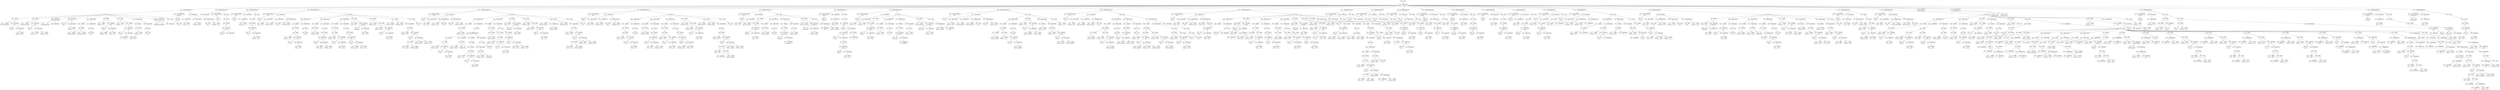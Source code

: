 digraph ast {
node [shape=none];
98305 [label=<<TABLE border='1' cellspacing='0' cellpadding='10' style='rounded' ><TR><TD border='0'>98305</TD><TD border='0'><B>BinOP</B></TD></TR><HR/><TR><TD border='0' cellpadding='5' colspan='2'>=</TD></TR></TABLE>>];
98305 -> 98304 [weight=2];
98305 -> 98309 [weight=2];
98304 [label=<<TABLE border='1' cellspacing='0' cellpadding='10' style='rounded' ><TR><TD border='0'>98304</TD><TD border='0'><B>Variable</B></TD></TR><HR/><TR><TD border='0' cellpadding='5'>(600, 2301)</TD><TD border='0' cellpadding='5'>data_length</TD></TR></TABLE>>];
98307 [label=<<TABLE border='1' cellspacing='0' cellpadding='10' style='rounded' ><TR><TD border='0'>98307</TD><TD border='0'><B>Variable</B></TD></TR><HR/><TR><TD border='0' cellpadding='5'>(600, 2298)</TD><TD border='0' cellpadding='5'>contents</TD></TR></TABLE>>];
98306 [label=<<TABLE border='1' cellspacing='0' cellpadding='10' style='rounded' ><TR><TD border='0'>98306</TD><TD border='0'><B>Id</B></TD></TR><HR/><TR><TD border='0' cellpadding='5' colspan='2'>strlen</TD></TR></TABLE>>];
98309 [label=<<TABLE border='1' cellspacing='0' cellpadding='10' style='rounded' ><TR><TD border='0'>98309</TD><TD border='0'><B>FunctionCall</B></TD></TR><HR/><TR><TD border='0' cellpadding='5' colspan='2'>strlen</TD></TR></TABLE>>];
98309 -> 98306 [weight=2];
98309 -> 98308 [weight=2];
98308 [label=<<TABLE border='1' cellspacing='0' cellpadding='10' style='rounded' ><TR><TD border='0'>98308</TD><TD border='0'><B>ArgumentList</B></TD></TR></TABLE>>];
98308 -> 98307 [weight=2];
98311 [label=<<TABLE border='1' cellspacing='0' cellpadding='10' style='rounded' ><TR><TD border='0'>98311</TD><TD border='0'><B>BinOP</B></TD></TR><HR/><TR><TD border='0' cellpadding='5' colspan='2'>=</TD></TR></TABLE>>];
98311 -> 98310 [weight=2];
98311 -> 98316 [weight=2];
98310 [label=<<TABLE border='1' cellspacing='0' cellpadding='10' style='rounded' ><TR><TD border='0'>98310</TD><TD border='0'><B>Variable</B></TD></TR><HR/><TR><TD border='0' cellpadding='5'>(600, 2302)</TD><TD border='0' cellpadding='5'>bytes_written</TD></TR></TABLE>>];
98313 [label=<<TABLE border='1' cellspacing='0' cellpadding='10' style='rounded' ><TR><TD border='0'>98313</TD><TD border='0'><B>Variable</B></TD></TR><HR/><TR><TD border='0' cellpadding='5'>(600, 2300)</TD><TD border='0' cellpadding='5'>fp</TD></TR></TABLE>>];
98312 [label=<<TABLE border='1' cellspacing='0' cellpadding='10' style='rounded' ><TR><TD border='0'>98312</TD><TD border='0'><B>Id</B></TD></TR><HR/><TR><TD border='0' cellpadding='5' colspan='2'>fwrite</TD></TR></TABLE>>];
98315 [label=<<TABLE border='1' cellspacing='0' cellpadding='10' style='rounded' ><TR><TD border='0'>98315</TD><TD border='0'><B>ArgumentList</B></TD></TR></TABLE>>];
98315 -> 98313 [weight=2];
98315 -> 98314 [weight=2];
98314 [label=<<TABLE border='1' cellspacing='0' cellpadding='10' style='rounded' ><TR><TD border='0'>98314</TD><TD border='0'><B>Variable</B></TD></TR><HR/><TR><TD border='0' cellpadding='5'>(600, 2298)</TD><TD border='0' cellpadding='5'>contents</TD></TR></TABLE>>];
98317 [label=<<TABLE border='1' cellspacing='0' cellpadding='10' style='rounded' ><TR><TD border='0'>98317</TD><TD border='0'><B>Id</B></TD></TR><HR/><TR><TD border='0' cellpadding='5' colspan='2'>reset_mbstring_encoding</TD></TR></TABLE>>];
98316 [label=<<TABLE border='1' cellspacing='0' cellpadding='10' style='rounded' ><TR><TD border='0'>98316</TD><TD border='0'><B>FunctionCall</B></TD></TR><HR/><TR><TD border='0' cellpadding='5' colspan='2'>fwrite</TD></TR></TABLE>>];
98316 -> 98312 [weight=2];
98316 -> 98315 [weight=2];
98319 [label=<<TABLE border='1' cellspacing='0' cellpadding='10' style='rounded' ><TR><TD border='0'>98319</TD><TD border='0'><B>FunctionCall</B></TD></TR><HR/><TR><TD border='0' cellpadding='5' colspan='2'>reset_mbstring_encoding</TD></TR></TABLE>>];
98319 -> 98317 [weight=2];
98319 -> 98318 [weight=2];
98318 [label=<<TABLE border='1' cellspacing='0' cellpadding='10' style='rounded' ><TR><TD border='0'>98318</TD><TD border='0'><B>ArgumentList</B></TD></TR></TABLE>>];
98321 [label=<<TABLE border='1' cellspacing='0' cellpadding='10' style='rounded' ><TR><TD border='0'>98321</TD><TD border='0'><B>Variable</B></TD></TR><HR/><TR><TD border='0' cellpadding='5'>(600, 2300)</TD><TD border='0' cellpadding='5'>fp</TD></TR></TABLE>>];
98320 [label=<<TABLE border='1' cellspacing='0' cellpadding='10' style='rounded' ><TR><TD border='0'>98320</TD><TD border='0'><B>Id</B></TD></TR><HR/><TR><TD border='0' cellpadding='5' colspan='2'>fclose</TD></TR></TABLE>>];
98323 [label=<<TABLE border='1' cellspacing='0' cellpadding='10' style='rounded' ><TR><TD border='0'>98323</TD><TD border='0'><B>FunctionCall</B></TD></TR><HR/><TR><TD border='0' cellpadding='5' colspan='2'>fclose</TD></TR></TABLE>>];
98323 -> 98320 [weight=2];
98323 -> 98322 [weight=2];
98322 [label=<<TABLE border='1' cellspacing='0' cellpadding='10' style='rounded' ><TR><TD border='0'>98322</TD><TD border='0'><B>ArgumentList</B></TD></TR></TABLE>>];
98322 -> 98321 [weight=2];
98325 [label=<<TABLE border='1' cellspacing='0' cellpadding='10' style='rounded' ><TR><TD border='0'>98325</TD><TD border='0'><B>RelOP</B></TD></TR><HR/><TR><TD border='0' cellpadding='5' colspan='2'>!==</TD></TR></TABLE>>];
98325 -> 98324 [weight=2];
98325 -> 98326 [weight=2];
98324 [label=<<TABLE border='1' cellspacing='0' cellpadding='10' style='rounded' ><TR><TD border='0'>98324</TD><TD border='0'><B>Variable</B></TD></TR><HR/><TR><TD border='0' cellpadding='5'>(600, 2301)</TD><TD border='0' cellpadding='5'>data_length</TD></TR></TABLE>>];
98327 [label=<<TABLE border='1' cellspacing='0' cellpadding='10' style='rounded' ><TR><TD border='0'>98327</TD><TD border='0'><B>Condition</B></TD></TR></TABLE>>];
98327 -> 98325 [weight=2];
98326 [label=<<TABLE border='1' cellspacing='0' cellpadding='10' style='rounded' ><TR><TD border='0'>98326</TD><TD border='0'><B>Variable</B></TD></TR><HR/><TR><TD border='0' cellpadding='5'>(600, 2302)</TD><TD border='0' cellpadding='5'>bytes_written</TD></TR></TABLE>>];
98329 [label=<<TABLE border='1' cellspacing='0' cellpadding='10' style='rounded' ><TR><TD border='0'>98329</TD><TD border='0'><B>Return</B></TD></TR></TABLE>>];
98329 -> 98328 [weight=2];
98328 [label=<<TABLE border='1' cellspacing='0' cellpadding='10' style='rounded' ><TR><TD border='0'>98328</TD><TD border='0'><B>False</B></TD></TR><HR/><TR><TD border='0' cellpadding='5' colspan='2'>false</TD></TR></TABLE>>];
98331 [label=<<TABLE border='1' cellspacing='0' cellpadding='10' style='rounded' ><TR><TD border='0'>98331</TD><TD border='0'><B>StatementBody</B></TD></TR></TABLE>>];
98331 -> 98329 [weight=2];
98330 [label=<<TABLE border='1' cellspacing='0' cellpadding='10' style='rounded' ><TR><TD border='0'>98330</TD><TD border='0'><B>IfThenStatement</B></TD></TR></TABLE>>];
98330 -> 98327 [weight=2];
98330 -> 98331 [weight=2];
98333 [label=<<TABLE border='1' cellspacing='0' cellpadding='10' style='rounded' ><TR><TD border='0'>98333</TD><TD border='0'><B>Id</B></TD></TR><HR/><TR><TD border='0' cellpadding='5' colspan='2'>chmod</TD></TR></TABLE>>];
98332 [label=<<TABLE border='1' cellspacing='0' cellpadding='10' style='rounded' ><TR><TD border='0'>98332</TD><TD border='0'><B>Variable</B></TD></TR><HR/><TR><TD border='0' cellpadding='5'>(600, 2297)</TD><TD border='0' cellpadding='5'>this</TD></TR></TABLE>>];
98335 [label=<<TABLE border='1' cellspacing='0' cellpadding='10' style='rounded' ><TR><TD border='0'>98335</TD><TD border='0'><B>Variable</B></TD></TR><HR/><TR><TD border='0' cellpadding='5'>(600, 2299)</TD><TD border='0' cellpadding='5'>mode</TD></TR></TABLE>>];
98334 [label=<<TABLE border='1' cellspacing='0' cellpadding='10' style='rounded' ><TR><TD border='0'>98334</TD><TD border='0'><B>Variable</B></TD></TR><HR/><TR><TD border='0' cellpadding='5'>(0, 537)</TD><TD border='0' cellpadding='5'>file</TD></TR></TABLE>>];
98337 [label=<<TABLE border='1' cellspacing='0' cellpadding='10' style='rounded' ><TR><TD border='0'>98337</TD><TD border='0'><B>MethodCall</B></TD></TR><HR/><TR><TD border='0' cellpadding='5' colspan='2'>chmod</TD></TR></TABLE>>];
98337 -> 98333 [weight=2];
98337 -> 98336 [weight=2];
98336 [label=<<TABLE border='1' cellspacing='0' cellpadding='10' style='rounded' ><TR><TD border='0'>98336</TD><TD border='0'><B>ArgumentList</B></TD></TR></TABLE>>];
98336 -> 98334 [weight=2];
98336 -> 98335 [weight=2];
98339 [label=<<TABLE border='1' cellspacing='0' cellpadding='10' style='rounded' ><TR><TD border='0'>98339</TD><TD border='0'><B>True</B></TD></TR><HR/><TR><TD border='0' cellpadding='5' colspan='2'>true</TD></TR></TABLE>>];
98338 [label=<<TABLE border='1' cellspacing='0' cellpadding='10' style='rounded' ><TR><TD border='0'>98338</TD><TD border='0'><B>BinOP</B></TD></TR><HR/><TR><TD border='0' cellpadding='5' colspan='2'>-&gt;</TD></TR></TABLE>>];
98338 -> 98332 [weight=2];
98338 -> 98337 [weight=2];
98341 [label=<<TABLE border='1' cellspacing='0' cellpadding='10' style='rounded' ><TR><TD border='0'>98341</TD><TD border='0'><B>Block</B></TD></TR></TABLE>>];
98341 -> 98285 [weight=2];
98341 -> 98299 [weight=2];
98341 -> 98303 [weight=2];
98341 -> 98305 [weight=2];
98341 -> 98311 [weight=2];
98341 -> 98319 [weight=2];
98341 -> 98323 [weight=2];
98341 -> 98330 [weight=2];
98341 -> 98338 [weight=2];
98341 -> 98340 [weight=2];
98340 [label=<<TABLE border='1' cellspacing='0' cellpadding='10' style='rounded' ><TR><TD border='0'>98340</TD><TD border='0'><B>Return</B></TD></TR></TABLE>>];
98340 -> 98339 [weight=2];
98343 [label=<<TABLE border='1' cellspacing='0' cellpadding='10' style='rounded' ><TR><TD border='0'>98343</TD><TD border='0'><B>Id</B></TD></TR><HR/><TR><TD border='0' cellpadding='5' colspan='2'>cwd</TD></TR></TABLE>>];
98342 [label=<<TABLE border='1' cellspacing='0' cellpadding='10' style='rounded' ><TR><TD border='0'>98342</TD><TD border='0'><B>PublicMethodStatement</B></TD></TR></TABLE>>];
98342 -> 98275 [weight=2];
98342 -> 98283 [weight=2];
98342 -> 98341 [weight=2];
98345 [label=<<TABLE border='1' cellspacing='0' cellpadding='10' style='rounded' ><TR><TD border='0'>98345</TD><TD border='0'><B>ParameterList</B></TD></TR></TABLE>>];
98344 [label=<<TABLE border='1' cellspacing='0' cellpadding='10' style='rounded' ><TR><TD border='0'>98344</TD><TD border='0'><B>ReturnValueMethod</B></TD></TR><HR/><TR><TD border='0' cellpadding='5' colspan='2'>cwd</TD></TR></TABLE>>];
98344 -> 98343 [weight=2];
98347 [label=<<TABLE border='1' cellspacing='0' cellpadding='10' style='rounded' ><TR><TD border='0'>98347</TD><TD border='0'><B>Id</B></TD></TR><HR/><TR><TD border='0' cellpadding='5' colspan='2'>getcwd</TD></TR></TABLE>>];
98349 [label=<<TABLE border='1' cellspacing='0' cellpadding='10' style='rounded' ><TR><TD border='0'>98349</TD><TD border='0'><B>FunctionCall</B></TD></TR><HR/><TR><TD border='0' cellpadding='5' colspan='2'>getcwd</TD></TR></TABLE>>];
98349 -> 98347 [weight=2];
98349 -> 98348 [weight=2];
98348 [label=<<TABLE border='1' cellspacing='0' cellpadding='10' style='rounded' ><TR><TD border='0'>98348</TD><TD border='0'><B>ArgumentList</B></TD></TR></TABLE>>];
98351 [label=<<TABLE border='1' cellspacing='0' cellpadding='10' style='rounded' ><TR><TD border='0'>98351</TD><TD border='0'><B>Return</B></TD></TR></TABLE>>];
98351 -> 98350 [weight=2];
98350 [label=<<TABLE border='1' cellspacing='0' cellpadding='10' style='rounded' ><TR><TD border='0'>98350</TD><TD border='0'><B>UnaryOP</B></TD></TR><HR/><TR><TD border='0' cellpadding='5' colspan='2'>@</TD></TR></TABLE>>];
98350 -> 98349 [weight=2];
98353 [label=<<TABLE border='1' cellspacing='0' cellpadding='10' style='rounded' ><TR><TD border='0'>98353</TD><TD border='0'><B>PublicMethodStatement</B></TD></TR></TABLE>>];
98353 -> 98344 [weight=2];
98353 -> 98345 [weight=2];
98353 -> 98352 [weight=2];
98352 [label=<<TABLE border='1' cellspacing='0' cellpadding='10' style='rounded' ><TR><TD border='0'>98352</TD><TD border='0'><B>Block</B></TD></TR></TABLE>>];
98352 -> 98351 [weight=2];
98355 [label=<<TABLE border='1' cellspacing='0' cellpadding='10' style='rounded' ><TR><TD border='0'>98355</TD><TD border='0'><B>ReturnValueMethod</B></TD></TR><HR/><TR><TD border='0' cellpadding='5' colspan='2'>chdir</TD></TR></TABLE>>];
98355 -> 98354 [weight=2];
98354 [label=<<TABLE border='1' cellspacing='0' cellpadding='10' style='rounded' ><TR><TD border='0'>98354</TD><TD border='0'><B>Id</B></TD></TR><HR/><TR><TD border='0' cellpadding='5' colspan='2'>chdir</TD></TR></TABLE>>];
98357 [label=<<TABLE border='1' cellspacing='0' cellpadding='10' style='rounded' ><TR><TD border='0'>98357</TD><TD border='0'><B>ValueParameter</B></TD></TR></TABLE>>];
98357 -> 98356 [weight=2];
98356 [label=<<TABLE border='1' cellspacing='0' cellpadding='10' style='rounded' ><TR><TD border='0'>98356</TD><TD border='0'><B>Variable</B></TD></TR><HR/><TR><TD border='0' cellpadding='5'>(600, 2303)</TD><TD border='0' cellpadding='5'>dir</TD></TR></TABLE>>];
98358 [label=<<TABLE border='1' cellspacing='0' cellpadding='10' style='rounded' ><TR><TD border='0'>98358</TD><TD border='0'><B>ParameterList</B></TD></TR></TABLE>>];
98358 -> 98357 [weight=2];
98361 [label=<<TABLE border='1' cellspacing='0' cellpadding='10' style='rounded' ><TR><TD border='0'>98361</TD><TD border='0'><B>Variable</B></TD></TR><HR/><TR><TD border='0' cellpadding='5'>(600, 2303)</TD><TD border='0' cellpadding='5'>dir</TD></TR></TABLE>>];
98360 [label=<<TABLE border='1' cellspacing='0' cellpadding='10' style='rounded' ><TR><TD border='0'>98360</TD><TD border='0'><B>Id</B></TD></TR><HR/><TR><TD border='0' cellpadding='5' colspan='2'>chdir</TD></TR></TABLE>>];
98363 [label=<<TABLE border='1' cellspacing='0' cellpadding='10' style='rounded' ><TR><TD border='0'>98363</TD><TD border='0'><B>FunctionCall</B></TD></TR><HR/><TR><TD border='0' cellpadding='5' colspan='2'>chdir</TD></TR></TABLE>>];
98363 -> 98360 [weight=2];
98363 -> 98362 [weight=2];
98362 [label=<<TABLE border='1' cellspacing='0' cellpadding='10' style='rounded' ><TR><TD border='0'>98362</TD><TD border='0'><B>ArgumentList</B></TD></TR></TABLE>>];
98362 -> 98361 [weight=2];
98365 [label=<<TABLE border='1' cellspacing='0' cellpadding='10' style='rounded' ><TR><TD border='0'>98365</TD><TD border='0'><B>Return</B></TD></TR></TABLE>>];
98365 -> 98364 [weight=2];
98364 [label=<<TABLE border='1' cellspacing='0' cellpadding='10' style='rounded' ><TR><TD border='0'>98364</TD><TD border='0'><B>UnaryOP</B></TD></TR><HR/><TR><TD border='0' cellpadding='5' colspan='2'>@</TD></TR></TABLE>>];
98364 -> 98363 [weight=2];
98367 [label=<<TABLE border='1' cellspacing='0' cellpadding='10' style='rounded' ><TR><TD border='0'>98367</TD><TD border='0'><B>PublicMethodStatement</B></TD></TR></TABLE>>];
98367 -> 98355 [weight=2];
98367 -> 98358 [weight=2];
98367 -> 98366 [weight=2];
98366 [label=<<TABLE border='1' cellspacing='0' cellpadding='10' style='rounded' ><TR><TD border='0'>98366</TD><TD border='0'><B>Block</B></TD></TR></TABLE>>];
98366 -> 98365 [weight=2];
98369 [label=<<TABLE border='1' cellspacing='0' cellpadding='10' style='rounded' ><TR><TD border='0'>98369</TD><TD border='0'><B>ReturnValueMethod</B></TD></TR><HR/><TR><TD border='0' cellpadding='5' colspan='2'>chgrp</TD></TR></TABLE>>];
98369 -> 98368 [weight=2];
98368 [label=<<TABLE border='1' cellspacing='0' cellpadding='10' style='rounded' ><TR><TD border='0'>98368</TD><TD border='0'><B>Id</B></TD></TR><HR/><TR><TD border='0' cellpadding='5' colspan='2'>chgrp</TD></TR></TABLE>>];
98371 [label=<<TABLE border='1' cellspacing='0' cellpadding='10' style='rounded' ><TR><TD border='0'>98371</TD><TD border='0'><B>ValueParameter</B></TD></TR></TABLE>>];
98371 -> 98370 [weight=2];
98370 [label=<<TABLE border='1' cellspacing='0' cellpadding='10' style='rounded' ><TR><TD border='0'>98370</TD><TD border='0'><B>Variable</B></TD></TR><HR/><TR><TD border='0' cellpadding='5'>(0, 537)</TD><TD border='0' cellpadding='5'>file</TD></TR></TABLE>>];
98373 [label=<<TABLE border='1' cellspacing='0' cellpadding='10' style='rounded' ><TR><TD border='0'>98373</TD><TD border='0'><B>ValueParameter</B></TD></TR></TABLE>>];
98373 -> 98372 [weight=2];
98372 [label=<<TABLE border='1' cellspacing='0' cellpadding='10' style='rounded' ><TR><TD border='0'>98372</TD><TD border='0'><B>Variable</B></TD></TR><HR/><TR><TD border='0' cellpadding='5'>(600, 2304)</TD><TD border='0' cellpadding='5'>group</TD></TR></TABLE>>];
98375 [label=<<TABLE border='1' cellspacing='0' cellpadding='10' style='rounded' ><TR><TD border='0'>98375</TD><TD border='0'><B>False</B></TD></TR><HR/><TR><TD border='0' cellpadding='5' colspan='2'>false</TD></TR></TABLE>>];
98374 [label=<<TABLE border='1' cellspacing='0' cellpadding='10' style='rounded' ><TR><TD border='0'>98374</TD><TD border='0'><B>Variable</B></TD></TR><HR/><TR><TD border='0' cellpadding='5'>(600, 2305)</TD><TD border='0' cellpadding='5'>recursive</TD></TR></TABLE>>];
98377 [label=<<TABLE border='1' cellspacing='0' cellpadding='10' style='rounded' ><TR><TD border='0'>98377</TD><TD border='0'><B>ParameterList</B></TD></TR></TABLE>>];
98377 -> 98371 [weight=2];
98377 -> 98373 [weight=2];
98377 -> 98376 [weight=2];
98376 [label=<<TABLE border='1' cellspacing='0' cellpadding='10' style='rounded' ><TR><TD border='0'>98376</TD><TD border='0'><B>OptValueParameter</B></TD></TR></TABLE>>];
98376 -> 98374 [weight=2];
98376 -> 98375 [weight=2];
98379 [label=<<TABLE border='1' cellspacing='0' cellpadding='10' style='rounded' ><TR><TD border='0'>98379</TD><TD border='0'><B>Variable</B></TD></TR><HR/><TR><TD border='0' cellpadding='5'>(600, 2297)</TD><TD border='0' cellpadding='5'>this</TD></TR></TABLE>>];
98381 [label=<<TABLE border='1' cellspacing='0' cellpadding='10' style='rounded' ><TR><TD border='0'>98381</TD><TD border='0'><B>Variable</B></TD></TR><HR/><TR><TD border='0' cellpadding='5'>(0, 537)</TD><TD border='0' cellpadding='5'>file</TD></TR></TABLE>>];
98380 [label=<<TABLE border='1' cellspacing='0' cellpadding='10' style='rounded' ><TR><TD border='0'>98380</TD><TD border='0'><B>Id</B></TD></TR><HR/><TR><TD border='0' cellpadding='5' colspan='2'>exists</TD></TR></TABLE>>];
98383 [label=<<TABLE border='1' cellspacing='0' cellpadding='10' style='rounded' ><TR><TD border='0'>98383</TD><TD border='0'><B>MethodCall</B></TD></TR><HR/><TR><TD border='0' cellpadding='5' colspan='2'>exists</TD></TR></TABLE>>];
98383 -> 98380 [weight=2];
98383 -> 98382 [weight=2];
98382 [label=<<TABLE border='1' cellspacing='0' cellpadding='10' style='rounded' ><TR><TD border='0'>98382</TD><TD border='0'><B>ArgumentList</B></TD></TR></TABLE>>];
98382 -> 98381 [weight=2];
98385 [label=<<TABLE border='1' cellspacing='0' cellpadding='10' style='rounded' ><TR><TD border='0'>98385</TD><TD border='0'><B>UnaryOP</B></TD></TR><HR/><TR><TD border='0' cellpadding='5' colspan='2'>!</TD></TR></TABLE>>];
98385 -> 98384 [weight=2];
98384 [label=<<TABLE border='1' cellspacing='0' cellpadding='10' style='rounded' ><TR><TD border='0'>98384</TD><TD border='0'><B>BinOP</B></TD></TR><HR/><TR><TD border='0' cellpadding='5' colspan='2'>-&gt;</TD></TR></TABLE>>];
98384 -> 98379 [weight=2];
98384 -> 98383 [weight=2];
98387 [label=<<TABLE border='1' cellspacing='0' cellpadding='10' style='rounded' ><TR><TD border='0'>98387</TD><TD border='0'><B>False</B></TD></TR><HR/><TR><TD border='0' cellpadding='5' colspan='2'>false</TD></TR></TABLE>>];
98386 [label=<<TABLE border='1' cellspacing='0' cellpadding='10' style='rounded' ><TR><TD border='0'>98386</TD><TD border='0'><B>Condition</B></TD></TR></TABLE>>];
98386 -> 98385 [weight=2];
98389 [label=<<TABLE border='1' cellspacing='0' cellpadding='10' style='rounded' ><TR><TD border='0'>98389</TD><TD border='0'><B>IfThenStatement</B></TD></TR></TABLE>>];
98389 -> 98386 [weight=2];
98389 -> 98390 [weight=2];
98388 [label=<<TABLE border='1' cellspacing='0' cellpadding='10' style='rounded' ><TR><TD border='0'>98388</TD><TD border='0'><B>Return</B></TD></TR></TABLE>>];
98388 -> 98387 [weight=2];
98390 [label=<<TABLE border='1' cellspacing='0' cellpadding='10' style='rounded' ><TR><TD border='0'>98390</TD><TD border='0'><B>StatementBody</B></TD></TR></TABLE>>];
98390 -> 98388 [weight=2];
98393 [label=<<TABLE border='1' cellspacing='0' cellpadding='10' style='rounded' ><TR><TD border='0'>98393</TD><TD border='0'><B>UnaryOP</B></TD></TR><HR/><TR><TD border='0' cellpadding='5' colspan='2'>!</TD></TR></TABLE>>];
98393 -> 98392 [weight=2];
98392 [label=<<TABLE border='1' cellspacing='0' cellpadding='10' style='rounded' ><TR><TD border='0'>98392</TD><TD border='0'><B>Variable</B></TD></TR><HR/><TR><TD border='0' cellpadding='5'>(600, 2305)</TD><TD border='0' cellpadding='5'>recursive</TD></TR></TABLE>>];
98394 [label=<<TABLE border='1' cellspacing='0' cellpadding='10' style='rounded' ><TR><TD border='0'>98394</TD><TD border='0'><B>Condition</B></TD></TR></TABLE>>];
98394 -> 98393 [weight=2];
98397 [label=<<TABLE border='1' cellspacing='0' cellpadding='10' style='rounded' ><TR><TD border='0'>98397</TD><TD border='0'><B>Variable</B></TD></TR><HR/><TR><TD border='0' cellpadding='5'>(0, 537)</TD><TD border='0' cellpadding='5'>file</TD></TR></TABLE>>];
98396 [label=<<TABLE border='1' cellspacing='0' cellpadding='10' style='rounded' ><TR><TD border='0'>98396</TD><TD border='0'><B>Id</B></TD></TR><HR/><TR><TD border='0' cellpadding='5' colspan='2'>chgrp</TD></TR></TABLE>>];
98399 [label=<<TABLE border='1' cellspacing='0' cellpadding='10' style='rounded' ><TR><TD border='0'>98399</TD><TD border='0'><B>ArgumentList</B></TD></TR></TABLE>>];
98399 -> 98397 [weight=2];
98399 -> 98398 [weight=2];
98398 [label=<<TABLE border='1' cellspacing='0' cellpadding='10' style='rounded' ><TR><TD border='0'>98398</TD><TD border='0'><B>Variable</B></TD></TR><HR/><TR><TD border='0' cellpadding='5'>(600, 2304)</TD><TD border='0' cellpadding='5'>group</TD></TR></TABLE>>];
98401 [label=<<TABLE border='1' cellspacing='0' cellpadding='10' style='rounded' ><TR><TD border='0'>98401</TD><TD border='0'><B>UnaryOP</B></TD></TR><HR/><TR><TD border='0' cellpadding='5' colspan='2'>@</TD></TR></TABLE>>];
98401 -> 98400 [weight=2];
98400 [label=<<TABLE border='1' cellspacing='0' cellpadding='10' style='rounded' ><TR><TD border='0'>98400</TD><TD border='0'><B>FunctionCall</B></TD></TR><HR/><TR><TD border='0' cellpadding='5' colspan='2'>chgrp</TD></TR></TABLE>>];
98400 -> 98396 [weight=2];
98400 -> 98399 [weight=2];
98403 [label=<<TABLE border='1' cellspacing='0' cellpadding='10' style='rounded' ><TR><TD border='0'>98403</TD><TD border='0'><B>IfThenStatement</B></TD></TR></TABLE>>];
98403 -> 98394 [weight=2];
98403 -> 98404 [weight=2];
98402 [label=<<TABLE border='1' cellspacing='0' cellpadding='10' style='rounded' ><TR><TD border='0'>98402</TD><TD border='0'><B>Return</B></TD></TR></TABLE>>];
98402 -> 98401 [weight=2];
98404 [label=<<TABLE border='1' cellspacing='0' cellpadding='10' style='rounded' ><TR><TD border='0'>98404</TD><TD border='0'><B>StatementBody</B></TD></TR></TABLE>>];
98404 -> 98402 [weight=2];
98407 [label=<<TABLE border='1' cellspacing='0' cellpadding='10' style='rounded' ><TR><TD border='0'>98407</TD><TD border='0'><B>Id</B></TD></TR><HR/><TR><TD border='0' cellpadding='5' colspan='2'>is_dir</TD></TR></TABLE>>];
98406 [label=<<TABLE border='1' cellspacing='0' cellpadding='10' style='rounded' ><TR><TD border='0'>98406</TD><TD border='0'><B>Variable</B></TD></TR><HR/><TR><TD border='0' cellpadding='5'>(600, 2297)</TD><TD border='0' cellpadding='5'>this</TD></TR></TABLE>>];
98409 [label=<<TABLE border='1' cellspacing='0' cellpadding='10' style='rounded' ><TR><TD border='0'>98409</TD><TD border='0'><B>ArgumentList</B></TD></TR></TABLE>>];
98409 -> 98408 [weight=2];
98408 [label=<<TABLE border='1' cellspacing='0' cellpadding='10' style='rounded' ><TR><TD border='0'>98408</TD><TD border='0'><B>Variable</B></TD></TR><HR/><TR><TD border='0' cellpadding='5'>(0, 537)</TD><TD border='0' cellpadding='5'>file</TD></TR></TABLE>>];
98411 [label=<<TABLE border='1' cellspacing='0' cellpadding='10' style='rounded' ><TR><TD border='0'>98411</TD><TD border='0'><B>BinOP</B></TD></TR><HR/><TR><TD border='0' cellpadding='5' colspan='2'>-&gt;</TD></TR></TABLE>>];
98411 -> 98406 [weight=2];
98411 -> 98410 [weight=2];
98410 [label=<<TABLE border='1' cellspacing='0' cellpadding='10' style='rounded' ><TR><TD border='0'>98410</TD><TD border='0'><B>MethodCall</B></TD></TR><HR/><TR><TD border='0' cellpadding='5' colspan='2'>is_dir</TD></TR></TABLE>>];
98410 -> 98407 [weight=2];
98410 -> 98409 [weight=2];
98413 [label=<<TABLE border='1' cellspacing='0' cellpadding='10' style='rounded' ><TR><TD border='0'>98413</TD><TD border='0'><B>Condition</B></TD></TR></TABLE>>];
98413 -> 98412 [weight=2];
98412 [label=<<TABLE border='1' cellspacing='0' cellpadding='10' style='rounded' ><TR><TD border='0'>98412</TD><TD border='0'><B>UnaryOP</B></TD></TR><HR/><TR><TD border='0' cellpadding='5' colspan='2'>!</TD></TR></TABLE>>];
98412 -> 98411 [weight=2];
98415 [label=<<TABLE border='1' cellspacing='0' cellpadding='10' style='rounded' ><TR><TD border='0'>98415</TD><TD border='0'><B>Id</B></TD></TR><HR/><TR><TD border='0' cellpadding='5' colspan='2'>chgrp</TD></TR></TABLE>>];
98417 [label=<<TABLE border='1' cellspacing='0' cellpadding='10' style='rounded' ><TR><TD border='0'>98417</TD><TD border='0'><B>Variable</B></TD></TR><HR/><TR><TD border='0' cellpadding='5'>(600, 2304)</TD><TD border='0' cellpadding='5'>group</TD></TR></TABLE>>];
98416 [label=<<TABLE border='1' cellspacing='0' cellpadding='10' style='rounded' ><TR><TD border='0'>98416</TD><TD border='0'><B>Variable</B></TD></TR><HR/><TR><TD border='0' cellpadding='5'>(0, 537)</TD><TD border='0' cellpadding='5'>file</TD></TR></TABLE>>];
98419 [label=<<TABLE border='1' cellspacing='0' cellpadding='10' style='rounded' ><TR><TD border='0'>98419</TD><TD border='0'><B>FunctionCall</B></TD></TR><HR/><TR><TD border='0' cellpadding='5' colspan='2'>chgrp</TD></TR></TABLE>>];
98419 -> 98415 [weight=2];
98419 -> 98418 [weight=2];
98418 [label=<<TABLE border='1' cellspacing='0' cellpadding='10' style='rounded' ><TR><TD border='0'>98418</TD><TD border='0'><B>ArgumentList</B></TD></TR></TABLE>>];
98418 -> 98416 [weight=2];
98418 -> 98417 [weight=2];
98421 [label=<<TABLE border='1' cellspacing='0' cellpadding='10' style='rounded' ><TR><TD border='0'>98421</TD><TD border='0'><B>Return</B></TD></TR></TABLE>>];
98421 -> 98420 [weight=2];
98420 [label=<<TABLE border='1' cellspacing='0' cellpadding='10' style='rounded' ><TR><TD border='0'>98420</TD><TD border='0'><B>UnaryOP</B></TD></TR><HR/><TR><TD border='0' cellpadding='5' colspan='2'>@</TD></TR></TABLE>>];
98420 -> 98419 [weight=2];
98423 [label=<<TABLE border='1' cellspacing='0' cellpadding='10' style='rounded' ><TR><TD border='0'>98423</TD><TD border='0'><B>StatementBody</B></TD></TR></TABLE>>];
98423 -> 98421 [weight=2];
98422 [label=<<TABLE border='1' cellspacing='0' cellpadding='10' style='rounded' ><TR><TD border='0'>98422</TD><TD border='0'><B>IfThenStatement</B></TD></TR></TABLE>>];
98422 -> 98413 [weight=2];
98422 -> 98423 [weight=2];
98425 [label=<<TABLE border='1' cellspacing='0' cellpadding='10' style='rounded' ><TR><TD border='0'>98425</TD><TD border='0'><B>BinOP</B></TD></TR><HR/><TR><TD border='0' cellpadding='5' colspan='2'>=</TD></TR></TABLE>>];
98425 -> 98424 [weight=2];
98425 -> 98429 [weight=2];
98424 [label=<<TABLE border='1' cellspacing='0' cellpadding='10' style='rounded' ><TR><TD border='0'>98424</TD><TD border='0'><B>Variable</B></TD></TR><HR/><TR><TD border='0' cellpadding='5'>(0, 537)</TD><TD border='0' cellpadding='5'>file</TD></TR></TABLE>>];
98427 [label=<<TABLE border='1' cellspacing='0' cellpadding='10' style='rounded' ><TR><TD border='0'>98427</TD><TD border='0'><B>Variable</B></TD></TR><HR/><TR><TD border='0' cellpadding='5'>(0, 537)</TD><TD border='0' cellpadding='5'>file</TD></TR></TABLE>>];
98426 [label=<<TABLE border='1' cellspacing='0' cellpadding='10' style='rounded' ><TR><TD border='0'>98426</TD><TD border='0'><B>Id</B></TD></TR><HR/><TR><TD border='0' cellpadding='5' colspan='2'>trailingslashit</TD></TR></TABLE>>];
98429 [label=<<TABLE border='1' cellspacing='0' cellpadding='10' style='rounded' ><TR><TD border='0'>98429</TD><TD border='0'><B>FunctionCall</B></TD></TR><HR/><TR><TD border='0' cellpadding='5' colspan='2'>trailingslashit</TD></TR></TABLE>>];
98429 -> 98426 [weight=2];
98429 -> 98428 [weight=2];
98428 [label=<<TABLE border='1' cellspacing='0' cellpadding='10' style='rounded' ><TR><TD border='0'>98428</TD><TD border='0'><B>ArgumentList</B></TD></TR></TABLE>>];
98428 -> 98427 [weight=2];
98431 [label=<<TABLE border='1' cellspacing='0' cellpadding='10' style='rounded' ><TR><TD border='0'>98431</TD><TD border='0'><B>BinOP</B></TD></TR><HR/><TR><TD border='0' cellpadding='5' colspan='2'>=</TD></TR></TABLE>>];
98431 -> 98430 [weight=2];
98431 -> 98437 [weight=2];
98430 [label=<<TABLE border='1' cellspacing='0' cellpadding='10' style='rounded' ><TR><TD border='0'>98430</TD><TD border='0'><B>Variable</B></TD></TR><HR/><TR><TD border='0' cellpadding='5'>(600, 2306)</TD><TD border='0' cellpadding='5'>filelist</TD></TR></TABLE>>];
98433 [label=<<TABLE border='1' cellspacing='0' cellpadding='10' style='rounded' ><TR><TD border='0'>98433</TD><TD border='0'><B>Id</B></TD></TR><HR/><TR><TD border='0' cellpadding='5' colspan='2'>dirlist</TD></TR></TABLE>>];
98432 [label=<<TABLE border='1' cellspacing='0' cellpadding='10' style='rounded' ><TR><TD border='0'>98432</TD><TD border='0'><B>Variable</B></TD></TR><HR/><TR><TD border='0' cellpadding='5'>(600, 2297)</TD><TD border='0' cellpadding='5'>this</TD></TR></TABLE>>];
98435 [label=<<TABLE border='1' cellspacing='0' cellpadding='10' style='rounded' ><TR><TD border='0'>98435</TD><TD border='0'><B>ArgumentList</B></TD></TR></TABLE>>];
98435 -> 98434 [weight=2];
98434 [label=<<TABLE border='1' cellspacing='0' cellpadding='10' style='rounded' ><TR><TD border='0'>98434</TD><TD border='0'><B>Variable</B></TD></TR><HR/><TR><TD border='0' cellpadding='5'>(0, 537)</TD><TD border='0' cellpadding='5'>file</TD></TR></TABLE>>];
98437 [label=<<TABLE border='1' cellspacing='0' cellpadding='10' style='rounded' ><TR><TD border='0'>98437</TD><TD border='0'><B>BinOP</B></TD></TR><HR/><TR><TD border='0' cellpadding='5' colspan='2'>-&gt;</TD></TR></TABLE>>];
98437 -> 98432 [weight=2];
98437 -> 98436 [weight=2];
98436 [label=<<TABLE border='1' cellspacing='0' cellpadding='10' style='rounded' ><TR><TD border='0'>98436</TD><TD border='0'><B>MethodCall</B></TD></TR><HR/><TR><TD border='0' cellpadding='5' colspan='2'>dirlist</TD></TR></TABLE>>];
98436 -> 98433 [weight=2];
98436 -> 98435 [weight=2];
98439 [label=<<TABLE border='1' cellspacing='0' cellpadding='10' style='rounded' ><TR><TD border='0'>98439</TD><TD border='0'><B>Variable</B></TD></TR><HR/><TR><TD border='0' cellpadding='5'>(600, 2307)</TD><TD border='0' cellpadding='5'>filename</TD></TR></TABLE>>];
98438 [label=<<TABLE border='1' cellspacing='0' cellpadding='10' style='rounded' ><TR><TD border='0'>98438</TD><TD border='0'><B>Variable</B></TD></TR><HR/><TR><TD border='0' cellpadding='5'>(600, 2306)</TD><TD border='0' cellpadding='5'>filelist</TD></TR></TABLE>>];
98441 [label=<<TABLE border='1' cellspacing='0' cellpadding='10' style='rounded' ><TR><TD border='0'>98441</TD><TD border='0'><B>Variable</B></TD></TR><HR/><TR><TD border='0' cellpadding='5'>(600, 2297)</TD><TD border='0' cellpadding='5'>this</TD></TR></TABLE>>];
98443 [label=<<TABLE border='1' cellspacing='0' cellpadding='10' style='rounded' ><TR><TD border='0'>98443</TD><TD border='0'><B>Variable</B></TD></TR><HR/><TR><TD border='0' cellpadding='5'>(0, 537)</TD><TD border='0' cellpadding='5'>file</TD></TR></TABLE>>];
98442 [label=<<TABLE border='1' cellspacing='0' cellpadding='10' style='rounded' ><TR><TD border='0'>98442</TD><TD border='0'><B>Id</B></TD></TR><HR/><TR><TD border='0' cellpadding='5' colspan='2'>chgrp</TD></TR></TABLE>>];
98445 [label=<<TABLE border='1' cellspacing='0' cellpadding='10' style='rounded' ><TR><TD border='0'>98445</TD><TD border='0'><B>Variable</B></TD></TR><HR/><TR><TD border='0' cellpadding='5'>(600, 2307)</TD><TD border='0' cellpadding='5'>filename</TD></TR></TABLE>>];
98444 [label=<<TABLE border='1' cellspacing='0' cellpadding='10' style='rounded' ><TR><TD border='0'>98444</TD><TD border='0'><B>BinOP</B></TD></TR><HR/><TR><TD border='0' cellpadding='5' colspan='2'>.</TD></TR></TABLE>>];
98444 -> 98443 [weight=2];
98444 -> 98445 [weight=2];
98447 [label=<<TABLE border='1' cellspacing='0' cellpadding='10' style='rounded' ><TR><TD border='0'>98447</TD><TD border='0'><B>Variable</B></TD></TR><HR/><TR><TD border='0' cellpadding='5'>(600, 2305)</TD><TD border='0' cellpadding='5'>recursive</TD></TR></TABLE>>];
98446 [label=<<TABLE border='1' cellspacing='0' cellpadding='10' style='rounded' ><TR><TD border='0'>98446</TD><TD border='0'><B>Variable</B></TD></TR><HR/><TR><TD border='0' cellpadding='5'>(600, 2304)</TD><TD border='0' cellpadding='5'>group</TD></TR></TABLE>>];
98449 [label=<<TABLE border='1' cellspacing='0' cellpadding='10' style='rounded' ><TR><TD border='0'>98449</TD><TD border='0'><B>MethodCall</B></TD></TR><HR/><TR><TD border='0' cellpadding='5' colspan='2'>chgrp</TD></TR></TABLE>>];
98449 -> 98442 [weight=2];
98449 -> 98448 [weight=2];
98448 [label=<<TABLE border='1' cellspacing='0' cellpadding='10' style='rounded' ><TR><TD border='0'>98448</TD><TD border='0'><B>ArgumentList</B></TD></TR></TABLE>>];
98448 -> 98444 [weight=2];
98448 -> 98446 [weight=2];
98448 -> 98447 [weight=2];
98451 [label=<<TABLE border='1' cellspacing='0' cellpadding='10' style='rounded' ><TR><TD border='0'>98451</TD><TD border='0'><B>ForEach</B></TD></TR></TABLE>>];
98451 -> 98438 [weight=2];
98451 -> 98439 [weight=2];
98451 -> 98452 [weight=2];
98450 [label=<<TABLE border='1' cellspacing='0' cellpadding='10' style='rounded' ><TR><TD border='0'>98450</TD><TD border='0'><B>BinOP</B></TD></TR><HR/><TR><TD border='0' cellpadding='5' colspan='2'>-&gt;</TD></TR></TABLE>>];
98450 -> 98441 [weight=2];
98450 -> 98449 [weight=2];
98453 [label=<<TABLE border='1' cellspacing='0' cellpadding='10' style='rounded' ><TR><TD border='0'>98453</TD><TD border='0'><B>True</B></TD></TR><HR/><TR><TD border='0' cellpadding='5' colspan='2'>true</TD></TR></TABLE>>];
98452 [label=<<TABLE border='1' cellspacing='0' cellpadding='10' style='rounded' ><TR><TD border='0'>98452</TD><TD border='0'><B>StatementBody</B></TD></TR></TABLE>>];
98452 -> 98450 [weight=2];
98455 [label=<<TABLE border='1' cellspacing='0' cellpadding='10' style='rounded' ><TR><TD border='0'>98455</TD><TD border='0'><B>Block</B></TD></TR></TABLE>>];
98455 -> 98389 [weight=2];
98455 -> 98403 [weight=2];
98455 -> 98422 [weight=2];
98455 -> 98425 [weight=2];
98455 -> 98431 [weight=2];
98455 -> 98451 [weight=2];
98455 -> 98454 [weight=2];
98454 [label=<<TABLE border='1' cellspacing='0' cellpadding='10' style='rounded' ><TR><TD border='0'>98454</TD><TD border='0'><B>Return</B></TD></TR></TABLE>>];
98454 -> 98453 [weight=2];
98457 [label=<<TABLE border='1' cellspacing='0' cellpadding='10' style='rounded' ><TR><TD border='0'>98457</TD><TD border='0'><B>Id</B></TD></TR><HR/><TR><TD border='0' cellpadding='5' colspan='2'>chmod</TD></TR></TABLE>>];
98456 [label=<<TABLE border='1' cellspacing='0' cellpadding='10' style='rounded' ><TR><TD border='0'>98456</TD><TD border='0'><B>PublicMethodStatement</B></TD></TR></TABLE>>];
98456 -> 98369 [weight=2];
98456 -> 98377 [weight=2];
98456 -> 98455 [weight=2];
98459 [label=<<TABLE border='1' cellspacing='0' cellpadding='10' style='rounded' ><TR><TD border='0'>98459</TD><TD border='0'><B>Variable</B></TD></TR><HR/><TR><TD border='0' cellpadding='5'>(0, 537)</TD><TD border='0' cellpadding='5'>file</TD></TR></TABLE>>];
98458 [label=<<TABLE border='1' cellspacing='0' cellpadding='10' style='rounded' ><TR><TD border='0'>98458</TD><TD border='0'><B>ReturnValueMethod</B></TD></TR><HR/><TR><TD border='0' cellpadding='5' colspan='2'>chmod</TD></TR></TABLE>>];
98458 -> 98457 [weight=2];
98461 [label=<<TABLE border='1' cellspacing='0' cellpadding='10' style='rounded' ><TR><TD border='0'>98461</TD><TD border='0'><B>Variable</B></TD></TR><HR/><TR><TD border='0' cellpadding='5'>(600, 2299)</TD><TD border='0' cellpadding='5'>mode</TD></TR></TABLE>>];
98460 [label=<<TABLE border='1' cellspacing='0' cellpadding='10' style='rounded' ><TR><TD border='0'>98460</TD><TD border='0'><B>ValueParameter</B></TD></TR></TABLE>>];
98460 -> 98459 [weight=2];
98463 [label=<<TABLE border='1' cellspacing='0' cellpadding='10' style='rounded' ><TR><TD border='0'>98463</TD><TD border='0'><B>OptValueParameter</B></TD></TR></TABLE>>];
98463 -> 98461 [weight=2];
98463 -> 98462 [weight=2];
98462 [label=<<TABLE border='1' cellspacing='0' cellpadding='10' style='rounded' ><TR><TD border='0'>98462</TD><TD border='0'><B>False</B></TD></TR><HR/><TR><TD border='0' cellpadding='5' colspan='2'>false</TD></TR></TABLE>>];
98465 [label=<<TABLE border='1' cellspacing='0' cellpadding='10' style='rounded' ><TR><TD border='0'>98465</TD><TD border='0'><B>False</B></TD></TR><HR/><TR><TD border='0' cellpadding='5' colspan='2'>false</TD></TR></TABLE>>];
98464 [label=<<TABLE border='1' cellspacing='0' cellpadding='10' style='rounded' ><TR><TD border='0'>98464</TD><TD border='0'><B>Variable</B></TD></TR><HR/><TR><TD border='0' cellpadding='5'>(600, 2305)</TD><TD border='0' cellpadding='5'>recursive</TD></TR></TABLE>>];
98467 [label=<<TABLE border='1' cellspacing='0' cellpadding='10' style='rounded' ><TR><TD border='0'>98467</TD><TD border='0'><B>ParameterList</B></TD></TR></TABLE>>];
98467 -> 98460 [weight=2];
98467 -> 98463 [weight=2];
98467 -> 98466 [weight=2];
98466 [label=<<TABLE border='1' cellspacing='0' cellpadding='10' style='rounded' ><TR><TD border='0'>98466</TD><TD border='0'><B>OptValueParameter</B></TD></TR></TABLE>>];
98466 -> 98464 [weight=2];
98466 -> 98465 [weight=2];
98469 [label=<<TABLE border='1' cellspacing='0' cellpadding='10' style='rounded' ><TR><TD border='0'>98469</TD><TD border='0'><B>Variable</B></TD></TR><HR/><TR><TD border='0' cellpadding='5'>(600, 2299)</TD><TD border='0' cellpadding='5'>mode</TD></TR></TABLE>>];
98471 [label=<<TABLE border='1' cellspacing='0' cellpadding='10' style='rounded' ><TR><TD border='0'>98471</TD><TD border='0'><B>Condition</B></TD></TR></TABLE>>];
98471 -> 98470 [weight=2];
98470 [label=<<TABLE border='1' cellspacing='0' cellpadding='10' style='rounded' ><TR><TD border='0'>98470</TD><TD border='0'><B>UnaryOP</B></TD></TR><HR/><TR><TD border='0' cellpadding='5' colspan='2'>!</TD></TR></TABLE>>];
98470 -> 98469 [weight=2];
98473 [label=<<TABLE border='1' cellspacing='0' cellpadding='10' style='rounded' ><TR><TD border='0'>98473</TD><TD border='0'><B>Id</B></TD></TR><HR/><TR><TD border='0' cellpadding='5' colspan='2'>is_file</TD></TR></TABLE>>];
98472 [label=<<TABLE border='1' cellspacing='0' cellpadding='10' style='rounded' ><TR><TD border='0'>98472</TD><TD border='0'><B>Variable</B></TD></TR><HR/><TR><TD border='0' cellpadding='5'>(600, 2297)</TD><TD border='0' cellpadding='5'>this</TD></TR></TABLE>>];
98475 [label=<<TABLE border='1' cellspacing='0' cellpadding='10' style='rounded' ><TR><TD border='0'>98475</TD><TD border='0'><B>ArgumentList</B></TD></TR></TABLE>>];
98475 -> 98474 [weight=2];
98474 [label=<<TABLE border='1' cellspacing='0' cellpadding='10' style='rounded' ><TR><TD border='0'>98474</TD><TD border='0'><B>Variable</B></TD></TR><HR/><TR><TD border='0' cellpadding='5'>(0, 537)</TD><TD border='0' cellpadding='5'>file</TD></TR></TABLE>>];
98477 [label=<<TABLE border='1' cellspacing='0' cellpadding='10' style='rounded' ><TR><TD border='0'>98477</TD><TD border='0'><B>BinOP</B></TD></TR><HR/><TR><TD border='0' cellpadding='5' colspan='2'>-&gt;</TD></TR></TABLE>>];
98477 -> 98472 [weight=2];
98477 -> 98476 [weight=2];
98476 [label=<<TABLE border='1' cellspacing='0' cellpadding='10' style='rounded' ><TR><TD border='0'>98476</TD><TD border='0'><B>MethodCall</B></TD></TR><HR/><TR><TD border='0' cellpadding='5' colspan='2'>is_file</TD></TR></TABLE>>];
98476 -> 98473 [weight=2];
98476 -> 98475 [weight=2];
98479 [label=<<TABLE border='1' cellspacing='0' cellpadding='10' style='rounded' ><TR><TD border='0'>98479</TD><TD border='0'><B>Variable</B></TD></TR><HR/><TR><TD border='0' cellpadding='5'>(600, 2299)</TD><TD border='0' cellpadding='5'>mode</TD></TR></TABLE>>];
98478 [label=<<TABLE border='1' cellspacing='0' cellpadding='10' style='rounded' ><TR><TD border='0'>98478</TD><TD border='0'><B>Condition</B></TD></TR></TABLE>>];
98478 -> 98477 [weight=2];
98481 [label=<<TABLE border='1' cellspacing='0' cellpadding='10' style='rounded' ><TR><TD border='0'>98481</TD><TD border='0'><B>Id</B></TD></TR><HR/><TR><TD border='0' cellpadding='5' colspan='2'>FS_CHMOD_FILE</TD></TR></TABLE>>];
98480 [label=<<TABLE border='1' cellspacing='0' cellpadding='10' style='rounded' ><TR><TD border='0'>98480</TD><TD border='0'><B>BinOP</B></TD></TR><HR/><TR><TD border='0' cellpadding='5' colspan='2'>=</TD></TR></TABLE>>];
98480 -> 98479 [weight=2];
98480 -> 98481 [weight=2];
98483 [label=<<TABLE border='1' cellspacing='0' cellpadding='10' style='rounded' ><TR><TD border='0'>98483</TD><TD border='0'><B>StatementBody</B></TD></TR></TABLE>>];
98483 -> 98480 [weight=2];
98482 [label=<<TABLE border='1' cellspacing='0' cellpadding='10' style='rounded' ><TR><TD border='0'>98482</TD><TD border='0'><B>IfThenElifElseStatement</B></TD></TR></TABLE>>];
98482 -> 98478 [weight=2];
98482 -> 98483 [weight=2];
98482 -> 98500 [weight=2];
98482 -> 98499 [weight=2];
98485 [label=<<TABLE border='1' cellspacing='0' cellpadding='10' style='rounded' ><TR><TD border='0'>98485</TD><TD border='0'><B>Id</B></TD></TR><HR/><TR><TD border='0' cellpadding='5' colspan='2'>is_dir</TD></TR></TABLE>>];
98484 [label=<<TABLE border='1' cellspacing='0' cellpadding='10' style='rounded' ><TR><TD border='0'>98484</TD><TD border='0'><B>Variable</B></TD></TR><HR/><TR><TD border='0' cellpadding='5'>(600, 2297)</TD><TD border='0' cellpadding='5'>this</TD></TR></TABLE>>];
98487 [label=<<TABLE border='1' cellspacing='0' cellpadding='10' style='rounded' ><TR><TD border='0'>98487</TD><TD border='0'><B>ArgumentList</B></TD></TR></TABLE>>];
98487 -> 98486 [weight=2];
98486 [label=<<TABLE border='1' cellspacing='0' cellpadding='10' style='rounded' ><TR><TD border='0'>98486</TD><TD border='0'><B>Variable</B></TD></TR><HR/><TR><TD border='0' cellpadding='5'>(0, 537)</TD><TD border='0' cellpadding='5'>file</TD></TR></TABLE>>];
98489 [label=<<TABLE border='1' cellspacing='0' cellpadding='10' style='rounded' ><TR><TD border='0'>98489</TD><TD border='0'><B>BinOP</B></TD></TR><HR/><TR><TD border='0' cellpadding='5' colspan='2'>-&gt;</TD></TR></TABLE>>];
98489 -> 98484 [weight=2];
98489 -> 98488 [weight=2];
98488 [label=<<TABLE border='1' cellspacing='0' cellpadding='10' style='rounded' ><TR><TD border='0'>98488</TD><TD border='0'><B>MethodCall</B></TD></TR><HR/><TR><TD border='0' cellpadding='5' colspan='2'>is_dir</TD></TR></TABLE>>];
98488 -> 98485 [weight=2];
98488 -> 98487 [weight=2];
98491 [label=<<TABLE border='1' cellspacing='0' cellpadding='10' style='rounded' ><TR><TD border='0'>98491</TD><TD border='0'><B>Variable</B></TD></TR><HR/><TR><TD border='0' cellpadding='5'>(600, 2299)</TD><TD border='0' cellpadding='5'>mode</TD></TR></TABLE>>];
98490 [label=<<TABLE border='1' cellspacing='0' cellpadding='10' style='rounded' ><TR><TD border='0'>98490</TD><TD border='0'><B>Condition</B></TD></TR></TABLE>>];
98490 -> 98489 [weight=2];
98493 [label=<<TABLE border='1' cellspacing='0' cellpadding='10' style='rounded' ><TR><TD border='0'>98493</TD><TD border='0'><B>Id</B></TD></TR><HR/><TR><TD border='0' cellpadding='5' colspan='2'>FS_CHMOD_DIR</TD></TR></TABLE>>];
98492 [label=<<TABLE border='1' cellspacing='0' cellpadding='10' style='rounded' ><TR><TD border='0'>98492</TD><TD border='0'><B>BinOP</B></TD></TR><HR/><TR><TD border='0' cellpadding='5' colspan='2'>=</TD></TR></TABLE>>];
98492 -> 98491 [weight=2];
98492 -> 98493 [weight=2];
98495 [label=<<TABLE border='1' cellspacing='0' cellpadding='10' style='rounded' ><TR><TD border='0'>98495</TD><TD border='0'><B>StatementBody</B></TD></TR></TABLE>>];
98495 -> 98492 [weight=2];
98494 [label=<<TABLE border='1' cellspacing='0' cellpadding='10' style='rounded' ><TR><TD border='0'>98494</TD><TD border='0'><B>ElseIf</B></TD></TR></TABLE>>];
98494 -> 98490 [weight=2];
98494 -> 98495 [weight=2];
98497 [label=<<TABLE border='1' cellspacing='0' cellpadding='10' style='rounded' ><TR><TD border='0'>98497</TD><TD border='0'><B>Return</B></TD></TR></TABLE>>];
98497 -> 98496 [weight=2];
98496 [label=<<TABLE border='1' cellspacing='0' cellpadding='10' style='rounded' ><TR><TD border='0'>98496</TD><TD border='0'><B>False</B></TD></TR><HR/><TR><TD border='0' cellpadding='5' colspan='2'>false</TD></TR></TABLE>>];
98499 [label=<<TABLE border='1' cellspacing='0' cellpadding='10' style='rounded' ><TR><TD border='0'>98499</TD><TD border='0'><B>StatementBody</B></TD></TR></TABLE>>];
98499 -> 98497 [weight=2];
98501 [label=<<TABLE border='1' cellspacing='0' cellpadding='10' style='rounded' ><TR><TD border='0'>98501</TD><TD border='0'><B>Block</B></TD></TR></TABLE>>];
98501 -> 98482 [weight=2];
98500 [label=<<TABLE border='1' cellspacing='0' cellpadding='10' style='rounded' ><TR><TD border='0'>98500</TD><TD border='0'><B>ElseIfList</B></TD></TR></TABLE>>];
98500 -> 98494 [weight=2];
98503 [label=<<TABLE border='1' cellspacing='0' cellpadding='10' style='rounded' ><TR><TD border='0'>98503</TD><TD border='0'><B>StatementBody</B></TD></TR></TABLE>>];
98503 -> 98501 [weight=2];
98502 [label=<<TABLE border='1' cellspacing='0' cellpadding='10' style='rounded' ><TR><TD border='0'>98502</TD><TD border='0'><B>IfThenStatement</B></TD></TR></TABLE>>];
98502 -> 98471 [weight=2];
98502 -> 98503 [weight=2];
98505 [label=<<TABLE border='1' cellspacing='0' cellpadding='10' style='rounded' ><TR><TD border='0'>98505</TD><TD border='0'><B>Variable</B></TD></TR><HR/><TR><TD border='0' cellpadding='5'>(600, 2305)</TD><TD border='0' cellpadding='5'>recursive</TD></TR></TABLE>>];
98507 [label=<<TABLE border='1' cellspacing='0' cellpadding='10' style='rounded' ><TR><TD border='0'>98507</TD><TD border='0'><B>LogicOP</B></TD></TR><HR/><TR><TD border='0' cellpadding='5' colspan='2'>||</TD></TR></TABLE>>];
98507 -> 98506 [weight=2];
98507 -> 98515 [weight=2];
98506 [label=<<TABLE border='1' cellspacing='0' cellpadding='10' style='rounded' ><TR><TD border='0'>98506</TD><TD border='0'><B>UnaryOP</B></TD></TR><HR/><TR><TD border='0' cellpadding='5' colspan='2'>!</TD></TR></TABLE>>];
98506 -> 98505 [weight=2];
98509 [label=<<TABLE border='1' cellspacing='0' cellpadding='10' style='rounded' ><TR><TD border='0'>98509</TD><TD border='0'><B>Variable</B></TD></TR><HR/><TR><TD border='0' cellpadding='5'>(600, 2297)</TD><TD border='0' cellpadding='5'>this</TD></TR></TABLE>>];
98511 [label=<<TABLE border='1' cellspacing='0' cellpadding='10' style='rounded' ><TR><TD border='0'>98511</TD><TD border='0'><B>Variable</B></TD></TR><HR/><TR><TD border='0' cellpadding='5'>(0, 537)</TD><TD border='0' cellpadding='5'>file</TD></TR></TABLE>>];
98510 [label=<<TABLE border='1' cellspacing='0' cellpadding='10' style='rounded' ><TR><TD border='0'>98510</TD><TD border='0'><B>Id</B></TD></TR><HR/><TR><TD border='0' cellpadding='5' colspan='2'>is_dir</TD></TR></TABLE>>];
98513 [label=<<TABLE border='1' cellspacing='0' cellpadding='10' style='rounded' ><TR><TD border='0'>98513</TD><TD border='0'><B>MethodCall</B></TD></TR><HR/><TR><TD border='0' cellpadding='5' colspan='2'>is_dir</TD></TR></TABLE>>];
98513 -> 98510 [weight=2];
98513 -> 98512 [weight=2];
98512 [label=<<TABLE border='1' cellspacing='0' cellpadding='10' style='rounded' ><TR><TD border='0'>98512</TD><TD border='0'><B>ArgumentList</B></TD></TR></TABLE>>];
98512 -> 98511 [weight=2];
98515 [label=<<TABLE border='1' cellspacing='0' cellpadding='10' style='rounded' ><TR><TD border='0'>98515</TD><TD border='0'><B>UnaryOP</B></TD></TR><HR/><TR><TD border='0' cellpadding='5' colspan='2'>!</TD></TR></TABLE>>];
98515 -> 98514 [weight=2];
98514 [label=<<TABLE border='1' cellspacing='0' cellpadding='10' style='rounded' ><TR><TD border='0'>98514</TD><TD border='0'><B>BinOP</B></TD></TR><HR/><TR><TD border='0' cellpadding='5' colspan='2'>-&gt;</TD></TR></TABLE>>];
98514 -> 98509 [weight=2];
98514 -> 98513 [weight=2];
98516 [label=<<TABLE border='1' cellspacing='0' cellpadding='10' style='rounded' ><TR><TD border='0'>98516</TD><TD border='0'><B>Condition</B></TD></TR></TABLE>>];
98516 -> 98507 [weight=2];
98519 [label=<<TABLE border='1' cellspacing='0' cellpadding='10' style='rounded' ><TR><TD border='0'>98519</TD><TD border='0'><B>Variable</B></TD></TR><HR/><TR><TD border='0' cellpadding='5'>(0, 537)</TD><TD border='0' cellpadding='5'>file</TD></TR></TABLE>>];
98518 [label=<<TABLE border='1' cellspacing='0' cellpadding='10' style='rounded' ><TR><TD border='0'>98518</TD><TD border='0'><B>Id</B></TD></TR><HR/><TR><TD border='0' cellpadding='5' colspan='2'>chmod</TD></TR></TABLE>>];
98521 [label=<<TABLE border='1' cellspacing='0' cellpadding='10' style='rounded' ><TR><TD border='0'>98521</TD><TD border='0'><B>ArgumentList</B></TD></TR></TABLE>>];
98521 -> 98519 [weight=2];
98521 -> 98520 [weight=2];
98520 [label=<<TABLE border='1' cellspacing='0' cellpadding='10' style='rounded' ><TR><TD border='0'>98520</TD><TD border='0'><B>Variable</B></TD></TR><HR/><TR><TD border='0' cellpadding='5'>(600, 2299)</TD><TD border='0' cellpadding='5'>mode</TD></TR></TABLE>>];
98523 [label=<<TABLE border='1' cellspacing='0' cellpadding='10' style='rounded' ><TR><TD border='0'>98523</TD><TD border='0'><B>UnaryOP</B></TD></TR><HR/><TR><TD border='0' cellpadding='5' colspan='2'>@</TD></TR></TABLE>>];
98523 -> 98522 [weight=2];
98522 [label=<<TABLE border='1' cellspacing='0' cellpadding='10' style='rounded' ><TR><TD border='0'>98522</TD><TD border='0'><B>FunctionCall</B></TD></TR><HR/><TR><TD border='0' cellpadding='5' colspan='2'>chmod</TD></TR></TABLE>>];
98522 -> 98518 [weight=2];
98522 -> 98521 [weight=2];
98525 [label=<<TABLE border='1' cellspacing='0' cellpadding='10' style='rounded' ><TR><TD border='0'>98525</TD><TD border='0'><B>IfThenStatement</B></TD></TR></TABLE>>];
98525 -> 98516 [weight=2];
98525 -> 98526 [weight=2];
98524 [label=<<TABLE border='1' cellspacing='0' cellpadding='10' style='rounded' ><TR><TD border='0'>98524</TD><TD border='0'><B>Return</B></TD></TR></TABLE>>];
98524 -> 98523 [weight=2];
98527 [label=<<TABLE border='1' cellspacing='0' cellpadding='10' style='rounded' ><TR><TD border='0'>98527</TD><TD border='0'><B>Variable</B></TD></TR><HR/><TR><TD border='0' cellpadding='5'>(0, 537)</TD><TD border='0' cellpadding='5'>file</TD></TR></TABLE>>];
98526 [label=<<TABLE border='1' cellspacing='0' cellpadding='10' style='rounded' ><TR><TD border='0'>98526</TD><TD border='0'><B>StatementBody</B></TD></TR></TABLE>>];
98526 -> 98524 [weight=2];
98529 [label=<<TABLE border='1' cellspacing='0' cellpadding='10' style='rounded' ><TR><TD border='0'>98529</TD><TD border='0'><B>Id</B></TD></TR><HR/><TR><TD border='0' cellpadding='5' colspan='2'>trailingslashit</TD></TR></TABLE>>];
98528 [label=<<TABLE border='1' cellspacing='0' cellpadding='10' style='rounded' ><TR><TD border='0'>98528</TD><TD border='0'><B>BinOP</B></TD></TR><HR/><TR><TD border='0' cellpadding='5' colspan='2'>=</TD></TR></TABLE>>];
98528 -> 98527 [weight=2];
98528 -> 98532 [weight=2];
98531 [label=<<TABLE border='1' cellspacing='0' cellpadding='10' style='rounded' ><TR><TD border='0'>98531</TD><TD border='0'><B>ArgumentList</B></TD></TR></TABLE>>];
98531 -> 98530 [weight=2];
98530 [label=<<TABLE border='1' cellspacing='0' cellpadding='10' style='rounded' ><TR><TD border='0'>98530</TD><TD border='0'><B>Variable</B></TD></TR><HR/><TR><TD border='0' cellpadding='5'>(0, 537)</TD><TD border='0' cellpadding='5'>file</TD></TR></TABLE>>];
98533 [label=<<TABLE border='1' cellspacing='0' cellpadding='10' style='rounded' ><TR><TD border='0'>98533</TD><TD border='0'><B>Variable</B></TD></TR><HR/><TR><TD border='0' cellpadding='5'>(600, 2306)</TD><TD border='0' cellpadding='5'>filelist</TD></TR></TABLE>>];
98532 [label=<<TABLE border='1' cellspacing='0' cellpadding='10' style='rounded' ><TR><TD border='0'>98532</TD><TD border='0'><B>FunctionCall</B></TD></TR><HR/><TR><TD border='0' cellpadding='5' colspan='2'>trailingslashit</TD></TR></TABLE>>];
98532 -> 98529 [weight=2];
98532 -> 98531 [weight=2];
98535 [label=<<TABLE border='1' cellspacing='0' cellpadding='10' style='rounded' ><TR><TD border='0'>98535</TD><TD border='0'><B>Variable</B></TD></TR><HR/><TR><TD border='0' cellpadding='5'>(600, 2297)</TD><TD border='0' cellpadding='5'>this</TD></TR></TABLE>>];
98534 [label=<<TABLE border='1' cellspacing='0' cellpadding='10' style='rounded' ><TR><TD border='0'>98534</TD><TD border='0'><B>BinOP</B></TD></TR><HR/><TR><TD border='0' cellpadding='5' colspan='2'>=</TD></TR></TABLE>>];
98534 -> 98533 [weight=2];
98534 -> 98540 [weight=2];
98537 [label=<<TABLE border='1' cellspacing='0' cellpadding='10' style='rounded' ><TR><TD border='0'>98537</TD><TD border='0'><B>Variable</B></TD></TR><HR/><TR><TD border='0' cellpadding='5'>(0, 537)</TD><TD border='0' cellpadding='5'>file</TD></TR></TABLE>>];
98536 [label=<<TABLE border='1' cellspacing='0' cellpadding='10' style='rounded' ><TR><TD border='0'>98536</TD><TD border='0'><B>Id</B></TD></TR><HR/><TR><TD border='0' cellpadding='5' colspan='2'>dirlist</TD></TR></TABLE>>];
98539 [label=<<TABLE border='1' cellspacing='0' cellpadding='10' style='rounded' ><TR><TD border='0'>98539</TD><TD border='0'><B>MethodCall</B></TD></TR><HR/><TR><TD border='0' cellpadding='5' colspan='2'>dirlist</TD></TR></TABLE>>];
98539 -> 98536 [weight=2];
98539 -> 98538 [weight=2];
98538 [label=<<TABLE border='1' cellspacing='0' cellpadding='10' style='rounded' ><TR><TD border='0'>98538</TD><TD border='0'><B>ArgumentList</B></TD></TR></TABLE>>];
98538 -> 98537 [weight=2];
98541 [label=<<TABLE border='1' cellspacing='0' cellpadding='10' style='rounded' ><TR><TD border='0'>98541</TD><TD border='0'><B>Variable</B></TD></TR><HR/><TR><TD border='0' cellpadding='5'>(600, 2306)</TD><TD border='0' cellpadding='5'>filelist</TD></TR></TABLE>>];
98540 [label=<<TABLE border='1' cellspacing='0' cellpadding='10' style='rounded' ><TR><TD border='0'>98540</TD><TD border='0'><B>BinOP</B></TD></TR><HR/><TR><TD border='0' cellpadding='5' colspan='2'>-&gt;</TD></TR></TABLE>>];
98540 -> 98535 [weight=2];
98540 -> 98539 [weight=2];
98543 [label=<<TABLE border='1' cellspacing='0' cellpadding='10' style='rounded' ><TR><TD border='0'>98543</TD><TD border='0'><B>Variable</B></TD></TR><HR/><TR><TD border='0' cellpadding='5'>(600, 2307)</TD><TD border='0' cellpadding='5'>filename</TD></TR></TABLE>>];
98542 [label=<<TABLE border='1' cellspacing='0' cellpadding='10' style='rounded' ><TR><TD border='0'>98542</TD><TD border='0'><B>CastExpression</B></TD></TR></TABLE>>];
98542 -> 98541 [weight=2];
98544 [label=<<TABLE border='1' cellspacing='0' cellpadding='10' style='rounded' ><TR><TD border='0'>98544</TD><TD border='0'><B>Variable</B></TD></TR><HR/><TR><TD border='0' cellpadding='5'>(600, 2308)</TD><TD border='0' cellpadding='5'>filemeta</TD></TR></TABLE>>];
98547 [label=<<TABLE border='1' cellspacing='0' cellpadding='10' style='rounded' ><TR><TD border='0'>98547</TD><TD border='0'><B>Id</B></TD></TR><HR/><TR><TD border='0' cellpadding='5' colspan='2'>chmod</TD></TR></TABLE>>];
98546 [label=<<TABLE border='1' cellspacing='0' cellpadding='10' style='rounded' ><TR><TD border='0'>98546</TD><TD border='0'><B>Variable</B></TD></TR><HR/><TR><TD border='0' cellpadding='5'>(600, 2297)</TD><TD border='0' cellpadding='5'>this</TD></TR></TABLE>>];
98549 [label=<<TABLE border='1' cellspacing='0' cellpadding='10' style='rounded' ><TR><TD border='0'>98549</TD><TD border='0'><B>BinOP</B></TD></TR><HR/><TR><TD border='0' cellpadding='5' colspan='2'>.</TD></TR></TABLE>>];
98549 -> 98548 [weight=2];
98549 -> 98550 [weight=2];
98548 [label=<<TABLE border='1' cellspacing='0' cellpadding='10' style='rounded' ><TR><TD border='0'>98548</TD><TD border='0'><B>Variable</B></TD></TR><HR/><TR><TD border='0' cellpadding='5'>(0, 537)</TD><TD border='0' cellpadding='5'>file</TD></TR></TABLE>>];
98551 [label=<<TABLE border='1' cellspacing='0' cellpadding='10' style='rounded' ><TR><TD border='0'>98551</TD><TD border='0'><B>Variable</B></TD></TR><HR/><TR><TD border='0' cellpadding='5'>(600, 2299)</TD><TD border='0' cellpadding='5'>mode</TD></TR></TABLE>>];
98550 [label=<<TABLE border='1' cellspacing='0' cellpadding='10' style='rounded' ><TR><TD border='0'>98550</TD><TD border='0'><B>Variable</B></TD></TR><HR/><TR><TD border='0' cellpadding='5'>(600, 2307)</TD><TD border='0' cellpadding='5'>filename</TD></TR></TABLE>>];
98553 [label=<<TABLE border='1' cellspacing='0' cellpadding='10' style='rounded' ><TR><TD border='0'>98553</TD><TD border='0'><B>ArgumentList</B></TD></TR></TABLE>>];
98553 -> 98549 [weight=2];
98553 -> 98551 [weight=2];
98553 -> 98552 [weight=2];
98552 [label=<<TABLE border='1' cellspacing='0' cellpadding='10' style='rounded' ><TR><TD border='0'>98552</TD><TD border='0'><B>Variable</B></TD></TR><HR/><TR><TD border='0' cellpadding='5'>(600, 2305)</TD><TD border='0' cellpadding='5'>recursive</TD></TR></TABLE>>];
98555 [label=<<TABLE border='1' cellspacing='0' cellpadding='10' style='rounded' ><TR><TD border='0'>98555</TD><TD border='0'><B>BinOP</B></TD></TR><HR/><TR><TD border='0' cellpadding='5' colspan='2'>-&gt;</TD></TR></TABLE>>];
98555 -> 98546 [weight=2];
98555 -> 98554 [weight=2];
98554 [label=<<TABLE border='1' cellspacing='0' cellpadding='10' style='rounded' ><TR><TD border='0'>98554</TD><TD border='0'><B>MethodCall</B></TD></TR><HR/><TR><TD border='0' cellpadding='5' colspan='2'>chmod</TD></TR></TABLE>>];
98554 -> 98547 [weight=2];
98554 -> 98553 [weight=2];
98557 [label=<<TABLE border='1' cellspacing='0' cellpadding='10' style='rounded' ><TR><TD border='0'>98557</TD><TD border='0'><B>StatementBody</B></TD></TR></TABLE>>];
98557 -> 98555 [weight=2];
98556 [label=<<TABLE border='1' cellspacing='0' cellpadding='10' style='rounded' ><TR><TD border='0'>98556</TD><TD border='0'><B>ForEach</B></TD></TR></TABLE>>];
98556 -> 98542 [weight=2];
98556 -> 98543 [weight=2];
98556 -> 98544 [weight=2];
98556 -> 98557 [weight=2];
98559 [label=<<TABLE border='1' cellspacing='0' cellpadding='10' style='rounded' ><TR><TD border='0'>98559</TD><TD border='0'><B>Return</B></TD></TR></TABLE>>];
98559 -> 98558 [weight=2];
98558 [label=<<TABLE border='1' cellspacing='0' cellpadding='10' style='rounded' ><TR><TD border='0'>98558</TD><TD border='0'><B>True</B></TD></TR><HR/><TR><TD border='0' cellpadding='5' colspan='2'>true</TD></TR></TABLE>>];
98561 [label=<<TABLE border='1' cellspacing='0' cellpadding='10' style='rounded' ><TR><TD border='0'>98561</TD><TD border='0'><B>PublicMethodStatement</B></TD></TR></TABLE>>];
98561 -> 98458 [weight=2];
98561 -> 98467 [weight=2];
98561 -> 98560 [weight=2];
98560 [label=<<TABLE border='1' cellspacing='0' cellpadding='10' style='rounded' ><TR><TD border='0'>98560</TD><TD border='0'><B>Block</B></TD></TR></TABLE>>];
98560 -> 98502 [weight=2];
98560 -> 98525 [weight=2];
98560 -> 98528 [weight=2];
98560 -> 98534 [weight=2];
98560 -> 98556 [weight=2];
98560 -> 98559 [weight=2];
98563 [label=<<TABLE border='1' cellspacing='0' cellpadding='10' style='rounded' ><TR><TD border='0'>98563</TD><TD border='0'><B>ReturnValueMethod</B></TD></TR><HR/><TR><TD border='0' cellpadding='5' colspan='2'>chown</TD></TR></TABLE>>];
98563 -> 98562 [weight=2];
98562 [label=<<TABLE border='1' cellspacing='0' cellpadding='10' style='rounded' ><TR><TD border='0'>98562</TD><TD border='0'><B>Id</B></TD></TR><HR/><TR><TD border='0' cellpadding='5' colspan='2'>chown</TD></TR></TABLE>>];
98565 [label=<<TABLE border='1' cellspacing='0' cellpadding='10' style='rounded' ><TR><TD border='0'>98565</TD><TD border='0'><B>ValueParameter</B></TD></TR></TABLE>>];
98565 -> 98564 [weight=2];
98564 [label=<<TABLE border='1' cellspacing='0' cellpadding='10' style='rounded' ><TR><TD border='0'>98564</TD><TD border='0'><B>Variable</B></TD></TR><HR/><TR><TD border='0' cellpadding='5'>(0, 537)</TD><TD border='0' cellpadding='5'>file</TD></TR></TABLE>>];
98567 [label=<<TABLE border='1' cellspacing='0' cellpadding='10' style='rounded' ><TR><TD border='0'>98567</TD><TD border='0'><B>ValueParameter</B></TD></TR></TABLE>>];
98567 -> 98566 [weight=2];
98566 [label=<<TABLE border='1' cellspacing='0' cellpadding='10' style='rounded' ><TR><TD border='0'>98566</TD><TD border='0'><B>Variable</B></TD></TR><HR/><TR><TD border='0' cellpadding='5'>(600, 2309)</TD><TD border='0' cellpadding='5'>owner</TD></TR></TABLE>>];
98569 [label=<<TABLE border='1' cellspacing='0' cellpadding='10' style='rounded' ><TR><TD border='0'>98569</TD><TD border='0'><B>False</B></TD></TR><HR/><TR><TD border='0' cellpadding='5' colspan='2'>false</TD></TR></TABLE>>];
98568 [label=<<TABLE border='1' cellspacing='0' cellpadding='10' style='rounded' ><TR><TD border='0'>98568</TD><TD border='0'><B>Variable</B></TD></TR><HR/><TR><TD border='0' cellpadding='5'>(600, 2305)</TD><TD border='0' cellpadding='5'>recursive</TD></TR></TABLE>>];
98571 [label=<<TABLE border='1' cellspacing='0' cellpadding='10' style='rounded' ><TR><TD border='0'>98571</TD><TD border='0'><B>ParameterList</B></TD></TR></TABLE>>];
98571 -> 98565 [weight=2];
98571 -> 98567 [weight=2];
98571 -> 98570 [weight=2];
98570 [label=<<TABLE border='1' cellspacing='0' cellpadding='10' style='rounded' ><TR><TD border='0'>98570</TD><TD border='0'><B>OptValueParameter</B></TD></TR></TABLE>>];
98570 -> 98568 [weight=2];
98570 -> 98569 [weight=2];
98573 [label=<<TABLE border='1' cellspacing='0' cellpadding='10' style='rounded' ><TR><TD border='0'>98573</TD><TD border='0'><B>Variable</B></TD></TR><HR/><TR><TD border='0' cellpadding='5'>(600, 2297)</TD><TD border='0' cellpadding='5'>this</TD></TR></TABLE>>];
98575 [label=<<TABLE border='1' cellspacing='0' cellpadding='10' style='rounded' ><TR><TD border='0'>98575</TD><TD border='0'><B>Variable</B></TD></TR><HR/><TR><TD border='0' cellpadding='5'>(0, 537)</TD><TD border='0' cellpadding='5'>file</TD></TR></TABLE>>];
98574 [label=<<TABLE border='1' cellspacing='0' cellpadding='10' style='rounded' ><TR><TD border='0'>98574</TD><TD border='0'><B>Id</B></TD></TR><HR/><TR><TD border='0' cellpadding='5' colspan='2'>exists</TD></TR></TABLE>>];
98577 [label=<<TABLE border='1' cellspacing='0' cellpadding='10' style='rounded' ><TR><TD border='0'>98577</TD><TD border='0'><B>MethodCall</B></TD></TR><HR/><TR><TD border='0' cellpadding='5' colspan='2'>exists</TD></TR></TABLE>>];
98577 -> 98574 [weight=2];
98577 -> 98576 [weight=2];
98576 [label=<<TABLE border='1' cellspacing='0' cellpadding='10' style='rounded' ><TR><TD border='0'>98576</TD><TD border='0'><B>ArgumentList</B></TD></TR></TABLE>>];
98576 -> 98575 [weight=2];
98579 [label=<<TABLE border='1' cellspacing='0' cellpadding='10' style='rounded' ><TR><TD border='0'>98579</TD><TD border='0'><B>UnaryOP</B></TD></TR><HR/><TR><TD border='0' cellpadding='5' colspan='2'>!</TD></TR></TABLE>>];
98579 -> 98578 [weight=2];
98578 [label=<<TABLE border='1' cellspacing='0' cellpadding='10' style='rounded' ><TR><TD border='0'>98578</TD><TD border='0'><B>BinOP</B></TD></TR><HR/><TR><TD border='0' cellpadding='5' colspan='2'>-&gt;</TD></TR></TABLE>>];
98578 -> 98573 [weight=2];
98578 -> 98577 [weight=2];
98581 [label=<<TABLE border='1' cellspacing='0' cellpadding='10' style='rounded' ><TR><TD border='0'>98581</TD><TD border='0'><B>False</B></TD></TR><HR/><TR><TD border='0' cellpadding='5' colspan='2'>false</TD></TR></TABLE>>];
98580 [label=<<TABLE border='1' cellspacing='0' cellpadding='10' style='rounded' ><TR><TD border='0'>98580</TD><TD border='0'><B>Condition</B></TD></TR></TABLE>>];
98580 -> 98579 [weight=2];
98583 [label=<<TABLE border='1' cellspacing='0' cellpadding='10' style='rounded' ><TR><TD border='0'>98583</TD><TD border='0'><B>IfThenStatement</B></TD></TR></TABLE>>];
98583 -> 98580 [weight=2];
98583 -> 98584 [weight=2];
98582 [label=<<TABLE border='1' cellspacing='0' cellpadding='10' style='rounded' ><TR><TD border='0'>98582</TD><TD border='0'><B>Return</B></TD></TR></TABLE>>];
98582 -> 98581 [weight=2];
98584 [label=<<TABLE border='1' cellspacing='0' cellpadding='10' style='rounded' ><TR><TD border='0'>98584</TD><TD border='0'><B>StatementBody</B></TD></TR></TABLE>>];
98584 -> 98582 [weight=2];
98587 [label=<<TABLE border='1' cellspacing='0' cellpadding='10' style='rounded' ><TR><TD border='0'>98587</TD><TD border='0'><B>UnaryOP</B></TD></TR><HR/><TR><TD border='0' cellpadding='5' colspan='2'>!</TD></TR></TABLE>>];
98587 -> 98586 [weight=2];
98586 [label=<<TABLE border='1' cellspacing='0' cellpadding='10' style='rounded' ><TR><TD border='0'>98586</TD><TD border='0'><B>Variable</B></TD></TR><HR/><TR><TD border='0' cellpadding='5'>(600, 2305)</TD><TD border='0' cellpadding='5'>recursive</TD></TR></TABLE>>];
98588 [label=<<TABLE border='1' cellspacing='0' cellpadding='10' style='rounded' ><TR><TD border='0'>98588</TD><TD border='0'><B>Condition</B></TD></TR></TABLE>>];
98588 -> 98587 [weight=2];
98591 [label=<<TABLE border='1' cellspacing='0' cellpadding='10' style='rounded' ><TR><TD border='0'>98591</TD><TD border='0'><B>Variable</B></TD></TR><HR/><TR><TD border='0' cellpadding='5'>(0, 537)</TD><TD border='0' cellpadding='5'>file</TD></TR></TABLE>>];
98590 [label=<<TABLE border='1' cellspacing='0' cellpadding='10' style='rounded' ><TR><TD border='0'>98590</TD><TD border='0'><B>Id</B></TD></TR><HR/><TR><TD border='0' cellpadding='5' colspan='2'>chown</TD></TR></TABLE>>];
98593 [label=<<TABLE border='1' cellspacing='0' cellpadding='10' style='rounded' ><TR><TD border='0'>98593</TD><TD border='0'><B>ArgumentList</B></TD></TR></TABLE>>];
98593 -> 98591 [weight=2];
98593 -> 98592 [weight=2];
98592 [label=<<TABLE border='1' cellspacing='0' cellpadding='10' style='rounded' ><TR><TD border='0'>98592</TD><TD border='0'><B>Variable</B></TD></TR><HR/><TR><TD border='0' cellpadding='5'>(600, 2309)</TD><TD border='0' cellpadding='5'>owner</TD></TR></TABLE>>];
98595 [label=<<TABLE border='1' cellspacing='0' cellpadding='10' style='rounded' ><TR><TD border='0'>98595</TD><TD border='0'><B>UnaryOP</B></TD></TR><HR/><TR><TD border='0' cellpadding='5' colspan='2'>@</TD></TR></TABLE>>];
98595 -> 98594 [weight=2];
98594 [label=<<TABLE border='1' cellspacing='0' cellpadding='10' style='rounded' ><TR><TD border='0'>98594</TD><TD border='0'><B>FunctionCall</B></TD></TR><HR/><TR><TD border='0' cellpadding='5' colspan='2'>chown</TD></TR></TABLE>>];
98594 -> 98590 [weight=2];
98594 -> 98593 [weight=2];
98597 [label=<<TABLE border='1' cellspacing='0' cellpadding='10' style='rounded' ><TR><TD border='0'>98597</TD><TD border='0'><B>IfThenStatement</B></TD></TR></TABLE>>];
98597 -> 98588 [weight=2];
98597 -> 98598 [weight=2];
98596 [label=<<TABLE border='1' cellspacing='0' cellpadding='10' style='rounded' ><TR><TD border='0'>98596</TD><TD border='0'><B>Return</B></TD></TR></TABLE>>];
98596 -> 98595 [weight=2];
98598 [label=<<TABLE border='1' cellspacing='0' cellpadding='10' style='rounded' ><TR><TD border='0'>98598</TD><TD border='0'><B>StatementBody</B></TD></TR></TABLE>>];
98598 -> 98596 [weight=2];
98601 [label=<<TABLE border='1' cellspacing='0' cellpadding='10' style='rounded' ><TR><TD border='0'>98601</TD><TD border='0'><B>Id</B></TD></TR><HR/><TR><TD border='0' cellpadding='5' colspan='2'>is_dir</TD></TR></TABLE>>];
98600 [label=<<TABLE border='1' cellspacing='0' cellpadding='10' style='rounded' ><TR><TD border='0'>98600</TD><TD border='0'><B>Variable</B></TD></TR><HR/><TR><TD border='0' cellpadding='5'>(600, 2297)</TD><TD border='0' cellpadding='5'>this</TD></TR></TABLE>>];
98603 [label=<<TABLE border='1' cellspacing='0' cellpadding='10' style='rounded' ><TR><TD border='0'>98603</TD><TD border='0'><B>ArgumentList</B></TD></TR></TABLE>>];
98603 -> 98602 [weight=2];
98602 [label=<<TABLE border='1' cellspacing='0' cellpadding='10' style='rounded' ><TR><TD border='0'>98602</TD><TD border='0'><B>Variable</B></TD></TR><HR/><TR><TD border='0' cellpadding='5'>(0, 537)</TD><TD border='0' cellpadding='5'>file</TD></TR></TABLE>>];
98605 [label=<<TABLE border='1' cellspacing='0' cellpadding='10' style='rounded' ><TR><TD border='0'>98605</TD><TD border='0'><B>BinOP</B></TD></TR><HR/><TR><TD border='0' cellpadding='5' colspan='2'>-&gt;</TD></TR></TABLE>>];
98605 -> 98600 [weight=2];
98605 -> 98604 [weight=2];
98604 [label=<<TABLE border='1' cellspacing='0' cellpadding='10' style='rounded' ><TR><TD border='0'>98604</TD><TD border='0'><B>MethodCall</B></TD></TR><HR/><TR><TD border='0' cellpadding='5' colspan='2'>is_dir</TD></TR></TABLE>>];
98604 -> 98601 [weight=2];
98604 -> 98603 [weight=2];
98607 [label=<<TABLE border='1' cellspacing='0' cellpadding='10' style='rounded' ><TR><TD border='0'>98607</TD><TD border='0'><B>Condition</B></TD></TR></TABLE>>];
98607 -> 98606 [weight=2];
98606 [label=<<TABLE border='1' cellspacing='0' cellpadding='10' style='rounded' ><TR><TD border='0'>98606</TD><TD border='0'><B>UnaryOP</B></TD></TR><HR/><TR><TD border='0' cellpadding='5' colspan='2'>!</TD></TR></TABLE>>];
98606 -> 98605 [weight=2];
98609 [label=<<TABLE border='1' cellspacing='0' cellpadding='10' style='rounded' ><TR><TD border='0'>98609</TD><TD border='0'><B>Id</B></TD></TR><HR/><TR><TD border='0' cellpadding='5' colspan='2'>chown</TD></TR></TABLE>>];
98611 [label=<<TABLE border='1' cellspacing='0' cellpadding='10' style='rounded' ><TR><TD border='0'>98611</TD><TD border='0'><B>Variable</B></TD></TR><HR/><TR><TD border='0' cellpadding='5'>(600, 2309)</TD><TD border='0' cellpadding='5'>owner</TD></TR></TABLE>>];
98610 [label=<<TABLE border='1' cellspacing='0' cellpadding='10' style='rounded' ><TR><TD border='0'>98610</TD><TD border='0'><B>Variable</B></TD></TR><HR/><TR><TD border='0' cellpadding='5'>(0, 537)</TD><TD border='0' cellpadding='5'>file</TD></TR></TABLE>>];
98613 [label=<<TABLE border='1' cellspacing='0' cellpadding='10' style='rounded' ><TR><TD border='0'>98613</TD><TD border='0'><B>FunctionCall</B></TD></TR><HR/><TR><TD border='0' cellpadding='5' colspan='2'>chown</TD></TR></TABLE>>];
98613 -> 98609 [weight=2];
98613 -> 98612 [weight=2];
98612 [label=<<TABLE border='1' cellspacing='0' cellpadding='10' style='rounded' ><TR><TD border='0'>98612</TD><TD border='0'><B>ArgumentList</B></TD></TR></TABLE>>];
98612 -> 98610 [weight=2];
98612 -> 98611 [weight=2];
98615 [label=<<TABLE border='1' cellspacing='0' cellpadding='10' style='rounded' ><TR><TD border='0'>98615</TD><TD border='0'><B>Return</B></TD></TR></TABLE>>];
98615 -> 98614 [weight=2];
98614 [label=<<TABLE border='1' cellspacing='0' cellpadding='10' style='rounded' ><TR><TD border='0'>98614</TD><TD border='0'><B>UnaryOP</B></TD></TR><HR/><TR><TD border='0' cellpadding='5' colspan='2'>@</TD></TR></TABLE>>];
98614 -> 98613 [weight=2];
98617 [label=<<TABLE border='1' cellspacing='0' cellpadding='10' style='rounded' ><TR><TD border='0'>98617</TD><TD border='0'><B>StatementBody</B></TD></TR></TABLE>>];
98617 -> 98615 [weight=2];
98616 [label=<<TABLE border='1' cellspacing='0' cellpadding='10' style='rounded' ><TR><TD border='0'>98616</TD><TD border='0'><B>IfThenStatement</B></TD></TR></TABLE>>];
98616 -> 98607 [weight=2];
98616 -> 98617 [weight=2];
98619 [label=<<TABLE border='1' cellspacing='0' cellpadding='10' style='rounded' ><TR><TD border='0'>98619</TD><TD border='0'><B>BinOP</B></TD></TR><HR/><TR><TD border='0' cellpadding='5' colspan='2'>=</TD></TR></TABLE>>];
98619 -> 98618 [weight=2];
98619 -> 98625 [weight=2];
98618 [label=<<TABLE border='1' cellspacing='0' cellpadding='10' style='rounded' ><TR><TD border='0'>98618</TD><TD border='0'><B>Variable</B></TD></TR><HR/><TR><TD border='0' cellpadding='5'>(600, 2306)</TD><TD border='0' cellpadding='5'>filelist</TD></TR></TABLE>>];
98621 [label=<<TABLE border='1' cellspacing='0' cellpadding='10' style='rounded' ><TR><TD border='0'>98621</TD><TD border='0'><B>Id</B></TD></TR><HR/><TR><TD border='0' cellpadding='5' colspan='2'>dirlist</TD></TR></TABLE>>];
98620 [label=<<TABLE border='1' cellspacing='0' cellpadding='10' style='rounded' ><TR><TD border='0'>98620</TD><TD border='0'><B>Variable</B></TD></TR><HR/><TR><TD border='0' cellpadding='5'>(600, 2297)</TD><TD border='0' cellpadding='5'>this</TD></TR></TABLE>>];
98623 [label=<<TABLE border='1' cellspacing='0' cellpadding='10' style='rounded' ><TR><TD border='0'>98623</TD><TD border='0'><B>ArgumentList</B></TD></TR></TABLE>>];
98623 -> 98622 [weight=2];
98622 [label=<<TABLE border='1' cellspacing='0' cellpadding='10' style='rounded' ><TR><TD border='0'>98622</TD><TD border='0'><B>Variable</B></TD></TR><HR/><TR><TD border='0' cellpadding='5'>(0, 537)</TD><TD border='0' cellpadding='5'>file</TD></TR></TABLE>>];
98625 [label=<<TABLE border='1' cellspacing='0' cellpadding='10' style='rounded' ><TR><TD border='0'>98625</TD><TD border='0'><B>BinOP</B></TD></TR><HR/><TR><TD border='0' cellpadding='5' colspan='2'>-&gt;</TD></TR></TABLE>>];
98625 -> 98620 [weight=2];
98625 -> 98624 [weight=2];
98624 [label=<<TABLE border='1' cellspacing='0' cellpadding='10' style='rounded' ><TR><TD border='0'>98624</TD><TD border='0'><B>MethodCall</B></TD></TR><HR/><TR><TD border='0' cellpadding='5' colspan='2'>dirlist</TD></TR></TABLE>>];
98624 -> 98621 [weight=2];
98624 -> 98623 [weight=2];
98627 [label=<<TABLE border='1' cellspacing='0' cellpadding='10' style='rounded' ><TR><TD border='0'>98627</TD><TD border='0'><B>Variable</B></TD></TR><HR/><TR><TD border='0' cellpadding='5'>(600, 2307)</TD><TD border='0' cellpadding='5'>filename</TD></TR></TABLE>>];
98626 [label=<<TABLE border='1' cellspacing='0' cellpadding='10' style='rounded' ><TR><TD border='0'>98626</TD><TD border='0'><B>Variable</B></TD></TR><HR/><TR><TD border='0' cellpadding='5'>(600, 2306)</TD><TD border='0' cellpadding='5'>filelist</TD></TR></TABLE>>];
98629 [label=<<TABLE border='1' cellspacing='0' cellpadding='10' style='rounded' ><TR><TD border='0'>98629</TD><TD border='0'><B>Variable</B></TD></TR><HR/><TR><TD border='0' cellpadding='5'>(600, 2297)</TD><TD border='0' cellpadding='5'>this</TD></TR></TABLE>>];
98631 [label=<<TABLE border='1' cellspacing='0' cellpadding='10' style='rounded' ><TR><TD border='0'>98631</TD><TD border='0'><B>Variable</B></TD></TR><HR/><TR><TD border='0' cellpadding='5'>(0, 537)</TD><TD border='0' cellpadding='5'>file</TD></TR></TABLE>>];
98630 [label=<<TABLE border='1' cellspacing='0' cellpadding='10' style='rounded' ><TR><TD border='0'>98630</TD><TD border='0'><B>Id</B></TD></TR><HR/><TR><TD border='0' cellpadding='5' colspan='2'>chown</TD></TR></TABLE>>];
98633 [label=<<TABLE border='1' cellspacing='0' cellpadding='10' style='rounded' ><TR><TD border='0'>98633</TD><TD border='0'><B>StringLiteral</B></TD></TR><HR/><TR><TD border='0' cellpadding='5' colspan='2'></TD></TR></TABLE>>];
98632 [label=<<TABLE border='1' cellspacing='0' cellpadding='10' style='rounded' ><TR><TD border='0'>98632</TD><TD border='0'><B>BinOP</B></TD></TR><HR/><TR><TD border='0' cellpadding='5' colspan='2'>.</TD></TR></TABLE>>];
98632 -> 98631 [weight=2];
98632 -> 98634 [weight=2];
98635 [label=<<TABLE border='1' cellspacing='0' cellpadding='10' style='rounded' ><TR><TD border='0'>98635</TD><TD border='0'><B>Variable</B></TD></TR><HR/><TR><TD border='0' cellpadding='5'>(600, 2307)</TD><TD border='0' cellpadding='5'>filename</TD></TR></TABLE>>];
98634 [label=<<TABLE border='1' cellspacing='0' cellpadding='10' style='rounded' ><TR><TD border='0'>98634</TD><TD border='0'><B>BinOP</B></TD></TR><HR/><TR><TD border='0' cellpadding='5' colspan='2'>.</TD></TR></TABLE>>];
98634 -> 98633 [weight=2];
98634 -> 98635 [weight=2];
98637 [label=<<TABLE border='1' cellspacing='0' cellpadding='10' style='rounded' ><TR><TD border='0'>98637</TD><TD border='0'><B>Variable</B></TD></TR><HR/><TR><TD border='0' cellpadding='5'>(600, 2305)</TD><TD border='0' cellpadding='5'>recursive</TD></TR></TABLE>>];
98636 [label=<<TABLE border='1' cellspacing='0' cellpadding='10' style='rounded' ><TR><TD border='0'>98636</TD><TD border='0'><B>Variable</B></TD></TR><HR/><TR><TD border='0' cellpadding='5'>(600, 2309)</TD><TD border='0' cellpadding='5'>owner</TD></TR></TABLE>>];
98639 [label=<<TABLE border='1' cellspacing='0' cellpadding='10' style='rounded' ><TR><TD border='0'>98639</TD><TD border='0'><B>MethodCall</B></TD></TR><HR/><TR><TD border='0' cellpadding='5' colspan='2'>chown</TD></TR></TABLE>>];
98639 -> 98630 [weight=2];
98639 -> 98638 [weight=2];
98638 [label=<<TABLE border='1' cellspacing='0' cellpadding='10' style='rounded' ><TR><TD border='0'>98638</TD><TD border='0'><B>ArgumentList</B></TD></TR></TABLE>>];
98638 -> 98632 [weight=2];
98638 -> 98636 [weight=2];
98638 -> 98637 [weight=2];
98641 [label=<<TABLE border='1' cellspacing='0' cellpadding='10' style='rounded' ><TR><TD border='0'>98641</TD><TD border='0'><B>Block</B></TD></TR></TABLE>>];
98641 -> 98640 [weight=2];
98640 [label=<<TABLE border='1' cellspacing='0' cellpadding='10' style='rounded' ><TR><TD border='0'>98640</TD><TD border='0'><B>BinOP</B></TD></TR><HR/><TR><TD border='0' cellpadding='5' colspan='2'>-&gt;</TD></TR></TABLE>>];
98640 -> 98629 [weight=2];
98640 -> 98639 [weight=2];
98643 [label=<<TABLE border='1' cellspacing='0' cellpadding='10' style='rounded' ><TR><TD border='0'>98643</TD><TD border='0'><B>StatementBody</B></TD></TR></TABLE>>];
98643 -> 98641 [weight=2];
98642 [label=<<TABLE border='1' cellspacing='0' cellpadding='10' style='rounded' ><TR><TD border='0'>98642</TD><TD border='0'><B>ForEach</B></TD></TR></TABLE>>];
98642 -> 98626 [weight=2];
98642 -> 98627 [weight=2];
98642 -> 98643 [weight=2];
98645 [label=<<TABLE border='1' cellspacing='0' cellpadding='10' style='rounded' ><TR><TD border='0'>98645</TD><TD border='0'><B>Return</B></TD></TR></TABLE>>];
98645 -> 98644 [weight=2];
98644 [label=<<TABLE border='1' cellspacing='0' cellpadding='10' style='rounded' ><TR><TD border='0'>98644</TD><TD border='0'><B>True</B></TD></TR><HR/><TR><TD border='0' cellpadding='5' colspan='2'>true</TD></TR></TABLE>>];
98647 [label=<<TABLE border='1' cellspacing='0' cellpadding='10' style='rounded' ><TR><TD border='0'>98647</TD><TD border='0'><B>PublicMethodStatement</B></TD></TR></TABLE>>];
98647 -> 98563 [weight=2];
98647 -> 98571 [weight=2];
98647 -> 98646 [weight=2];
98646 [label=<<TABLE border='1' cellspacing='0' cellpadding='10' style='rounded' ><TR><TD border='0'>98646</TD><TD border='0'><B>Block</B></TD></TR></TABLE>>];
98646 -> 98583 [weight=2];
98646 -> 98597 [weight=2];
98646 -> 98616 [weight=2];
98646 -> 98619 [weight=2];
98646 -> 98642 [weight=2];
98646 -> 98645 [weight=2];
98649 [label=<<TABLE border='1' cellspacing='0' cellpadding='10' style='rounded' ><TR><TD border='0'>98649</TD><TD border='0'><B>ReturnValueMethod</B></TD></TR><HR/><TR><TD border='0' cellpadding='5' colspan='2'>owner</TD></TR></TABLE>>];
98649 -> 98648 [weight=2];
98648 [label=<<TABLE border='1' cellspacing='0' cellpadding='10' style='rounded' ><TR><TD border='0'>98648</TD><TD border='0'><B>Id</B></TD></TR><HR/><TR><TD border='0' cellpadding='5' colspan='2'>owner</TD></TR></TABLE>>];
98651 [label=<<TABLE border='1' cellspacing='0' cellpadding='10' style='rounded' ><TR><TD border='0'>98651</TD><TD border='0'><B>ValueParameter</B></TD></TR></TABLE>>];
98651 -> 98650 [weight=2];
98650 [label=<<TABLE border='1' cellspacing='0' cellpadding='10' style='rounded' ><TR><TD border='0'>98650</TD><TD border='0'><B>Variable</B></TD></TR><HR/><TR><TD border='0' cellpadding='5'>(0, 537)</TD><TD border='0' cellpadding='5'>file</TD></TR></TABLE>>];
98653 [label=<<TABLE border='1' cellspacing='0' cellpadding='10' style='rounded' ><TR><TD border='0'>98653</TD><TD border='0'><B>Variable</B></TD></TR><HR/><TR><TD border='0' cellpadding='5'>(600, 2310)</TD><TD border='0' cellpadding='5'>owneruid</TD></TR></TABLE>>];
98652 [label=<<TABLE border='1' cellspacing='0' cellpadding='10' style='rounded' ><TR><TD border='0'>98652</TD><TD border='0'><B>ParameterList</B></TD></TR></TABLE>>];
98652 -> 98651 [weight=2];
98654 [label=<<TABLE border='1' cellspacing='0' cellpadding='10' style='rounded' ><TR><TD border='0'>98654</TD><TD border='0'><B>BinOP</B></TD></TR><HR/><TR><TD border='0' cellpadding='5' colspan='2'>=</TD></TR></TABLE>>];
98654 -> 98653 [weight=2];
98654 -> 98660 [weight=2];
98657 [label=<<TABLE border='1' cellspacing='0' cellpadding='10' style='rounded' ><TR><TD border='0'>98657</TD><TD border='0'><B>Variable</B></TD></TR><HR/><TR><TD border='0' cellpadding='5'>(0, 537)</TD><TD border='0' cellpadding='5'>file</TD></TR></TABLE>>];
98656 [label=<<TABLE border='1' cellspacing='0' cellpadding='10' style='rounded' ><TR><TD border='0'>98656</TD><TD border='0'><B>Id</B></TD></TR><HR/><TR><TD border='0' cellpadding='5' colspan='2'>fileowner</TD></TR></TABLE>>];
98659 [label=<<TABLE border='1' cellspacing='0' cellpadding='10' style='rounded' ><TR><TD border='0'>98659</TD><TD border='0'><B>FunctionCall</B></TD></TR><HR/><TR><TD border='0' cellpadding='5' colspan='2'>fileowner</TD></TR></TABLE>>];
98659 -> 98656 [weight=2];
98659 -> 98658 [weight=2];
98658 [label=<<TABLE border='1' cellspacing='0' cellpadding='10' style='rounded' ><TR><TD border='0'>98658</TD><TD border='0'><B>ArgumentList</B></TD></TR></TABLE>>];
98658 -> 98657 [weight=2];
98660 [label=<<TABLE border='1' cellspacing='0' cellpadding='10' style='rounded' ><TR><TD border='0'>98660</TD><TD border='0'><B>UnaryOP</B></TD></TR><HR/><TR><TD border='0' cellpadding='5' colspan='2'>@</TD></TR></TABLE>>];
98660 -> 98659 [weight=2];
98663 [label=<<TABLE border='1' cellspacing='0' cellpadding='10' style='rounded' ><TR><TD border='0'>98663</TD><TD border='0'><B>UnaryOP</B></TD></TR><HR/><TR><TD border='0' cellpadding='5' colspan='2'>!</TD></TR></TABLE>>];
98663 -> 98662 [weight=2];
98662 [label=<<TABLE border='1' cellspacing='0' cellpadding='10' style='rounded' ><TR><TD border='0'>98662</TD><TD border='0'><B>Variable</B></TD></TR><HR/><TR><TD border='0' cellpadding='5'>(600, 2310)</TD><TD border='0' cellpadding='5'>owneruid</TD></TR></TABLE>>];
98665 [label=<<TABLE border='1' cellspacing='0' cellpadding='10' style='rounded' ><TR><TD border='0'>98665</TD><TD border='0'><B>False</B></TD></TR><HR/><TR><TD border='0' cellpadding='5' colspan='2'>false</TD></TR></TABLE>>];
98664 [label=<<TABLE border='1' cellspacing='0' cellpadding='10' style='rounded' ><TR><TD border='0'>98664</TD><TD border='0'><B>Condition</B></TD></TR></TABLE>>];
98664 -> 98663 [weight=2];
98667 [label=<<TABLE border='1' cellspacing='0' cellpadding='10' style='rounded' ><TR><TD border='0'>98667</TD><TD border='0'><B>IfThenStatement</B></TD></TR></TABLE>>];
98667 -> 98664 [weight=2];
98667 -> 98668 [weight=2];
98666 [label=<<TABLE border='1' cellspacing='0' cellpadding='10' style='rounded' ><TR><TD border='0'>98666</TD><TD border='0'><B>Return</B></TD></TR></TABLE>>];
98666 -> 98665 [weight=2];
98668 [label=<<TABLE border='1' cellspacing='0' cellpadding='10' style='rounded' ><TR><TD border='0'>98668</TD><TD border='0'><B>StatementBody</B></TD></TR></TABLE>>];
98668 -> 98666 [weight=2];
98671 [label=<<TABLE border='1' cellspacing='0' cellpadding='10' style='rounded' ><TR><TD border='0'>98671</TD><TD border='0'><B>StringLiteral</B></TD></TR><HR/><TR><TD border='0' cellpadding='5' colspan='2'>posix_getpwuid</TD></TR></TABLE>>];
98670 [label=<<TABLE border='1' cellspacing='0' cellpadding='10' style='rounded' ><TR><TD border='0'>98670</TD><TD border='0'><B>Id</B></TD></TR><HR/><TR><TD border='0' cellpadding='5' colspan='2'>function_exists</TD></TR></TABLE>>];
98673 [label=<<TABLE border='1' cellspacing='0' cellpadding='10' style='rounded' ><TR><TD border='0'>98673</TD><TD border='0'><B>FunctionCall</B></TD></TR><HR/><TR><TD border='0' cellpadding='5' colspan='2'>function_exists</TD></TR></TABLE>>];
98673 -> 98670 [weight=2];
98673 -> 98672 [weight=2];
98672 [label=<<TABLE border='1' cellspacing='0' cellpadding='10' style='rounded' ><TR><TD border='0'>98672</TD><TD border='0'><B>ArgumentList</B></TD></TR></TABLE>>];
98672 -> 98671 [weight=2];
98675 [label=<<TABLE border='1' cellspacing='0' cellpadding='10' style='rounded' ><TR><TD border='0'>98675</TD><TD border='0'><B>Condition</B></TD></TR></TABLE>>];
98675 -> 98674 [weight=2];
98674 [label=<<TABLE border='1' cellspacing='0' cellpadding='10' style='rounded' ><TR><TD border='0'>98674</TD><TD border='0'><B>UnaryOP</B></TD></TR><HR/><TR><TD border='0' cellpadding='5' colspan='2'>!</TD></TR></TABLE>>];
98674 -> 98673 [weight=2];
98677 [label=<<TABLE border='1' cellspacing='0' cellpadding='10' style='rounded' ><TR><TD border='0'>98677</TD><TD border='0'><B>Return</B></TD></TR></TABLE>>];
98677 -> 98676 [weight=2];
98676 [label=<<TABLE border='1' cellspacing='0' cellpadding='10' style='rounded' ><TR><TD border='0'>98676</TD><TD border='0'><B>Variable</B></TD></TR><HR/><TR><TD border='0' cellpadding='5'>(600, 2310)</TD><TD border='0' cellpadding='5'>owneruid</TD></TR></TABLE>>];
98679 [label=<<TABLE border='1' cellspacing='0' cellpadding='10' style='rounded' ><TR><TD border='0'>98679</TD><TD border='0'><B>StatementBody</B></TD></TR></TABLE>>];
98679 -> 98677 [weight=2];
98678 [label=<<TABLE border='1' cellspacing='0' cellpadding='10' style='rounded' ><TR><TD border='0'>98678</TD><TD border='0'><B>IfThenStatement</B></TD></TR></TABLE>>];
98678 -> 98675 [weight=2];
98678 -> 98679 [weight=2];
98681 [label=<<TABLE border='1' cellspacing='0' cellpadding='10' style='rounded' ><TR><TD border='0'>98681</TD><TD border='0'><B>BinOP</B></TD></TR><HR/><TR><TD border='0' cellpadding='5' colspan='2'>=</TD></TR></TABLE>>];
98681 -> 98680 [weight=2];
98681 -> 98685 [weight=2];
98680 [label=<<TABLE border='1' cellspacing='0' cellpadding='10' style='rounded' ><TR><TD border='0'>98680</TD><TD border='0'><B>Variable</B></TD></TR><HR/><TR><TD border='0' cellpadding='5'>(600, 2311)</TD><TD border='0' cellpadding='5'>ownerarray</TD></TR></TABLE>>];
98683 [label=<<TABLE border='1' cellspacing='0' cellpadding='10' style='rounded' ><TR><TD border='0'>98683</TD><TD border='0'><B>Variable</B></TD></TR><HR/><TR><TD border='0' cellpadding='5'>(600, 2310)</TD><TD border='0' cellpadding='5'>owneruid</TD></TR></TABLE>>];
98682 [label=<<TABLE border='1' cellspacing='0' cellpadding='10' style='rounded' ><TR><TD border='0'>98682</TD><TD border='0'><B>Id</B></TD></TR><HR/><TR><TD border='0' cellpadding='5' colspan='2'>posix_getpwuid</TD></TR></TABLE>>];
98685 [label=<<TABLE border='1' cellspacing='0' cellpadding='10' style='rounded' ><TR><TD border='0'>98685</TD><TD border='0'><B>FunctionCall</B></TD></TR><HR/><TR><TD border='0' cellpadding='5' colspan='2'>posix_getpwuid</TD></TR></TABLE>>];
98685 -> 98682 [weight=2];
98685 -> 98684 [weight=2];
98684 [label=<<TABLE border='1' cellspacing='0' cellpadding='10' style='rounded' ><TR><TD border='0'>98684</TD><TD border='0'><B>ArgumentList</B></TD></TR></TABLE>>];
98684 -> 98683 [weight=2];
98687 [label=<<TABLE border='1' cellspacing='0' cellpadding='10' style='rounded' ><TR><TD border='0'>98687</TD><TD border='0'><B>StringLiteral</B></TD></TR><HR/><TR><TD border='0' cellpadding='5' colspan='2'>name</TD></TR></TABLE>>];
98686 [label=<<TABLE border='1' cellspacing='0' cellpadding='10' style='rounded' ><TR><TD border='0'>98686</TD><TD border='0'><B>Variable</B></TD></TR><HR/><TR><TD border='0' cellpadding='5'>(600, 2311)</TD><TD border='0' cellpadding='5'>ownerarray</TD></TR></TABLE>>];
98689 [label=<<TABLE border='1' cellspacing='0' cellpadding='10' style='rounded' ><TR><TD border='0'>98689</TD><TD border='0'><B>Return</B></TD></TR></TABLE>>];
98689 -> 98688 [weight=2];
98688 [label=<<TABLE border='1' cellspacing='0' cellpadding='10' style='rounded' ><TR><TD border='0'>98688</TD><TD border='0'><B>PostfixExpression</B></TD></TR></TABLE>>];
98688 -> 98686 [weight=2];
98688 -> 98687 [weight=2];
98691 [label=<<TABLE border='1' cellspacing='0' cellpadding='10' style='rounded' ><TR><TD border='0'>98691</TD><TD border='0'><B>PublicMethodStatement</B></TD></TR></TABLE>>];
98691 -> 98649 [weight=2];
98691 -> 98652 [weight=2];
98691 -> 98690 [weight=2];
98690 [label=<<TABLE border='1' cellspacing='0' cellpadding='10' style='rounded' ><TR><TD border='0'>98690</TD><TD border='0'><B>Block</B></TD></TR></TABLE>>];
98690 -> 98654 [weight=2];
98690 -> 98667 [weight=2];
98690 -> 98678 [weight=2];
98690 -> 98681 [weight=2];
98690 -> 98689 [weight=2];
98693 [label=<<TABLE border='1' cellspacing='0' cellpadding='10' style='rounded' ><TR><TD border='0'>98693</TD><TD border='0'><B>ReturnValueMethod</B></TD></TR><HR/><TR><TD border='0' cellpadding='5' colspan='2'>getchmod</TD></TR></TABLE>>];
98693 -> 98692 [weight=2];
98692 [label=<<TABLE border='1' cellspacing='0' cellpadding='10' style='rounded' ><TR><TD border='0'>98692</TD><TD border='0'><B>Id</B></TD></TR><HR/><TR><TD border='0' cellpadding='5' colspan='2'>getchmod</TD></TR></TABLE>>];
98695 [label=<<TABLE border='1' cellspacing='0' cellpadding='10' style='rounded' ><TR><TD border='0'>98695</TD><TD border='0'><B>ValueParameter</B></TD></TR></TABLE>>];
98695 -> 98694 [weight=2];
98694 [label=<<TABLE border='1' cellspacing='0' cellpadding='10' style='rounded' ><TR><TD border='0'>98694</TD><TD border='0'><B>Variable</B></TD></TR><HR/><TR><TD border='0' cellpadding='5'>(0, 537)</TD><TD border='0' cellpadding='5'>file</TD></TR></TABLE>>];
98697 [label=<<TABLE border='1' cellspacing='0' cellpadding='10' style='rounded' ><TR><TD border='0'>98697</TD><TD border='0'><B>Id</B></TD></TR><HR/><TR><TD border='0' cellpadding='5' colspan='2'>substr</TD></TR></TABLE>>];
98696 [label=<<TABLE border='1' cellspacing='0' cellpadding='10' style='rounded' ><TR><TD border='0'>98696</TD><TD border='0'><B>ParameterList</B></TD></TR></TABLE>>];
98696 -> 98695 [weight=2];
98698 [label=<<TABLE border='1' cellspacing='0' cellpadding='10' style='rounded' ><TR><TD border='0'>98698</TD><TD border='0'><B>Id</B></TD></TR><HR/><TR><TD border='0' cellpadding='5' colspan='2'>decoct</TD></TR></TABLE>>];
98701 [label=<<TABLE border='1' cellspacing='0' cellpadding='10' style='rounded' ><TR><TD border='0'>98701</TD><TD border='0'><B>Variable</B></TD></TR><HR/><TR><TD border='0' cellpadding='5'>(0, 537)</TD><TD border='0' cellpadding='5'>file</TD></TR></TABLE>>];
98700 [label=<<TABLE border='1' cellspacing='0' cellpadding='10' style='rounded' ><TR><TD border='0'>98700</TD><TD border='0'><B>Id</B></TD></TR><HR/><TR><TD border='0' cellpadding='5' colspan='2'>fileperms</TD></TR></TABLE>>];
98703 [label=<<TABLE border='1' cellspacing='0' cellpadding='10' style='rounded' ><TR><TD border='0'>98703</TD><TD border='0'><B>FunctionCall</B></TD></TR><HR/><TR><TD border='0' cellpadding='5' colspan='2'>fileperms</TD></TR></TABLE>>];
98703 -> 98700 [weight=2];
98703 -> 98702 [weight=2];
98702 [label=<<TABLE border='1' cellspacing='0' cellpadding='10' style='rounded' ><TR><TD border='0'>98702</TD><TD border='0'><B>ArgumentList</B></TD></TR></TABLE>>];
98702 -> 98701 [weight=2];
98705 [label=<<TABLE border='1' cellspacing='0' cellpadding='10' style='rounded' ><TR><TD border='0'>98705</TD><TD border='0'><B>ArgumentList</B></TD></TR></TABLE>>];
98705 -> 98704 [weight=2];
98704 [label=<<TABLE border='1' cellspacing='0' cellpadding='10' style='rounded' ><TR><TD border='0'>98704</TD><TD border='0'><B>UnaryOP</B></TD></TR><HR/><TR><TD border='0' cellpadding='5' colspan='2'>@</TD></TR></TABLE>>];
98704 -> 98703 [weight=2];
98706 [label=<<TABLE border='1' cellspacing='0' cellpadding='10' style='rounded' ><TR><TD border='0'>98706</TD><TD border='0'><B>FunctionCall</B></TD></TR><HR/><TR><TD border='0' cellpadding='5' colspan='2'>decoct</TD></TR></TABLE>>];
98706 -> 98698 [weight=2];
98706 -> 98705 [weight=2];
98709 [label=<<TABLE border='1' cellspacing='0' cellpadding='10' style='rounded' ><TR><TD border='0'>98709</TD><TD border='0'><B>UnaryOP</B></TD></TR><HR/><TR><TD border='0' cellpadding='5' colspan='2'>-</TD></TR></TABLE>>];
98709 -> 98708 [weight=2];
98708 [label=<<TABLE border='1' cellspacing='0' cellpadding='10' style='rounded' ><TR><TD border='0'>98708</TD><TD border='0'><B>IntegerLiteral</B></TD></TR><HR/><TR><TD border='0' cellpadding='5' colspan='2'>3</TD></TR></TABLE>>];
98711 [label=<<TABLE border='1' cellspacing='0' cellpadding='10' style='rounded' ><TR><TD border='0'>98711</TD><TD border='0'><B>FunctionCall</B></TD></TR><HR/><TR><TD border='0' cellpadding='5' colspan='2'>substr</TD></TR></TABLE>>];
98711 -> 98697 [weight=2];
98711 -> 98710 [weight=2];
98710 [label=<<TABLE border='1' cellspacing='0' cellpadding='10' style='rounded' ><TR><TD border='0'>98710</TD><TD border='0'><B>ArgumentList</B></TD></TR></TABLE>>];
98710 -> 98706 [weight=2];
98710 -> 98709 [weight=2];
98713 [label=<<TABLE border='1' cellspacing='0' cellpadding='10' style='rounded' ><TR><TD border='0'>98713</TD><TD border='0'><B>Block</B></TD></TR></TABLE>>];
98713 -> 98712 [weight=2];
98712 [label=<<TABLE border='1' cellspacing='0' cellpadding='10' style='rounded' ><TR><TD border='0'>98712</TD><TD border='0'><B>Return</B></TD></TR></TABLE>>];
98712 -> 98711 [weight=2];
98715 [label=<<TABLE border='1' cellspacing='0' cellpadding='10' style='rounded' ><TR><TD border='0'>98715</TD><TD border='0'><B>Id</B></TD></TR><HR/><TR><TD border='0' cellpadding='5' colspan='2'>group</TD></TR></TABLE>>];
98714 [label=<<TABLE border='1' cellspacing='0' cellpadding='10' style='rounded' ><TR><TD border='0'>98714</TD><TD border='0'><B>PublicMethodStatement</B></TD></TR></TABLE>>];
98714 -> 98693 [weight=2];
98714 -> 98696 [weight=2];
98714 -> 98713 [weight=2];
98717 [label=<<TABLE border='1' cellspacing='0' cellpadding='10' style='rounded' ><TR><TD border='0'>98717</TD><TD border='0'><B>Variable</B></TD></TR><HR/><TR><TD border='0' cellpadding='5'>(0, 537)</TD><TD border='0' cellpadding='5'>file</TD></TR></TABLE>>];
98716 [label=<<TABLE border='1' cellspacing='0' cellpadding='10' style='rounded' ><TR><TD border='0'>98716</TD><TD border='0'><B>ReturnValueMethod</B></TD></TR><HR/><TR><TD border='0' cellpadding='5' colspan='2'>group</TD></TR></TABLE>>];
98716 -> 98715 [weight=2];
98719 [label=<<TABLE border='1' cellspacing='0' cellpadding='10' style='rounded' ><TR><TD border='0'>98719</TD><TD border='0'><B>ParameterList</B></TD></TR></TABLE>>];
98719 -> 98718 [weight=2];
98718 [label=<<TABLE border='1' cellspacing='0' cellpadding='10' style='rounded' ><TR><TD border='0'>98718</TD><TD border='0'><B>ValueParameter</B></TD></TR></TABLE>>];
98718 -> 98717 [weight=2];
98721 [label=<<TABLE border='1' cellspacing='0' cellpadding='10' style='rounded' ><TR><TD border='0'>98721</TD><TD border='0'><B>BinOP</B></TD></TR><HR/><TR><TD border='0' cellpadding='5' colspan='2'>=</TD></TR></TABLE>>];
98721 -> 98720 [weight=2];
98721 -> 98727 [weight=2];
98720 [label=<<TABLE border='1' cellspacing='0' cellpadding='10' style='rounded' ><TR><TD border='0'>98720</TD><TD border='0'><B>Variable</B></TD></TR><HR/><TR><TD border='0' cellpadding='5'>(600, 2312)</TD><TD border='0' cellpadding='5'>gid</TD></TR></TABLE>>];
98723 [label=<<TABLE border='1' cellspacing='0' cellpadding='10' style='rounded' ><TR><TD border='0'>98723</TD><TD border='0'><B>Id</B></TD></TR><HR/><TR><TD border='0' cellpadding='5' colspan='2'>filegroup</TD></TR></TABLE>>];
98725 [label=<<TABLE border='1' cellspacing='0' cellpadding='10' style='rounded' ><TR><TD border='0'>98725</TD><TD border='0'><B>ArgumentList</B></TD></TR></TABLE>>];
98725 -> 98724 [weight=2];
98724 [label=<<TABLE border='1' cellspacing='0' cellpadding='10' style='rounded' ><TR><TD border='0'>98724</TD><TD border='0'><B>Variable</B></TD></TR><HR/><TR><TD border='0' cellpadding='5'>(0, 537)</TD><TD border='0' cellpadding='5'>file</TD></TR></TABLE>>];
98727 [label=<<TABLE border='1' cellspacing='0' cellpadding='10' style='rounded' ><TR><TD border='0'>98727</TD><TD border='0'><B>UnaryOP</B></TD></TR><HR/><TR><TD border='0' cellpadding='5' colspan='2'>@</TD></TR></TABLE>>];
98727 -> 98726 [weight=2];
98726 [label=<<TABLE border='1' cellspacing='0' cellpadding='10' style='rounded' ><TR><TD border='0'>98726</TD><TD border='0'><B>FunctionCall</B></TD></TR><HR/><TR><TD border='0' cellpadding='5' colspan='2'>filegroup</TD></TR></TABLE>>];
98726 -> 98723 [weight=2];
98726 -> 98725 [weight=2];
98729 [label=<<TABLE border='1' cellspacing='0' cellpadding='10' style='rounded' ><TR><TD border='0'>98729</TD><TD border='0'><B>Variable</B></TD></TR><HR/><TR><TD border='0' cellpadding='5'>(600, 2312)</TD><TD border='0' cellpadding='5'>gid</TD></TR></TABLE>>];
98731 [label=<<TABLE border='1' cellspacing='0' cellpadding='10' style='rounded' ><TR><TD border='0'>98731</TD><TD border='0'><B>Condition</B></TD></TR></TABLE>>];
98731 -> 98730 [weight=2];
98730 [label=<<TABLE border='1' cellspacing='0' cellpadding='10' style='rounded' ><TR><TD border='0'>98730</TD><TD border='0'><B>UnaryOP</B></TD></TR><HR/><TR><TD border='0' cellpadding='5' colspan='2'>!</TD></TR></TABLE>>];
98730 -> 98729 [weight=2];
98733 [label=<<TABLE border='1' cellspacing='0' cellpadding='10' style='rounded' ><TR><TD border='0'>98733</TD><TD border='0'><B>Return</B></TD></TR></TABLE>>];
98733 -> 98732 [weight=2];
98732 [label=<<TABLE border='1' cellspacing='0' cellpadding='10' style='rounded' ><TR><TD border='0'>98732</TD><TD border='0'><B>False</B></TD></TR><HR/><TR><TD border='0' cellpadding='5' colspan='2'>false</TD></TR></TABLE>>];
98735 [label=<<TABLE border='1' cellspacing='0' cellpadding='10' style='rounded' ><TR><TD border='0'>98735</TD><TD border='0'><B>StatementBody</B></TD></TR></TABLE>>];
98735 -> 98733 [weight=2];
98734 [label=<<TABLE border='1' cellspacing='0' cellpadding='10' style='rounded' ><TR><TD border='0'>98734</TD><TD border='0'><B>IfThenStatement</B></TD></TR></TABLE>>];
98734 -> 98731 [weight=2];
98734 -> 98735 [weight=2];
98737 [label=<<TABLE border='1' cellspacing='0' cellpadding='10' style='rounded' ><TR><TD border='0'>98737</TD><TD border='0'><B>Id</B></TD></TR><HR/><TR><TD border='0' cellpadding='5' colspan='2'>function_exists</TD></TR></TABLE>>];
98739 [label=<<TABLE border='1' cellspacing='0' cellpadding='10' style='rounded' ><TR><TD border='0'>98739</TD><TD border='0'><B>ArgumentList</B></TD></TR></TABLE>>];
98739 -> 98738 [weight=2];
98738 [label=<<TABLE border='1' cellspacing='0' cellpadding='10' style='rounded' ><TR><TD border='0'>98738</TD><TD border='0'><B>StringLiteral</B></TD></TR><HR/><TR><TD border='0' cellpadding='5' colspan='2'>posix_getgrgid</TD></TR></TABLE>>];
98741 [label=<<TABLE border='1' cellspacing='0' cellpadding='10' style='rounded' ><TR><TD border='0'>98741</TD><TD border='0'><B>UnaryOP</B></TD></TR><HR/><TR><TD border='0' cellpadding='5' colspan='2'>!</TD></TR></TABLE>>];
98741 -> 98740 [weight=2];
98740 [label=<<TABLE border='1' cellspacing='0' cellpadding='10' style='rounded' ><TR><TD border='0'>98740</TD><TD border='0'><B>FunctionCall</B></TD></TR><HR/><TR><TD border='0' cellpadding='5' colspan='2'>function_exists</TD></TR></TABLE>>];
98740 -> 98737 [weight=2];
98740 -> 98739 [weight=2];
98743 [label=<<TABLE border='1' cellspacing='0' cellpadding='10' style='rounded' ><TR><TD border='0'>98743</TD><TD border='0'><B>Variable</B></TD></TR><HR/><TR><TD border='0' cellpadding='5'>(600, 2312)</TD><TD border='0' cellpadding='5'>gid</TD></TR></TABLE>>];
98742 [label=<<TABLE border='1' cellspacing='0' cellpadding='10' style='rounded' ><TR><TD border='0'>98742</TD><TD border='0'><B>Condition</B></TD></TR></TABLE>>];
98742 -> 98741 [weight=2];
98745 [label=<<TABLE border='1' cellspacing='0' cellpadding='10' style='rounded' ><TR><TD border='0'>98745</TD><TD border='0'><B>IfThenStatement</B></TD></TR></TABLE>>];
98745 -> 98742 [weight=2];
98745 -> 98746 [weight=2];
98744 [label=<<TABLE border='1' cellspacing='0' cellpadding='10' style='rounded' ><TR><TD border='0'>98744</TD><TD border='0'><B>Return</B></TD></TR></TABLE>>];
98744 -> 98743 [weight=2];
98747 [label=<<TABLE border='1' cellspacing='0' cellpadding='10' style='rounded' ><TR><TD border='0'>98747</TD><TD border='0'><B>Variable</B></TD></TR><HR/><TR><TD border='0' cellpadding='5'>(600, 2313)</TD><TD border='0' cellpadding='5'>grouparray</TD></TR></TABLE>>];
98746 [label=<<TABLE border='1' cellspacing='0' cellpadding='10' style='rounded' ><TR><TD border='0'>98746</TD><TD border='0'><B>StatementBody</B></TD></TR></TABLE>>];
98746 -> 98744 [weight=2];
98749 [label=<<TABLE border='1' cellspacing='0' cellpadding='10' style='rounded' ><TR><TD border='0'>98749</TD><TD border='0'><B>Id</B></TD></TR><HR/><TR><TD border='0' cellpadding='5' colspan='2'>posix_getgrgid</TD></TR></TABLE>>];
98748 [label=<<TABLE border='1' cellspacing='0' cellpadding='10' style='rounded' ><TR><TD border='0'>98748</TD><TD border='0'><B>BinOP</B></TD></TR><HR/><TR><TD border='0' cellpadding='5' colspan='2'>=</TD></TR></TABLE>>];
98748 -> 98747 [weight=2];
98748 -> 98752 [weight=2];
98751 [label=<<TABLE border='1' cellspacing='0' cellpadding='10' style='rounded' ><TR><TD border='0'>98751</TD><TD border='0'><B>ArgumentList</B></TD></TR></TABLE>>];
98751 -> 98750 [weight=2];
98750 [label=<<TABLE border='1' cellspacing='0' cellpadding='10' style='rounded' ><TR><TD border='0'>98750</TD><TD border='0'><B>Variable</B></TD></TR><HR/><TR><TD border='0' cellpadding='5'>(600, 2312)</TD><TD border='0' cellpadding='5'>gid</TD></TR></TABLE>>];
98753 [label=<<TABLE border='1' cellspacing='0' cellpadding='10' style='rounded' ><TR><TD border='0'>98753</TD><TD border='0'><B>Variable</B></TD></TR><HR/><TR><TD border='0' cellpadding='5'>(600, 2313)</TD><TD border='0' cellpadding='5'>grouparray</TD></TR></TABLE>>];
98752 [label=<<TABLE border='1' cellspacing='0' cellpadding='10' style='rounded' ><TR><TD border='0'>98752</TD><TD border='0'><B>FunctionCall</B></TD></TR><HR/><TR><TD border='0' cellpadding='5' colspan='2'>posix_getgrgid</TD></TR></TABLE>>];
98752 -> 98749 [weight=2];
98752 -> 98751 [weight=2];
98755 [label=<<TABLE border='1' cellspacing='0' cellpadding='10' style='rounded' ><TR><TD border='0'>98755</TD><TD border='0'><B>PostfixExpression</B></TD></TR></TABLE>>];
98755 -> 98753 [weight=2];
98755 -> 98754 [weight=2];
98754 [label=<<TABLE border='1' cellspacing='0' cellpadding='10' style='rounded' ><TR><TD border='0'>98754</TD><TD border='0'><B>StringLiteral</B></TD></TR><HR/><TR><TD border='0' cellpadding='5' colspan='2'>name</TD></TR></TABLE>>];
98757 [label=<<TABLE border='1' cellspacing='0' cellpadding='10' style='rounded' ><TR><TD border='0'>98757</TD><TD border='0'><B>Block</B></TD></TR></TABLE>>];
98757 -> 98721 [weight=2];
98757 -> 98734 [weight=2];
98757 -> 98745 [weight=2];
98757 -> 98748 [weight=2];
98757 -> 98756 [weight=2];
98756 [label=<<TABLE border='1' cellspacing='0' cellpadding='10' style='rounded' ><TR><TD border='0'>98756</TD><TD border='0'><B>Return</B></TD></TR></TABLE>>];
98756 -> 98755 [weight=2];
98759 [label=<<TABLE border='1' cellspacing='0' cellpadding='10' style='rounded' ><TR><TD border='0'>98759</TD><TD border='0'><B>Id</B></TD></TR><HR/><TR><TD border='0' cellpadding='5' colspan='2'>copy</TD></TR></TABLE>>];
98758 [label=<<TABLE border='1' cellspacing='0' cellpadding='10' style='rounded' ><TR><TD border='0'>98758</TD><TD border='0'><B>PublicMethodStatement</B></TD></TR></TABLE>>];
98758 -> 98716 [weight=2];
98758 -> 98719 [weight=2];
98758 -> 98757 [weight=2];
98761 [label=<<TABLE border='1' cellspacing='0' cellpadding='10' style='rounded' ><TR><TD border='0'>98761</TD><TD border='0'><B>Variable</B></TD></TR><HR/><TR><TD border='0' cellpadding='5'>(600, 2314)</TD><TD border='0' cellpadding='5'>source</TD></TR></TABLE>>];
98760 [label=<<TABLE border='1' cellspacing='0' cellpadding='10' style='rounded' ><TR><TD border='0'>98760</TD><TD border='0'><B>ReturnValueMethod</B></TD></TR><HR/><TR><TD border='0' cellpadding='5' colspan='2'>copy</TD></TR></TABLE>>];
98760 -> 98759 [weight=2];
98763 [label=<<TABLE border='1' cellspacing='0' cellpadding='10' style='rounded' ><TR><TD border='0'>98763</TD><TD border='0'><B>Variable</B></TD></TR><HR/><TR><TD border='0' cellpadding='5'>(600, 2315)</TD><TD border='0' cellpadding='5'>destination</TD></TR></TABLE>>];
98762 [label=<<TABLE border='1' cellspacing='0' cellpadding='10' style='rounded' ><TR><TD border='0'>98762</TD><TD border='0'><B>ValueParameter</B></TD></TR></TABLE>>];
98762 -> 98761 [weight=2];
98765 [label=<<TABLE border='1' cellspacing='0' cellpadding='10' style='rounded' ><TR><TD border='0'>98765</TD><TD border='0'><B>Variable</B></TD></TR><HR/><TR><TD border='0' cellpadding='5'>(600, 2316)</TD><TD border='0' cellpadding='5'>overwrite</TD></TR></TABLE>>];
98764 [label=<<TABLE border='1' cellspacing='0' cellpadding='10' style='rounded' ><TR><TD border='0'>98764</TD><TD border='0'><B>ValueParameter</B></TD></TR></TABLE>>];
98764 -> 98763 [weight=2];
98767 [label=<<TABLE border='1' cellspacing='0' cellpadding='10' style='rounded' ><TR><TD border='0'>98767</TD><TD border='0'><B>OptValueParameter</B></TD></TR></TABLE>>];
98767 -> 98765 [weight=2];
98767 -> 98766 [weight=2];
98766 [label=<<TABLE border='1' cellspacing='0' cellpadding='10' style='rounded' ><TR><TD border='0'>98766</TD><TD border='0'><B>False</B></TD></TR><HR/><TR><TD border='0' cellpadding='5' colspan='2'>false</TD></TR></TABLE>>];
98769 [label=<<TABLE border='1' cellspacing='0' cellpadding='10' style='rounded' ><TR><TD border='0'>98769</TD><TD border='0'><B>False</B></TD></TR><HR/><TR><TD border='0' cellpadding='5' colspan='2'>false</TD></TR></TABLE>>];
98768 [label=<<TABLE border='1' cellspacing='0' cellpadding='10' style='rounded' ><TR><TD border='0'>98768</TD><TD border='0'><B>Variable</B></TD></TR><HR/><TR><TD border='0' cellpadding='5'>(600, 2299)</TD><TD border='0' cellpadding='5'>mode</TD></TR></TABLE>>];
98771 [label=<<TABLE border='1' cellspacing='0' cellpadding='10' style='rounded' ><TR><TD border='0'>98771</TD><TD border='0'><B>ParameterList</B></TD></TR></TABLE>>];
98771 -> 98762 [weight=2];
98771 -> 98764 [weight=2];
98771 -> 98767 [weight=2];
98771 -> 98770 [weight=2];
98770 [label=<<TABLE border='1' cellspacing='0' cellpadding='10' style='rounded' ><TR><TD border='0'>98770</TD><TD border='0'><B>OptValueParameter</B></TD></TR></TABLE>>];
98770 -> 98768 [weight=2];
98770 -> 98769 [weight=2];
98773 [label=<<TABLE border='1' cellspacing='0' cellpadding='10' style='rounded' ><TR><TD border='0'>98773</TD><TD border='0'><B>Variable</B></TD></TR><HR/><TR><TD border='0' cellpadding='5'>(600, 2316)</TD><TD border='0' cellpadding='5'>overwrite</TD></TR></TABLE>>];
98775 [label=<<TABLE border='1' cellspacing='0' cellpadding='10' style='rounded' ><TR><TD border='0'>98775</TD><TD border='0'><B>LogicOP</B></TD></TR><HR/><TR><TD border='0' cellpadding='5' colspan='2'>&amp;&amp;</TD></TR></TABLE>>];
98775 -> 98774 [weight=2];
98775 -> 98781 [weight=2];
98774 [label=<<TABLE border='1' cellspacing='0' cellpadding='10' style='rounded' ><TR><TD border='0'>98774</TD><TD border='0'><B>UnaryOP</B></TD></TR><HR/><TR><TD border='0' cellpadding='5' colspan='2'>!</TD></TR></TABLE>>];
98774 -> 98773 [weight=2];
98777 [label=<<TABLE border='1' cellspacing='0' cellpadding='10' style='rounded' ><TR><TD border='0'>98777</TD><TD border='0'><B>Id</B></TD></TR><HR/><TR><TD border='0' cellpadding='5' colspan='2'>exists</TD></TR></TABLE>>];
98776 [label=<<TABLE border='1' cellspacing='0' cellpadding='10' style='rounded' ><TR><TD border='0'>98776</TD><TD border='0'><B>Variable</B></TD></TR><HR/><TR><TD border='0' cellpadding='5'>(600, 2297)</TD><TD border='0' cellpadding='5'>this</TD></TR></TABLE>>];
98779 [label=<<TABLE border='1' cellspacing='0' cellpadding='10' style='rounded' ><TR><TD border='0'>98779</TD><TD border='0'><B>ArgumentList</B></TD></TR></TABLE>>];
98779 -> 98778 [weight=2];
98778 [label=<<TABLE border='1' cellspacing='0' cellpadding='10' style='rounded' ><TR><TD border='0'>98778</TD><TD border='0'><B>Variable</B></TD></TR><HR/><TR><TD border='0' cellpadding='5'>(600, 2315)</TD><TD border='0' cellpadding='5'>destination</TD></TR></TABLE>>];
98781 [label=<<TABLE border='1' cellspacing='0' cellpadding='10' style='rounded' ><TR><TD border='0'>98781</TD><TD border='0'><B>BinOP</B></TD></TR><HR/><TR><TD border='0' cellpadding='5' colspan='2'>-&gt;</TD></TR></TABLE>>];
98781 -> 98776 [weight=2];
98781 -> 98780 [weight=2];
98780 [label=<<TABLE border='1' cellspacing='0' cellpadding='10' style='rounded' ><TR><TD border='0'>98780</TD><TD border='0'><B>MethodCall</B></TD></TR><HR/><TR><TD border='0' cellpadding='5' colspan='2'>exists</TD></TR></TABLE>>];
98780 -> 98777 [weight=2];
98780 -> 98779 [weight=2];
98783 [label=<<TABLE border='1' cellspacing='0' cellpadding='10' style='rounded' ><TR><TD border='0'>98783</TD><TD border='0'><B>False</B></TD></TR><HR/><TR><TD border='0' cellpadding='5' colspan='2'>false</TD></TR></TABLE>>];
98782 [label=<<TABLE border='1' cellspacing='0' cellpadding='10' style='rounded' ><TR><TD border='0'>98782</TD><TD border='0'><B>Condition</B></TD></TR></TABLE>>];
98782 -> 98775 [weight=2];
98785 [label=<<TABLE border='1' cellspacing='0' cellpadding='10' style='rounded' ><TR><TD border='0'>98785</TD><TD border='0'><B>IfThenStatement</B></TD></TR></TABLE>>];
98785 -> 98782 [weight=2];
98785 -> 98786 [weight=2];
98784 [label=<<TABLE border='1' cellspacing='0' cellpadding='10' style='rounded' ><TR><TD border='0'>98784</TD><TD border='0'><B>Return</B></TD></TR></TABLE>>];
98784 -> 98783 [weight=2];
98787 [label=<<TABLE border='1' cellspacing='0' cellpadding='10' style='rounded' ><TR><TD border='0'>98787</TD><TD border='0'><B>Variable</B></TD></TR><HR/><TR><TD border='0' cellpadding='5'>(600, 2317)</TD><TD border='0' cellpadding='5'>rtval</TD></TR></TABLE>>];
98786 [label=<<TABLE border='1' cellspacing='0' cellpadding='10' style='rounded' ><TR><TD border='0'>98786</TD><TD border='0'><B>StatementBody</B></TD></TR></TABLE>>];
98786 -> 98784 [weight=2];
98789 [label=<<TABLE border='1' cellspacing='0' cellpadding='10' style='rounded' ><TR><TD border='0'>98789</TD><TD border='0'><B>Id</B></TD></TR><HR/><TR><TD border='0' cellpadding='5' colspan='2'>copy</TD></TR></TABLE>>];
98788 [label=<<TABLE border='1' cellspacing='0' cellpadding='10' style='rounded' ><TR><TD border='0'>98788</TD><TD border='0'><B>BinOP</B></TD></TR><HR/><TR><TD border='0' cellpadding='5' colspan='2'>=</TD></TR></TABLE>>];
98788 -> 98787 [weight=2];
98788 -> 98793 [weight=2];
98791 [label=<<TABLE border='1' cellspacing='0' cellpadding='10' style='rounded' ><TR><TD border='0'>98791</TD><TD border='0'><B>Variable</B></TD></TR><HR/><TR><TD border='0' cellpadding='5'>(600, 2315)</TD><TD border='0' cellpadding='5'>destination</TD></TR></TABLE>>];
98790 [label=<<TABLE border='1' cellspacing='0' cellpadding='10' style='rounded' ><TR><TD border='0'>98790</TD><TD border='0'><B>Variable</B></TD></TR><HR/><TR><TD border='0' cellpadding='5'>(600, 2314)</TD><TD border='0' cellpadding='5'>source</TD></TR></TABLE>>];
98793 [label=<<TABLE border='1' cellspacing='0' cellpadding='10' style='rounded' ><TR><TD border='0'>98793</TD><TD border='0'><B>FunctionCall</B></TD></TR><HR/><TR><TD border='0' cellpadding='5' colspan='2'>copy</TD></TR></TABLE>>];
98793 -> 98789 [weight=2];
98793 -> 98792 [weight=2];
98792 [label=<<TABLE border='1' cellspacing='0' cellpadding='10' style='rounded' ><TR><TD border='0'>98792</TD><TD border='0'><B>ArgumentList</B></TD></TR></TABLE>>];
98792 -> 98790 [weight=2];
98792 -> 98791 [weight=2];
98795 [label=<<TABLE border='1' cellspacing='0' cellpadding='10' style='rounded' ><TR><TD border='0'>98795</TD><TD border='0'><B>Condition</B></TD></TR></TABLE>>];
98795 -> 98794 [weight=2];
98794 [label=<<TABLE border='1' cellspacing='0' cellpadding='10' style='rounded' ><TR><TD border='0'>98794</TD><TD border='0'><B>Variable</B></TD></TR><HR/><TR><TD border='0' cellpadding='5'>(600, 2299)</TD><TD border='0' cellpadding='5'>mode</TD></TR></TABLE>>];
98797 [label=<<TABLE border='1' cellspacing='0' cellpadding='10' style='rounded' ><TR><TD border='0'>98797</TD><TD border='0'><B>Id</B></TD></TR><HR/><TR><TD border='0' cellpadding='5' colspan='2'>chmod</TD></TR></TABLE>>];
98796 [label=<<TABLE border='1' cellspacing='0' cellpadding='10' style='rounded' ><TR><TD border='0'>98796</TD><TD border='0'><B>Variable</B></TD></TR><HR/><TR><TD border='0' cellpadding='5'>(600, 2297)</TD><TD border='0' cellpadding='5'>this</TD></TR></TABLE>>];
98799 [label=<<TABLE border='1' cellspacing='0' cellpadding='10' style='rounded' ><TR><TD border='0'>98799</TD><TD border='0'><B>Variable</B></TD></TR><HR/><TR><TD border='0' cellpadding='5'>(600, 2299)</TD><TD border='0' cellpadding='5'>mode</TD></TR></TABLE>>];
98798 [label=<<TABLE border='1' cellspacing='0' cellpadding='10' style='rounded' ><TR><TD border='0'>98798</TD><TD border='0'><B>Variable</B></TD></TR><HR/><TR><TD border='0' cellpadding='5'>(600, 2315)</TD><TD border='0' cellpadding='5'>destination</TD></TR></TABLE>>];
98801 [label=<<TABLE border='1' cellspacing='0' cellpadding='10' style='rounded' ><TR><TD border='0'>98801</TD><TD border='0'><B>MethodCall</B></TD></TR><HR/><TR><TD border='0' cellpadding='5' colspan='2'>chmod</TD></TR></TABLE>>];
98801 -> 98797 [weight=2];
98801 -> 98800 [weight=2];
98800 [label=<<TABLE border='1' cellspacing='0' cellpadding='10' style='rounded' ><TR><TD border='0'>98800</TD><TD border='0'><B>ArgumentList</B></TD></TR></TABLE>>];
98800 -> 98798 [weight=2];
98800 -> 98799 [weight=2];
98803 [label=<<TABLE border='1' cellspacing='0' cellpadding='10' style='rounded' ><TR><TD border='0'>98803</TD><TD border='0'><B>IfThenStatement</B></TD></TR></TABLE>>];
98803 -> 98795 [weight=2];
98803 -> 98804 [weight=2];
98802 [label=<<TABLE border='1' cellspacing='0' cellpadding='10' style='rounded' ><TR><TD border='0'>98802</TD><TD border='0'><B>BinOP</B></TD></TR><HR/><TR><TD border='0' cellpadding='5' colspan='2'>-&gt;</TD></TR></TABLE>>];
98802 -> 98796 [weight=2];
98802 -> 98801 [weight=2];
98805 [label=<<TABLE border='1' cellspacing='0' cellpadding='10' style='rounded' ><TR><TD border='0'>98805</TD><TD border='0'><B>Variable</B></TD></TR><HR/><TR><TD border='0' cellpadding='5'>(600, 2317)</TD><TD border='0' cellpadding='5'>rtval</TD></TR></TABLE>>];
98804 [label=<<TABLE border='1' cellspacing='0' cellpadding='10' style='rounded' ><TR><TD border='0'>98804</TD><TD border='0'><B>StatementBody</B></TD></TR></TABLE>>];
98804 -> 98802 [weight=2];
98807 [label=<<TABLE border='1' cellspacing='0' cellpadding='10' style='rounded' ><TR><TD border='0'>98807</TD><TD border='0'><B>Block</B></TD></TR></TABLE>>];
98807 -> 98785 [weight=2];
98807 -> 98788 [weight=2];
98807 -> 98803 [weight=2];
98807 -> 98806 [weight=2];
98806 [label=<<TABLE border='1' cellspacing='0' cellpadding='10' style='rounded' ><TR><TD border='0'>98806</TD><TD border='0'><B>Return</B></TD></TR></TABLE>>];
98806 -> 98805 [weight=2];
98809 [label=<<TABLE border='1' cellspacing='0' cellpadding='10' style='rounded' ><TR><TD border='0'>98809</TD><TD border='0'><B>Id</B></TD></TR><HR/><TR><TD border='0' cellpadding='5' colspan='2'>move</TD></TR></TABLE>>];
98808 [label=<<TABLE border='1' cellspacing='0' cellpadding='10' style='rounded' ><TR><TD border='0'>98808</TD><TD border='0'><B>PublicMethodStatement</B></TD></TR></TABLE>>];
98808 -> 98760 [weight=2];
98808 -> 98771 [weight=2];
98808 -> 98807 [weight=2];
98811 [label=<<TABLE border='1' cellspacing='0' cellpadding='10' style='rounded' ><TR><TD border='0'>98811</TD><TD border='0'><B>Variable</B></TD></TR><HR/><TR><TD border='0' cellpadding='5'>(600, 2314)</TD><TD border='0' cellpadding='5'>source</TD></TR></TABLE>>];
98810 [label=<<TABLE border='1' cellspacing='0' cellpadding='10' style='rounded' ><TR><TD border='0'>98810</TD><TD border='0'><B>ReturnValueMethod</B></TD></TR><HR/><TR><TD border='0' cellpadding='5' colspan='2'>move</TD></TR></TABLE>>];
98810 -> 98809 [weight=2];
98813 [label=<<TABLE border='1' cellspacing='0' cellpadding='10' style='rounded' ><TR><TD border='0'>98813</TD><TD border='0'><B>Variable</B></TD></TR><HR/><TR><TD border='0' cellpadding='5'>(600, 2315)</TD><TD border='0' cellpadding='5'>destination</TD></TR></TABLE>>];
98812 [label=<<TABLE border='1' cellspacing='0' cellpadding='10' style='rounded' ><TR><TD border='0'>98812</TD><TD border='0'><B>ValueParameter</B></TD></TR></TABLE>>];
98812 -> 98811 [weight=2];
98815 [label=<<TABLE border='1' cellspacing='0' cellpadding='10' style='rounded' ><TR><TD border='0'>98815</TD><TD border='0'><B>Variable</B></TD></TR><HR/><TR><TD border='0' cellpadding='5'>(600, 2316)</TD><TD border='0' cellpadding='5'>overwrite</TD></TR></TABLE>>];
98814 [label=<<TABLE border='1' cellspacing='0' cellpadding='10' style='rounded' ><TR><TD border='0'>98814</TD><TD border='0'><B>ValueParameter</B></TD></TR></TABLE>>];
98814 -> 98813 [weight=2];
98817 [label=<<TABLE border='1' cellspacing='0' cellpadding='10' style='rounded' ><TR><TD border='0'>98817</TD><TD border='0'><B>OptValueParameter</B></TD></TR></TABLE>>];
98817 -> 98815 [weight=2];
98817 -> 98816 [weight=2];
98816 [label=<<TABLE border='1' cellspacing='0' cellpadding='10' style='rounded' ><TR><TD border='0'>98816</TD><TD border='0'><B>False</B></TD></TR><HR/><TR><TD border='0' cellpadding='5' colspan='2'>false</TD></TR></TABLE>>];
98818 [label=<<TABLE border='1' cellspacing='0' cellpadding='10' style='rounded' ><TR><TD border='0'>98818</TD><TD border='0'><B>ParameterList</B></TD></TR></TABLE>>];
98818 -> 98812 [weight=2];
98818 -> 98814 [weight=2];
98818 -> 98817 [weight=2];
98821 [label=<<TABLE border='1' cellspacing='0' cellpadding='10' style='rounded' ><TR><TD border='0'>98821</TD><TD border='0'><B>UnaryOP</B></TD></TR><HR/><TR><TD border='0' cellpadding='5' colspan='2'>!</TD></TR></TABLE>>];
98821 -> 98820 [weight=2];
98820 [label=<<TABLE border='1' cellspacing='0' cellpadding='10' style='rounded' ><TR><TD border='0'>98820</TD><TD border='0'><B>Variable</B></TD></TR><HR/><TR><TD border='0' cellpadding='5'>(600, 2316)</TD><TD border='0' cellpadding='5'>overwrite</TD></TR></TABLE>>];
98823 [label=<<TABLE border='1' cellspacing='0' cellpadding='10' style='rounded' ><TR><TD border='0'>98823</TD><TD border='0'><B>Variable</B></TD></TR><HR/><TR><TD border='0' cellpadding='5'>(600, 2297)</TD><TD border='0' cellpadding='5'>this</TD></TR></TABLE>>];
98822 [label=<<TABLE border='1' cellspacing='0' cellpadding='10' style='rounded' ><TR><TD border='0'>98822</TD><TD border='0'><B>LogicOP</B></TD></TR><HR/><TR><TD border='0' cellpadding='5' colspan='2'>&amp;&amp;</TD></TR></TABLE>>];
98822 -> 98821 [weight=2];
98822 -> 98828 [weight=2];
98825 [label=<<TABLE border='1' cellspacing='0' cellpadding='10' style='rounded' ><TR><TD border='0'>98825</TD><TD border='0'><B>Variable</B></TD></TR><HR/><TR><TD border='0' cellpadding='5'>(600, 2315)</TD><TD border='0' cellpadding='5'>destination</TD></TR></TABLE>>];
98824 [label=<<TABLE border='1' cellspacing='0' cellpadding='10' style='rounded' ><TR><TD border='0'>98824</TD><TD border='0'><B>Id</B></TD></TR><HR/><TR><TD border='0' cellpadding='5' colspan='2'>exists</TD></TR></TABLE>>];
98827 [label=<<TABLE border='1' cellspacing='0' cellpadding='10' style='rounded' ><TR><TD border='0'>98827</TD><TD border='0'><B>MethodCall</B></TD></TR><HR/><TR><TD border='0' cellpadding='5' colspan='2'>exists</TD></TR></TABLE>>];
98827 -> 98824 [weight=2];
98827 -> 98826 [weight=2];
98826 [label=<<TABLE border='1' cellspacing='0' cellpadding='10' style='rounded' ><TR><TD border='0'>98826</TD><TD border='0'><B>ArgumentList</B></TD></TR></TABLE>>];
98826 -> 98825 [weight=2];
98829 [label=<<TABLE border='1' cellspacing='0' cellpadding='10' style='rounded' ><TR><TD border='0'>98829</TD><TD border='0'><B>Condition</B></TD></TR></TABLE>>];
98829 -> 98822 [weight=2];
98828 [label=<<TABLE border='1' cellspacing='0' cellpadding='10' style='rounded' ><TR><TD border='0'>98828</TD><TD border='0'><B>BinOP</B></TD></TR><HR/><TR><TD border='0' cellpadding='5' colspan='2'>-&gt;</TD></TR></TABLE>>];
98828 -> 98823 [weight=2];
98828 -> 98827 [weight=2];
98831 [label=<<TABLE border='1' cellspacing='0' cellpadding='10' style='rounded' ><TR><TD border='0'>98831</TD><TD border='0'><B>Return</B></TD></TR></TABLE>>];
98831 -> 98830 [weight=2];
98830 [label=<<TABLE border='1' cellspacing='0' cellpadding='10' style='rounded' ><TR><TD border='0'>98830</TD><TD border='0'><B>False</B></TD></TR><HR/><TR><TD border='0' cellpadding='5' colspan='2'>false</TD></TR></TABLE>>];
98833 [label=<<TABLE border='1' cellspacing='0' cellpadding='10' style='rounded' ><TR><TD border='0'>98833</TD><TD border='0'><B>StatementBody</B></TD></TR></TABLE>>];
98833 -> 98831 [weight=2];
98832 [label=<<TABLE border='1' cellspacing='0' cellpadding='10' style='rounded' ><TR><TD border='0'>98832</TD><TD border='0'><B>IfThenStatement</B></TD></TR></TABLE>>];
98832 -> 98829 [weight=2];
98832 -> 98833 [weight=2];
98835 [label=<<TABLE border='1' cellspacing='0' cellpadding='10' style='rounded' ><TR><TD border='0'>98835</TD><TD border='0'><B>Id</B></TD></TR><HR/><TR><TD border='0' cellpadding='5' colspan='2'>rename</TD></TR></TABLE>>];
98837 [label=<<TABLE border='1' cellspacing='0' cellpadding='10' style='rounded' ><TR><TD border='0'>98837</TD><TD border='0'><B>Variable</B></TD></TR><HR/><TR><TD border='0' cellpadding='5'>(600, 2315)</TD><TD border='0' cellpadding='5'>destination</TD></TR></TABLE>>];
98836 [label=<<TABLE border='1' cellspacing='0' cellpadding='10' style='rounded' ><TR><TD border='0'>98836</TD><TD border='0'><B>Variable</B></TD></TR><HR/><TR><TD border='0' cellpadding='5'>(600, 2314)</TD><TD border='0' cellpadding='5'>source</TD></TR></TABLE>>];
98839 [label=<<TABLE border='1' cellspacing='0' cellpadding='10' style='rounded' ><TR><TD border='0'>98839</TD><TD border='0'><B>FunctionCall</B></TD></TR><HR/><TR><TD border='0' cellpadding='5' colspan='2'>rename</TD></TR></TABLE>>];
98839 -> 98835 [weight=2];
98839 -> 98838 [weight=2];
98838 [label=<<TABLE border='1' cellspacing='0' cellpadding='10' style='rounded' ><TR><TD border='0'>98838</TD><TD border='0'><B>ArgumentList</B></TD></TR></TABLE>>];
98838 -> 98836 [weight=2];
98838 -> 98837 [weight=2];
98841 [label=<<TABLE border='1' cellspacing='0' cellpadding='10' style='rounded' ><TR><TD border='0'>98841</TD><TD border='0'><B>Condition</B></TD></TR></TABLE>>];
98841 -> 98840 [weight=2];
98840 [label=<<TABLE border='1' cellspacing='0' cellpadding='10' style='rounded' ><TR><TD border='0'>98840</TD><TD border='0'><B>UnaryOP</B></TD></TR><HR/><TR><TD border='0' cellpadding='5' colspan='2'>@</TD></TR></TABLE>>];
98840 -> 98839 [weight=2];
98843 [label=<<TABLE border='1' cellspacing='0' cellpadding='10' style='rounded' ><TR><TD border='0'>98843</TD><TD border='0'><B>Return</B></TD></TR></TABLE>>];
98843 -> 98842 [weight=2];
98842 [label=<<TABLE border='1' cellspacing='0' cellpadding='10' style='rounded' ><TR><TD border='0'>98842</TD><TD border='0'><B>True</B></TD></TR><HR/><TR><TD border='0' cellpadding='5' colspan='2'>true</TD></TR></TABLE>>];
98845 [label=<<TABLE border='1' cellspacing='0' cellpadding='10' style='rounded' ><TR><TD border='0'>98845</TD><TD border='0'><B>StatementBody</B></TD></TR></TABLE>>];
98845 -> 98843 [weight=2];
98844 [label=<<TABLE border='1' cellspacing='0' cellpadding='10' style='rounded' ><TR><TD border='0'>98844</TD><TD border='0'><B>IfThenStatement</B></TD></TR></TABLE>>];
98844 -> 98841 [weight=2];
98844 -> 98845 [weight=2];
98847 [label=<<TABLE border='1' cellspacing='0' cellpadding='10' style='rounded' ><TR><TD border='0'>98847</TD><TD border='0'><B>Id</B></TD></TR><HR/><TR><TD border='0' cellpadding='5' colspan='2'>copy</TD></TR></TABLE>>];
98846 [label=<<TABLE border='1' cellspacing='0' cellpadding='10' style='rounded' ><TR><TD border='0'>98846</TD><TD border='0'><B>Variable</B></TD></TR><HR/><TR><TD border='0' cellpadding='5'>(600, 2297)</TD><TD border='0' cellpadding='5'>this</TD></TR></TABLE>>];
98849 [label=<<TABLE border='1' cellspacing='0' cellpadding='10' style='rounded' ><TR><TD border='0'>98849</TD><TD border='0'><B>Variable</B></TD></TR><HR/><TR><TD border='0' cellpadding='5'>(600, 2315)</TD><TD border='0' cellpadding='5'>destination</TD></TR></TABLE>>];
98848 [label=<<TABLE border='1' cellspacing='0' cellpadding='10' style='rounded' ><TR><TD border='0'>98848</TD><TD border='0'><B>Variable</B></TD></TR><HR/><TR><TD border='0' cellpadding='5'>(600, 2314)</TD><TD border='0' cellpadding='5'>source</TD></TR></TABLE>>];
98851 [label=<<TABLE border='1' cellspacing='0' cellpadding='10' style='rounded' ><TR><TD border='0'>98851</TD><TD border='0'><B>ArgumentList</B></TD></TR></TABLE>>];
98851 -> 98848 [weight=2];
98851 -> 98849 [weight=2];
98851 -> 98850 [weight=2];
98850 [label=<<TABLE border='1' cellspacing='0' cellpadding='10' style='rounded' ><TR><TD border='0'>98850</TD><TD border='0'><B>Variable</B></TD></TR><HR/><TR><TD border='0' cellpadding='5'>(600, 2316)</TD><TD border='0' cellpadding='5'>overwrite</TD></TR></TABLE>>];
98853 [label=<<TABLE border='1' cellspacing='0' cellpadding='10' style='rounded' ><TR><TD border='0'>98853</TD><TD border='0'><B>BinOP</B></TD></TR><HR/><TR><TD border='0' cellpadding='5' colspan='2'>-&gt;</TD></TR></TABLE>>];
98853 -> 98846 [weight=2];
98853 -> 98852 [weight=2];
98852 [label=<<TABLE border='1' cellspacing='0' cellpadding='10' style='rounded' ><TR><TD border='0'>98852</TD><TD border='0'><B>MethodCall</B></TD></TR><HR/><TR><TD border='0' cellpadding='5' colspan='2'>copy</TD></TR></TABLE>>];
98852 -> 98847 [weight=2];
98852 -> 98851 [weight=2];
98855 [label=<<TABLE border='1' cellspacing='0' cellpadding='10' style='rounded' ><TR><TD border='0'>98855</TD><TD border='0'><B>Variable</B></TD></TR><HR/><TR><TD border='0' cellpadding='5'>(600, 2297)</TD><TD border='0' cellpadding='5'>this</TD></TR></TABLE>>];
98854 [label=<<TABLE border='1' cellspacing='0' cellpadding='10' style='rounded' ><TR><TD border='0'>98854</TD><TD border='0'><B>LogicOP</B></TD></TR><HR/><TR><TD border='0' cellpadding='5' colspan='2'>&amp;&amp;</TD></TR></TABLE>>];
98854 -> 98853 [weight=2];
98854 -> 98860 [weight=2];
98857 [label=<<TABLE border='1' cellspacing='0' cellpadding='10' style='rounded' ><TR><TD border='0'>98857</TD><TD border='0'><B>Variable</B></TD></TR><HR/><TR><TD border='0' cellpadding='5'>(600, 2315)</TD><TD border='0' cellpadding='5'>destination</TD></TR></TABLE>>];
98856 [label=<<TABLE border='1' cellspacing='0' cellpadding='10' style='rounded' ><TR><TD border='0'>98856</TD><TD border='0'><B>Id</B></TD></TR><HR/><TR><TD border='0' cellpadding='5' colspan='2'>exists</TD></TR></TABLE>>];
98859 [label=<<TABLE border='1' cellspacing='0' cellpadding='10' style='rounded' ><TR><TD border='0'>98859</TD><TD border='0'><B>MethodCall</B></TD></TR><HR/><TR><TD border='0' cellpadding='5' colspan='2'>exists</TD></TR></TABLE>>];
98859 -> 98856 [weight=2];
98859 -> 98858 [weight=2];
98858 [label=<<TABLE border='1' cellspacing='0' cellpadding='10' style='rounded' ><TR><TD border='0'>98858</TD><TD border='0'><B>ArgumentList</B></TD></TR></TABLE>>];
98858 -> 98857 [weight=2];
98861 [label=<<TABLE border='1' cellspacing='0' cellpadding='10' style='rounded' ><TR><TD border='0'>98861</TD><TD border='0'><B>Condition</B></TD></TR></TABLE>>];
98861 -> 98854 [weight=2];
98860 [label=<<TABLE border='1' cellspacing='0' cellpadding='10' style='rounded' ><TR><TD border='0'>98860</TD><TD border='0'><B>BinOP</B></TD></TR><HR/><TR><TD border='0' cellpadding='5' colspan='2'>-&gt;</TD></TR></TABLE>>];
98860 -> 98855 [weight=2];
98860 -> 98859 [weight=2];
98863 [label=<<TABLE border='1' cellspacing='0' cellpadding='10' style='rounded' ><TR><TD border='0'>98863</TD><TD border='0'><B>Id</B></TD></TR><HR/><TR><TD border='0' cellpadding='5' colspan='2'>delete</TD></TR></TABLE>>];
98862 [label=<<TABLE border='1' cellspacing='0' cellpadding='10' style='rounded' ><TR><TD border='0'>98862</TD><TD border='0'><B>Variable</B></TD></TR><HR/><TR><TD border='0' cellpadding='5'>(600, 2297)</TD><TD border='0' cellpadding='5'>this</TD></TR></TABLE>>];
98865 [label=<<TABLE border='1' cellspacing='0' cellpadding='10' style='rounded' ><TR><TD border='0'>98865</TD><TD border='0'><B>ArgumentList</B></TD></TR></TABLE>>];
98865 -> 98864 [weight=2];
98864 [label=<<TABLE border='1' cellspacing='0' cellpadding='10' style='rounded' ><TR><TD border='0'>98864</TD><TD border='0'><B>Variable</B></TD></TR><HR/><TR><TD border='0' cellpadding='5'>(600, 2314)</TD><TD border='0' cellpadding='5'>source</TD></TR></TABLE>>];
98867 [label=<<TABLE border='1' cellspacing='0' cellpadding='10' style='rounded' ><TR><TD border='0'>98867</TD><TD border='0'><B>BinOP</B></TD></TR><HR/><TR><TD border='0' cellpadding='5' colspan='2'>-&gt;</TD></TR></TABLE>>];
98867 -> 98862 [weight=2];
98867 -> 98866 [weight=2];
98866 [label=<<TABLE border='1' cellspacing='0' cellpadding='10' style='rounded' ><TR><TD border='0'>98866</TD><TD border='0'><B>MethodCall</B></TD></TR><HR/><TR><TD border='0' cellpadding='5' colspan='2'>delete</TD></TR></TABLE>>];
98866 -> 98863 [weight=2];
98866 -> 98865 [weight=2];
98869 [label=<<TABLE border='1' cellspacing='0' cellpadding='10' style='rounded' ><TR><TD border='0'>98869</TD><TD border='0'><B>Return</B></TD></TR></TABLE>>];
98869 -> 98868 [weight=2];
98868 [label=<<TABLE border='1' cellspacing='0' cellpadding='10' style='rounded' ><TR><TD border='0'>98868</TD><TD border='0'><B>True</B></TD></TR><HR/><TR><TD border='0' cellpadding='5' colspan='2'>true</TD></TR></TABLE>>];
98871 [label=<<TABLE border='1' cellspacing='0' cellpadding='10' style='rounded' ><TR><TD border='0'>98871</TD><TD border='0'><B>IfThenElseStatement</B></TD></TR></TABLE>>];
98871 -> 98861 [weight=2];
98871 -> 98872 [weight=2];
98871 -> 98877 [weight=2];
98870 [label=<<TABLE border='1' cellspacing='0' cellpadding='10' style='rounded' ><TR><TD border='0'>98870</TD><TD border='0'><B>Block</B></TD></TR></TABLE>>];
98870 -> 98867 [weight=2];
98870 -> 98869 [weight=2];
98873 [label=<<TABLE border='1' cellspacing='0' cellpadding='10' style='rounded' ><TR><TD border='0'>98873</TD><TD border='0'><B>False</B></TD></TR><HR/><TR><TD border='0' cellpadding='5' colspan='2'>false</TD></TR></TABLE>>];
98872 [label=<<TABLE border='1' cellspacing='0' cellpadding='10' style='rounded' ><TR><TD border='0'>98872</TD><TD border='0'><B>StatementBody</B></TD></TR></TABLE>>];
98872 -> 98870 [weight=2];
98875 [label=<<TABLE border='1' cellspacing='0' cellpadding='10' style='rounded' ><TR><TD border='0'>98875</TD><TD border='0'><B>Block</B></TD></TR></TABLE>>];
98875 -> 98874 [weight=2];
98874 [label=<<TABLE border='1' cellspacing='0' cellpadding='10' style='rounded' ><TR><TD border='0'>98874</TD><TD border='0'><B>Return</B></TD></TR></TABLE>>];
98874 -> 98873 [weight=2];
98877 [label=<<TABLE border='1' cellspacing='0' cellpadding='10' style='rounded' ><TR><TD border='0'>98877</TD><TD border='0'><B>StatementBody</B></TD></TR></TABLE>>];
98877 -> 98875 [weight=2];
98879 [label=<<TABLE border='1' cellspacing='0' cellpadding='10' style='rounded' ><TR><TD border='0'>98879</TD><TD border='0'><B>PublicMethodStatement</B></TD></TR></TABLE>>];
98879 -> 98810 [weight=2];
98879 -> 98818 [weight=2];
98879 -> 98878 [weight=2];
98878 [label=<<TABLE border='1' cellspacing='0' cellpadding='10' style='rounded' ><TR><TD border='0'>98878</TD><TD border='0'><B>Block</B></TD></TR></TABLE>>];
98878 -> 98832 [weight=2];
98878 -> 98844 [weight=2];
98878 -> 98871 [weight=2];
98881 [label=<<TABLE border='1' cellspacing='0' cellpadding='10' style='rounded' ><TR><TD border='0'>98881</TD><TD border='0'><B>ReturnValueMethod</B></TD></TR><HR/><TR><TD border='0' cellpadding='5' colspan='2'>delete</TD></TR></TABLE>>];
98881 -> 98880 [weight=2];
98880 [label=<<TABLE border='1' cellspacing='0' cellpadding='10' style='rounded' ><TR><TD border='0'>98880</TD><TD border='0'><B>Id</B></TD></TR><HR/><TR><TD border='0' cellpadding='5' colspan='2'>delete</TD></TR></TABLE>>];
98883 [label=<<TABLE border='1' cellspacing='0' cellpadding='10' style='rounded' ><TR><TD border='0'>98883</TD><TD border='0'><B>ValueParameter</B></TD></TR></TABLE>>];
98883 -> 98882 [weight=2];
98882 [label=<<TABLE border='1' cellspacing='0' cellpadding='10' style='rounded' ><TR><TD border='0'>98882</TD><TD border='0'><B>Variable</B></TD></TR><HR/><TR><TD border='0' cellpadding='5'>(0, 537)</TD><TD border='0' cellpadding='5'>file</TD></TR></TABLE>>];
98885 [label=<<TABLE border='1' cellspacing='0' cellpadding='10' style='rounded' ><TR><TD border='0'>98885</TD><TD border='0'><B>False</B></TD></TR><HR/><TR><TD border='0' cellpadding='5' colspan='2'>false</TD></TR></TABLE>>];
98884 [label=<<TABLE border='1' cellspacing='0' cellpadding='10' style='rounded' ><TR><TD border='0'>98884</TD><TD border='0'><B>Variable</B></TD></TR><HR/><TR><TD border='0' cellpadding='5'>(600, 2305)</TD><TD border='0' cellpadding='5'>recursive</TD></TR></TABLE>>];
98887 [label=<<TABLE border='1' cellspacing='0' cellpadding='10' style='rounded' ><TR><TD border='0'>98887</TD><TD border='0'><B>Variable</B></TD></TR><HR/><TR><TD border='0' cellpadding='5'>(0, 181)</TD><TD border='0' cellpadding='5'>type</TD></TR></TABLE>>];
98886 [label=<<TABLE border='1' cellspacing='0' cellpadding='10' style='rounded' ><TR><TD border='0'>98886</TD><TD border='0'><B>OptValueParameter</B></TD></TR></TABLE>>];
98886 -> 98884 [weight=2];
98886 -> 98885 [weight=2];
98889 [label=<<TABLE border='1' cellspacing='0' cellpadding='10' style='rounded' ><TR><TD border='0'>98889</TD><TD border='0'><B>OptValueParameter</B></TD></TR></TABLE>>];
98889 -> 98887 [weight=2];
98889 -> 98888 [weight=2];
98888 [label=<<TABLE border='1' cellspacing='0' cellpadding='10' style='rounded' ><TR><TD border='0'>98888</TD><TD border='0'><B>False</B></TD></TR><HR/><TR><TD border='0' cellpadding='5' colspan='2'>false</TD></TR></TABLE>>];
98891 [label=<<TABLE border='1' cellspacing='0' cellpadding='10' style='rounded' ><TR><TD border='0'>98891</TD><TD border='0'><B>Id</B></TD></TR><HR/><TR><TD border='0' cellpadding='5' colspan='2'>empty</TD></TR></TABLE>>];
98890 [label=<<TABLE border='1' cellspacing='0' cellpadding='10' style='rounded' ><TR><TD border='0'>98890</TD><TD border='0'><B>ParameterList</B></TD></TR></TABLE>>];
98890 -> 98883 [weight=2];
98890 -> 98886 [weight=2];
98890 -> 98889 [weight=2];
98893 [label=<<TABLE border='1' cellspacing='0' cellpadding='10' style='rounded' ><TR><TD border='0'>98893</TD><TD border='0'><B>ArgumentList</B></TD></TR></TABLE>>];
98893 -> 98892 [weight=2];
98892 [label=<<TABLE border='1' cellspacing='0' cellpadding='10' style='rounded' ><TR><TD border='0'>98892</TD><TD border='0'><B>Variable</B></TD></TR><HR/><TR><TD border='0' cellpadding='5'>(0, 537)</TD><TD border='0' cellpadding='5'>file</TD></TR></TABLE>>];
98895 [label=<<TABLE border='1' cellspacing='0' cellpadding='10' style='rounded' ><TR><TD border='0'>98895</TD><TD border='0'><B>Condition</B></TD></TR></TABLE>>];
98895 -> 98894 [weight=2];
98894 [label=<<TABLE border='1' cellspacing='0' cellpadding='10' style='rounded' ><TR><TD border='0'>98894</TD><TD border='0'><B>FunctionCall</B></TD></TR><HR/><TR><TD border='0' cellpadding='5' colspan='2'>empty</TD></TR></TABLE>>];
98894 -> 98891 [weight=2];
98894 -> 98893 [weight=2];
98897 [label=<<TABLE border='1' cellspacing='0' cellpadding='10' style='rounded' ><TR><TD border='0'>98897</TD><TD border='0'><B>Return</B></TD></TR></TABLE>>];
98897 -> 98896 [weight=2];
98896 [label=<<TABLE border='1' cellspacing='0' cellpadding='10' style='rounded' ><TR><TD border='0'>98896</TD><TD border='0'><B>False</B></TD></TR><HR/><TR><TD border='0' cellpadding='5' colspan='2'>false</TD></TR></TABLE>>];
98899 [label=<<TABLE border='1' cellspacing='0' cellpadding='10' style='rounded' ><TR><TD border='0'>98899</TD><TD border='0'><B>StatementBody</B></TD></TR></TABLE>>];
98899 -> 98897 [weight=2];
98898 [label=<<TABLE border='1' cellspacing='0' cellpadding='10' style='rounded' ><TR><TD border='0'>98898</TD><TD border='0'><B>IfThenStatement</B></TD></TR></TABLE>>];
98898 -> 98895 [weight=2];
98898 -> 98899 [weight=2];
98901 [label=<<TABLE border='1' cellspacing='0' cellpadding='10' style='rounded' ><TR><TD border='0'>98901</TD><TD border='0'><B>BinOP</B></TD></TR><HR/><TR><TD border='0' cellpadding='5' colspan='2'>=</TD></TR></TABLE>>];
98901 -> 98900 [weight=2];
98901 -> 98907 [weight=2];
98900 [label=<<TABLE border='1' cellspacing='0' cellpadding='10' style='rounded' ><TR><TD border='0'>98900</TD><TD border='0'><B>Variable</B></TD></TR><HR/><TR><TD border='0' cellpadding='5'>(0, 537)</TD><TD border='0' cellpadding='5'>file</TD></TR></TABLE>>];
98903 [label=<<TABLE border='1' cellspacing='0' cellpadding='10' style='rounded' ><TR><TD border='0'>98903</TD><TD border='0'><B>StringLiteral</B></TD></TR><HR/><TR><TD border='0' cellpadding='5' colspan='2'></TD></TR></TABLE>>];
98902 [label=<<TABLE border='1' cellspacing='0' cellpadding='10' style='rounded' ><TR><TD border='0'>98902</TD><TD border='0'><B>Id</B></TD></TR><HR/><TR><TD border='0' cellpadding='5' colspan='2'>str_replace</TD></TR></TABLE>>];
98905 [label=<<TABLE border='1' cellspacing='0' cellpadding='10' style='rounded' ><TR><TD border='0'>98905</TD><TD border='0'><B>Variable</B></TD></TR><HR/><TR><TD border='0' cellpadding='5'>(0, 537)</TD><TD border='0' cellpadding='5'>file</TD></TR></TABLE>>];
98904 [label=<<TABLE border='1' cellspacing='0' cellpadding='10' style='rounded' ><TR><TD border='0'>98904</TD><TD border='0'><B>StringLiteral</B></TD></TR><HR/><TR><TD border='0' cellpadding='5' colspan='2'></TD></TR></TABLE>>];
98907 [label=<<TABLE border='1' cellspacing='0' cellpadding='10' style='rounded' ><TR><TD border='0'>98907</TD><TD border='0'><B>FunctionCall</B></TD></TR><HR/><TR><TD border='0' cellpadding='5' colspan='2'>str_replace</TD></TR></TABLE>>];
98907 -> 98902 [weight=2];
98907 -> 98906 [weight=2];
98906 [label=<<TABLE border='1' cellspacing='0' cellpadding='10' style='rounded' ><TR><TD border='0'>98906</TD><TD border='0'><B>ArgumentList</B></TD></TR></TABLE>>];
98906 -> 98903 [weight=2];
98906 -> 98904 [weight=2];
98906 -> 98905 [weight=2];
98909 [label=<<TABLE border='1' cellspacing='0' cellpadding='10' style='rounded' ><TR><TD border='0'>98909</TD><TD border='0'><B>RelOP</B></TD></TR><HR/><TR><TD border='0' cellpadding='5' colspan='2'>==</TD></TR></TABLE>>];
98909 -> 98908 [weight=2];
98909 -> 98910 [weight=2];
98908 [label=<<TABLE border='1' cellspacing='0' cellpadding='10' style='rounded' ><TR><TD border='0'>98908</TD><TD border='0'><B>StringLiteral</B></TD></TR><HR/><TR><TD border='0' cellpadding='5' colspan='2'>f</TD></TR></TABLE>>];
98911 [label=<<TABLE border='1' cellspacing='0' cellpadding='10' style='rounded' ><TR><TD border='0'>98911</TD><TD border='0'><B>LogicOP</B></TD></TR><HR/><TR><TD border='0' cellpadding='5' colspan='2'>||</TD></TR></TABLE>>];
98911 -> 98909 [weight=2];
98911 -> 98917 [weight=2];
98910 [label=<<TABLE border='1' cellspacing='0' cellpadding='10' style='rounded' ><TR><TD border='0'>98910</TD><TD border='0'><B>Variable</B></TD></TR><HR/><TR><TD border='0' cellpadding='5'>(0, 181)</TD><TD border='0' cellpadding='5'>type</TD></TR></TABLE>>];
98913 [label=<<TABLE border='1' cellspacing='0' cellpadding='10' style='rounded' ><TR><TD border='0'>98913</TD><TD border='0'><B>Id</B></TD></TR><HR/><TR><TD border='0' cellpadding='5' colspan='2'>is_file</TD></TR></TABLE>>];
98912 [label=<<TABLE border='1' cellspacing='0' cellpadding='10' style='rounded' ><TR><TD border='0'>98912</TD><TD border='0'><B>Variable</B></TD></TR><HR/><TR><TD border='0' cellpadding='5'>(600, 2297)</TD><TD border='0' cellpadding='5'>this</TD></TR></TABLE>>];
98915 [label=<<TABLE border='1' cellspacing='0' cellpadding='10' style='rounded' ><TR><TD border='0'>98915</TD><TD border='0'><B>ArgumentList</B></TD></TR></TABLE>>];
98915 -> 98914 [weight=2];
98914 [label=<<TABLE border='1' cellspacing='0' cellpadding='10' style='rounded' ><TR><TD border='0'>98914</TD><TD border='0'><B>Variable</B></TD></TR><HR/><TR><TD border='0' cellpadding='5'>(0, 537)</TD><TD border='0' cellpadding='5'>file</TD></TR></TABLE>>];
98917 [label=<<TABLE border='1' cellspacing='0' cellpadding='10' style='rounded' ><TR><TD border='0'>98917</TD><TD border='0'><B>BinOP</B></TD></TR><HR/><TR><TD border='0' cellpadding='5' colspan='2'>-&gt;</TD></TR></TABLE>>];
98917 -> 98912 [weight=2];
98917 -> 98916 [weight=2];
98916 [label=<<TABLE border='1' cellspacing='0' cellpadding='10' style='rounded' ><TR><TD border='0'>98916</TD><TD border='0'><B>MethodCall</B></TD></TR><HR/><TR><TD border='0' cellpadding='5' colspan='2'>is_file</TD></TR></TABLE>>];
98916 -> 98913 [weight=2];
98916 -> 98915 [weight=2];
98918 [label=<<TABLE border='1' cellspacing='0' cellpadding='10' style='rounded' ><TR><TD border='0'>98918</TD><TD border='0'><B>Condition</B></TD></TR></TABLE>>];
98918 -> 98911 [weight=2];
98921 [label=<<TABLE border='1' cellspacing='0' cellpadding='10' style='rounded' ><TR><TD border='0'>98921</TD><TD border='0'><B>Variable</B></TD></TR><HR/><TR><TD border='0' cellpadding='5'>(0, 537)</TD><TD border='0' cellpadding='5'>file</TD></TR></TABLE>>];
98920 [label=<<TABLE border='1' cellspacing='0' cellpadding='10' style='rounded' ><TR><TD border='0'>98920</TD><TD border='0'><B>Id</B></TD></TR><HR/><TR><TD border='0' cellpadding='5' colspan='2'>unlink</TD></TR></TABLE>>];
98923 [label=<<TABLE border='1' cellspacing='0' cellpadding='10' style='rounded' ><TR><TD border='0'>98923</TD><TD border='0'><B>FunctionCall</B></TD></TR><HR/><TR><TD border='0' cellpadding='5' colspan='2'>unlink</TD></TR></TABLE>>];
98923 -> 98920 [weight=2];
98923 -> 98922 [weight=2];
98922 [label=<<TABLE border='1' cellspacing='0' cellpadding='10' style='rounded' ><TR><TD border='0'>98922</TD><TD border='0'><B>ArgumentList</B></TD></TR></TABLE>>];
98922 -> 98921 [weight=2];
98925 [label=<<TABLE border='1' cellspacing='0' cellpadding='10' style='rounded' ><TR><TD border='0'>98925</TD><TD border='0'><B>Return</B></TD></TR></TABLE>>];
98925 -> 98924 [weight=2];
98924 [label=<<TABLE border='1' cellspacing='0' cellpadding='10' style='rounded' ><TR><TD border='0'>98924</TD><TD border='0'><B>UnaryOP</B></TD></TR><HR/><TR><TD border='0' cellpadding='5' colspan='2'>@</TD></TR></TABLE>>];
98924 -> 98923 [weight=2];
98927 [label=<<TABLE border='1' cellspacing='0' cellpadding='10' style='rounded' ><TR><TD border='0'>98927</TD><TD border='0'><B>StatementBody</B></TD></TR></TABLE>>];
98927 -> 98925 [weight=2];
98926 [label=<<TABLE border='1' cellspacing='0' cellpadding='10' style='rounded' ><TR><TD border='0'>98926</TD><TD border='0'><B>IfThenStatement</B></TD></TR></TABLE>>];
98926 -> 98918 [weight=2];
98926 -> 98927 [weight=2];
98929 [label=<<TABLE border='1' cellspacing='0' cellpadding='10' style='rounded' ><TR><TD border='0'>98929</TD><TD border='0'><B>Variable</B></TD></TR><HR/><TR><TD border='0' cellpadding='5'>(600, 2305)</TD><TD border='0' cellpadding='5'>recursive</TD></TR></TABLE>>];
98931 [label=<<TABLE border='1' cellspacing='0' cellpadding='10' style='rounded' ><TR><TD border='0'>98931</TD><TD border='0'><B>LogicOP</B></TD></TR><HR/><TR><TD border='0' cellpadding='5' colspan='2'>&amp;&amp;</TD></TR></TABLE>>];
98931 -> 98930 [weight=2];
98931 -> 98937 [weight=2];
98930 [label=<<TABLE border='1' cellspacing='0' cellpadding='10' style='rounded' ><TR><TD border='0'>98930</TD><TD border='0'><B>UnaryOP</B></TD></TR><HR/><TR><TD border='0' cellpadding='5' colspan='2'>!</TD></TR></TABLE>>];
98930 -> 98929 [weight=2];
98933 [label=<<TABLE border='1' cellspacing='0' cellpadding='10' style='rounded' ><TR><TD border='0'>98933</TD><TD border='0'><B>Id</B></TD></TR><HR/><TR><TD border='0' cellpadding='5' colspan='2'>is_dir</TD></TR></TABLE>>];
98932 [label=<<TABLE border='1' cellspacing='0' cellpadding='10' style='rounded' ><TR><TD border='0'>98932</TD><TD border='0'><B>Variable</B></TD></TR><HR/><TR><TD border='0' cellpadding='5'>(600, 2297)</TD><TD border='0' cellpadding='5'>this</TD></TR></TABLE>>];
98935 [label=<<TABLE border='1' cellspacing='0' cellpadding='10' style='rounded' ><TR><TD border='0'>98935</TD><TD border='0'><B>ArgumentList</B></TD></TR></TABLE>>];
98935 -> 98934 [weight=2];
98934 [label=<<TABLE border='1' cellspacing='0' cellpadding='10' style='rounded' ><TR><TD border='0'>98934</TD><TD border='0'><B>Variable</B></TD></TR><HR/><TR><TD border='0' cellpadding='5'>(0, 537)</TD><TD border='0' cellpadding='5'>file</TD></TR></TABLE>>];
98937 [label=<<TABLE border='1' cellspacing='0' cellpadding='10' style='rounded' ><TR><TD border='0'>98937</TD><TD border='0'><B>BinOP</B></TD></TR><HR/><TR><TD border='0' cellpadding='5' colspan='2'>-&gt;</TD></TR></TABLE>>];
98937 -> 98932 [weight=2];
98937 -> 98936 [weight=2];
98936 [label=<<TABLE border='1' cellspacing='0' cellpadding='10' style='rounded' ><TR><TD border='0'>98936</TD><TD border='0'><B>MethodCall</B></TD></TR><HR/><TR><TD border='0' cellpadding='5' colspan='2'>is_dir</TD></TR></TABLE>>];
98936 -> 98933 [weight=2];
98936 -> 98935 [weight=2];
98938 [label=<<TABLE border='1' cellspacing='0' cellpadding='10' style='rounded' ><TR><TD border='0'>98938</TD><TD border='0'><B>Condition</B></TD></TR></TABLE>>];
98938 -> 98931 [weight=2];
98941 [label=<<TABLE border='1' cellspacing='0' cellpadding='10' style='rounded' ><TR><TD border='0'>98941</TD><TD border='0'><B>Variable</B></TD></TR><HR/><TR><TD border='0' cellpadding='5'>(0, 537)</TD><TD border='0' cellpadding='5'>file</TD></TR></TABLE>>];
98940 [label=<<TABLE border='1' cellspacing='0' cellpadding='10' style='rounded' ><TR><TD border='0'>98940</TD><TD border='0'><B>Id</B></TD></TR><HR/><TR><TD border='0' cellpadding='5' colspan='2'>rmdir</TD></TR></TABLE>>];
98943 [label=<<TABLE border='1' cellspacing='0' cellpadding='10' style='rounded' ><TR><TD border='0'>98943</TD><TD border='0'><B>FunctionCall</B></TD></TR><HR/><TR><TD border='0' cellpadding='5' colspan='2'>rmdir</TD></TR></TABLE>>];
98943 -> 98940 [weight=2];
98943 -> 98942 [weight=2];
98942 [label=<<TABLE border='1' cellspacing='0' cellpadding='10' style='rounded' ><TR><TD border='0'>98942</TD><TD border='0'><B>ArgumentList</B></TD></TR></TABLE>>];
98942 -> 98941 [weight=2];
98945 [label=<<TABLE border='1' cellspacing='0' cellpadding='10' style='rounded' ><TR><TD border='0'>98945</TD><TD border='0'><B>Return</B></TD></TR></TABLE>>];
98945 -> 98944 [weight=2];
98944 [label=<<TABLE border='1' cellspacing='0' cellpadding='10' style='rounded' ><TR><TD border='0'>98944</TD><TD border='0'><B>UnaryOP</B></TD></TR><HR/><TR><TD border='0' cellpadding='5' colspan='2'>@</TD></TR></TABLE>>];
98944 -> 98943 [weight=2];
98947 [label=<<TABLE border='1' cellspacing='0' cellpadding='10' style='rounded' ><TR><TD border='0'>98947</TD><TD border='0'><B>StatementBody</B></TD></TR></TABLE>>];
98947 -> 98945 [weight=2];
98946 [label=<<TABLE border='1' cellspacing='0' cellpadding='10' style='rounded' ><TR><TD border='0'>98946</TD><TD border='0'><B>IfThenStatement</B></TD></TR></TABLE>>];
98946 -> 98938 [weight=2];
98946 -> 98947 [weight=2];
98949 [label=<<TABLE border='1' cellspacing='0' cellpadding='10' style='rounded' ><TR><TD border='0'>98949</TD><TD border='0'><B>BinOP</B></TD></TR><HR/><TR><TD border='0' cellpadding='5' colspan='2'>=</TD></TR></TABLE>>];
98949 -> 98948 [weight=2];
98949 -> 98953 [weight=2];
98948 [label=<<TABLE border='1' cellspacing='0' cellpadding='10' style='rounded' ><TR><TD border='0'>98948</TD><TD border='0'><B>Variable</B></TD></TR><HR/><TR><TD border='0' cellpadding='5'>(0, 537)</TD><TD border='0' cellpadding='5'>file</TD></TR></TABLE>>];
98951 [label=<<TABLE border='1' cellspacing='0' cellpadding='10' style='rounded' ><TR><TD border='0'>98951</TD><TD border='0'><B>Variable</B></TD></TR><HR/><TR><TD border='0' cellpadding='5'>(0, 537)</TD><TD border='0' cellpadding='5'>file</TD></TR></TABLE>>];
98950 [label=<<TABLE border='1' cellspacing='0' cellpadding='10' style='rounded' ><TR><TD border='0'>98950</TD><TD border='0'><B>Id</B></TD></TR><HR/><TR><TD border='0' cellpadding='5' colspan='2'>trailingslashit</TD></TR></TABLE>>];
98953 [label=<<TABLE border='1' cellspacing='0' cellpadding='10' style='rounded' ><TR><TD border='0'>98953</TD><TD border='0'><B>FunctionCall</B></TD></TR><HR/><TR><TD border='0' cellpadding='5' colspan='2'>trailingslashit</TD></TR></TABLE>>];
98953 -> 98950 [weight=2];
98953 -> 98952 [weight=2];
98952 [label=<<TABLE border='1' cellspacing='0' cellpadding='10' style='rounded' ><TR><TD border='0'>98952</TD><TD border='0'><B>ArgumentList</B></TD></TR></TABLE>>];
98952 -> 98951 [weight=2];
98955 [label=<<TABLE border='1' cellspacing='0' cellpadding='10' style='rounded' ><TR><TD border='0'>98955</TD><TD border='0'><B>BinOP</B></TD></TR><HR/><TR><TD border='0' cellpadding='5' colspan='2'>=</TD></TR></TABLE>>];
98955 -> 98954 [weight=2];
98955 -> 98962 [weight=2];
98954 [label=<<TABLE border='1' cellspacing='0' cellpadding='10' style='rounded' ><TR><TD border='0'>98954</TD><TD border='0'><B>Variable</B></TD></TR><HR/><TR><TD border='0' cellpadding='5'>(600, 2306)</TD><TD border='0' cellpadding='5'>filelist</TD></TR></TABLE>>];
98957 [label=<<TABLE border='1' cellspacing='0' cellpadding='10' style='rounded' ><TR><TD border='0'>98957</TD><TD border='0'><B>Id</B></TD></TR><HR/><TR><TD border='0' cellpadding='5' colspan='2'>dirlist</TD></TR></TABLE>>];
98956 [label=<<TABLE border='1' cellspacing='0' cellpadding='10' style='rounded' ><TR><TD border='0'>98956</TD><TD border='0'><B>Variable</B></TD></TR><HR/><TR><TD border='0' cellpadding='5'>(600, 2297)</TD><TD border='0' cellpadding='5'>this</TD></TR></TABLE>>];
98959 [label=<<TABLE border='1' cellspacing='0' cellpadding='10' style='rounded' ><TR><TD border='0'>98959</TD><TD border='0'><B>True</B></TD></TR><HR/><TR><TD border='0' cellpadding='5' colspan='2'>true</TD></TR></TABLE>>];
98958 [label=<<TABLE border='1' cellspacing='0' cellpadding='10' style='rounded' ><TR><TD border='0'>98958</TD><TD border='0'><B>Variable</B></TD></TR><HR/><TR><TD border='0' cellpadding='5'>(0, 537)</TD><TD border='0' cellpadding='5'>file</TD></TR></TABLE>>];
98961 [label=<<TABLE border='1' cellspacing='0' cellpadding='10' style='rounded' ><TR><TD border='0'>98961</TD><TD border='0'><B>MethodCall</B></TD></TR><HR/><TR><TD border='0' cellpadding='5' colspan='2'>dirlist</TD></TR></TABLE>>];
98961 -> 98957 [weight=2];
98961 -> 98960 [weight=2];
98960 [label=<<TABLE border='1' cellspacing='0' cellpadding='10' style='rounded' ><TR><TD border='0'>98960</TD><TD border='0'><B>ArgumentList</B></TD></TR></TABLE>>];
98960 -> 98958 [weight=2];
98960 -> 98959 [weight=2];
98963 [label=<<TABLE border='1' cellspacing='0' cellpadding='10' style='rounded' ><TR><TD border='0'>98963</TD><TD border='0'><B>Variable</B></TD></TR><HR/><TR><TD border='0' cellpadding='5'>(600, 2318)</TD><TD border='0' cellpadding='5'>retval</TD></TR></TABLE>>];
98962 [label=<<TABLE border='1' cellspacing='0' cellpadding='10' style='rounded' ><TR><TD border='0'>98962</TD><TD border='0'><B>BinOP</B></TD></TR><HR/><TR><TD border='0' cellpadding='5' colspan='2'>-&gt;</TD></TR></TABLE>>];
98962 -> 98956 [weight=2];
98962 -> 98961 [weight=2];
98965 [label=<<TABLE border='1' cellspacing='0' cellpadding='10' style='rounded' ><TR><TD border='0'>98965</TD><TD border='0'><B>True</B></TD></TR><HR/><TR><TD border='0' cellpadding='5' colspan='2'>true</TD></TR></TABLE>>];
98964 [label=<<TABLE border='1' cellspacing='0' cellpadding='10' style='rounded' ><TR><TD border='0'>98964</TD><TD border='0'><B>BinOP</B></TD></TR><HR/><TR><TD border='0' cellpadding='5' colspan='2'>=</TD></TR></TABLE>>];
98964 -> 98963 [weight=2];
98964 -> 98965 [weight=2];
98967 [label=<<TABLE border='1' cellspacing='0' cellpadding='10' style='rounded' ><TR><TD border='0'>98967</TD><TD border='0'><B>Variable</B></TD></TR><HR/><TR><TD border='0' cellpadding='5'>(600, 2306)</TD><TD border='0' cellpadding='5'>filelist</TD></TR></TABLE>>];
98966 [label=<<TABLE border='1' cellspacing='0' cellpadding='10' style='rounded' ><TR><TD border='0'>98966</TD><TD border='0'><B>Id</B></TD></TR><HR/><TR><TD border='0' cellpadding='5' colspan='2'>is_array</TD></TR></TABLE>>];
98969 [label=<<TABLE border='1' cellspacing='0' cellpadding='10' style='rounded' ><TR><TD border='0'>98969</TD><TD border='0'><B>FunctionCall</B></TD></TR><HR/><TR><TD border='0' cellpadding='5' colspan='2'>is_array</TD></TR></TABLE>>];
98969 -> 98966 [weight=2];
98969 -> 98968 [weight=2];
98968 [label=<<TABLE border='1' cellspacing='0' cellpadding='10' style='rounded' ><TR><TD border='0'>98968</TD><TD border='0'><B>ArgumentList</B></TD></TR></TABLE>>];
98968 -> 98967 [weight=2];
98971 [label=<<TABLE border='1' cellspacing='0' cellpadding='10' style='rounded' ><TR><TD border='0'>98971</TD><TD border='0'><B>Variable</B></TD></TR><HR/><TR><TD border='0' cellpadding='5'>(600, 2306)</TD><TD border='0' cellpadding='5'>filelist</TD></TR></TABLE>>];
98970 [label=<<TABLE border='1' cellspacing='0' cellpadding='10' style='rounded' ><TR><TD border='0'>98970</TD><TD border='0'><B>Condition</B></TD></TR></TABLE>>];
98970 -> 98969 [weight=2];
98973 [label=<<TABLE border='1' cellspacing='0' cellpadding='10' style='rounded' ><TR><TD border='0'>98973</TD><TD border='0'><B>Variable</B></TD></TR><HR/><TR><TD border='0' cellpadding='5'>(600, 2319)</TD><TD border='0' cellpadding='5'>fileinfo</TD></TR></TABLE>>];
98972 [label=<<TABLE border='1' cellspacing='0' cellpadding='10' style='rounded' ><TR><TD border='0'>98972</TD><TD border='0'><B>Variable</B></TD></TR><HR/><TR><TD border='0' cellpadding='5'>(600, 2307)</TD><TD border='0' cellpadding='5'>filename</TD></TR></TABLE>>];
98977 [label=<<TABLE border='1' cellspacing='0' cellpadding='10' style='rounded' ><TR><TD border='0'>98977</TD><TD border='0'><B>Id</B></TD></TR><HR/><TR><TD border='0' cellpadding='5' colspan='2'>delete</TD></TR></TABLE>>];
98976 [label=<<TABLE border='1' cellspacing='0' cellpadding='10' style='rounded' ><TR><TD border='0'>98976</TD><TD border='0'><B>Variable</B></TD></TR><HR/><TR><TD border='0' cellpadding='5'>(600, 2297)</TD><TD border='0' cellpadding='5'>this</TD></TR></TABLE>>];
98979 [label=<<TABLE border='1' cellspacing='0' cellpadding='10' style='rounded' ><TR><TD border='0'>98979</TD><TD border='0'><B>BinOP</B></TD></TR><HR/><TR><TD border='0' cellpadding='5' colspan='2'>.</TD></TR></TABLE>>];
98979 -> 98978 [weight=2];
98979 -> 98980 [weight=2];
98978 [label=<<TABLE border='1' cellspacing='0' cellpadding='10' style='rounded' ><TR><TD border='0'>98978</TD><TD border='0'><B>Variable</B></TD></TR><HR/><TR><TD border='0' cellpadding='5'>(0, 537)</TD><TD border='0' cellpadding='5'>file</TD></TR></TABLE>>];
98981 [label=<<TABLE border='1' cellspacing='0' cellpadding='10' style='rounded' ><TR><TD border='0'>98981</TD><TD border='0'><B>Variable</B></TD></TR><HR/><TR><TD border='0' cellpadding='5'>(600, 2305)</TD><TD border='0' cellpadding='5'>recursive</TD></TR></TABLE>>];
98980 [label=<<TABLE border='1' cellspacing='0' cellpadding='10' style='rounded' ><TR><TD border='0'>98980</TD><TD border='0'><B>Variable</B></TD></TR><HR/><TR><TD border='0' cellpadding='5'>(600, 2307)</TD><TD border='0' cellpadding='5'>filename</TD></TR></TABLE>>];
98983 [label=<<TABLE border='1' cellspacing='0' cellpadding='10' style='rounded' ><TR><TD border='0'>98983</TD><TD border='0'><B>StringLiteral</B></TD></TR><HR/><TR><TD border='0' cellpadding='5' colspan='2'>type</TD></TR></TABLE>>];
98982 [label=<<TABLE border='1' cellspacing='0' cellpadding='10' style='rounded' ><TR><TD border='0'>98982</TD><TD border='0'><B>Variable</B></TD></TR><HR/><TR><TD border='0' cellpadding='5'>(600, 2319)</TD><TD border='0' cellpadding='5'>fileinfo</TD></TR></TABLE>>];
98985 [label=<<TABLE border='1' cellspacing='0' cellpadding='10' style='rounded' ><TR><TD border='0'>98985</TD><TD border='0'><B>ArgumentList</B></TD></TR></TABLE>>];
98985 -> 98979 [weight=2];
98985 -> 98981 [weight=2];
98985 -> 98984 [weight=2];
98984 [label=<<TABLE border='1' cellspacing='0' cellpadding='10' style='rounded' ><TR><TD border='0'>98984</TD><TD border='0'><B>PostfixExpression</B></TD></TR></TABLE>>];
98984 -> 98982 [weight=2];
98984 -> 98983 [weight=2];
98987 [label=<<TABLE border='1' cellspacing='0' cellpadding='10' style='rounded' ><TR><TD border='0'>98987</TD><TD border='0'><B>BinOP</B></TD></TR><HR/><TR><TD border='0' cellpadding='5' colspan='2'>-&gt;</TD></TR></TABLE>>];
98987 -> 98976 [weight=2];
98987 -> 98986 [weight=2];
98986 [label=<<TABLE border='1' cellspacing='0' cellpadding='10' style='rounded' ><TR><TD border='0'>98986</TD><TD border='0'><B>MethodCall</B></TD></TR><HR/><TR><TD border='0' cellpadding='5' colspan='2'>delete</TD></TR></TABLE>>];
98986 -> 98977 [weight=2];
98986 -> 98985 [weight=2];
98989 [label=<<TABLE border='1' cellspacing='0' cellpadding='10' style='rounded' ><TR><TD border='0'>98989</TD><TD border='0'><B>Condition</B></TD></TR></TABLE>>];
98989 -> 98988 [weight=2];
98988 [label=<<TABLE border='1' cellspacing='0' cellpadding='10' style='rounded' ><TR><TD border='0'>98988</TD><TD border='0'><B>UnaryOP</B></TD></TR><HR/><TR><TD border='0' cellpadding='5' colspan='2'>!</TD></TR></TABLE>>];
98988 -> 98987 [weight=2];
98991 [label=<<TABLE border='1' cellspacing='0' cellpadding='10' style='rounded' ><TR><TD border='0'>98991</TD><TD border='0'><B>BinOP</B></TD></TR><HR/><TR><TD border='0' cellpadding='5' colspan='2'>=</TD></TR></TABLE>>];
98991 -> 98990 [weight=2];
98991 -> 98992 [weight=2];
98990 [label=<<TABLE border='1' cellspacing='0' cellpadding='10' style='rounded' ><TR><TD border='0'>98990</TD><TD border='0'><B>Variable</B></TD></TR><HR/><TR><TD border='0' cellpadding='5'>(600, 2318)</TD><TD border='0' cellpadding='5'>retval</TD></TR></TABLE>>];
98993 [label=<<TABLE border='1' cellspacing='0' cellpadding='10' style='rounded' ><TR><TD border='0'>98993</TD><TD border='0'><B>IfThenStatement</B></TD></TR></TABLE>>];
98993 -> 98989 [weight=2];
98993 -> 98994 [weight=2];
98992 [label=<<TABLE border='1' cellspacing='0' cellpadding='10' style='rounded' ><TR><TD border='0'>98992</TD><TD border='0'><B>False</B></TD></TR><HR/><TR><TD border='0' cellpadding='5' colspan='2'>false</TD></TR></TABLE>>];
98995 [label=<<TABLE border='1' cellspacing='0' cellpadding='10' style='rounded' ><TR><TD border='0'>98995</TD><TD border='0'><B>Block</B></TD></TR></TABLE>>];
98995 -> 98993 [weight=2];
98994 [label=<<TABLE border='1' cellspacing='0' cellpadding='10' style='rounded' ><TR><TD border='0'>98994</TD><TD border='0'><B>StatementBody</B></TD></TR></TABLE>>];
98994 -> 98991 [weight=2];
98997 [label=<<TABLE border='1' cellspacing='0' cellpadding='10' style='rounded' ><TR><TD border='0'>98997</TD><TD border='0'><B>StatementBody</B></TD></TR></TABLE>>];
98997 -> 98995 [weight=2];
98996 [label=<<TABLE border='1' cellspacing='0' cellpadding='10' style='rounded' ><TR><TD border='0'>98996</TD><TD border='0'><B>ForEach</B></TD></TR></TABLE>>];
98996 -> 98971 [weight=2];
98996 -> 98972 [weight=2];
98996 -> 98973 [weight=2];
98996 -> 98997 [weight=2];
98999 [label=<<TABLE border='1' cellspacing='0' cellpadding='10' style='rounded' ><TR><TD border='0'>98999</TD><TD border='0'><B>IfThenStatement</B></TD></TR></TABLE>>];
98999 -> 98970 [weight=2];
98999 -> 99000 [weight=2];
98998 [label=<<TABLE border='1' cellspacing='0' cellpadding='10' style='rounded' ><TR><TD border='0'>98998</TD><TD border='0'><B>Block</B></TD></TR></TABLE>>];
98998 -> 98996 [weight=2];
99001 [label=<<TABLE border='1' cellspacing='0' cellpadding='10' style='rounded' ><TR><TD border='0'>99001</TD><TD border='0'><B>Id</B></TD></TR><HR/><TR><TD border='0' cellpadding='5' colspan='2'>file_exists</TD></TR></TABLE>>];
99000 [label=<<TABLE border='1' cellspacing='0' cellpadding='10' style='rounded' ><TR><TD border='0'>99000</TD><TD border='0'><B>StatementBody</B></TD></TR></TABLE>>];
99000 -> 98998 [weight=2];
99003 [label=<<TABLE border='1' cellspacing='0' cellpadding='10' style='rounded' ><TR><TD border='0'>99003</TD><TD border='0'><B>ArgumentList</B></TD></TR></TABLE>>];
99003 -> 99002 [weight=2];
99002 [label=<<TABLE border='1' cellspacing='0' cellpadding='10' style='rounded' ><TR><TD border='0'>99002</TD><TD border='0'><B>Variable</B></TD></TR><HR/><TR><TD border='0' cellpadding='5'>(0, 537)</TD><TD border='0' cellpadding='5'>file</TD></TR></TABLE>>];
99005 [label=<<TABLE border='1' cellspacing='0' cellpadding='10' style='rounded' ><TR><TD border='0'>99005</TD><TD border='0'><B>LogicOP</B></TD></TR><HR/><TR><TD border='0' cellpadding='5' colspan='2'>&amp;&amp;</TD></TR></TABLE>>];
99005 -> 99004 [weight=2];
99005 -> 99013 [weight=2];
99004 [label=<<TABLE border='1' cellspacing='0' cellpadding='10' style='rounded' ><TR><TD border='0'>99004</TD><TD border='0'><B>FunctionCall</B></TD></TR><HR/><TR><TD border='0' cellpadding='5' colspan='2'>file_exists</TD></TR></TABLE>>];
99004 -> 99001 [weight=2];
99004 -> 99003 [weight=2];
99007 [label=<<TABLE border='1' cellspacing='0' cellpadding='10' style='rounded' ><TR><TD border='0'>99007</TD><TD border='0'><B>Arobas</B></TD></TR><HR/><TR><TD border='0' cellpadding='5' colspan='2'>@</TD></TR></TABLE>>];
99009 [label=<<TABLE border='1' cellspacing='0' cellpadding='10' style='rounded' ><TR><TD border='0'>99009</TD><TD border='0'><B>Variable</B></TD></TR><HR/><TR><TD border='0' cellpadding='5'>(0, 537)</TD><TD border='0' cellpadding='5'>file</TD></TR></TABLE>>];
99008 [label=<<TABLE border='1' cellspacing='0' cellpadding='10' style='rounded' ><TR><TD border='0'>99008</TD><TD border='0'><B>Id</B></TD></TR><HR/><TR><TD border='0' cellpadding='5' colspan='2'>rmdir</TD></TR></TABLE>>];
99011 [label=<<TABLE border='1' cellspacing='0' cellpadding='10' style='rounded' ><TR><TD border='0'>99011</TD><TD border='0'><B>FunctionCall</B></TD></TR><HR/><TR><TD border='0' cellpadding='5' colspan='2'>rmdir</TD></TR></TABLE>>];
99011 -> 99008 [weight=2];
99011 -> 99010 [weight=2];
99010 [label=<<TABLE border='1' cellspacing='0' cellpadding='10' style='rounded' ><TR><TD border='0'>99010</TD><TD border='0'><B>ArgumentList</B></TD></TR></TABLE>>];
99010 -> 99009 [weight=2];
99013 [label=<<TABLE border='1' cellspacing='0' cellpadding='10' style='rounded' ><TR><TD border='0'>99013</TD><TD border='0'><B>UnaryOP</B></TD></TR><HR/><TR><TD border='0' cellpadding='5' colspan='2'>!</TD></TR></TABLE>>];
99013 -> 99012 [weight=2];
99012 [label=<<TABLE border='1' cellspacing='0' cellpadding='10' style='rounded' ><TR><TD border='0'>99012</TD><TD border='0'><B>PostfixExpression</B></TD></TR></TABLE>>];
99012 -> 99007 [weight=2];
99012 -> 99011 [weight=2];
99015 [label=<<TABLE border='1' cellspacing='0' cellpadding='10' style='rounded' ><TR><TD border='0'>99015</TD><TD border='0'><B>Variable</B></TD></TR><HR/><TR><TD border='0' cellpadding='5'>(600, 2318)</TD><TD border='0' cellpadding='5'>retval</TD></TR></TABLE>>];
99014 [label=<<TABLE border='1' cellspacing='0' cellpadding='10' style='rounded' ><TR><TD border='0'>99014</TD><TD border='0'><B>Condition</B></TD></TR></TABLE>>];
99014 -> 99005 [weight=2];
99017 [label=<<TABLE border='1' cellspacing='0' cellpadding='10' style='rounded' ><TR><TD border='0'>99017</TD><TD border='0'><B>False</B></TD></TR><HR/><TR><TD border='0' cellpadding='5' colspan='2'>false</TD></TR></TABLE>>];
99016 [label=<<TABLE border='1' cellspacing='0' cellpadding='10' style='rounded' ><TR><TD border='0'>99016</TD><TD border='0'><B>BinOP</B></TD></TR><HR/><TR><TD border='0' cellpadding='5' colspan='2'>=</TD></TR></TABLE>>];
99016 -> 99015 [weight=2];
99016 -> 99017 [weight=2];
99019 [label=<<TABLE border='1' cellspacing='0' cellpadding='10' style='rounded' ><TR><TD border='0'>99019</TD><TD border='0'><B>StatementBody</B></TD></TR></TABLE>>];
99019 -> 99016 [weight=2];
99018 [label=<<TABLE border='1' cellspacing='0' cellpadding='10' style='rounded' ><TR><TD border='0'>99018</TD><TD border='0'><B>IfThenStatement</B></TD></TR></TABLE>>];
99018 -> 99014 [weight=2];
99018 -> 99019 [weight=2];
99021 [label=<<TABLE border='1' cellspacing='0' cellpadding='10' style='rounded' ><TR><TD border='0'>99021</TD><TD border='0'><B>Return</B></TD></TR></TABLE>>];
99021 -> 99020 [weight=2];
99020 [label=<<TABLE border='1' cellspacing='0' cellpadding='10' style='rounded' ><TR><TD border='0'>99020</TD><TD border='0'><B>Variable</B></TD></TR><HR/><TR><TD border='0' cellpadding='5'>(600, 2318)</TD><TD border='0' cellpadding='5'>retval</TD></TR></TABLE>>];
99023 [label=<<TABLE border='1' cellspacing='0' cellpadding='10' style='rounded' ><TR><TD border='0'>99023</TD><TD border='0'><B>PublicMethodStatement</B></TD></TR></TABLE>>];
99023 -> 98881 [weight=2];
99023 -> 98890 [weight=2];
99023 -> 99022 [weight=2];
99022 [label=<<TABLE border='1' cellspacing='0' cellpadding='10' style='rounded' ><TR><TD border='0'>99022</TD><TD border='0'><B>Block</B></TD></TR></TABLE>>];
99022 -> 98898 [weight=2];
99022 -> 98901 [weight=2];
99022 -> 98926 [weight=2];
99022 -> 98946 [weight=2];
99022 -> 98949 [weight=2];
99022 -> 98955 [weight=2];
99022 -> 98964 [weight=2];
99022 -> 98999 [weight=2];
99022 -> 99018 [weight=2];
99022 -> 99021 [weight=2];
99025 [label=<<TABLE border='1' cellspacing='0' cellpadding='10' style='rounded' ><TR><TD border='0'>99025</TD><TD border='0'><B>ReturnValueMethod</B></TD></TR><HR/><TR><TD border='0' cellpadding='5' colspan='2'>exists</TD></TR></TABLE>>];
99025 -> 99024 [weight=2];
99024 [label=<<TABLE border='1' cellspacing='0' cellpadding='10' style='rounded' ><TR><TD border='0'>99024</TD><TD border='0'><B>Id</B></TD></TR><HR/><TR><TD border='0' cellpadding='5' colspan='2'>exists</TD></TR></TABLE>>];
99027 [label=<<TABLE border='1' cellspacing='0' cellpadding='10' style='rounded' ><TR><TD border='0'>99027</TD><TD border='0'><B>ValueParameter</B></TD></TR></TABLE>>];
99027 -> 99026 [weight=2];
99026 [label=<<TABLE border='1' cellspacing='0' cellpadding='10' style='rounded' ><TR><TD border='0'>99026</TD><TD border='0'><B>Variable</B></TD></TR><HR/><TR><TD border='0' cellpadding='5'>(0, 537)</TD><TD border='0' cellpadding='5'>file</TD></TR></TABLE>>];
99028 [label=<<TABLE border='1' cellspacing='0' cellpadding='10' style='rounded' ><TR><TD border='0'>99028</TD><TD border='0'><B>ParameterList</B></TD></TR></TABLE>>];
99028 -> 99027 [weight=2];
99031 [label=<<TABLE border='1' cellspacing='0' cellpadding='10' style='rounded' ><TR><TD border='0'>99031</TD><TD border='0'><B>Variable</B></TD></TR><HR/><TR><TD border='0' cellpadding='5'>(0, 537)</TD><TD border='0' cellpadding='5'>file</TD></TR></TABLE>>];
99030 [label=<<TABLE border='1' cellspacing='0' cellpadding='10' style='rounded' ><TR><TD border='0'>99030</TD><TD border='0'><B>Id</B></TD></TR><HR/><TR><TD border='0' cellpadding='5' colspan='2'>file_exists</TD></TR></TABLE>>];
99033 [label=<<TABLE border='1' cellspacing='0' cellpadding='10' style='rounded' ><TR><TD border='0'>99033</TD><TD border='0'><B>FunctionCall</B></TD></TR><HR/><TR><TD border='0' cellpadding='5' colspan='2'>file_exists</TD></TR></TABLE>>];
99033 -> 99030 [weight=2];
99033 -> 99032 [weight=2];
99032 [label=<<TABLE border='1' cellspacing='0' cellpadding='10' style='rounded' ><TR><TD border='0'>99032</TD><TD border='0'><B>ArgumentList</B></TD></TR></TABLE>>];
99032 -> 99031 [weight=2];
99035 [label=<<TABLE border='1' cellspacing='0' cellpadding='10' style='rounded' ><TR><TD border='0'>99035</TD><TD border='0'><B>Return</B></TD></TR></TABLE>>];
99035 -> 99034 [weight=2];
99034 [label=<<TABLE border='1' cellspacing='0' cellpadding='10' style='rounded' ><TR><TD border='0'>99034</TD><TD border='0'><B>UnaryOP</B></TD></TR><HR/><TR><TD border='0' cellpadding='5' colspan='2'>@</TD></TR></TABLE>>];
99034 -> 99033 [weight=2];
99037 [label=<<TABLE border='1' cellspacing='0' cellpadding='10' style='rounded' ><TR><TD border='0'>99037</TD><TD border='0'><B>PublicMethodStatement</B></TD></TR></TABLE>>];
99037 -> 99025 [weight=2];
99037 -> 99028 [weight=2];
99037 -> 99036 [weight=2];
99036 [label=<<TABLE border='1' cellspacing='0' cellpadding='10' style='rounded' ><TR><TD border='0'>99036</TD><TD border='0'><B>Block</B></TD></TR></TABLE>>];
99036 -> 99035 [weight=2];
99039 [label=<<TABLE border='1' cellspacing='0' cellpadding='10' style='rounded' ><TR><TD border='0'>99039</TD><TD border='0'><B>ReturnValueMethod</B></TD></TR><HR/><TR><TD border='0' cellpadding='5' colspan='2'>is_file</TD></TR></TABLE>>];
99039 -> 99038 [weight=2];
99038 [label=<<TABLE border='1' cellspacing='0' cellpadding='10' style='rounded' ><TR><TD border='0'>99038</TD><TD border='0'><B>Id</B></TD></TR><HR/><TR><TD border='0' cellpadding='5' colspan='2'>is_file</TD></TR></TABLE>>];
99041 [label=<<TABLE border='1' cellspacing='0' cellpadding='10' style='rounded' ><TR><TD border='0'>99041</TD><TD border='0'><B>ValueParameter</B></TD></TR></TABLE>>];
99041 -> 99040 [weight=2];
99040 [label=<<TABLE border='1' cellspacing='0' cellpadding='10' style='rounded' ><TR><TD border='0'>99040</TD><TD border='0'><B>Variable</B></TD></TR><HR/><TR><TD border='0' cellpadding='5'>(0, 537)</TD><TD border='0' cellpadding='5'>file</TD></TR></TABLE>>];
99042 [label=<<TABLE border='1' cellspacing='0' cellpadding='10' style='rounded' ><TR><TD border='0'>99042</TD><TD border='0'><B>ParameterList</B></TD></TR></TABLE>>];
99042 -> 99041 [weight=2];
99045 [label=<<TABLE border='1' cellspacing='0' cellpadding='10' style='rounded' ><TR><TD border='0'>99045</TD><TD border='0'><B>Variable</B></TD></TR><HR/><TR><TD border='0' cellpadding='5'>(0, 537)</TD><TD border='0' cellpadding='5'>file</TD></TR></TABLE>>];
99044 [label=<<TABLE border='1' cellspacing='0' cellpadding='10' style='rounded' ><TR><TD border='0'>99044</TD><TD border='0'><B>Id</B></TD></TR><HR/><TR><TD border='0' cellpadding='5' colspan='2'>is_file</TD></TR></TABLE>>];
99047 [label=<<TABLE border='1' cellspacing='0' cellpadding='10' style='rounded' ><TR><TD border='0'>99047</TD><TD border='0'><B>FunctionCall</B></TD></TR><HR/><TR><TD border='0' cellpadding='5' colspan='2'>is_file</TD></TR></TABLE>>];
99047 -> 99044 [weight=2];
99047 -> 99046 [weight=2];
99046 [label=<<TABLE border='1' cellspacing='0' cellpadding='10' style='rounded' ><TR><TD border='0'>99046</TD><TD border='0'><B>ArgumentList</B></TD></TR></TABLE>>];
99046 -> 99045 [weight=2];
99049 [label=<<TABLE border='1' cellspacing='0' cellpadding='10' style='rounded' ><TR><TD border='0'>99049</TD><TD border='0'><B>Return</B></TD></TR></TABLE>>];
99049 -> 99048 [weight=2];
99048 [label=<<TABLE border='1' cellspacing='0' cellpadding='10' style='rounded' ><TR><TD border='0'>99048</TD><TD border='0'><B>UnaryOP</B></TD></TR><HR/><TR><TD border='0' cellpadding='5' colspan='2'>@</TD></TR></TABLE>>];
99048 -> 99047 [weight=2];
99051 [label=<<TABLE border='1' cellspacing='0' cellpadding='10' style='rounded' ><TR><TD border='0'>99051</TD><TD border='0'><B>PublicMethodStatement</B></TD></TR></TABLE>>];
99051 -> 99039 [weight=2];
99051 -> 99042 [weight=2];
99051 -> 99050 [weight=2];
99050 [label=<<TABLE border='1' cellspacing='0' cellpadding='10' style='rounded' ><TR><TD border='0'>99050</TD><TD border='0'><B>Block</B></TD></TR></TABLE>>];
99050 -> 99049 [weight=2];
99053 [label=<<TABLE border='1' cellspacing='0' cellpadding='10' style='rounded' ><TR><TD border='0'>99053</TD><TD border='0'><B>ReturnValueMethod</B></TD></TR><HR/><TR><TD border='0' cellpadding='5' colspan='2'>is_dir</TD></TR></TABLE>>];
99053 -> 99052 [weight=2];
99052 [label=<<TABLE border='1' cellspacing='0' cellpadding='10' style='rounded' ><TR><TD border='0'>99052</TD><TD border='0'><B>Id</B></TD></TR><HR/><TR><TD border='0' cellpadding='5' colspan='2'>is_dir</TD></TR></TABLE>>];
99055 [label=<<TABLE border='1' cellspacing='0' cellpadding='10' style='rounded' ><TR><TD border='0'>99055</TD><TD border='0'><B>ValueParameter</B></TD></TR></TABLE>>];
99055 -> 99054 [weight=2];
99054 [label=<<TABLE border='1' cellspacing='0' cellpadding='10' style='rounded' ><TR><TD border='0'>99054</TD><TD border='0'><B>Variable</B></TD></TR><HR/><TR><TD border='0' cellpadding='5'>(0, 171)</TD><TD border='0' cellpadding='5'>path</TD></TR></TABLE>>];
99056 [label=<<TABLE border='1' cellspacing='0' cellpadding='10' style='rounded' ><TR><TD border='0'>99056</TD><TD border='0'><B>ParameterList</B></TD></TR></TABLE>>];
99056 -> 99055 [weight=2];
99059 [label=<<TABLE border='1' cellspacing='0' cellpadding='10' style='rounded' ><TR><TD border='0'>99059</TD><TD border='0'><B>Variable</B></TD></TR><HR/><TR><TD border='0' cellpadding='5'>(0, 171)</TD><TD border='0' cellpadding='5'>path</TD></TR></TABLE>>];
99058 [label=<<TABLE border='1' cellspacing='0' cellpadding='10' style='rounded' ><TR><TD border='0'>99058</TD><TD border='0'><B>Id</B></TD></TR><HR/><TR><TD border='0' cellpadding='5' colspan='2'>is_dir</TD></TR></TABLE>>];
99061 [label=<<TABLE border='1' cellspacing='0' cellpadding='10' style='rounded' ><TR><TD border='0'>99061</TD><TD border='0'><B>FunctionCall</B></TD></TR><HR/><TR><TD border='0' cellpadding='5' colspan='2'>is_dir</TD></TR></TABLE>>];
99061 -> 99058 [weight=2];
99061 -> 99060 [weight=2];
99060 [label=<<TABLE border='1' cellspacing='0' cellpadding='10' style='rounded' ><TR><TD border='0'>99060</TD><TD border='0'><B>ArgumentList</B></TD></TR></TABLE>>];
99060 -> 99059 [weight=2];
99063 [label=<<TABLE border='1' cellspacing='0' cellpadding='10' style='rounded' ><TR><TD border='0'>99063</TD><TD border='0'><B>Return</B></TD></TR></TABLE>>];
99063 -> 99062 [weight=2];
99062 [label=<<TABLE border='1' cellspacing='0' cellpadding='10' style='rounded' ><TR><TD border='0'>99062</TD><TD border='0'><B>UnaryOP</B></TD></TR><HR/><TR><TD border='0' cellpadding='5' colspan='2'>@</TD></TR></TABLE>>];
99062 -> 99061 [weight=2];
99065 [label=<<TABLE border='1' cellspacing='0' cellpadding='10' style='rounded' ><TR><TD border='0'>99065</TD><TD border='0'><B>PublicMethodStatement</B></TD></TR></TABLE>>];
99065 -> 99053 [weight=2];
99065 -> 99056 [weight=2];
99065 -> 99064 [weight=2];
99064 [label=<<TABLE border='1' cellspacing='0' cellpadding='10' style='rounded' ><TR><TD border='0'>99064</TD><TD border='0'><B>Block</B></TD></TR></TABLE>>];
99064 -> 99063 [weight=2];
99067 [label=<<TABLE border='1' cellspacing='0' cellpadding='10' style='rounded' ><TR><TD border='0'>99067</TD><TD border='0'><B>ReturnValueMethod</B></TD></TR><HR/><TR><TD border='0' cellpadding='5' colspan='2'>is_readable</TD></TR></TABLE>>];
99067 -> 99066 [weight=2];
99066 [label=<<TABLE border='1' cellspacing='0' cellpadding='10' style='rounded' ><TR><TD border='0'>99066</TD><TD border='0'><B>Id</B></TD></TR><HR/><TR><TD border='0' cellpadding='5' colspan='2'>is_readable</TD></TR></TABLE>>];
99069 [label=<<TABLE border='1' cellspacing='0' cellpadding='10' style='rounded' ><TR><TD border='0'>99069</TD><TD border='0'><B>ValueParameter</B></TD></TR></TABLE>>];
99069 -> 99068 [weight=2];
99068 [label=<<TABLE border='1' cellspacing='0' cellpadding='10' style='rounded' ><TR><TD border='0'>99068</TD><TD border='0'><B>Variable</B></TD></TR><HR/><TR><TD border='0' cellpadding='5'>(0, 537)</TD><TD border='0' cellpadding='5'>file</TD></TR></TABLE>>];
99070 [label=<<TABLE border='1' cellspacing='0' cellpadding='10' style='rounded' ><TR><TD border='0'>99070</TD><TD border='0'><B>ParameterList</B></TD></TR></TABLE>>];
99070 -> 99069 [weight=2];
99073 [label=<<TABLE border='1' cellspacing='0' cellpadding='10' style='rounded' ><TR><TD border='0'>99073</TD><TD border='0'><B>Variable</B></TD></TR><HR/><TR><TD border='0' cellpadding='5'>(0, 537)</TD><TD border='0' cellpadding='5'>file</TD></TR></TABLE>>];
99072 [label=<<TABLE border='1' cellspacing='0' cellpadding='10' style='rounded' ><TR><TD border='0'>99072</TD><TD border='0'><B>Id</B></TD></TR><HR/><TR><TD border='0' cellpadding='5' colspan='2'>is_readable</TD></TR></TABLE>>];
99075 [label=<<TABLE border='1' cellspacing='0' cellpadding='10' style='rounded' ><TR><TD border='0'>99075</TD><TD border='0'><B>FunctionCall</B></TD></TR><HR/><TR><TD border='0' cellpadding='5' colspan='2'>is_readable</TD></TR></TABLE>>];
99075 -> 99072 [weight=2];
99075 -> 99074 [weight=2];
99074 [label=<<TABLE border='1' cellspacing='0' cellpadding='10' style='rounded' ><TR><TD border='0'>99074</TD><TD border='0'><B>ArgumentList</B></TD></TR></TABLE>>];
99074 -> 99073 [weight=2];
99077 [label=<<TABLE border='1' cellspacing='0' cellpadding='10' style='rounded' ><TR><TD border='0'>99077</TD><TD border='0'><B>Return</B></TD></TR></TABLE>>];
99077 -> 99076 [weight=2];
99076 [label=<<TABLE border='1' cellspacing='0' cellpadding='10' style='rounded' ><TR><TD border='0'>99076</TD><TD border='0'><B>UnaryOP</B></TD></TR><HR/><TR><TD border='0' cellpadding='5' colspan='2'>@</TD></TR></TABLE>>];
99076 -> 99075 [weight=2];
99079 [label=<<TABLE border='1' cellspacing='0' cellpadding='10' style='rounded' ><TR><TD border='0'>99079</TD><TD border='0'><B>PublicMethodStatement</B></TD></TR></TABLE>>];
99079 -> 99067 [weight=2];
99079 -> 99070 [weight=2];
99079 -> 99078 [weight=2];
99078 [label=<<TABLE border='1' cellspacing='0' cellpadding='10' style='rounded' ><TR><TD border='0'>99078</TD><TD border='0'><B>Block</B></TD></TR></TABLE>>];
99078 -> 99077 [weight=2];
99081 [label=<<TABLE border='1' cellspacing='0' cellpadding='10' style='rounded' ><TR><TD border='0'>99081</TD><TD border='0'><B>ReturnValueMethod</B></TD></TR><HR/><TR><TD border='0' cellpadding='5' colspan='2'>is_writable</TD></TR></TABLE>>];
99081 -> 99080 [weight=2];
99080 [label=<<TABLE border='1' cellspacing='0' cellpadding='10' style='rounded' ><TR><TD border='0'>99080</TD><TD border='0'><B>Id</B></TD></TR><HR/><TR><TD border='0' cellpadding='5' colspan='2'>is_writable</TD></TR></TABLE>>];
99083 [label=<<TABLE border='1' cellspacing='0' cellpadding='10' style='rounded' ><TR><TD border='0'>99083</TD><TD border='0'><B>ValueParameter</B></TD></TR></TABLE>>];
99083 -> 99082 [weight=2];
99082 [label=<<TABLE border='1' cellspacing='0' cellpadding='10' style='rounded' ><TR><TD border='0'>99082</TD><TD border='0'><B>Variable</B></TD></TR><HR/><TR><TD border='0' cellpadding='5'>(0, 537)</TD><TD border='0' cellpadding='5'>file</TD></TR></TABLE>>];
99084 [label=<<TABLE border='1' cellspacing='0' cellpadding='10' style='rounded' ><TR><TD border='0'>99084</TD><TD border='0'><B>ParameterList</B></TD></TR></TABLE>>];
99084 -> 99083 [weight=2];
99087 [label=<<TABLE border='1' cellspacing='0' cellpadding='10' style='rounded' ><TR><TD border='0'>99087</TD><TD border='0'><B>Variable</B></TD></TR><HR/><TR><TD border='0' cellpadding='5'>(0, 537)</TD><TD border='0' cellpadding='5'>file</TD></TR></TABLE>>];
99086 [label=<<TABLE border='1' cellspacing='0' cellpadding='10' style='rounded' ><TR><TD border='0'>99086</TD><TD border='0'><B>Id</B></TD></TR><HR/><TR><TD border='0' cellpadding='5' colspan='2'>is_writable</TD></TR></TABLE>>];
99089 [label=<<TABLE border='1' cellspacing='0' cellpadding='10' style='rounded' ><TR><TD border='0'>99089</TD><TD border='0'><B>FunctionCall</B></TD></TR><HR/><TR><TD border='0' cellpadding='5' colspan='2'>is_writable</TD></TR></TABLE>>];
99089 -> 99086 [weight=2];
99089 -> 99088 [weight=2];
99088 [label=<<TABLE border='1' cellspacing='0' cellpadding='10' style='rounded' ><TR><TD border='0'>99088</TD><TD border='0'><B>ArgumentList</B></TD></TR></TABLE>>];
99088 -> 99087 [weight=2];
99091 [label=<<TABLE border='1' cellspacing='0' cellpadding='10' style='rounded' ><TR><TD border='0'>99091</TD><TD border='0'><B>Return</B></TD></TR></TABLE>>];
99091 -> 99090 [weight=2];
99090 [label=<<TABLE border='1' cellspacing='0' cellpadding='10' style='rounded' ><TR><TD border='0'>99090</TD><TD border='0'><B>UnaryOP</B></TD></TR><HR/><TR><TD border='0' cellpadding='5' colspan='2'>@</TD></TR></TABLE>>];
99090 -> 99089 [weight=2];
99093 [label=<<TABLE border='1' cellspacing='0' cellpadding='10' style='rounded' ><TR><TD border='0'>99093</TD><TD border='0'><B>PublicMethodStatement</B></TD></TR></TABLE>>];
99093 -> 99081 [weight=2];
99093 -> 99084 [weight=2];
99093 -> 99092 [weight=2];
99092 [label=<<TABLE border='1' cellspacing='0' cellpadding='10' style='rounded' ><TR><TD border='0'>99092</TD><TD border='0'><B>Block</B></TD></TR></TABLE>>];
99092 -> 99091 [weight=2];
99095 [label=<<TABLE border='1' cellspacing='0' cellpadding='10' style='rounded' ><TR><TD border='0'>99095</TD><TD border='0'><B>ReturnValueMethod</B></TD></TR><HR/><TR><TD border='0' cellpadding='5' colspan='2'>atime</TD></TR></TABLE>>];
99095 -> 99094 [weight=2];
99094 [label=<<TABLE border='1' cellspacing='0' cellpadding='10' style='rounded' ><TR><TD border='0'>99094</TD><TD border='0'><B>Id</B></TD></TR><HR/><TR><TD border='0' cellpadding='5' colspan='2'>atime</TD></TR></TABLE>>];
99097 [label=<<TABLE border='1' cellspacing='0' cellpadding='10' style='rounded' ><TR><TD border='0'>99097</TD><TD border='0'><B>ValueParameter</B></TD></TR></TABLE>>];
99097 -> 99096 [weight=2];
99096 [label=<<TABLE border='1' cellspacing='0' cellpadding='10' style='rounded' ><TR><TD border='0'>99096</TD><TD border='0'><B>Variable</B></TD></TR><HR/><TR><TD border='0' cellpadding='5'>(0, 537)</TD><TD border='0' cellpadding='5'>file</TD></TR></TABLE>>];
99098 [label=<<TABLE border='1' cellspacing='0' cellpadding='10' style='rounded' ><TR><TD border='0'>99098</TD><TD border='0'><B>ParameterList</B></TD></TR></TABLE>>];
99098 -> 99097 [weight=2];
99101 [label=<<TABLE border='1' cellspacing='0' cellpadding='10' style='rounded' ><TR><TD border='0'>99101</TD><TD border='0'><B>Variable</B></TD></TR><HR/><TR><TD border='0' cellpadding='5'>(0, 537)</TD><TD border='0' cellpadding='5'>file</TD></TR></TABLE>>];
99100 [label=<<TABLE border='1' cellspacing='0' cellpadding='10' style='rounded' ><TR><TD border='0'>99100</TD><TD border='0'><B>Id</B></TD></TR><HR/><TR><TD border='0' cellpadding='5' colspan='2'>fileatime</TD></TR></TABLE>>];
99103 [label=<<TABLE border='1' cellspacing='0' cellpadding='10' style='rounded' ><TR><TD border='0'>99103</TD><TD border='0'><B>FunctionCall</B></TD></TR><HR/><TR><TD border='0' cellpadding='5' colspan='2'>fileatime</TD></TR></TABLE>>];
99103 -> 99100 [weight=2];
99103 -> 99102 [weight=2];
99102 [label=<<TABLE border='1' cellspacing='0' cellpadding='10' style='rounded' ><TR><TD border='0'>99102</TD><TD border='0'><B>ArgumentList</B></TD></TR></TABLE>>];
99102 -> 99101 [weight=2];
99105 [label=<<TABLE border='1' cellspacing='0' cellpadding='10' style='rounded' ><TR><TD border='0'>99105</TD><TD border='0'><B>Return</B></TD></TR></TABLE>>];
99105 -> 99104 [weight=2];
99104 [label=<<TABLE border='1' cellspacing='0' cellpadding='10' style='rounded' ><TR><TD border='0'>99104</TD><TD border='0'><B>UnaryOP</B></TD></TR><HR/><TR><TD border='0' cellpadding='5' colspan='2'>@</TD></TR></TABLE>>];
99104 -> 99103 [weight=2];
99107 [label=<<TABLE border='1' cellspacing='0' cellpadding='10' style='rounded' ><TR><TD border='0'>99107</TD><TD border='0'><B>PublicMethodStatement</B></TD></TR></TABLE>>];
99107 -> 99095 [weight=2];
99107 -> 99098 [weight=2];
99107 -> 99106 [weight=2];
99106 [label=<<TABLE border='1' cellspacing='0' cellpadding='10' style='rounded' ><TR><TD border='0'>99106</TD><TD border='0'><B>Block</B></TD></TR></TABLE>>];
99106 -> 99105 [weight=2];
99109 [label=<<TABLE border='1' cellspacing='0' cellpadding='10' style='rounded' ><TR><TD border='0'>99109</TD><TD border='0'><B>ReturnValueMethod</B></TD></TR><HR/><TR><TD border='0' cellpadding='5' colspan='2'>mtime</TD></TR></TABLE>>];
99109 -> 99108 [weight=2];
99108 [label=<<TABLE border='1' cellspacing='0' cellpadding='10' style='rounded' ><TR><TD border='0'>99108</TD><TD border='0'><B>Id</B></TD></TR><HR/><TR><TD border='0' cellpadding='5' colspan='2'>mtime</TD></TR></TABLE>>];
99111 [label=<<TABLE border='1' cellspacing='0' cellpadding='10' style='rounded' ><TR><TD border='0'>99111</TD><TD border='0'><B>ValueParameter</B></TD></TR></TABLE>>];
99111 -> 99110 [weight=2];
99110 [label=<<TABLE border='1' cellspacing='0' cellpadding='10' style='rounded' ><TR><TD border='0'>99110</TD><TD border='0'><B>Variable</B></TD></TR><HR/><TR><TD border='0' cellpadding='5'>(0, 537)</TD><TD border='0' cellpadding='5'>file</TD></TR></TABLE>>];
99112 [label=<<TABLE border='1' cellspacing='0' cellpadding='10' style='rounded' ><TR><TD border='0'>99112</TD><TD border='0'><B>ParameterList</B></TD></TR></TABLE>>];
99112 -> 99111 [weight=2];
99115 [label=<<TABLE border='1' cellspacing='0' cellpadding='10' style='rounded' ><TR><TD border='0'>99115</TD><TD border='0'><B>Variable</B></TD></TR><HR/><TR><TD border='0' cellpadding='5'>(0, 537)</TD><TD border='0' cellpadding='5'>file</TD></TR></TABLE>>];
99114 [label=<<TABLE border='1' cellspacing='0' cellpadding='10' style='rounded' ><TR><TD border='0'>99114</TD><TD border='0'><B>Id</B></TD></TR><HR/><TR><TD border='0' cellpadding='5' colspan='2'>filemtime</TD></TR></TABLE>>];
99117 [label=<<TABLE border='1' cellspacing='0' cellpadding='10' style='rounded' ><TR><TD border='0'>99117</TD><TD border='0'><B>FunctionCall</B></TD></TR><HR/><TR><TD border='0' cellpadding='5' colspan='2'>filemtime</TD></TR></TABLE>>];
99117 -> 99114 [weight=2];
99117 -> 99116 [weight=2];
99116 [label=<<TABLE border='1' cellspacing='0' cellpadding='10' style='rounded' ><TR><TD border='0'>99116</TD><TD border='0'><B>ArgumentList</B></TD></TR></TABLE>>];
99116 -> 99115 [weight=2];
99119 [label=<<TABLE border='1' cellspacing='0' cellpadding='10' style='rounded' ><TR><TD border='0'>99119</TD><TD border='0'><B>Return</B></TD></TR></TABLE>>];
99119 -> 99118 [weight=2];
99118 [label=<<TABLE border='1' cellspacing='0' cellpadding='10' style='rounded' ><TR><TD border='0'>99118</TD><TD border='0'><B>UnaryOP</B></TD></TR><HR/><TR><TD border='0' cellpadding='5' colspan='2'>@</TD></TR></TABLE>>];
99118 -> 99117 [weight=2];
99121 [label=<<TABLE border='1' cellspacing='0' cellpadding='10' style='rounded' ><TR><TD border='0'>99121</TD><TD border='0'><B>PublicMethodStatement</B></TD></TR></TABLE>>];
99121 -> 99109 [weight=2];
99121 -> 99112 [weight=2];
99121 -> 99120 [weight=2];
99120 [label=<<TABLE border='1' cellspacing='0' cellpadding='10' style='rounded' ><TR><TD border='0'>99120</TD><TD border='0'><B>Block</B></TD></TR></TABLE>>];
99120 -> 99119 [weight=2];
99123 [label=<<TABLE border='1' cellspacing='0' cellpadding='10' style='rounded' ><TR><TD border='0'>99123</TD><TD border='0'><B>ReturnValueMethod</B></TD></TR><HR/><TR><TD border='0' cellpadding='5' colspan='2'>size</TD></TR></TABLE>>];
99123 -> 99122 [weight=2];
99122 [label=<<TABLE border='1' cellspacing='0' cellpadding='10' style='rounded' ><TR><TD border='0'>99122</TD><TD border='0'><B>Id</B></TD></TR><HR/><TR><TD border='0' cellpadding='5' colspan='2'>size</TD></TR></TABLE>>];
99125 [label=<<TABLE border='1' cellspacing='0' cellpadding='10' style='rounded' ><TR><TD border='0'>99125</TD><TD border='0'><B>ValueParameter</B></TD></TR></TABLE>>];
99125 -> 99124 [weight=2];
99124 [label=<<TABLE border='1' cellspacing='0' cellpadding='10' style='rounded' ><TR><TD border='0'>99124</TD><TD border='0'><B>Variable</B></TD></TR><HR/><TR><TD border='0' cellpadding='5'>(0, 537)</TD><TD border='0' cellpadding='5'>file</TD></TR></TABLE>>];
99126 [label=<<TABLE border='1' cellspacing='0' cellpadding='10' style='rounded' ><TR><TD border='0'>99126</TD><TD border='0'><B>ParameterList</B></TD></TR></TABLE>>];
99126 -> 99125 [weight=2];
99129 [label=<<TABLE border='1' cellspacing='0' cellpadding='10' style='rounded' ><TR><TD border='0'>99129</TD><TD border='0'><B>Variable</B></TD></TR><HR/><TR><TD border='0' cellpadding='5'>(0, 537)</TD><TD border='0' cellpadding='5'>file</TD></TR></TABLE>>];
99128 [label=<<TABLE border='1' cellspacing='0' cellpadding='10' style='rounded' ><TR><TD border='0'>99128</TD><TD border='0'><B>Id</B></TD></TR><HR/><TR><TD border='0' cellpadding='5' colspan='2'>filesize</TD></TR></TABLE>>];
99131 [label=<<TABLE border='1' cellspacing='0' cellpadding='10' style='rounded' ><TR><TD border='0'>99131</TD><TD border='0'><B>FunctionCall</B></TD></TR><HR/><TR><TD border='0' cellpadding='5' colspan='2'>filesize</TD></TR></TABLE>>];
99131 -> 99128 [weight=2];
99131 -> 99130 [weight=2];
99130 [label=<<TABLE border='1' cellspacing='0' cellpadding='10' style='rounded' ><TR><TD border='0'>99130</TD><TD border='0'><B>ArgumentList</B></TD></TR></TABLE>>];
99130 -> 99129 [weight=2];
99133 [label=<<TABLE border='1' cellspacing='0' cellpadding='10' style='rounded' ><TR><TD border='0'>99133</TD><TD border='0'><B>Return</B></TD></TR></TABLE>>];
99133 -> 99132 [weight=2];
99132 [label=<<TABLE border='1' cellspacing='0' cellpadding='10' style='rounded' ><TR><TD border='0'>99132</TD><TD border='0'><B>UnaryOP</B></TD></TR><HR/><TR><TD border='0' cellpadding='5' colspan='2'>@</TD></TR></TABLE>>];
99132 -> 99131 [weight=2];
99135 [label=<<TABLE border='1' cellspacing='0' cellpadding='10' style='rounded' ><TR><TD border='0'>99135</TD><TD border='0'><B>PublicMethodStatement</B></TD></TR></TABLE>>];
99135 -> 99123 [weight=2];
99135 -> 99126 [weight=2];
99135 -> 99134 [weight=2];
99134 [label=<<TABLE border='1' cellspacing='0' cellpadding='10' style='rounded' ><TR><TD border='0'>99134</TD><TD border='0'><B>Block</B></TD></TR></TABLE>>];
99134 -> 99133 [weight=2];
99137 [label=<<TABLE border='1' cellspacing='0' cellpadding='10' style='rounded' ><TR><TD border='0'>99137</TD><TD border='0'><B>ReturnValueMethod</B></TD></TR><HR/><TR><TD border='0' cellpadding='5' colspan='2'>touch</TD></TR></TABLE>>];
99137 -> 99136 [weight=2];
99136 [label=<<TABLE border='1' cellspacing='0' cellpadding='10' style='rounded' ><TR><TD border='0'>99136</TD><TD border='0'><B>Id</B></TD></TR><HR/><TR><TD border='0' cellpadding='5' colspan='2'>touch</TD></TR></TABLE>>];
99139 [label=<<TABLE border='1' cellspacing='0' cellpadding='10' style='rounded' ><TR><TD border='0'>99139</TD><TD border='0'><B>ValueParameter</B></TD></TR></TABLE>>];
99139 -> 99138 [weight=2];
99138 [label=<<TABLE border='1' cellspacing='0' cellpadding='10' style='rounded' ><TR><TD border='0'>99138</TD><TD border='0'><B>Variable</B></TD></TR><HR/><TR><TD border='0' cellpadding='5'>(0, 537)</TD><TD border='0' cellpadding='5'>file</TD></TR></TABLE>>];
99141 [label=<<TABLE border='1' cellspacing='0' cellpadding='10' style='rounded' ><TR><TD border='0'>99141</TD><TD border='0'><B>IntegerLiteral</B></TD></TR><HR/><TR><TD border='0' cellpadding='5' colspan='2'>0</TD></TR></TABLE>>];
99140 [label=<<TABLE border='1' cellspacing='0' cellpadding='10' style='rounded' ><TR><TD border='0'>99140</TD><TD border='0'><B>Variable</B></TD></TR><HR/><TR><TD border='0' cellpadding='5'>(600, 2320)</TD><TD border='0' cellpadding='5'>time</TD></TR></TABLE>>];
99143 [label=<<TABLE border='1' cellspacing='0' cellpadding='10' style='rounded' ><TR><TD border='0'>99143</TD><TD border='0'><B>Variable</B></TD></TR><HR/><TR><TD border='0' cellpadding='5'>(600, 2321)</TD><TD border='0' cellpadding='5'>atime</TD></TR></TABLE>>];
99142 [label=<<TABLE border='1' cellspacing='0' cellpadding='10' style='rounded' ><TR><TD border='0'>99142</TD><TD border='0'><B>OptValueParameter</B></TD></TR></TABLE>>];
99142 -> 99140 [weight=2];
99142 -> 99141 [weight=2];
99145 [label=<<TABLE border='1' cellspacing='0' cellpadding='10' style='rounded' ><TR><TD border='0'>99145</TD><TD border='0'><B>OptValueParameter</B></TD></TR></TABLE>>];
99145 -> 99143 [weight=2];
99145 -> 99144 [weight=2];
99144 [label=<<TABLE border='1' cellspacing='0' cellpadding='10' style='rounded' ><TR><TD border='0'>99144</TD><TD border='0'><B>IntegerLiteral</B></TD></TR><HR/><TR><TD border='0' cellpadding='5' colspan='2'>0</TD></TR></TABLE>>];
99147 [label=<<TABLE border='1' cellspacing='0' cellpadding='10' style='rounded' ><TR><TD border='0'>99147</TD><TD border='0'><B>Variable</B></TD></TR><HR/><TR><TD border='0' cellpadding='5'>(600, 2320)</TD><TD border='0' cellpadding='5'>time</TD></TR></TABLE>>];
99146 [label=<<TABLE border='1' cellspacing='0' cellpadding='10' style='rounded' ><TR><TD border='0'>99146</TD><TD border='0'><B>ParameterList</B></TD></TR></TABLE>>];
99146 -> 99139 [weight=2];
99146 -> 99142 [weight=2];
99146 -> 99145 [weight=2];
99149 [label=<<TABLE border='1' cellspacing='0' cellpadding='10' style='rounded' ><TR><TD border='0'>99149</TD><TD border='0'><B>IntegerLiteral</B></TD></TR><HR/><TR><TD border='0' cellpadding='5' colspan='2'>0</TD></TR></TABLE>>];
99148 [label=<<TABLE border='1' cellspacing='0' cellpadding='10' style='rounded' ><TR><TD border='0'>99148</TD><TD border='0'><B>RelOP</B></TD></TR><HR/><TR><TD border='0' cellpadding='5' colspan='2'>==</TD></TR></TABLE>>];
99148 -> 99147 [weight=2];
99148 -> 99149 [weight=2];
99151 [label=<<TABLE border='1' cellspacing='0' cellpadding='10' style='rounded' ><TR><TD border='0'>99151</TD><TD border='0'><B>Variable</B></TD></TR><HR/><TR><TD border='0' cellpadding='5'>(600, 2320)</TD><TD border='0' cellpadding='5'>time</TD></TR></TABLE>>];
99150 [label=<<TABLE border='1' cellspacing='0' cellpadding='10' style='rounded' ><TR><TD border='0'>99150</TD><TD border='0'><B>Condition</B></TD></TR></TABLE>>];
99150 -> 99148 [weight=2];
99153 [label=<<TABLE border='1' cellspacing='0' cellpadding='10' style='rounded' ><TR><TD border='0'>99153</TD><TD border='0'><B>Id</B></TD></TR><HR/><TR><TD border='0' cellpadding='5' colspan='2'>time</TD></TR></TABLE>>];
99152 [label=<<TABLE border='1' cellspacing='0' cellpadding='10' style='rounded' ><TR><TD border='0'>99152</TD><TD border='0'><B>BinOP</B></TD></TR><HR/><TR><TD border='0' cellpadding='5' colspan='2'>=</TD></TR></TABLE>>];
99152 -> 99151 [weight=2];
99152 -> 99155 [weight=2];
99155 [label=<<TABLE border='1' cellspacing='0' cellpadding='10' style='rounded' ><TR><TD border='0'>99155</TD><TD border='0'><B>FunctionCall</B></TD></TR><HR/><TR><TD border='0' cellpadding='5' colspan='2'>time</TD></TR></TABLE>>];
99155 -> 99153 [weight=2];
99155 -> 99154 [weight=2];
99154 [label=<<TABLE border='1' cellspacing='0' cellpadding='10' style='rounded' ><TR><TD border='0'>99154</TD><TD border='0'><B>ArgumentList</B></TD></TR></TABLE>>];
99157 [label=<<TABLE border='1' cellspacing='0' cellpadding='10' style='rounded' ><TR><TD border='0'>99157</TD><TD border='0'><B>StatementBody</B></TD></TR></TABLE>>];
99157 -> 99152 [weight=2];
99156 [label=<<TABLE border='1' cellspacing='0' cellpadding='10' style='rounded' ><TR><TD border='0'>99156</TD><TD border='0'><B>IfThenStatement</B></TD></TR></TABLE>>];
99156 -> 99150 [weight=2];
99156 -> 99157 [weight=2];
99159 [label=<<TABLE border='1' cellspacing='0' cellpadding='10' style='rounded' ><TR><TD border='0'>99159</TD><TD border='0'><B>RelOP</B></TD></TR><HR/><TR><TD border='0' cellpadding='5' colspan='2'>==</TD></TR></TABLE>>];
99159 -> 99158 [weight=2];
99159 -> 99160 [weight=2];
99158 [label=<<TABLE border='1' cellspacing='0' cellpadding='10' style='rounded' ><TR><TD border='0'>99158</TD><TD border='0'><B>Variable</B></TD></TR><HR/><TR><TD border='0' cellpadding='5'>(600, 2321)</TD><TD border='0' cellpadding='5'>atime</TD></TR></TABLE>>];
99161 [label=<<TABLE border='1' cellspacing='0' cellpadding='10' style='rounded' ><TR><TD border='0'>99161</TD><TD border='0'><B>Condition</B></TD></TR></TABLE>>];
99161 -> 99159 [weight=2];
99160 [label=<<TABLE border='1' cellspacing='0' cellpadding='10' style='rounded' ><TR><TD border='0'>99160</TD><TD border='0'><B>IntegerLiteral</B></TD></TR><HR/><TR><TD border='0' cellpadding='5' colspan='2'>0</TD></TR></TABLE>>];
99163 [label=<<TABLE border='1' cellspacing='0' cellpadding='10' style='rounded' ><TR><TD border='0'>99163</TD><TD border='0'><B>BinOP</B></TD></TR><HR/><TR><TD border='0' cellpadding='5' colspan='2'>=</TD></TR></TABLE>>];
99163 -> 99162 [weight=2];
99163 -> 99166 [weight=2];
99162 [label=<<TABLE border='1' cellspacing='0' cellpadding='10' style='rounded' ><TR><TD border='0'>99162</TD><TD border='0'><B>Variable</B></TD></TR><HR/><TR><TD border='0' cellpadding='5'>(600, 2321)</TD><TD border='0' cellpadding='5'>atime</TD></TR></TABLE>>];
99165 [label=<<TABLE border='1' cellspacing='0' cellpadding='10' style='rounded' ><TR><TD border='0'>99165</TD><TD border='0'><B>ArgumentList</B></TD></TR></TABLE>>];
99164 [label=<<TABLE border='1' cellspacing='0' cellpadding='10' style='rounded' ><TR><TD border='0'>99164</TD><TD border='0'><B>Id</B></TD></TR><HR/><TR><TD border='0' cellpadding='5' colspan='2'>time</TD></TR></TABLE>>];
99167 [label=<<TABLE border='1' cellspacing='0' cellpadding='10' style='rounded' ><TR><TD border='0'>99167</TD><TD border='0'><B>IfThenStatement</B></TD></TR></TABLE>>];
99167 -> 99161 [weight=2];
99167 -> 99168 [weight=2];
99166 [label=<<TABLE border='1' cellspacing='0' cellpadding='10' style='rounded' ><TR><TD border='0'>99166</TD><TD border='0'><B>FunctionCall</B></TD></TR><HR/><TR><TD border='0' cellpadding='5' colspan='2'>time</TD></TR></TABLE>>];
99166 -> 99164 [weight=2];
99166 -> 99165 [weight=2];
99168 [label=<<TABLE border='1' cellspacing='0' cellpadding='10' style='rounded' ><TR><TD border='0'>99168</TD><TD border='0'><B>StatementBody</B></TD></TR></TABLE>>];
99168 -> 99163 [weight=2];
99171 [label=<<TABLE border='1' cellspacing='0' cellpadding='10' style='rounded' ><TR><TD border='0'>99171</TD><TD border='0'><B>Variable</B></TD></TR><HR/><TR><TD border='0' cellpadding='5'>(0, 537)</TD><TD border='0' cellpadding='5'>file</TD></TR></TABLE>>];
99170 [label=<<TABLE border='1' cellspacing='0' cellpadding='10' style='rounded' ><TR><TD border='0'>99170</TD><TD border='0'><B>Id</B></TD></TR><HR/><TR><TD border='0' cellpadding='5' colspan='2'>touch</TD></TR></TABLE>>];
99173 [label=<<TABLE border='1' cellspacing='0' cellpadding='10' style='rounded' ><TR><TD border='0'>99173</TD><TD border='0'><B>Variable</B></TD></TR><HR/><TR><TD border='0' cellpadding='5'>(600, 2321)</TD><TD border='0' cellpadding='5'>atime</TD></TR></TABLE>>];
99172 [label=<<TABLE border='1' cellspacing='0' cellpadding='10' style='rounded' ><TR><TD border='0'>99172</TD><TD border='0'><B>Variable</B></TD></TR><HR/><TR><TD border='0' cellpadding='5'>(600, 2320)</TD><TD border='0' cellpadding='5'>time</TD></TR></TABLE>>];
99175 [label=<<TABLE border='1' cellspacing='0' cellpadding='10' style='rounded' ><TR><TD border='0'>99175</TD><TD border='0'><B>FunctionCall</B></TD></TR><HR/><TR><TD border='0' cellpadding='5' colspan='2'>touch</TD></TR></TABLE>>];
99175 -> 99170 [weight=2];
99175 -> 99174 [weight=2];
99174 [label=<<TABLE border='1' cellspacing='0' cellpadding='10' style='rounded' ><TR><TD border='0'>99174</TD><TD border='0'><B>ArgumentList</B></TD></TR></TABLE>>];
99174 -> 99171 [weight=2];
99174 -> 99172 [weight=2];
99174 -> 99173 [weight=2];
99177 [label=<<TABLE border='1' cellspacing='0' cellpadding='10' style='rounded' ><TR><TD border='0'>99177</TD><TD border='0'><B>Return</B></TD></TR></TABLE>>];
99177 -> 99176 [weight=2];
99176 [label=<<TABLE border='1' cellspacing='0' cellpadding='10' style='rounded' ><TR><TD border='0'>99176</TD><TD border='0'><B>UnaryOP</B></TD></TR><HR/><TR><TD border='0' cellpadding='5' colspan='2'>@</TD></TR></TABLE>>];
99176 -> 99175 [weight=2];
99179 [label=<<TABLE border='1' cellspacing='0' cellpadding='10' style='rounded' ><TR><TD border='0'>99179</TD><TD border='0'><B>PublicMethodStatement</B></TD></TR></TABLE>>];
99179 -> 99137 [weight=2];
99179 -> 99146 [weight=2];
99179 -> 99178 [weight=2];
99178 [label=<<TABLE border='1' cellspacing='0' cellpadding='10' style='rounded' ><TR><TD border='0'>99178</TD><TD border='0'><B>Block</B></TD></TR></TABLE>>];
99178 -> 99156 [weight=2];
99178 -> 99167 [weight=2];
99178 -> 99177 [weight=2];
99181 [label=<<TABLE border='1' cellspacing='0' cellpadding='10' style='rounded' ><TR><TD border='0'>99181</TD><TD border='0'><B>ReturnValueMethod</B></TD></TR><HR/><TR><TD border='0' cellpadding='5' colspan='2'>mkdir</TD></TR></TABLE>>];
99181 -> 99180 [weight=2];
99180 [label=<<TABLE border='1' cellspacing='0' cellpadding='10' style='rounded' ><TR><TD border='0'>99180</TD><TD border='0'><B>Id</B></TD></TR><HR/><TR><TD border='0' cellpadding='5' colspan='2'>mkdir</TD></TR></TABLE>>];
99183 [label=<<TABLE border='1' cellspacing='0' cellpadding='10' style='rounded' ><TR><TD border='0'>99183</TD><TD border='0'><B>ValueParameter</B></TD></TR></TABLE>>];
99183 -> 99182 [weight=2];
99182 [label=<<TABLE border='1' cellspacing='0' cellpadding='10' style='rounded' ><TR><TD border='0'>99182</TD><TD border='0'><B>Variable</B></TD></TR><HR/><TR><TD border='0' cellpadding='5'>(0, 171)</TD><TD border='0' cellpadding='5'>path</TD></TR></TABLE>>];
99185 [label=<<TABLE border='1' cellspacing='0' cellpadding='10' style='rounded' ><TR><TD border='0'>99185</TD><TD border='0'><B>False</B></TD></TR><HR/><TR><TD border='0' cellpadding='5' colspan='2'>false</TD></TR></TABLE>>];
99184 [label=<<TABLE border='1' cellspacing='0' cellpadding='10' style='rounded' ><TR><TD border='0'>99184</TD><TD border='0'><B>Variable</B></TD></TR><HR/><TR><TD border='0' cellpadding='5'>(600, 2322)</TD><TD border='0' cellpadding='5'>chmod</TD></TR></TABLE>>];
99187 [label=<<TABLE border='1' cellspacing='0' cellpadding='10' style='rounded' ><TR><TD border='0'>99187</TD><TD border='0'><B>Variable</B></TD></TR><HR/><TR><TD border='0' cellpadding='5'>(600, 2323)</TD><TD border='0' cellpadding='5'>chown</TD></TR></TABLE>>];
99186 [label=<<TABLE border='1' cellspacing='0' cellpadding='10' style='rounded' ><TR><TD border='0'>99186</TD><TD border='0'><B>OptValueParameter</B></TD></TR></TABLE>>];
99186 -> 99184 [weight=2];
99186 -> 99185 [weight=2];
99189 [label=<<TABLE border='1' cellspacing='0' cellpadding='10' style='rounded' ><TR><TD border='0'>99189</TD><TD border='0'><B>OptValueParameter</B></TD></TR></TABLE>>];
99189 -> 99187 [weight=2];
99189 -> 99188 [weight=2];
99188 [label=<<TABLE border='1' cellspacing='0' cellpadding='10' style='rounded' ><TR><TD border='0'>99188</TD><TD border='0'><B>False</B></TD></TR><HR/><TR><TD border='0' cellpadding='5' colspan='2'>false</TD></TR></TABLE>>];
99191 [label=<<TABLE border='1' cellspacing='0' cellpadding='10' style='rounded' ><TR><TD border='0'>99191</TD><TD border='0'><B>False</B></TD></TR><HR/><TR><TD border='0' cellpadding='5' colspan='2'>false</TD></TR></TABLE>>];
99190 [label=<<TABLE border='1' cellspacing='0' cellpadding='10' style='rounded' ><TR><TD border='0'>99190</TD><TD border='0'><B>Variable</B></TD></TR><HR/><TR><TD border='0' cellpadding='5'>(600, 2324)</TD><TD border='0' cellpadding='5'>chgrp</TD></TR></TABLE>>];
99193 [label=<<TABLE border='1' cellspacing='0' cellpadding='10' style='rounded' ><TR><TD border='0'>99193</TD><TD border='0'><B>ParameterList</B></TD></TR></TABLE>>];
99193 -> 99183 [weight=2];
99193 -> 99186 [weight=2];
99193 -> 99189 [weight=2];
99193 -> 99192 [weight=2];
99192 [label=<<TABLE border='1' cellspacing='0' cellpadding='10' style='rounded' ><TR><TD border='0'>99192</TD><TD border='0'><B>OptValueParameter</B></TD></TR></TABLE>>];
99192 -> 99190 [weight=2];
99192 -> 99191 [weight=2];
99195 [label=<<TABLE border='1' cellspacing='0' cellpadding='10' style='rounded' ><TR><TD border='0'>99195</TD><TD border='0'><B>BinOP</B></TD></TR><HR/><TR><TD border='0' cellpadding='5' colspan='2'>=</TD></TR></TABLE>>];
99195 -> 99194 [weight=2];
99195 -> 99199 [weight=2];
99194 [label=<<TABLE border='1' cellspacing='0' cellpadding='10' style='rounded' ><TR><TD border='0'>99194</TD><TD border='0'><B>Variable</B></TD></TR><HR/><TR><TD border='0' cellpadding='5'>(0, 171)</TD><TD border='0' cellpadding='5'>path</TD></TR></TABLE>>];
99197 [label=<<TABLE border='1' cellspacing='0' cellpadding='10' style='rounded' ><TR><TD border='0'>99197</TD><TD border='0'><B>Variable</B></TD></TR><HR/><TR><TD border='0' cellpadding='5'>(0, 171)</TD><TD border='0' cellpadding='5'>path</TD></TR></TABLE>>];
99196 [label=<<TABLE border='1' cellspacing='0' cellpadding='10' style='rounded' ><TR><TD border='0'>99196</TD><TD border='0'><B>Id</B></TD></TR><HR/><TR><TD border='0' cellpadding='5' colspan='2'>untrailingslashit</TD></TR></TABLE>>];
99199 [label=<<TABLE border='1' cellspacing='0' cellpadding='10' style='rounded' ><TR><TD border='0'>99199</TD><TD border='0'><B>FunctionCall</B></TD></TR><HR/><TR><TD border='0' cellpadding='5' colspan='2'>untrailingslashit</TD></TR></TABLE>>];
99199 -> 99196 [weight=2];
99199 -> 99198 [weight=2];
99198 [label=<<TABLE border='1' cellspacing='0' cellpadding='10' style='rounded' ><TR><TD border='0'>99198</TD><TD border='0'><B>ArgumentList</B></TD></TR></TABLE>>];
99198 -> 99197 [weight=2];
99201 [label=<<TABLE border='1' cellspacing='0' cellpadding='10' style='rounded' ><TR><TD border='0'>99201</TD><TD border='0'><B>Variable</B></TD></TR><HR/><TR><TD border='0' cellpadding='5'>(0, 171)</TD><TD border='0' cellpadding='5'>path</TD></TR></TABLE>>];
99200 [label=<<TABLE border='1' cellspacing='0' cellpadding='10' style='rounded' ><TR><TD border='0'>99200</TD><TD border='0'><B>Id</B></TD></TR><HR/><TR><TD border='0' cellpadding='5' colspan='2'>empty</TD></TR></TABLE>>];
99203 [label=<<TABLE border='1' cellspacing='0' cellpadding='10' style='rounded' ><TR><TD border='0'>99203</TD><TD border='0'><B>FunctionCall</B></TD></TR><HR/><TR><TD border='0' cellpadding='5' colspan='2'>empty</TD></TR></TABLE>>];
99203 -> 99200 [weight=2];
99203 -> 99202 [weight=2];
99202 [label=<<TABLE border='1' cellspacing='0' cellpadding='10' style='rounded' ><TR><TD border='0'>99202</TD><TD border='0'><B>ArgumentList</B></TD></TR></TABLE>>];
99202 -> 99201 [weight=2];
99205 [label=<<TABLE border='1' cellspacing='0' cellpadding='10' style='rounded' ><TR><TD border='0'>99205</TD><TD border='0'><B>False</B></TD></TR><HR/><TR><TD border='0' cellpadding='5' colspan='2'>false</TD></TR></TABLE>>];
99204 [label=<<TABLE border='1' cellspacing='0' cellpadding='10' style='rounded' ><TR><TD border='0'>99204</TD><TD border='0'><B>Condition</B></TD></TR></TABLE>>];
99204 -> 99203 [weight=2];
99207 [label=<<TABLE border='1' cellspacing='0' cellpadding='10' style='rounded' ><TR><TD border='0'>99207</TD><TD border='0'><B>IfThenStatement</B></TD></TR></TABLE>>];
99207 -> 99204 [weight=2];
99207 -> 99208 [weight=2];
99206 [label=<<TABLE border='1' cellspacing='0' cellpadding='10' style='rounded' ><TR><TD border='0'>99206</TD><TD border='0'><B>Return</B></TD></TR></TABLE>>];
99206 -> 99205 [weight=2];
99208 [label=<<TABLE border='1' cellspacing='0' cellpadding='10' style='rounded' ><TR><TD border='0'>99208</TD><TD border='0'><B>StatementBody</B></TD></TR></TABLE>>];
99208 -> 99206 [weight=2];
99211 [label=<<TABLE border='1' cellspacing='0' cellpadding='10' style='rounded' ><TR><TD border='0'>99211</TD><TD border='0'><B>UnaryOP</B></TD></TR><HR/><TR><TD border='0' cellpadding='5' colspan='2'>!</TD></TR></TABLE>>];
99211 -> 99210 [weight=2];
99210 [label=<<TABLE border='1' cellspacing='0' cellpadding='10' style='rounded' ><TR><TD border='0'>99210</TD><TD border='0'><B>Variable</B></TD></TR><HR/><TR><TD border='0' cellpadding='5'>(600, 2322)</TD><TD border='0' cellpadding='5'>chmod</TD></TR></TABLE>>];
99213 [label=<<TABLE border='1' cellspacing='0' cellpadding='10' style='rounded' ><TR><TD border='0'>99213</TD><TD border='0'><B>Variable</B></TD></TR><HR/><TR><TD border='0' cellpadding='5'>(600, 2322)</TD><TD border='0' cellpadding='5'>chmod</TD></TR></TABLE>>];
99212 [label=<<TABLE border='1' cellspacing='0' cellpadding='10' style='rounded' ><TR><TD border='0'>99212</TD><TD border='0'><B>Condition</B></TD></TR></TABLE>>];
99212 -> 99211 [weight=2];
99215 [label=<<TABLE border='1' cellspacing='0' cellpadding='10' style='rounded' ><TR><TD border='0'>99215</TD><TD border='0'><B>Id</B></TD></TR><HR/><TR><TD border='0' cellpadding='5' colspan='2'>FS_CHMOD_DIR</TD></TR></TABLE>>];
99214 [label=<<TABLE border='1' cellspacing='0' cellpadding='10' style='rounded' ><TR><TD border='0'>99214</TD><TD border='0'><B>BinOP</B></TD></TR><HR/><TR><TD border='0' cellpadding='5' colspan='2'>=</TD></TR></TABLE>>];
99214 -> 99213 [weight=2];
99214 -> 99215 [weight=2];
99217 [label=<<TABLE border='1' cellspacing='0' cellpadding='10' style='rounded' ><TR><TD border='0'>99217</TD><TD border='0'><B>StatementBody</B></TD></TR></TABLE>>];
99217 -> 99214 [weight=2];
99216 [label=<<TABLE border='1' cellspacing='0' cellpadding='10' style='rounded' ><TR><TD border='0'>99216</TD><TD border='0'><B>IfThenStatement</B></TD></TR></TABLE>>];
99216 -> 99212 [weight=2];
99216 -> 99217 [weight=2];
99219 [label=<<TABLE border='1' cellspacing='0' cellpadding='10' style='rounded' ><TR><TD border='0'>99219</TD><TD border='0'><B>Arobas</B></TD></TR><HR/><TR><TD border='0' cellpadding='5' colspan='2'>@</TD></TR></TABLE>>];
99221 [label=<<TABLE border='1' cellspacing='0' cellpadding='10' style='rounded' ><TR><TD border='0'>99221</TD><TD border='0'><B>Variable</B></TD></TR><HR/><TR><TD border='0' cellpadding='5'>(0, 171)</TD><TD border='0' cellpadding='5'>path</TD></TR></TABLE>>];
99220 [label=<<TABLE border='1' cellspacing='0' cellpadding='10' style='rounded' ><TR><TD border='0'>99220</TD><TD border='0'><B>Id</B></TD></TR><HR/><TR><TD border='0' cellpadding='5' colspan='2'>mkdir</TD></TR></TABLE>>];
99223 [label=<<TABLE border='1' cellspacing='0' cellpadding='10' style='rounded' ><TR><TD border='0'>99223</TD><TD border='0'><B>FunctionCall</B></TD></TR><HR/><TR><TD border='0' cellpadding='5' colspan='2'>mkdir</TD></TR></TABLE>>];
99223 -> 99220 [weight=2];
99223 -> 99222 [weight=2];
99222 [label=<<TABLE border='1' cellspacing='0' cellpadding='10' style='rounded' ><TR><TD border='0'>99222</TD><TD border='0'><B>ArgumentList</B></TD></TR></TABLE>>];
99222 -> 99221 [weight=2];
99225 [label=<<TABLE border='1' cellspacing='0' cellpadding='10' style='rounded' ><TR><TD border='0'>99225</TD><TD border='0'><B>UnaryOP</B></TD></TR><HR/><TR><TD border='0' cellpadding='5' colspan='2'>!</TD></TR></TABLE>>];
99225 -> 99224 [weight=2];
99224 [label=<<TABLE border='1' cellspacing='0' cellpadding='10' style='rounded' ><TR><TD border='0'>99224</TD><TD border='0'><B>PostfixExpression</B></TD></TR></TABLE>>];
99224 -> 99219 [weight=2];
99224 -> 99223 [weight=2];
99227 [label=<<TABLE border='1' cellspacing='0' cellpadding='10' style='rounded' ><TR><TD border='0'>99227</TD><TD border='0'><B>False</B></TD></TR><HR/><TR><TD border='0' cellpadding='5' colspan='2'>false</TD></TR></TABLE>>];
99226 [label=<<TABLE border='1' cellspacing='0' cellpadding='10' style='rounded' ><TR><TD border='0'>99226</TD><TD border='0'><B>Condition</B></TD></TR></TABLE>>];
99226 -> 99225 [weight=2];
99229 [label=<<TABLE border='1' cellspacing='0' cellpadding='10' style='rounded' ><TR><TD border='0'>99229</TD><TD border='0'><B>IfThenStatement</B></TD></TR></TABLE>>];
99229 -> 99226 [weight=2];
99229 -> 99230 [weight=2];
99228 [label=<<TABLE border='1' cellspacing='0' cellpadding='10' style='rounded' ><TR><TD border='0'>99228</TD><TD border='0'><B>Return</B></TD></TR></TABLE>>];
99228 -> 99227 [weight=2];
99231 [label=<<TABLE border='1' cellspacing='0' cellpadding='10' style='rounded' ><TR><TD border='0'>99231</TD><TD border='0'><B>Variable</B></TD></TR><HR/><TR><TD border='0' cellpadding='5'>(600, 2297)</TD><TD border='0' cellpadding='5'>this</TD></TR></TABLE>>];
99230 [label=<<TABLE border='1' cellspacing='0' cellpadding='10' style='rounded' ><TR><TD border='0'>99230</TD><TD border='0'><B>StatementBody</B></TD></TR></TABLE>>];
99230 -> 99228 [weight=2];
99233 [label=<<TABLE border='1' cellspacing='0' cellpadding='10' style='rounded' ><TR><TD border='0'>99233</TD><TD border='0'><B>Variable</B></TD></TR><HR/><TR><TD border='0' cellpadding='5'>(0, 171)</TD><TD border='0' cellpadding='5'>path</TD></TR></TABLE>>];
99232 [label=<<TABLE border='1' cellspacing='0' cellpadding='10' style='rounded' ><TR><TD border='0'>99232</TD><TD border='0'><B>Id</B></TD></TR><HR/><TR><TD border='0' cellpadding='5' colspan='2'>chmod</TD></TR></TABLE>>];
99235 [label=<<TABLE border='1' cellspacing='0' cellpadding='10' style='rounded' ><TR><TD border='0'>99235</TD><TD border='0'><B>ArgumentList</B></TD></TR></TABLE>>];
99235 -> 99233 [weight=2];
99235 -> 99234 [weight=2];
99234 [label=<<TABLE border='1' cellspacing='0' cellpadding='10' style='rounded' ><TR><TD border='0'>99234</TD><TD border='0'><B>Variable</B></TD></TR><HR/><TR><TD border='0' cellpadding='5'>(600, 2322)</TD><TD border='0' cellpadding='5'>chmod</TD></TR></TABLE>>];
99237 [label=<<TABLE border='1' cellspacing='0' cellpadding='10' style='rounded' ><TR><TD border='0'>99237</TD><TD border='0'><B>BinOP</B></TD></TR><HR/><TR><TD border='0' cellpadding='5' colspan='2'>-&gt;</TD></TR></TABLE>>];
99237 -> 99231 [weight=2];
99237 -> 99236 [weight=2];
99236 [label=<<TABLE border='1' cellspacing='0' cellpadding='10' style='rounded' ><TR><TD border='0'>99236</TD><TD border='0'><B>MethodCall</B></TD></TR><HR/><TR><TD border='0' cellpadding='5' colspan='2'>chmod</TD></TR></TABLE>>];
99236 -> 99232 [weight=2];
99236 -> 99235 [weight=2];
99239 [label=<<TABLE border='1' cellspacing='0' cellpadding='10' style='rounded' ><TR><TD border='0'>99239</TD><TD border='0'><B>Condition</B></TD></TR></TABLE>>];
99239 -> 99238 [weight=2];
99238 [label=<<TABLE border='1' cellspacing='0' cellpadding='10' style='rounded' ><TR><TD border='0'>99238</TD><TD border='0'><B>Variable</B></TD></TR><HR/><TR><TD border='0' cellpadding='5'>(600, 2323)</TD><TD border='0' cellpadding='5'>chown</TD></TR></TABLE>>];
99241 [label=<<TABLE border='1' cellspacing='0' cellpadding='10' style='rounded' ><TR><TD border='0'>99241</TD><TD border='0'><B>Id</B></TD></TR><HR/><TR><TD border='0' cellpadding='5' colspan='2'>chown</TD></TR></TABLE>>];
99240 [label=<<TABLE border='1' cellspacing='0' cellpadding='10' style='rounded' ><TR><TD border='0'>99240</TD><TD border='0'><B>Variable</B></TD></TR><HR/><TR><TD border='0' cellpadding='5'>(600, 2297)</TD><TD border='0' cellpadding='5'>this</TD></TR></TABLE>>];
99243 [label=<<TABLE border='1' cellspacing='0' cellpadding='10' style='rounded' ><TR><TD border='0'>99243</TD><TD border='0'><B>Variable</B></TD></TR><HR/><TR><TD border='0' cellpadding='5'>(600, 2323)</TD><TD border='0' cellpadding='5'>chown</TD></TR></TABLE>>];
99242 [label=<<TABLE border='1' cellspacing='0' cellpadding='10' style='rounded' ><TR><TD border='0'>99242</TD><TD border='0'><B>Variable</B></TD></TR><HR/><TR><TD border='0' cellpadding='5'>(0, 171)</TD><TD border='0' cellpadding='5'>path</TD></TR></TABLE>>];
99245 [label=<<TABLE border='1' cellspacing='0' cellpadding='10' style='rounded' ><TR><TD border='0'>99245</TD><TD border='0'><B>MethodCall</B></TD></TR><HR/><TR><TD border='0' cellpadding='5' colspan='2'>chown</TD></TR></TABLE>>];
99245 -> 99241 [weight=2];
99245 -> 99244 [weight=2];
99244 [label=<<TABLE border='1' cellspacing='0' cellpadding='10' style='rounded' ><TR><TD border='0'>99244</TD><TD border='0'><B>ArgumentList</B></TD></TR></TABLE>>];
99244 -> 99242 [weight=2];
99244 -> 99243 [weight=2];
99247 [label=<<TABLE border='1' cellspacing='0' cellpadding='10' style='rounded' ><TR><TD border='0'>99247</TD><TD border='0'><B>IfThenStatement</B></TD></TR></TABLE>>];
99247 -> 99239 [weight=2];
99247 -> 99248 [weight=2];
99246 [label=<<TABLE border='1' cellspacing='0' cellpadding='10' style='rounded' ><TR><TD border='0'>99246</TD><TD border='0'><B>BinOP</B></TD></TR><HR/><TR><TD border='0' cellpadding='5' colspan='2'>-&gt;</TD></TR></TABLE>>];
99246 -> 99240 [weight=2];
99246 -> 99245 [weight=2];
99249 [label=<<TABLE border='1' cellspacing='0' cellpadding='10' style='rounded' ><TR><TD border='0'>99249</TD><TD border='0'><B>Variable</B></TD></TR><HR/><TR><TD border='0' cellpadding='5'>(600, 2324)</TD><TD border='0' cellpadding='5'>chgrp</TD></TR></TABLE>>];
99248 [label=<<TABLE border='1' cellspacing='0' cellpadding='10' style='rounded' ><TR><TD border='0'>99248</TD><TD border='0'><B>StatementBody</B></TD></TR></TABLE>>];
99248 -> 99246 [weight=2];
99251 [label=<<TABLE border='1' cellspacing='0' cellpadding='10' style='rounded' ><TR><TD border='0'>99251</TD><TD border='0'><B>Variable</B></TD></TR><HR/><TR><TD border='0' cellpadding='5'>(600, 2297)</TD><TD border='0' cellpadding='5'>this</TD></TR></TABLE>>];
99250 [label=<<TABLE border='1' cellspacing='0' cellpadding='10' style='rounded' ><TR><TD border='0'>99250</TD><TD border='0'><B>Condition</B></TD></TR></TABLE>>];
99250 -> 99249 [weight=2];
99253 [label=<<TABLE border='1' cellspacing='0' cellpadding='10' style='rounded' ><TR><TD border='0'>99253</TD><TD border='0'><B>Variable</B></TD></TR><HR/><TR><TD border='0' cellpadding='5'>(0, 171)</TD><TD border='0' cellpadding='5'>path</TD></TR></TABLE>>];
99252 [label=<<TABLE border='1' cellspacing='0' cellpadding='10' style='rounded' ><TR><TD border='0'>99252</TD><TD border='0'><B>Id</B></TD></TR><HR/><TR><TD border='0' cellpadding='5' colspan='2'>chgrp</TD></TR></TABLE>>];
99255 [label=<<TABLE border='1' cellspacing='0' cellpadding='10' style='rounded' ><TR><TD border='0'>99255</TD><TD border='0'><B>ArgumentList</B></TD></TR></TABLE>>];
99255 -> 99253 [weight=2];
99255 -> 99254 [weight=2];
99254 [label=<<TABLE border='1' cellspacing='0' cellpadding='10' style='rounded' ><TR><TD border='0'>99254</TD><TD border='0'><B>Variable</B></TD></TR><HR/><TR><TD border='0' cellpadding='5'>(600, 2324)</TD><TD border='0' cellpadding='5'>chgrp</TD></TR></TABLE>>];
99257 [label=<<TABLE border='1' cellspacing='0' cellpadding='10' style='rounded' ><TR><TD border='0'>99257</TD><TD border='0'><B>BinOP</B></TD></TR><HR/><TR><TD border='0' cellpadding='5' colspan='2'>-&gt;</TD></TR></TABLE>>];
99257 -> 99251 [weight=2];
99257 -> 99256 [weight=2];
99256 [label=<<TABLE border='1' cellspacing='0' cellpadding='10' style='rounded' ><TR><TD border='0'>99256</TD><TD border='0'><B>MethodCall</B></TD></TR><HR/><TR><TD border='0' cellpadding='5' colspan='2'>chgrp</TD></TR></TABLE>>];
99256 -> 99252 [weight=2];
99256 -> 99255 [weight=2];
99259 [label=<<TABLE border='1' cellspacing='0' cellpadding='10' style='rounded' ><TR><TD border='0'>99259</TD><TD border='0'><B>StatementBody</B></TD></TR></TABLE>>];
99259 -> 99257 [weight=2];
99258 [label=<<TABLE border='1' cellspacing='0' cellpadding='10' style='rounded' ><TR><TD border='0'>99258</TD><TD border='0'><B>IfThenStatement</B></TD></TR></TABLE>>];
99258 -> 99250 [weight=2];
99258 -> 99259 [weight=2];
99261 [label=<<TABLE border='1' cellspacing='0' cellpadding='10' style='rounded' ><TR><TD border='0'>99261</TD><TD border='0'><B>Return</B></TD></TR></TABLE>>];
99261 -> 99260 [weight=2];
99260 [label=<<TABLE border='1' cellspacing='0' cellpadding='10' style='rounded' ><TR><TD border='0'>99260</TD><TD border='0'><B>True</B></TD></TR><HR/><TR><TD border='0' cellpadding='5' colspan='2'>true</TD></TR></TABLE>>];
99263 [label=<<TABLE border='1' cellspacing='0' cellpadding='10' style='rounded' ><TR><TD border='0'>99263</TD><TD border='0'><B>PublicMethodStatement</B></TD></TR></TABLE>>];
99263 -> 99181 [weight=2];
99263 -> 99193 [weight=2];
99263 -> 99262 [weight=2];
99262 [label=<<TABLE border='1' cellspacing='0' cellpadding='10' style='rounded' ><TR><TD border='0'>99262</TD><TD border='0'><B>Block</B></TD></TR></TABLE>>];
99262 -> 99195 [weight=2];
99262 -> 99207 [weight=2];
99262 -> 99216 [weight=2];
99262 -> 99229 [weight=2];
99262 -> 99237 [weight=2];
99262 -> 99247 [weight=2];
99262 -> 99258 [weight=2];
99262 -> 99261 [weight=2];
99265 [label=<<TABLE border='1' cellspacing='0' cellpadding='10' style='rounded' ><TR><TD border='0'>99265</TD><TD border='0'><B>ReturnValueMethod</B></TD></TR><HR/><TR><TD border='0' cellpadding='5' colspan='2'>rmdir</TD></TR></TABLE>>];
99265 -> 99264 [weight=2];
99264 [label=<<TABLE border='1' cellspacing='0' cellpadding='10' style='rounded' ><TR><TD border='0'>99264</TD><TD border='0'><B>Id</B></TD></TR><HR/><TR><TD border='0' cellpadding='5' colspan='2'>rmdir</TD></TR></TABLE>>];
99267 [label=<<TABLE border='1' cellspacing='0' cellpadding='10' style='rounded' ><TR><TD border='0'>99267</TD><TD border='0'><B>ValueParameter</B></TD></TR></TABLE>>];
99267 -> 99266 [weight=2];
99266 [label=<<TABLE border='1' cellspacing='0' cellpadding='10' style='rounded' ><TR><TD border='0'>99266</TD><TD border='0'><B>Variable</B></TD></TR><HR/><TR><TD border='0' cellpadding='5'>(0, 171)</TD><TD border='0' cellpadding='5'>path</TD></TR></TABLE>>];
99269 [label=<<TABLE border='1' cellspacing='0' cellpadding='10' style='rounded' ><TR><TD border='0'>99269</TD><TD border='0'><B>False</B></TD></TR><HR/><TR><TD border='0' cellpadding='5' colspan='2'>false</TD></TR></TABLE>>];
99268 [label=<<TABLE border='1' cellspacing='0' cellpadding='10' style='rounded' ><TR><TD border='0'>99268</TD><TD border='0'><B>Variable</B></TD></TR><HR/><TR><TD border='0' cellpadding='5'>(600, 2305)</TD><TD border='0' cellpadding='5'>recursive</TD></TR></TABLE>>];
99271 [label=<<TABLE border='1' cellspacing='0' cellpadding='10' style='rounded' ><TR><TD border='0'>99271</TD><TD border='0'><B>ParameterList</B></TD></TR></TABLE>>];
99271 -> 99267 [weight=2];
99271 -> 99270 [weight=2];
99270 [label=<<TABLE border='1' cellspacing='0' cellpadding='10' style='rounded' ><TR><TD border='0'>99270</TD><TD border='0'><B>OptValueParameter</B></TD></TR></TABLE>>];
99270 -> 99268 [weight=2];
99270 -> 99269 [weight=2];
99273 [label=<<TABLE border='1' cellspacing='0' cellpadding='10' style='rounded' ><TR><TD border='0'>99273</TD><TD border='0'><B>Id</B></TD></TR><HR/><TR><TD border='0' cellpadding='5' colspan='2'>delete</TD></TR></TABLE>>];
99272 [label=<<TABLE border='1' cellspacing='0' cellpadding='10' style='rounded' ><TR><TD border='0'>99272</TD><TD border='0'><B>Variable</B></TD></TR><HR/><TR><TD border='0' cellpadding='5'>(600, 2297)</TD><TD border='0' cellpadding='5'>this</TD></TR></TABLE>>];
99275 [label=<<TABLE border='1' cellspacing='0' cellpadding='10' style='rounded' ><TR><TD border='0'>99275</TD><TD border='0'><B>Variable</B></TD></TR><HR/><TR><TD border='0' cellpadding='5'>(600, 2305)</TD><TD border='0' cellpadding='5'>recursive</TD></TR></TABLE>>];
99274 [label=<<TABLE border='1' cellspacing='0' cellpadding='10' style='rounded' ><TR><TD border='0'>99274</TD><TD border='0'><B>Variable</B></TD></TR><HR/><TR><TD border='0' cellpadding='5'>(0, 171)</TD><TD border='0' cellpadding='5'>path</TD></TR></TABLE>>];
99277 [label=<<TABLE border='1' cellspacing='0' cellpadding='10' style='rounded' ><TR><TD border='0'>99277</TD><TD border='0'><B>MethodCall</B></TD></TR><HR/><TR><TD border='0' cellpadding='5' colspan='2'>delete</TD></TR></TABLE>>];
99277 -> 99273 [weight=2];
99277 -> 99276 [weight=2];
99276 [label=<<TABLE border='1' cellspacing='0' cellpadding='10' style='rounded' ><TR><TD border='0'>99276</TD><TD border='0'><B>ArgumentList</B></TD></TR></TABLE>>];
99276 -> 99274 [weight=2];
99276 -> 99275 [weight=2];
99279 [label=<<TABLE border='1' cellspacing='0' cellpadding='10' style='rounded' ><TR><TD border='0'>99279</TD><TD border='0'><B>Return</B></TD></TR></TABLE>>];
99279 -> 99278 [weight=2];
99278 [label=<<TABLE border='1' cellspacing='0' cellpadding='10' style='rounded' ><TR><TD border='0'>99278</TD><TD border='0'><B>BinOP</B></TD></TR><HR/><TR><TD border='0' cellpadding='5' colspan='2'>-&gt;</TD></TR></TABLE>>];
99278 -> 99272 [weight=2];
99278 -> 99277 [weight=2];
99281 [label=<<TABLE border='1' cellspacing='0' cellpadding='10' style='rounded' ><TR><TD border='0'>99281</TD><TD border='0'><B>PublicMethodStatement</B></TD></TR></TABLE>>];
99281 -> 99265 [weight=2];
99281 -> 99271 [weight=2];
99281 -> 99280 [weight=2];
99280 [label=<<TABLE border='1' cellspacing='0' cellpadding='10' style='rounded' ><TR><TD border='0'>99280</TD><TD border='0'><B>Block</B></TD></TR></TABLE>>];
99280 -> 99279 [weight=2];
99283 [label=<<TABLE border='1' cellspacing='0' cellpadding='10' style='rounded' ><TR><TD border='0'>99283</TD><TD border='0'><B>ReturnValueMethod</B></TD></TR><HR/><TR><TD border='0' cellpadding='5' colspan='2'>dirlist</TD></TR></TABLE>>];
99283 -> 99282 [weight=2];
99282 [label=<<TABLE border='1' cellspacing='0' cellpadding='10' style='rounded' ><TR><TD border='0'>99282</TD><TD border='0'><B>Id</B></TD></TR><HR/><TR><TD border='0' cellpadding='5' colspan='2'>dirlist</TD></TR></TABLE>>];
99285 [label=<<TABLE border='1' cellspacing='0' cellpadding='10' style='rounded' ><TR><TD border='0'>99285</TD><TD border='0'><B>ValueParameter</B></TD></TR></TABLE>>];
99285 -> 99284 [weight=2];
99284 [label=<<TABLE border='1' cellspacing='0' cellpadding='10' style='rounded' ><TR><TD border='0'>99284</TD><TD border='0'><B>Variable</B></TD></TR><HR/><TR><TD border='0' cellpadding='5'>(0, 171)</TD><TD border='0' cellpadding='5'>path</TD></TR></TABLE>>];
99287 [label=<<TABLE border='1' cellspacing='0' cellpadding='10' style='rounded' ><TR><TD border='0'>99287</TD><TD border='0'><B>True</B></TD></TR><HR/><TR><TD border='0' cellpadding='5' colspan='2'>true</TD></TR></TABLE>>];
99286 [label=<<TABLE border='1' cellspacing='0' cellpadding='10' style='rounded' ><TR><TD border='0'>99286</TD><TD border='0'><B>Variable</B></TD></TR><HR/><TR><TD border='0' cellpadding='5'>(600, 2325)</TD><TD border='0' cellpadding='5'>include_hidden</TD></TR></TABLE>>];
99289 [label=<<TABLE border='1' cellspacing='0' cellpadding='10' style='rounded' ><TR><TD border='0'>99289</TD><TD border='0'><B>Variable</B></TD></TR><HR/><TR><TD border='0' cellpadding='5'>(600, 2305)</TD><TD border='0' cellpadding='5'>recursive</TD></TR></TABLE>>];
99288 [label=<<TABLE border='1' cellspacing='0' cellpadding='10' style='rounded' ><TR><TD border='0'>99288</TD><TD border='0'><B>OptValueParameter</B></TD></TR></TABLE>>];
99288 -> 99286 [weight=2];
99288 -> 99287 [weight=2];
99291 [label=<<TABLE border='1' cellspacing='0' cellpadding='10' style='rounded' ><TR><TD border='0'>99291</TD><TD border='0'><B>OptValueParameter</B></TD></TR></TABLE>>];
99291 -> 99289 [weight=2];
99291 -> 99290 [weight=2];
99290 [label=<<TABLE border='1' cellspacing='0' cellpadding='10' style='rounded' ><TR><TD border='0'>99290</TD><TD border='0'><B>False</B></TD></TR><HR/><TR><TD border='0' cellpadding='5' colspan='2'>false</TD></TR></TABLE>>];
99293 [label=<<TABLE border='1' cellspacing='0' cellpadding='10' style='rounded' ><TR><TD border='0'>99293</TD><TD border='0'><B>Variable</B></TD></TR><HR/><TR><TD border='0' cellpadding='5'>(600, 2297)</TD><TD border='0' cellpadding='5'>this</TD></TR></TABLE>>];
99292 [label=<<TABLE border='1' cellspacing='0' cellpadding='10' style='rounded' ><TR><TD border='0'>99292</TD><TD border='0'><B>ParameterList</B></TD></TR></TABLE>>];
99292 -> 99285 [weight=2];
99292 -> 99288 [weight=2];
99292 -> 99291 [weight=2];
99295 [label=<<TABLE border='1' cellspacing='0' cellpadding='10' style='rounded' ><TR><TD border='0'>99295</TD><TD border='0'><B>Variable</B></TD></TR><HR/><TR><TD border='0' cellpadding='5'>(0, 171)</TD><TD border='0' cellpadding='5'>path</TD></TR></TABLE>>];
99294 [label=<<TABLE border='1' cellspacing='0' cellpadding='10' style='rounded' ><TR><TD border='0'>99294</TD><TD border='0'><B>Id</B></TD></TR><HR/><TR><TD border='0' cellpadding='5' colspan='2'>is_file</TD></TR></TABLE>>];
99297 [label=<<TABLE border='1' cellspacing='0' cellpadding='10' style='rounded' ><TR><TD border='0'>99297</TD><TD border='0'><B>MethodCall</B></TD></TR><HR/><TR><TD border='0' cellpadding='5' colspan='2'>is_file</TD></TR></TABLE>>];
99297 -> 99294 [weight=2];
99297 -> 99296 [weight=2];
99296 [label=<<TABLE border='1' cellspacing='0' cellpadding='10' style='rounded' ><TR><TD border='0'>99296</TD><TD border='0'><B>ArgumentList</B></TD></TR></TABLE>>];
99296 -> 99295 [weight=2];
99299 [label=<<TABLE border='1' cellspacing='0' cellpadding='10' style='rounded' ><TR><TD border='0'>99299</TD><TD border='0'><B>Condition</B></TD></TR></TABLE>>];
99299 -> 99298 [weight=2];
99298 [label=<<TABLE border='1' cellspacing='0' cellpadding='10' style='rounded' ><TR><TD border='0'>99298</TD><TD border='0'><B>BinOP</B></TD></TR><HR/><TR><TD border='0' cellpadding='5' colspan='2'>-&gt;</TD></TR></TABLE>>];
99298 -> 99293 [weight=2];
99298 -> 99297 [weight=2];
99301 [label=<<TABLE border='1' cellspacing='0' cellpadding='10' style='rounded' ><TR><TD border='0'>99301</TD><TD border='0'><B>BinOP</B></TD></TR><HR/><TR><TD border='0' cellpadding='5' colspan='2'>=</TD></TR></TABLE>>];
99301 -> 99300 [weight=2];
99301 -> 99305 [weight=2];
99300 [label=<<TABLE border='1' cellspacing='0' cellpadding='10' style='rounded' ><TR><TD border='0'>99300</TD><TD border='0'><B>Variable</B></TD></TR><HR/><TR><TD border='0' cellpadding='5'>(600, 2326)</TD><TD border='0' cellpadding='5'>limit_file</TD></TR></TABLE>>];
99303 [label=<<TABLE border='1' cellspacing='0' cellpadding='10' style='rounded' ><TR><TD border='0'>99303</TD><TD border='0'><B>Variable</B></TD></TR><HR/><TR><TD border='0' cellpadding='5'>(0, 171)</TD><TD border='0' cellpadding='5'>path</TD></TR></TABLE>>];
99302 [label=<<TABLE border='1' cellspacing='0' cellpadding='10' style='rounded' ><TR><TD border='0'>99302</TD><TD border='0'><B>Id</B></TD></TR><HR/><TR><TD border='0' cellpadding='5' colspan='2'>basename</TD></TR></TABLE>>];
99305 [label=<<TABLE border='1' cellspacing='0' cellpadding='10' style='rounded' ><TR><TD border='0'>99305</TD><TD border='0'><B>FunctionCall</B></TD></TR><HR/><TR><TD border='0' cellpadding='5' colspan='2'>basename</TD></TR></TABLE>>];
99305 -> 99302 [weight=2];
99305 -> 99304 [weight=2];
99304 [label=<<TABLE border='1' cellspacing='0' cellpadding='10' style='rounded' ><TR><TD border='0'>99304</TD><TD border='0'><B>ArgumentList</B></TD></TR></TABLE>>];
99304 -> 99303 [weight=2];
99307 [label=<<TABLE border='1' cellspacing='0' cellpadding='10' style='rounded' ><TR><TD border='0'>99307</TD><TD border='0'><B>BinOP</B></TD></TR><HR/><TR><TD border='0' cellpadding='5' colspan='2'>=</TD></TR></TABLE>>];
99307 -> 99306 [weight=2];
99307 -> 99311 [weight=2];
99306 [label=<<TABLE border='1' cellspacing='0' cellpadding='10' style='rounded' ><TR><TD border='0'>99306</TD><TD border='0'><B>Variable</B></TD></TR><HR/><TR><TD border='0' cellpadding='5'>(0, 171)</TD><TD border='0' cellpadding='5'>path</TD></TR></TABLE>>];
99309 [label=<<TABLE border='1' cellspacing='0' cellpadding='10' style='rounded' ><TR><TD border='0'>99309</TD><TD border='0'><B>Variable</B></TD></TR><HR/><TR><TD border='0' cellpadding='5'>(0, 171)</TD><TD border='0' cellpadding='5'>path</TD></TR></TABLE>>];
99308 [label=<<TABLE border='1' cellspacing='0' cellpadding='10' style='rounded' ><TR><TD border='0'>99308</TD><TD border='0'><B>Id</B></TD></TR><HR/><TR><TD border='0' cellpadding='5' colspan='2'>dirname</TD></TR></TABLE>>];
99311 [label=<<TABLE border='1' cellspacing='0' cellpadding='10' style='rounded' ><TR><TD border='0'>99311</TD><TD border='0'><B>FunctionCall</B></TD></TR><HR/><TR><TD border='0' cellpadding='5' colspan='2'>dirname</TD></TR></TABLE>>];
99311 -> 99308 [weight=2];
99311 -> 99310 [weight=2];
99310 [label=<<TABLE border='1' cellspacing='0' cellpadding='10' style='rounded' ><TR><TD border='0'>99310</TD><TD border='0'><B>ArgumentList</B></TD></TR></TABLE>>];
99310 -> 99309 [weight=2];
99313 [label=<<TABLE border='1' cellspacing='0' cellpadding='10' style='rounded' ><TR><TD border='0'>99313</TD><TD border='0'><B>IfThenElseStatement</B></TD></TR></TABLE>>];
99313 -> 99299 [weight=2];
99313 -> 99314 [weight=2];
99313 -> 99320 [weight=2];
99312 [label=<<TABLE border='1' cellspacing='0' cellpadding='10' style='rounded' ><TR><TD border='0'>99312</TD><TD border='0'><B>Block</B></TD></TR></TABLE>>];
99312 -> 99301 [weight=2];
99312 -> 99307 [weight=2];
99315 [label=<<TABLE border='1' cellspacing='0' cellpadding='10' style='rounded' ><TR><TD border='0'>99315</TD><TD border='0'><B>Variable</B></TD></TR><HR/><TR><TD border='0' cellpadding='5'>(600, 2326)</TD><TD border='0' cellpadding='5'>limit_file</TD></TR></TABLE>>];
99314 [label=<<TABLE border='1' cellspacing='0' cellpadding='10' style='rounded' ><TR><TD border='0'>99314</TD><TD border='0'><B>StatementBody</B></TD></TR></TABLE>>];
99314 -> 99312 [weight=2];
99317 [label=<<TABLE border='1' cellspacing='0' cellpadding='10' style='rounded' ><TR><TD border='0'>99317</TD><TD border='0'><B>False</B></TD></TR><HR/><TR><TD border='0' cellpadding='5' colspan='2'>false</TD></TR></TABLE>>];
99316 [label=<<TABLE border='1' cellspacing='0' cellpadding='10' style='rounded' ><TR><TD border='0'>99316</TD><TD border='0'><B>BinOP</B></TD></TR><HR/><TR><TD border='0' cellpadding='5' colspan='2'>=</TD></TR></TABLE>>];
99316 -> 99315 [weight=2];
99316 -> 99317 [weight=2];
99318 [label=<<TABLE border='1' cellspacing='0' cellpadding='10' style='rounded' ><TR><TD border='0'>99318</TD><TD border='0'><B>Block</B></TD></TR></TABLE>>];
99318 -> 99316 [weight=2];
99320 [label=<<TABLE border='1' cellspacing='0' cellpadding='10' style='rounded' ><TR><TD border='0'>99320</TD><TD border='0'><B>StatementBody</B></TD></TR></TABLE>>];
99320 -> 99318 [weight=2];
99323 [label=<<TABLE border='1' cellspacing='0' cellpadding='10' style='rounded' ><TR><TD border='0'>99323</TD><TD border='0'><B>Id</B></TD></TR><HR/><TR><TD border='0' cellpadding='5' colspan='2'>is_dir</TD></TR></TABLE>>];
99322 [label=<<TABLE border='1' cellspacing='0' cellpadding='10' style='rounded' ><TR><TD border='0'>99322</TD><TD border='0'><B>Variable</B></TD></TR><HR/><TR><TD border='0' cellpadding='5'>(600, 2297)</TD><TD border='0' cellpadding='5'>this</TD></TR></TABLE>>];
99325 [label=<<TABLE border='1' cellspacing='0' cellpadding='10' style='rounded' ><TR><TD border='0'>99325</TD><TD border='0'><B>ArgumentList</B></TD></TR></TABLE>>];
99325 -> 99324 [weight=2];
99324 [label=<<TABLE border='1' cellspacing='0' cellpadding='10' style='rounded' ><TR><TD border='0'>99324</TD><TD border='0'><B>Variable</B></TD></TR><HR/><TR><TD border='0' cellpadding='5'>(0, 171)</TD><TD border='0' cellpadding='5'>path</TD></TR></TABLE>>];
99327 [label=<<TABLE border='1' cellspacing='0' cellpadding='10' style='rounded' ><TR><TD border='0'>99327</TD><TD border='0'><B>BinOP</B></TD></TR><HR/><TR><TD border='0' cellpadding='5' colspan='2'>-&gt;</TD></TR></TABLE>>];
99327 -> 99322 [weight=2];
99327 -> 99326 [weight=2];
99326 [label=<<TABLE border='1' cellspacing='0' cellpadding='10' style='rounded' ><TR><TD border='0'>99326</TD><TD border='0'><B>MethodCall</B></TD></TR><HR/><TR><TD border='0' cellpadding='5' colspan='2'>is_dir</TD></TR></TABLE>>];
99326 -> 99323 [weight=2];
99326 -> 99325 [weight=2];
99329 [label=<<TABLE border='1' cellspacing='0' cellpadding='10' style='rounded' ><TR><TD border='0'>99329</TD><TD border='0'><B>Condition</B></TD></TR></TABLE>>];
99329 -> 99328 [weight=2];
99328 [label=<<TABLE border='1' cellspacing='0' cellpadding='10' style='rounded' ><TR><TD border='0'>99328</TD><TD border='0'><B>UnaryOP</B></TD></TR><HR/><TR><TD border='0' cellpadding='5' colspan='2'>!</TD></TR></TABLE>>];
99328 -> 99327 [weight=2];
99331 [label=<<TABLE border='1' cellspacing='0' cellpadding='10' style='rounded' ><TR><TD border='0'>99331</TD><TD border='0'><B>Return</B></TD></TR></TABLE>>];
99331 -> 99330 [weight=2];
99330 [label=<<TABLE border='1' cellspacing='0' cellpadding='10' style='rounded' ><TR><TD border='0'>99330</TD><TD border='0'><B>False</B></TD></TR><HR/><TR><TD border='0' cellpadding='5' colspan='2'>false</TD></TR></TABLE>>];
99333 [label=<<TABLE border='1' cellspacing='0' cellpadding='10' style='rounded' ><TR><TD border='0'>99333</TD><TD border='0'><B>StatementBody</B></TD></TR></TABLE>>];
99333 -> 99331 [weight=2];
99332 [label=<<TABLE border='1' cellspacing='0' cellpadding='10' style='rounded' ><TR><TD border='0'>99332</TD><TD border='0'><B>IfThenStatement</B></TD></TR></TABLE>>];
99332 -> 99329 [weight=2];
99332 -> 99333 [weight=2];
99335 [label=<<TABLE border='1' cellspacing='0' cellpadding='10' style='rounded' ><TR><TD border='0'>99335</TD><TD border='0'><B>BinOP</B></TD></TR><HR/><TR><TD border='0' cellpadding='5' colspan='2'>=</TD></TR></TABLE>>];
99335 -> 99334 [weight=2];
99335 -> 99341 [weight=2];
99334 [label=<<TABLE border='1' cellspacing='0' cellpadding='10' style='rounded' ><TR><TD border='0'>99334</TD><TD border='0'><B>Variable</B></TD></TR><HR/><TR><TD border='0' cellpadding='5'>(600, 2303)</TD><TD border='0' cellpadding='5'>dir</TD></TR></TABLE>>];
99337 [label=<<TABLE border='1' cellspacing='0' cellpadding='10' style='rounded' ><TR><TD border='0'>99337</TD><TD border='0'><B>Id</B></TD></TR><HR/><TR><TD border='0' cellpadding='5' colspan='2'>dir</TD></TR></TABLE>>];
99339 [label=<<TABLE border='1' cellspacing='0' cellpadding='10' style='rounded' ><TR><TD border='0'>99339</TD><TD border='0'><B>ArgumentList</B></TD></TR></TABLE>>];
99339 -> 99338 [weight=2];
99338 [label=<<TABLE border='1' cellspacing='0' cellpadding='10' style='rounded' ><TR><TD border='0'>99338</TD><TD border='0'><B>Variable</B></TD></TR><HR/><TR><TD border='0' cellpadding='5'>(0, 171)</TD><TD border='0' cellpadding='5'>path</TD></TR></TABLE>>];
99341 [label=<<TABLE border='1' cellspacing='0' cellpadding='10' style='rounded' ><TR><TD border='0'>99341</TD><TD border='0'><B>UnaryOP</B></TD></TR><HR/><TR><TD border='0' cellpadding='5' colspan='2'>@</TD></TR></TABLE>>];
99341 -> 99340 [weight=2];
99340 [label=<<TABLE border='1' cellspacing='0' cellpadding='10' style='rounded' ><TR><TD border='0'>99340</TD><TD border='0'><B>FunctionCall</B></TD></TR><HR/><TR><TD border='0' cellpadding='5' colspan='2'>dir</TD></TR></TABLE>>];
99340 -> 99337 [weight=2];
99340 -> 99339 [weight=2];
99343 [label=<<TABLE border='1' cellspacing='0' cellpadding='10' style='rounded' ><TR><TD border='0'>99343</TD><TD border='0'><B>Variable</B></TD></TR><HR/><TR><TD border='0' cellpadding='5'>(600, 2303)</TD><TD border='0' cellpadding='5'>dir</TD></TR></TABLE>>];
99345 [label=<<TABLE border='1' cellspacing='0' cellpadding='10' style='rounded' ><TR><TD border='0'>99345</TD><TD border='0'><B>Condition</B></TD></TR></TABLE>>];
99345 -> 99344 [weight=2];
99344 [label=<<TABLE border='1' cellspacing='0' cellpadding='10' style='rounded' ><TR><TD border='0'>99344</TD><TD border='0'><B>UnaryOP</B></TD></TR><HR/><TR><TD border='0' cellpadding='5' colspan='2'>!</TD></TR></TABLE>>];
99344 -> 99343 [weight=2];
99347 [label=<<TABLE border='1' cellspacing='0' cellpadding='10' style='rounded' ><TR><TD border='0'>99347</TD><TD border='0'><B>Return</B></TD></TR></TABLE>>];
99347 -> 99346 [weight=2];
99346 [label=<<TABLE border='1' cellspacing='0' cellpadding='10' style='rounded' ><TR><TD border='0'>99346</TD><TD border='0'><B>False</B></TD></TR><HR/><TR><TD border='0' cellpadding='5' colspan='2'>false</TD></TR></TABLE>>];
99349 [label=<<TABLE border='1' cellspacing='0' cellpadding='10' style='rounded' ><TR><TD border='0'>99349</TD><TD border='0'><B>StatementBody</B></TD></TR></TABLE>>];
99349 -> 99347 [weight=2];
99348 [label=<<TABLE border='1' cellspacing='0' cellpadding='10' style='rounded' ><TR><TD border='0'>99348</TD><TD border='0'><B>IfThenStatement</B></TD></TR></TABLE>>];
99348 -> 99345 [weight=2];
99348 -> 99349 [weight=2];
99351 [label=<<TABLE border='1' cellspacing='0' cellpadding='10' style='rounded' ><TR><TD border='0'>99351</TD><TD border='0'><B>BinOP</B></TD></TR><HR/><TR><TD border='0' cellpadding='5' colspan='2'>=</TD></TR></TABLE>>];
99351 -> 99350 [weight=2];
99351 -> 99352 [weight=2];
99350 [label=<<TABLE border='1' cellspacing='0' cellpadding='10' style='rounded' ><TR><TD border='0'>99350</TD><TD border='0'><B>Variable</B></TD></TR><HR/><TR><TD border='0' cellpadding='5'>(600, 2327)</TD><TD border='0' cellpadding='5'>ret</TD></TR></TABLE>>];
99353 [label=<<TABLE border='1' cellspacing='0' cellpadding='10' style='rounded' ><TR><TD border='0'>99353</TD><TD border='0'><B>False</B></TD></TR><HR/><TR><TD border='0' cellpadding='5' colspan='2'>false</TD></TR></TABLE>>];
99352 [label=<<TABLE border='1' cellspacing='0' cellpadding='10' style='rounded' ><TR><TD border='0'>99352</TD><TD border='0'><B>Array</B></TD></TR></TABLE>>];
99355 [label=<<TABLE border='1' cellspacing='0' cellpadding='10' style='rounded' ><TR><TD border='0'>99355</TD><TD border='0'><B>Variable</B></TD></TR><HR/><TR><TD border='0' cellpadding='5'>(600, 2328)</TD><TD border='0' cellpadding='5'>entry</TD></TR></TABLE>>];
99354 [label=<<TABLE border='1' cellspacing='0' cellpadding='10' style='rounded' ><TR><TD border='0'>99354</TD><TD border='0'><B>RelOP</B></TD></TR><HR/><TR><TD border='0' cellpadding='5' colspan='2'>!==</TD></TR></TABLE>>];
99354 -> 99353 [weight=2];
99354 -> 99356 [weight=2];
99357 [label=<<TABLE border='1' cellspacing='0' cellpadding='10' style='rounded' ><TR><TD border='0'>99357</TD><TD border='0'><B>Variable</B></TD></TR><HR/><TR><TD border='0' cellpadding='5'>(600, 2303)</TD><TD border='0' cellpadding='5'>dir</TD></TR></TABLE>>];
99356 [label=<<TABLE border='1' cellspacing='0' cellpadding='10' style='rounded' ><TR><TD border='0'>99356</TD><TD border='0'><B>BinOP</B></TD></TR><HR/><TR><TD border='0' cellpadding='5' colspan='2'>=</TD></TR></TABLE>>];
99356 -> 99355 [weight=2];
99356 -> 99361 [weight=2];
99359 [label=<<TABLE border='1' cellspacing='0' cellpadding='10' style='rounded' ><TR><TD border='0'>99359</TD><TD border='0'><B>ArgumentList</B></TD></TR></TABLE>>];
99358 [label=<<TABLE border='1' cellspacing='0' cellpadding='10' style='rounded' ><TR><TD border='0'>99358</TD><TD border='0'><B>Id</B></TD></TR><HR/><TR><TD border='0' cellpadding='5' colspan='2'>read</TD></TR></TABLE>>];
99361 [label=<<TABLE border='1' cellspacing='0' cellpadding='10' style='rounded' ><TR><TD border='0'>99361</TD><TD border='0'><B>BinOP</B></TD></TR><HR/><TR><TD border='0' cellpadding='5' colspan='2'>-&gt;</TD></TR></TABLE>>];
99361 -> 99357 [weight=2];
99361 -> 99360 [weight=2];
99360 [label=<<TABLE border='1' cellspacing='0' cellpadding='10' style='rounded' ><TR><TD border='0'>99360</TD><TD border='0'><B>MethodCall</B></TD></TR><HR/><TR><TD border='0' cellpadding='5' colspan='2'>read</TD></TR></TABLE>>];
99360 -> 99358 [weight=2];
99360 -> 99359 [weight=2];
99363 [label=<<TABLE border='1' cellspacing='0' cellpadding='10' style='rounded' ><TR><TD border='0'>99363</TD><TD border='0'><B>Variable</B></TD></TR><HR/><TR><TD border='0' cellpadding='5'>(600, 2329)</TD><TD border='0' cellpadding='5'>struc</TD></TR></TABLE>>];
99362 [label=<<TABLE border='1' cellspacing='0' cellpadding='10' style='rounded' ><TR><TD border='0'>99362</TD><TD border='0'><B>Condition</B></TD></TR></TABLE>>];
99362 -> 99354 [weight=2];
99365 [label=<<TABLE border='1' cellspacing='0' cellpadding='10' style='rounded' ><TR><TD border='0'>99365</TD><TD border='0'><B>Array</B></TD></TR></TABLE>>];
99364 [label=<<TABLE border='1' cellspacing='0' cellpadding='10' style='rounded' ><TR><TD border='0'>99364</TD><TD border='0'><B>BinOP</B></TD></TR><HR/><TR><TD border='0' cellpadding='5' colspan='2'>=</TD></TR></TABLE>>];
99364 -> 99363 [weight=2];
99364 -> 99365 [weight=2];
99367 [label=<<TABLE border='1' cellspacing='0' cellpadding='10' style='rounded' ><TR><TD border='0'>99367</TD><TD border='0'><B>StringLiteral</B></TD></TR><HR/><TR><TD border='0' cellpadding='5' colspan='2'>name</TD></TR></TABLE>>];
99366 [label=<<TABLE border='1' cellspacing='0' cellpadding='10' style='rounded' ><TR><TD border='0'>99366</TD><TD border='0'><B>Variable</B></TD></TR><HR/><TR><TD border='0' cellpadding='5'>(600, 2329)</TD><TD border='0' cellpadding='5'>struc</TD></TR></TABLE>>];
99369 [label=<<TABLE border='1' cellspacing='0' cellpadding='10' style='rounded' ><TR><TD border='0'>99369</TD><TD border='0'><B>BinOP</B></TD></TR><HR/><TR><TD border='0' cellpadding='5' colspan='2'>=</TD></TR></TABLE>>];
99369 -> 99368 [weight=2];
99369 -> 99370 [weight=2];
99368 [label=<<TABLE border='1' cellspacing='0' cellpadding='10' style='rounded' ><TR><TD border='0'>99368</TD><TD border='0'><B>PostfixExpression</B></TD></TR></TABLE>>];
99368 -> 99366 [weight=2];
99368 -> 99367 [weight=2];
99371 [label=<<TABLE border='1' cellspacing='0' cellpadding='10' style='rounded' ><TR><TD border='0'>99371</TD><TD border='0'><B>StringLiteral</B></TD></TR><HR/><TR><TD border='0' cellpadding='5' colspan='2'>.</TD></TR></TABLE>>];
99370 [label=<<TABLE border='1' cellspacing='0' cellpadding='10' style='rounded' ><TR><TD border='0'>99370</TD><TD border='0'><B>Variable</B></TD></TR><HR/><TR><TD border='0' cellpadding='5'>(600, 2328)</TD><TD border='0' cellpadding='5'>entry</TD></TR></TABLE>>];
99373 [label=<<TABLE border='1' cellspacing='0' cellpadding='10' style='rounded' ><TR><TD border='0'>99373</TD><TD border='0'><B>Variable</B></TD></TR><HR/><TR><TD border='0' cellpadding='5'>(600, 2329)</TD><TD border='0' cellpadding='5'>struc</TD></TR></TABLE>>];
99372 [label=<<TABLE border='1' cellspacing='0' cellpadding='10' style='rounded' ><TR><TD border='0'>99372</TD><TD border='0'><B>RelOP</B></TD></TR><HR/><TR><TD border='0' cellpadding='5' colspan='2'>==</TD></TR></TABLE>>];
99372 -> 99371 [weight=2];
99372 -> 99375 [weight=2];
99375 [label=<<TABLE border='1' cellspacing='0' cellpadding='10' style='rounded' ><TR><TD border='0'>99375</TD><TD border='0'><B>PostfixExpression</B></TD></TR></TABLE>>];
99375 -> 99373 [weight=2];
99375 -> 99374 [weight=2];
99374 [label=<<TABLE border='1' cellspacing='0' cellpadding='10' style='rounded' ><TR><TD border='0'>99374</TD><TD border='0'><B>StringLiteral</B></TD></TR><HR/><TR><TD border='0' cellpadding='5' colspan='2'>name</TD></TR></TABLE>>];
99377 [label=<<TABLE border='1' cellspacing='0' cellpadding='10' style='rounded' ><TR><TD border='0'>99377</TD><TD border='0'><B>StringLiteral</B></TD></TR><HR/><TR><TD border='0' cellpadding='5' colspan='2'>..</TD></TR></TABLE>>];
99376 [label=<<TABLE border='1' cellspacing='0' cellpadding='10' style='rounded' ><TR><TD border='0'>99376</TD><TD border='0'><B>LogicOP</B></TD></TR><HR/><TR><TD border='0' cellpadding='5' colspan='2'>||</TD></TR></TABLE>>];
99376 -> 99372 [weight=2];
99376 -> 99378 [weight=2];
99379 [label=<<TABLE border='1' cellspacing='0' cellpadding='10' style='rounded' ><TR><TD border='0'>99379</TD><TD border='0'><B>Variable</B></TD></TR><HR/><TR><TD border='0' cellpadding='5'>(600, 2329)</TD><TD border='0' cellpadding='5'>struc</TD></TR></TABLE>>];
99378 [label=<<TABLE border='1' cellspacing='0' cellpadding='10' style='rounded' ><TR><TD border='0'>99378</TD><TD border='0'><B>RelOP</B></TD></TR><HR/><TR><TD border='0' cellpadding='5' colspan='2'>==</TD></TR></TABLE>>];
99378 -> 99377 [weight=2];
99378 -> 99381 [weight=2];
99381 [label=<<TABLE border='1' cellspacing='0' cellpadding='10' style='rounded' ><TR><TD border='0'>99381</TD><TD border='0'><B>PostfixExpression</B></TD></TR></TABLE>>];
99381 -> 99379 [weight=2];
99381 -> 99380 [weight=2];
99380 [label=<<TABLE border='1' cellspacing='0' cellpadding='10' style='rounded' ><TR><TD border='0'>99380</TD><TD border='0'><B>StringLiteral</B></TD></TR><HR/><TR><TD border='0' cellpadding='5' colspan='2'>name</TD></TR></TABLE>>];
99383 [label=<<TABLE border='1' cellspacing='0' cellpadding='10' style='rounded' ><TR><TD border='0'>99383</TD><TD border='0'><B>Continue</B></TD></TR></TABLE>>];
99382 [label=<<TABLE border='1' cellspacing='0' cellpadding='10' style='rounded' ><TR><TD border='0'>99382</TD><TD border='0'><B>Condition</B></TD></TR></TABLE>>];
99382 -> 99376 [weight=2];
99385 [label=<<TABLE border='1' cellspacing='0' cellpadding='10' style='rounded' ><TR><TD border='0'>99385</TD><TD border='0'><B>StatementBody</B></TD></TR></TABLE>>];
99385 -> 99383 [weight=2];
99384 [label=<<TABLE border='1' cellspacing='0' cellpadding='10' style='rounded' ><TR><TD border='0'>99384</TD><TD border='0'><B>IfThenStatement</B></TD></TR></TABLE>>];
99384 -> 99382 [weight=2];
99384 -> 99385 [weight=2];
99387 [label=<<TABLE border='1' cellspacing='0' cellpadding='10' style='rounded' ><TR><TD border='0'>99387</TD><TD border='0'><B>Variable</B></TD></TR><HR/><TR><TD border='0' cellpadding='5'>(600, 2325)</TD><TD border='0' cellpadding='5'>include_hidden</TD></TR></TABLE>>];
99389 [label=<<TABLE border='1' cellspacing='0' cellpadding='10' style='rounded' ><TR><TD border='0'>99389</TD><TD border='0'><B>LogicOP</B></TD></TR><HR/><TR><TD border='0' cellpadding='5' colspan='2'>&amp;&amp;</TD></TR></TABLE>>];
99389 -> 99388 [weight=2];
99389 -> 99391 [weight=2];
99388 [label=<<TABLE border='1' cellspacing='0' cellpadding='10' style='rounded' ><TR><TD border='0'>99388</TD><TD border='0'><B>UnaryOP</B></TD></TR><HR/><TR><TD border='0' cellpadding='5' colspan='2'>!</TD></TR></TABLE>>];
99388 -> 99387 [weight=2];
99391 [label=<<TABLE border='1' cellspacing='0' cellpadding='10' style='rounded' ><TR><TD border='0'>99391</TD><TD border='0'><B>RelOP</B></TD></TR><HR/><TR><TD border='0' cellpadding='5' colspan='2'>==</TD></TR></TABLE>>];
99391 -> 99390 [weight=2];
99391 -> 99395 [weight=2];
99390 [label=<<TABLE border='1' cellspacing='0' cellpadding='10' style='rounded' ><TR><TD border='0'>99390</TD><TD border='0'><B>StringLiteral</B></TD></TR><HR/><TR><TD border='0' cellpadding='5' colspan='2'>.</TD></TR></TABLE>>];
99393 [label=<<TABLE border='1' cellspacing='0' cellpadding='10' style='rounded' ><TR><TD border='0'>99393</TD><TD border='0'><B>StringLiteral</B></TD></TR><HR/><TR><TD border='0' cellpadding='5' colspan='2'>name</TD></TR></TABLE>>];
99392 [label=<<TABLE border='1' cellspacing='0' cellpadding='10' style='rounded' ><TR><TD border='0'>99392</TD><TD border='0'><B>Variable</B></TD></TR><HR/><TR><TD border='0' cellpadding='5'>(600, 2329)</TD><TD border='0' cellpadding='5'>struc</TD></TR></TABLE>>];
99395 [label=<<TABLE border='1' cellspacing='0' cellpadding='10' style='rounded' ><TR><TD border='0'>99395</TD><TD border='0'><B>PostfixExpression</B></TD></TR></TABLE>>];
99395 -> 99392 [weight=2];
99395 -> 99393 [weight=2];
99395 -> 99394 [weight=2];
99394 [label=<<TABLE border='1' cellspacing='0' cellpadding='10' style='rounded' ><TR><TD border='0'>99394</TD><TD border='0'><B>IntegerLiteral</B></TD></TR><HR/><TR><TD border='0' cellpadding='5' colspan='2'>0</TD></TR></TABLE>>];
99397 [label=<<TABLE border='1' cellspacing='0' cellpadding='10' style='rounded' ><TR><TD border='0'>99397</TD><TD border='0'><B>Continue</B></TD></TR></TABLE>>];
99396 [label=<<TABLE border='1' cellspacing='0' cellpadding='10' style='rounded' ><TR><TD border='0'>99396</TD><TD border='0'><B>Condition</B></TD></TR></TABLE>>];
99396 -> 99389 [weight=2];
99399 [label=<<TABLE border='1' cellspacing='0' cellpadding='10' style='rounded' ><TR><TD border='0'>99399</TD><TD border='0'><B>StatementBody</B></TD></TR></TABLE>>];
99399 -> 99397 [weight=2];
99398 [label=<<TABLE border='1' cellspacing='0' cellpadding='10' style='rounded' ><TR><TD border='0'>99398</TD><TD border='0'><B>IfThenStatement</B></TD></TR></TABLE>>];
99398 -> 99396 [weight=2];
99398 -> 99399 [weight=2];
99401 [label=<<TABLE border='1' cellspacing='0' cellpadding='10' style='rounded' ><TR><TD border='0'>99401</TD><TD border='0'><B>LogicOP</B></TD></TR><HR/><TR><TD border='0' cellpadding='5' colspan='2'>&amp;&amp;</TD></TR></TABLE>>];
99401 -> 99400 [weight=2];
99401 -> 99405 [weight=2];
99400 [label=<<TABLE border='1' cellspacing='0' cellpadding='10' style='rounded' ><TR><TD border='0'>99400</TD><TD border='0'><B>Variable</B></TD></TR><HR/><TR><TD border='0' cellpadding='5'>(600, 2326)</TD><TD border='0' cellpadding='5'>limit_file</TD></TR></TABLE>>];
99403 [label=<<TABLE border='1' cellspacing='0' cellpadding='10' style='rounded' ><TR><TD border='0'>99403</TD><TD border='0'><B>StringLiteral</B></TD></TR><HR/><TR><TD border='0' cellpadding='5' colspan='2'>name</TD></TR></TABLE>>];
99402 [label=<<TABLE border='1' cellspacing='0' cellpadding='10' style='rounded' ><TR><TD border='0'>99402</TD><TD border='0'><B>Variable</B></TD></TR><HR/><TR><TD border='0' cellpadding='5'>(600, 2329)</TD><TD border='0' cellpadding='5'>struc</TD></TR></TABLE>>];
99405 [label=<<TABLE border='1' cellspacing='0' cellpadding='10' style='rounded' ><TR><TD border='0'>99405</TD><TD border='0'><B>RelOP</B></TD></TR><HR/><TR><TD border='0' cellpadding='5' colspan='2'>!=</TD></TR></TABLE>>];
99405 -> 99404 [weight=2];
99405 -> 99406 [weight=2];
99404 [label=<<TABLE border='1' cellspacing='0' cellpadding='10' style='rounded' ><TR><TD border='0'>99404</TD><TD border='0'><B>PostfixExpression</B></TD></TR></TABLE>>];
99404 -> 99402 [weight=2];
99404 -> 99403 [weight=2];
99407 [label=<<TABLE border='1' cellspacing='0' cellpadding='10' style='rounded' ><TR><TD border='0'>99407</TD><TD border='0'><B>Condition</B></TD></TR></TABLE>>];
99407 -> 99401 [weight=2];
99406 [label=<<TABLE border='1' cellspacing='0' cellpadding='10' style='rounded' ><TR><TD border='0'>99406</TD><TD border='0'><B>Variable</B></TD></TR><HR/><TR><TD border='0' cellpadding='5'>(600, 2326)</TD><TD border='0' cellpadding='5'>limit_file</TD></TR></TABLE>>];
99409 [label=<<TABLE border='1' cellspacing='0' cellpadding='10' style='rounded' ><TR><TD border='0'>99409</TD><TD border='0'><B>IfThenStatement</B></TD></TR></TABLE>>];
99409 -> 99407 [weight=2];
99409 -> 99410 [weight=2];
99408 [label=<<TABLE border='1' cellspacing='0' cellpadding='10' style='rounded' ><TR><TD border='0'>99408</TD><TD border='0'><B>Continue</B></TD></TR></TABLE>>];
99411 [label=<<TABLE border='1' cellspacing='0' cellpadding='10' style='rounded' ><TR><TD border='0'>99411</TD><TD border='0'><B>Variable</B></TD></TR><HR/><TR><TD border='0' cellpadding='5'>(600, 2329)</TD><TD border='0' cellpadding='5'>struc</TD></TR></TABLE>>];
99410 [label=<<TABLE border='1' cellspacing='0' cellpadding='10' style='rounded' ><TR><TD border='0'>99410</TD><TD border='0'><B>StatementBody</B></TD></TR></TABLE>>];
99410 -> 99408 [weight=2];
99413 [label=<<TABLE border='1' cellspacing='0' cellpadding='10' style='rounded' ><TR><TD border='0'>99413</TD><TD border='0'><B>PostfixExpression</B></TD></TR></TABLE>>];
99413 -> 99411 [weight=2];
99413 -> 99412 [weight=2];
99412 [label=<<TABLE border='1' cellspacing='0' cellpadding='10' style='rounded' ><TR><TD border='0'>99412</TD><TD border='0'><B>StringLiteral</B></TD></TR><HR/><TR><TD border='0' cellpadding='5' colspan='2'>perms</TD></TR></TABLE>>];
99415 [label=<<TABLE border='1' cellspacing='0' cellpadding='10' style='rounded' ><TR><TD border='0'>99415</TD><TD border='0'><B>Variable</B></TD></TR><HR/><TR><TD border='0' cellpadding='5'>(600, 2297)</TD><TD border='0' cellpadding='5'>this</TD></TR></TABLE>>];
99414 [label=<<TABLE border='1' cellspacing='0' cellpadding='10' style='rounded' ><TR><TD border='0'>99414</TD><TD border='0'><B>BinOP</B></TD></TR><HR/><TR><TD border='0' cellpadding='5' colspan='2'>=</TD></TR></TABLE>>];
99414 -> 99413 [weight=2];
99414 -> 99424 [weight=2];
99417 [label=<<TABLE border='1' cellspacing='0' cellpadding='10' style='rounded' ><TR><TD border='0'>99417</TD><TD border='0'><B>Variable</B></TD></TR><HR/><TR><TD border='0' cellpadding='5'>(0, 171)</TD><TD border='0' cellpadding='5'>path</TD></TR></TABLE>>];
99416 [label=<<TABLE border='1' cellspacing='0' cellpadding='10' style='rounded' ><TR><TD border='0'>99416</TD><TD border='0'><B>Id</B></TD></TR><HR/><TR><TD border='0' cellpadding='5' colspan='2'>gethchmod</TD></TR></TABLE>>];
99419 [label=<<TABLE border='1' cellspacing='0' cellpadding='10' style='rounded' ><TR><TD border='0'>99419</TD><TD border='0'><B>StringLiteral</B></TD></TR><HR/><TR><TD border='0' cellpadding='5' colspan='2'></TD></TR></TABLE>>];
99418 [label=<<TABLE border='1' cellspacing='0' cellpadding='10' style='rounded' ><TR><TD border='0'>99418</TD><TD border='0'><B>BinOP</B></TD></TR><HR/><TR><TD border='0' cellpadding='5' colspan='2'>.</TD></TR></TABLE>>];
99418 -> 99417 [weight=2];
99418 -> 99420 [weight=2];
99421 [label=<<TABLE border='1' cellspacing='0' cellpadding='10' style='rounded' ><TR><TD border='0'>99421</TD><TD border='0'><B>Variable</B></TD></TR><HR/><TR><TD border='0' cellpadding='5'>(600, 2328)</TD><TD border='0' cellpadding='5'>entry</TD></TR></TABLE>>];
99420 [label=<<TABLE border='1' cellspacing='0' cellpadding='10' style='rounded' ><TR><TD border='0'>99420</TD><TD border='0'><B>BinOP</B></TD></TR><HR/><TR><TD border='0' cellpadding='5' colspan='2'>.</TD></TR></TABLE>>];
99420 -> 99419 [weight=2];
99420 -> 99421 [weight=2];
99423 [label=<<TABLE border='1' cellspacing='0' cellpadding='10' style='rounded' ><TR><TD border='0'>99423</TD><TD border='0'><B>MethodCall</B></TD></TR><HR/><TR><TD border='0' cellpadding='5' colspan='2'>gethchmod</TD></TR></TABLE>>];
99423 -> 99416 [weight=2];
99423 -> 99422 [weight=2];
99422 [label=<<TABLE border='1' cellspacing='0' cellpadding='10' style='rounded' ><TR><TD border='0'>99422</TD><TD border='0'><B>ArgumentList</B></TD></TR></TABLE>>];
99422 -> 99418 [weight=2];
99425 [label=<<TABLE border='1' cellspacing='0' cellpadding='10' style='rounded' ><TR><TD border='0'>99425</TD><TD border='0'><B>Variable</B></TD></TR><HR/><TR><TD border='0' cellpadding='5'>(600, 2329)</TD><TD border='0' cellpadding='5'>struc</TD></TR></TABLE>>];
99424 [label=<<TABLE border='1' cellspacing='0' cellpadding='10' style='rounded' ><TR><TD border='0'>99424</TD><TD border='0'><B>BinOP</B></TD></TR><HR/><TR><TD border='0' cellpadding='5' colspan='2'>-&gt;</TD></TR></TABLE>>];
99424 -> 99415 [weight=2];
99424 -> 99423 [weight=2];
99427 [label=<<TABLE border='1' cellspacing='0' cellpadding='10' style='rounded' ><TR><TD border='0'>99427</TD><TD border='0'><B>PostfixExpression</B></TD></TR></TABLE>>];
99427 -> 99425 [weight=2];
99427 -> 99426 [weight=2];
99426 [label=<<TABLE border='1' cellspacing='0' cellpadding='10' style='rounded' ><TR><TD border='0'>99426</TD><TD border='0'><B>StringLiteral</B></TD></TR><HR/><TR><TD border='0' cellpadding='5' colspan='2'>permsn</TD></TR></TABLE>>];
99429 [label=<<TABLE border='1' cellspacing='0' cellpadding='10' style='rounded' ><TR><TD border='0'>99429</TD><TD border='0'><B>Variable</B></TD></TR><HR/><TR><TD border='0' cellpadding='5'>(600, 2297)</TD><TD border='0' cellpadding='5'>this</TD></TR></TABLE>>];
99428 [label=<<TABLE border='1' cellspacing='0' cellpadding='10' style='rounded' ><TR><TD border='0'>99428</TD><TD border='0'><B>BinOP</B></TD></TR><HR/><TR><TD border='0' cellpadding='5' colspan='2'>=</TD></TR></TABLE>>];
99428 -> 99427 [weight=2];
99428 -> 99436 [weight=2];
99431 [label=<<TABLE border='1' cellspacing='0' cellpadding='10' style='rounded' ><TR><TD border='0'>99431</TD><TD border='0'><B>Variable</B></TD></TR><HR/><TR><TD border='0' cellpadding='5'>(600, 2329)</TD><TD border='0' cellpadding='5'>struc</TD></TR></TABLE>>];
99430 [label=<<TABLE border='1' cellspacing='0' cellpadding='10' style='rounded' ><TR><TD border='0'>99430</TD><TD border='0'><B>Id</B></TD></TR><HR/><TR><TD border='0' cellpadding='5' colspan='2'>getnumchmodfromh</TD></TR></TABLE>>];
99433 [label=<<TABLE border='1' cellspacing='0' cellpadding='10' style='rounded' ><TR><TD border='0'>99433</TD><TD border='0'><B>PostfixExpression</B></TD></TR></TABLE>>];
99433 -> 99431 [weight=2];
99433 -> 99432 [weight=2];
99432 [label=<<TABLE border='1' cellspacing='0' cellpadding='10' style='rounded' ><TR><TD border='0'>99432</TD><TD border='0'><B>StringLiteral</B></TD></TR><HR/><TR><TD border='0' cellpadding='5' colspan='2'>perms</TD></TR></TABLE>>];
99435 [label=<<TABLE border='1' cellspacing='0' cellpadding='10' style='rounded' ><TR><TD border='0'>99435</TD><TD border='0'><B>MethodCall</B></TD></TR><HR/><TR><TD border='0' cellpadding='5' colspan='2'>getnumchmodfromh</TD></TR></TABLE>>];
99435 -> 99430 [weight=2];
99435 -> 99434 [weight=2];
99434 [label=<<TABLE border='1' cellspacing='0' cellpadding='10' style='rounded' ><TR><TD border='0'>99434</TD><TD border='0'><B>ArgumentList</B></TD></TR></TABLE>>];
99434 -> 99433 [weight=2];
99437 [label=<<TABLE border='1' cellspacing='0' cellpadding='10' style='rounded' ><TR><TD border='0'>99437</TD><TD border='0'><B>Variable</B></TD></TR><HR/><TR><TD border='0' cellpadding='5'>(600, 2329)</TD><TD border='0' cellpadding='5'>struc</TD></TR></TABLE>>];
99436 [label=<<TABLE border='1' cellspacing='0' cellpadding='10' style='rounded' ><TR><TD border='0'>99436</TD><TD border='0'><B>BinOP</B></TD></TR><HR/><TR><TD border='0' cellpadding='5' colspan='2'>-&gt;</TD></TR></TABLE>>];
99436 -> 99429 [weight=2];
99436 -> 99435 [weight=2];
99439 [label=<<TABLE border='1' cellspacing='0' cellpadding='10' style='rounded' ><TR><TD border='0'>99439</TD><TD border='0'><B>PostfixExpression</B></TD></TR></TABLE>>];
99439 -> 99437 [weight=2];
99439 -> 99438 [weight=2];
99438 [label=<<TABLE border='1' cellspacing='0' cellpadding='10' style='rounded' ><TR><TD border='0'>99438</TD><TD border='0'><B>StringLiteral</B></TD></TR><HR/><TR><TD border='0' cellpadding='5' colspan='2'>number</TD></TR></TABLE>>];
99441 [label=<<TABLE border='1' cellspacing='0' cellpadding='10' style='rounded' ><TR><TD border='0'>99441</TD><TD border='0'><B>False</B></TD></TR><HR/><TR><TD border='0' cellpadding='5' colspan='2'>false</TD></TR></TABLE>>];
99440 [label=<<TABLE border='1' cellspacing='0' cellpadding='10' style='rounded' ><TR><TD border='0'>99440</TD><TD border='0'><B>BinOP</B></TD></TR><HR/><TR><TD border='0' cellpadding='5' colspan='2'>=</TD></TR></TABLE>>];
99440 -> 99439 [weight=2];
99440 -> 99441 [weight=2];
99443 [label=<<TABLE border='1' cellspacing='0' cellpadding='10' style='rounded' ><TR><TD border='0'>99443</TD><TD border='0'><B>StringLiteral</B></TD></TR><HR/><TR><TD border='0' cellpadding='5' colspan='2'>owner</TD></TR></TABLE>>];
99442 [label=<<TABLE border='1' cellspacing='0' cellpadding='10' style='rounded' ><TR><TD border='0'>99442</TD><TD border='0'><B>Variable</B></TD></TR><HR/><TR><TD border='0' cellpadding='5'>(600, 2329)</TD><TD border='0' cellpadding='5'>struc</TD></TR></TABLE>>];
99445 [label=<<TABLE border='1' cellspacing='0' cellpadding='10' style='rounded' ><TR><TD border='0'>99445</TD><TD border='0'><B>BinOP</B></TD></TR><HR/><TR><TD border='0' cellpadding='5' colspan='2'>=</TD></TR></TABLE>>];
99445 -> 99444 [weight=2];
99445 -> 99455 [weight=2];
99444 [label=<<TABLE border='1' cellspacing='0' cellpadding='10' style='rounded' ><TR><TD border='0'>99444</TD><TD border='0'><B>PostfixExpression</B></TD></TR></TABLE>>];
99444 -> 99442 [weight=2];
99444 -> 99443 [weight=2];
99447 [label=<<TABLE border='1' cellspacing='0' cellpadding='10' style='rounded' ><TR><TD border='0'>99447</TD><TD border='0'><B>Id</B></TD></TR><HR/><TR><TD border='0' cellpadding='5' colspan='2'>owner</TD></TR></TABLE>>];
99446 [label=<<TABLE border='1' cellspacing='0' cellpadding='10' style='rounded' ><TR><TD border='0'>99446</TD><TD border='0'><B>Variable</B></TD></TR><HR/><TR><TD border='0' cellpadding='5'>(600, 2297)</TD><TD border='0' cellpadding='5'>this</TD></TR></TABLE>>];
99449 [label=<<TABLE border='1' cellspacing='0' cellpadding='10' style='rounded' ><TR><TD border='0'>99449</TD><TD border='0'><B>BinOP</B></TD></TR><HR/><TR><TD border='0' cellpadding='5' colspan='2'>.</TD></TR></TABLE>>];
99449 -> 99448 [weight=2];
99449 -> 99451 [weight=2];
99448 [label=<<TABLE border='1' cellspacing='0' cellpadding='10' style='rounded' ><TR><TD border='0'>99448</TD><TD border='0'><B>Variable</B></TD></TR><HR/><TR><TD border='0' cellpadding='5'>(0, 171)</TD><TD border='0' cellpadding='5'>path</TD></TR></TABLE>>];
99451 [label=<<TABLE border='1' cellspacing='0' cellpadding='10' style='rounded' ><TR><TD border='0'>99451</TD><TD border='0'><B>BinOP</B></TD></TR><HR/><TR><TD border='0' cellpadding='5' colspan='2'>.</TD></TR></TABLE>>];
99451 -> 99450 [weight=2];
99451 -> 99452 [weight=2];
99450 [label=<<TABLE border='1' cellspacing='0' cellpadding='10' style='rounded' ><TR><TD border='0'>99450</TD><TD border='0'><B>StringLiteral</B></TD></TR><HR/><TR><TD border='0' cellpadding='5' colspan='2'></TD></TR></TABLE>>];
99453 [label=<<TABLE border='1' cellspacing='0' cellpadding='10' style='rounded' ><TR><TD border='0'>99453</TD><TD border='0'><B>ArgumentList</B></TD></TR></TABLE>>];
99453 -> 99449 [weight=2];
99452 [label=<<TABLE border='1' cellspacing='0' cellpadding='10' style='rounded' ><TR><TD border='0'>99452</TD><TD border='0'><B>Variable</B></TD></TR><HR/><TR><TD border='0' cellpadding='5'>(600, 2328)</TD><TD border='0' cellpadding='5'>entry</TD></TR></TABLE>>];
99455 [label=<<TABLE border='1' cellspacing='0' cellpadding='10' style='rounded' ><TR><TD border='0'>99455</TD><TD border='0'><B>BinOP</B></TD></TR><HR/><TR><TD border='0' cellpadding='5' colspan='2'>-&gt;</TD></TR></TABLE>>];
99455 -> 99446 [weight=2];
99455 -> 99454 [weight=2];
99454 [label=<<TABLE border='1' cellspacing='0' cellpadding='10' style='rounded' ><TR><TD border='0'>99454</TD><TD border='0'><B>MethodCall</B></TD></TR><HR/><TR><TD border='0' cellpadding='5' colspan='2'>owner</TD></TR></TABLE>>];
99454 -> 99447 [weight=2];
99454 -> 99453 [weight=2];
99457 [label=<<TABLE border='1' cellspacing='0' cellpadding='10' style='rounded' ><TR><TD border='0'>99457</TD><TD border='0'><B>StringLiteral</B></TD></TR><HR/><TR><TD border='0' cellpadding='5' colspan='2'>group</TD></TR></TABLE>>];
99456 [label=<<TABLE border='1' cellspacing='0' cellpadding='10' style='rounded' ><TR><TD border='0'>99456</TD><TD border='0'><B>Variable</B></TD></TR><HR/><TR><TD border='0' cellpadding='5'>(600, 2329)</TD><TD border='0' cellpadding='5'>struc</TD></TR></TABLE>>];
99459 [label=<<TABLE border='1' cellspacing='0' cellpadding='10' style='rounded' ><TR><TD border='0'>99459</TD><TD border='0'><B>BinOP</B></TD></TR><HR/><TR><TD border='0' cellpadding='5' colspan='2'>=</TD></TR></TABLE>>];
99459 -> 99458 [weight=2];
99459 -> 99469 [weight=2];
99458 [label=<<TABLE border='1' cellspacing='0' cellpadding='10' style='rounded' ><TR><TD border='0'>99458</TD><TD border='0'><B>PostfixExpression</B></TD></TR></TABLE>>];
99458 -> 99456 [weight=2];
99458 -> 99457 [weight=2];
99461 [label=<<TABLE border='1' cellspacing='0' cellpadding='10' style='rounded' ><TR><TD border='0'>99461</TD><TD border='0'><B>Id</B></TD></TR><HR/><TR><TD border='0' cellpadding='5' colspan='2'>group</TD></TR></TABLE>>];
99460 [label=<<TABLE border='1' cellspacing='0' cellpadding='10' style='rounded' ><TR><TD border='0'>99460</TD><TD border='0'><B>Variable</B></TD></TR><HR/><TR><TD border='0' cellpadding='5'>(600, 2297)</TD><TD border='0' cellpadding='5'>this</TD></TR></TABLE>>];
99463 [label=<<TABLE border='1' cellspacing='0' cellpadding='10' style='rounded' ><TR><TD border='0'>99463</TD><TD border='0'><B>BinOP</B></TD></TR><HR/><TR><TD border='0' cellpadding='5' colspan='2'>.</TD></TR></TABLE>>];
99463 -> 99462 [weight=2];
99463 -> 99465 [weight=2];
99462 [label=<<TABLE border='1' cellspacing='0' cellpadding='10' style='rounded' ><TR><TD border='0'>99462</TD><TD border='0'><B>Variable</B></TD></TR><HR/><TR><TD border='0' cellpadding='5'>(0, 171)</TD><TD border='0' cellpadding='5'>path</TD></TR></TABLE>>];
99465 [label=<<TABLE border='1' cellspacing='0' cellpadding='10' style='rounded' ><TR><TD border='0'>99465</TD><TD border='0'><B>BinOP</B></TD></TR><HR/><TR><TD border='0' cellpadding='5' colspan='2'>.</TD></TR></TABLE>>];
99465 -> 99464 [weight=2];
99465 -> 99466 [weight=2];
99464 [label=<<TABLE border='1' cellspacing='0' cellpadding='10' style='rounded' ><TR><TD border='0'>99464</TD><TD border='0'><B>StringLiteral</B></TD></TR><HR/><TR><TD border='0' cellpadding='5' colspan='2'></TD></TR></TABLE>>];
99467 [label=<<TABLE border='1' cellspacing='0' cellpadding='10' style='rounded' ><TR><TD border='0'>99467</TD><TD border='0'><B>ArgumentList</B></TD></TR></TABLE>>];
99467 -> 99463 [weight=2];
99466 [label=<<TABLE border='1' cellspacing='0' cellpadding='10' style='rounded' ><TR><TD border='0'>99466</TD><TD border='0'><B>Variable</B></TD></TR><HR/><TR><TD border='0' cellpadding='5'>(600, 2328)</TD><TD border='0' cellpadding='5'>entry</TD></TR></TABLE>>];
99469 [label=<<TABLE border='1' cellspacing='0' cellpadding='10' style='rounded' ><TR><TD border='0'>99469</TD><TD border='0'><B>BinOP</B></TD></TR><HR/><TR><TD border='0' cellpadding='5' colspan='2'>-&gt;</TD></TR></TABLE>>];
99469 -> 99460 [weight=2];
99469 -> 99468 [weight=2];
99468 [label=<<TABLE border='1' cellspacing='0' cellpadding='10' style='rounded' ><TR><TD border='0'>99468</TD><TD border='0'><B>MethodCall</B></TD></TR><HR/><TR><TD border='0' cellpadding='5' colspan='2'>group</TD></TR></TABLE>>];
99468 -> 99461 [weight=2];
99468 -> 99467 [weight=2];
99471 [label=<<TABLE border='1' cellspacing='0' cellpadding='10' style='rounded' ><TR><TD border='0'>99471</TD><TD border='0'><B>StringLiteral</B></TD></TR><HR/><TR><TD border='0' cellpadding='5' colspan='2'>size</TD></TR></TABLE>>];
99470 [label=<<TABLE border='1' cellspacing='0' cellpadding='10' style='rounded' ><TR><TD border='0'>99470</TD><TD border='0'><B>Variable</B></TD></TR><HR/><TR><TD border='0' cellpadding='5'>(600, 2329)</TD><TD border='0' cellpadding='5'>struc</TD></TR></TABLE>>];
99473 [label=<<TABLE border='1' cellspacing='0' cellpadding='10' style='rounded' ><TR><TD border='0'>99473</TD><TD border='0'><B>BinOP</B></TD></TR><HR/><TR><TD border='0' cellpadding='5' colspan='2'>=</TD></TR></TABLE>>];
99473 -> 99472 [weight=2];
99473 -> 99483 [weight=2];
99472 [label=<<TABLE border='1' cellspacing='0' cellpadding='10' style='rounded' ><TR><TD border='0'>99472</TD><TD border='0'><B>PostfixExpression</B></TD></TR></TABLE>>];
99472 -> 99470 [weight=2];
99472 -> 99471 [weight=2];
99475 [label=<<TABLE border='1' cellspacing='0' cellpadding='10' style='rounded' ><TR><TD border='0'>99475</TD><TD border='0'><B>Id</B></TD></TR><HR/><TR><TD border='0' cellpadding='5' colspan='2'>size</TD></TR></TABLE>>];
99474 [label=<<TABLE border='1' cellspacing='0' cellpadding='10' style='rounded' ><TR><TD border='0'>99474</TD><TD border='0'><B>Variable</B></TD></TR><HR/><TR><TD border='0' cellpadding='5'>(600, 2297)</TD><TD border='0' cellpadding='5'>this</TD></TR></TABLE>>];
99477 [label=<<TABLE border='1' cellspacing='0' cellpadding='10' style='rounded' ><TR><TD border='0'>99477</TD><TD border='0'><B>BinOP</B></TD></TR><HR/><TR><TD border='0' cellpadding='5' colspan='2'>.</TD></TR></TABLE>>];
99477 -> 99476 [weight=2];
99477 -> 99479 [weight=2];
99476 [label=<<TABLE border='1' cellspacing='0' cellpadding='10' style='rounded' ><TR><TD border='0'>99476</TD><TD border='0'><B>Variable</B></TD></TR><HR/><TR><TD border='0' cellpadding='5'>(0, 171)</TD><TD border='0' cellpadding='5'>path</TD></TR></TABLE>>];
99479 [label=<<TABLE border='1' cellspacing='0' cellpadding='10' style='rounded' ><TR><TD border='0'>99479</TD><TD border='0'><B>BinOP</B></TD></TR><HR/><TR><TD border='0' cellpadding='5' colspan='2'>.</TD></TR></TABLE>>];
99479 -> 99478 [weight=2];
99479 -> 99480 [weight=2];
99478 [label=<<TABLE border='1' cellspacing='0' cellpadding='10' style='rounded' ><TR><TD border='0'>99478</TD><TD border='0'><B>StringLiteral</B></TD></TR><HR/><TR><TD border='0' cellpadding='5' colspan='2'></TD></TR></TABLE>>];
99481 [label=<<TABLE border='1' cellspacing='0' cellpadding='10' style='rounded' ><TR><TD border='0'>99481</TD><TD border='0'><B>ArgumentList</B></TD></TR></TABLE>>];
99481 -> 99477 [weight=2];
99480 [label=<<TABLE border='1' cellspacing='0' cellpadding='10' style='rounded' ><TR><TD border='0'>99480</TD><TD border='0'><B>Variable</B></TD></TR><HR/><TR><TD border='0' cellpadding='5'>(600, 2328)</TD><TD border='0' cellpadding='5'>entry</TD></TR></TABLE>>];
99483 [label=<<TABLE border='1' cellspacing='0' cellpadding='10' style='rounded' ><TR><TD border='0'>99483</TD><TD border='0'><B>BinOP</B></TD></TR><HR/><TR><TD border='0' cellpadding='5' colspan='2'>-&gt;</TD></TR></TABLE>>];
99483 -> 99474 [weight=2];
99483 -> 99482 [weight=2];
99482 [label=<<TABLE border='1' cellspacing='0' cellpadding='10' style='rounded' ><TR><TD border='0'>99482</TD><TD border='0'><B>MethodCall</B></TD></TR><HR/><TR><TD border='0' cellpadding='5' colspan='2'>size</TD></TR></TABLE>>];
99482 -> 99475 [weight=2];
99482 -> 99481 [weight=2];
99485 [label=<<TABLE border='1' cellspacing='0' cellpadding='10' style='rounded' ><TR><TD border='0'>99485</TD><TD border='0'><B>StringLiteral</B></TD></TR><HR/><TR><TD border='0' cellpadding='5' colspan='2'>lastmodunix</TD></TR></TABLE>>];
99484 [label=<<TABLE border='1' cellspacing='0' cellpadding='10' style='rounded' ><TR><TD border='0'>99484</TD><TD border='0'><B>Variable</B></TD></TR><HR/><TR><TD border='0' cellpadding='5'>(600, 2329)</TD><TD border='0' cellpadding='5'>struc</TD></TR></TABLE>>];
99487 [label=<<TABLE border='1' cellspacing='0' cellpadding='10' style='rounded' ><TR><TD border='0'>99487</TD><TD border='0'><B>BinOP</B></TD></TR><HR/><TR><TD border='0' cellpadding='5' colspan='2'>=</TD></TR></TABLE>>];
99487 -> 99486 [weight=2];
99487 -> 99497 [weight=2];
99486 [label=<<TABLE border='1' cellspacing='0' cellpadding='10' style='rounded' ><TR><TD border='0'>99486</TD><TD border='0'><B>PostfixExpression</B></TD></TR></TABLE>>];
99486 -> 99484 [weight=2];
99486 -> 99485 [weight=2];
99489 [label=<<TABLE border='1' cellspacing='0' cellpadding='10' style='rounded' ><TR><TD border='0'>99489</TD><TD border='0'><B>Id</B></TD></TR><HR/><TR><TD border='0' cellpadding='5' colspan='2'>mtime</TD></TR></TABLE>>];
99488 [label=<<TABLE border='1' cellspacing='0' cellpadding='10' style='rounded' ><TR><TD border='0'>99488</TD><TD border='0'><B>Variable</B></TD></TR><HR/><TR><TD border='0' cellpadding='5'>(600, 2297)</TD><TD border='0' cellpadding='5'>this</TD></TR></TABLE>>];
99491 [label=<<TABLE border='1' cellspacing='0' cellpadding='10' style='rounded' ><TR><TD border='0'>99491</TD><TD border='0'><B>BinOP</B></TD></TR><HR/><TR><TD border='0' cellpadding='5' colspan='2'>.</TD></TR></TABLE>>];
99491 -> 99490 [weight=2];
99491 -> 99493 [weight=2];
99490 [label=<<TABLE border='1' cellspacing='0' cellpadding='10' style='rounded' ><TR><TD border='0'>99490</TD><TD border='0'><B>Variable</B></TD></TR><HR/><TR><TD border='0' cellpadding='5'>(0, 171)</TD><TD border='0' cellpadding='5'>path</TD></TR></TABLE>>];
99493 [label=<<TABLE border='1' cellspacing='0' cellpadding='10' style='rounded' ><TR><TD border='0'>99493</TD><TD border='0'><B>BinOP</B></TD></TR><HR/><TR><TD border='0' cellpadding='5' colspan='2'>.</TD></TR></TABLE>>];
99493 -> 99492 [weight=2];
99493 -> 99494 [weight=2];
99492 [label=<<TABLE border='1' cellspacing='0' cellpadding='10' style='rounded' ><TR><TD border='0'>99492</TD><TD border='0'><B>StringLiteral</B></TD></TR><HR/><TR><TD border='0' cellpadding='5' colspan='2'></TD></TR></TABLE>>];
99495 [label=<<TABLE border='1' cellspacing='0' cellpadding='10' style='rounded' ><TR><TD border='0'>99495</TD><TD border='0'><B>ArgumentList</B></TD></TR></TABLE>>];
99495 -> 99491 [weight=2];
99494 [label=<<TABLE border='1' cellspacing='0' cellpadding='10' style='rounded' ><TR><TD border='0'>99494</TD><TD border='0'><B>Variable</B></TD></TR><HR/><TR><TD border='0' cellpadding='5'>(600, 2328)</TD><TD border='0' cellpadding='5'>entry</TD></TR></TABLE>>];
99497 [label=<<TABLE border='1' cellspacing='0' cellpadding='10' style='rounded' ><TR><TD border='0'>99497</TD><TD border='0'><B>BinOP</B></TD></TR><HR/><TR><TD border='0' cellpadding='5' colspan='2'>-&gt;</TD></TR></TABLE>>];
99497 -> 99488 [weight=2];
99497 -> 99496 [weight=2];
99496 [label=<<TABLE border='1' cellspacing='0' cellpadding='10' style='rounded' ><TR><TD border='0'>99496</TD><TD border='0'><B>MethodCall</B></TD></TR><HR/><TR><TD border='0' cellpadding='5' colspan='2'>mtime</TD></TR></TABLE>>];
99496 -> 99489 [weight=2];
99496 -> 99495 [weight=2];
99499 [label=<<TABLE border='1' cellspacing='0' cellpadding='10' style='rounded' ><TR><TD border='0'>99499</TD><TD border='0'><B>StringLiteral</B></TD></TR><HR/><TR><TD border='0' cellpadding='5' colspan='2'>lastmod</TD></TR></TABLE>>];
99498 [label=<<TABLE border='1' cellspacing='0' cellpadding='10' style='rounded' ><TR><TD border='0'>99498</TD><TD border='0'><B>Variable</B></TD></TR><HR/><TR><TD border='0' cellpadding='5'>(600, 2329)</TD><TD border='0' cellpadding='5'>struc</TD></TR></TABLE>>];
99501 [label=<<TABLE border='1' cellspacing='0' cellpadding='10' style='rounded' ><TR><TD border='0'>99501</TD><TD border='0'><B>BinOP</B></TD></TR><HR/><TR><TD border='0' cellpadding='5' colspan='2'>=</TD></TR></TABLE>>];
99501 -> 99500 [weight=2];
99501 -> 99508 [weight=2];
99500 [label=<<TABLE border='1' cellspacing='0' cellpadding='10' style='rounded' ><TR><TD border='0'>99500</TD><TD border='0'><B>PostfixExpression</B></TD></TR></TABLE>>];
99500 -> 99498 [weight=2];
99500 -> 99499 [weight=2];
99503 [label=<<TABLE border='1' cellspacing='0' cellpadding='10' style='rounded' ><TR><TD border='0'>99503</TD><TD border='0'><B>StringLiteral</B></TD></TR><HR/><TR><TD border='0' cellpadding='5' colspan='2'>M j</TD></TR></TABLE>>];
99502 [label=<<TABLE border='1' cellspacing='0' cellpadding='10' style='rounded' ><TR><TD border='0'>99502</TD><TD border='0'><B>Id</B></TD></TR><HR/><TR><TD border='0' cellpadding='5' colspan='2'>date</TD></TR></TABLE>>];
99505 [label=<<TABLE border='1' cellspacing='0' cellpadding='10' style='rounded' ><TR><TD border='0'>99505</TD><TD border='0'><B>StringLiteral</B></TD></TR><HR/><TR><TD border='0' cellpadding='5' colspan='2'>lastmodunix</TD></TR></TABLE>>];
99504 [label=<<TABLE border='1' cellspacing='0' cellpadding='10' style='rounded' ><TR><TD border='0'>99504</TD><TD border='0'><B>Variable</B></TD></TR><HR/><TR><TD border='0' cellpadding='5'>(600, 2329)</TD><TD border='0' cellpadding='5'>struc</TD></TR></TABLE>>];
99507 [label=<<TABLE border='1' cellspacing='0' cellpadding='10' style='rounded' ><TR><TD border='0'>99507</TD><TD border='0'><B>ArgumentList</B></TD></TR></TABLE>>];
99507 -> 99503 [weight=2];
99507 -> 99506 [weight=2];
99506 [label=<<TABLE border='1' cellspacing='0' cellpadding='10' style='rounded' ><TR><TD border='0'>99506</TD><TD border='0'><B>PostfixExpression</B></TD></TR></TABLE>>];
99506 -> 99504 [weight=2];
99506 -> 99505 [weight=2];
99509 [label=<<TABLE border='1' cellspacing='0' cellpadding='10' style='rounded' ><TR><TD border='0'>99509</TD><TD border='0'><B>Variable</B></TD></TR><HR/><TR><TD border='0' cellpadding='5'>(600, 2329)</TD><TD border='0' cellpadding='5'>struc</TD></TR></TABLE>>];
99508 [label=<<TABLE border='1' cellspacing='0' cellpadding='10' style='rounded' ><TR><TD border='0'>99508</TD><TD border='0'><B>FunctionCall</B></TD></TR><HR/><TR><TD border='0' cellpadding='5' colspan='2'>date</TD></TR></TABLE>>];
99508 -> 99502 [weight=2];
99508 -> 99507 [weight=2];
99511 [label=<<TABLE border='1' cellspacing='0' cellpadding='10' style='rounded' ><TR><TD border='0'>99511</TD><TD border='0'><B>PostfixExpression</B></TD></TR></TABLE>>];
99511 -> 99509 [weight=2];
99511 -> 99510 [weight=2];
99510 [label=<<TABLE border='1' cellspacing='0' cellpadding='10' style='rounded' ><TR><TD border='0'>99510</TD><TD border='0'><B>StringLiteral</B></TD></TR><HR/><TR><TD border='0' cellpadding='5' colspan='2'>time</TD></TR></TABLE>>];
99513 [label=<<TABLE border='1' cellspacing='0' cellpadding='10' style='rounded' ><TR><TD border='0'>99513</TD><TD border='0'><B>Id</B></TD></TR><HR/><TR><TD border='0' cellpadding='5' colspan='2'>date</TD></TR></TABLE>>];
99512 [label=<<TABLE border='1' cellspacing='0' cellpadding='10' style='rounded' ><TR><TD border='0'>99512</TD><TD border='0'><B>BinOP</B></TD></TR><HR/><TR><TD border='0' cellpadding='5' colspan='2'>=</TD></TR></TABLE>>];
99512 -> 99511 [weight=2];
99512 -> 99519 [weight=2];
99515 [label=<<TABLE border='1' cellspacing='0' cellpadding='10' style='rounded' ><TR><TD border='0'>99515</TD><TD border='0'><B>Variable</B></TD></TR><HR/><TR><TD border='0' cellpadding='5'>(600, 2329)</TD><TD border='0' cellpadding='5'>struc</TD></TR></TABLE>>];
99514 [label=<<TABLE border='1' cellspacing='0' cellpadding='10' style='rounded' ><TR><TD border='0'>99514</TD><TD border='0'><B>StringLiteral</B></TD></TR><HR/><TR><TD border='0' cellpadding='5' colspan='2'>h:i:s</TD></TR></TABLE>>];
99517 [label=<<TABLE border='1' cellspacing='0' cellpadding='10' style='rounded' ><TR><TD border='0'>99517</TD><TD border='0'><B>PostfixExpression</B></TD></TR></TABLE>>];
99517 -> 99515 [weight=2];
99517 -> 99516 [weight=2];
99516 [label=<<TABLE border='1' cellspacing='0' cellpadding='10' style='rounded' ><TR><TD border='0'>99516</TD><TD border='0'><B>StringLiteral</B></TD></TR><HR/><TR><TD border='0' cellpadding='5' colspan='2'>lastmodunix</TD></TR></TABLE>>];
99519 [label=<<TABLE border='1' cellspacing='0' cellpadding='10' style='rounded' ><TR><TD border='0'>99519</TD><TD border='0'><B>FunctionCall</B></TD></TR><HR/><TR><TD border='0' cellpadding='5' colspan='2'>date</TD></TR></TABLE>>];
99519 -> 99513 [weight=2];
99519 -> 99518 [weight=2];
99518 [label=<<TABLE border='1' cellspacing='0' cellpadding='10' style='rounded' ><TR><TD border='0'>99518</TD><TD border='0'><B>ArgumentList</B></TD></TR></TABLE>>];
99518 -> 99514 [weight=2];
99518 -> 99517 [weight=2];
99521 [label=<<TABLE border='1' cellspacing='0' cellpadding='10' style='rounded' ><TR><TD border='0'>99521</TD><TD border='0'><B>StringLiteral</B></TD></TR><HR/><TR><TD border='0' cellpadding='5' colspan='2'>type</TD></TR></TABLE>>];
99520 [label=<<TABLE border='1' cellspacing='0' cellpadding='10' style='rounded' ><TR><TD border='0'>99520</TD><TD border='0'><B>Variable</B></TD></TR><HR/><TR><TD border='0' cellpadding='5'>(600, 2329)</TD><TD border='0' cellpadding='5'>struc</TD></TR></TABLE>>];
99523 [label=<<TABLE border='1' cellspacing='0' cellpadding='10' style='rounded' ><TR><TD border='0'>99523</TD><TD border='0'><B>BinOP</B></TD></TR><HR/><TR><TD border='0' cellpadding='5' colspan='2'>=</TD></TR></TABLE>>];
99523 -> 99522 [weight=2];
99523 -> 99539 [weight=2];
99522 [label=<<TABLE border='1' cellspacing='0' cellpadding='10' style='rounded' ><TR><TD border='0'>99522</TD><TD border='0'><B>PostfixExpression</B></TD></TR></TABLE>>];
99522 -> 99520 [weight=2];
99522 -> 99521 [weight=2];
99525 [label=<<TABLE border='1' cellspacing='0' cellpadding='10' style='rounded' ><TR><TD border='0'>99525</TD><TD border='0'><B>Id</B></TD></TR><HR/><TR><TD border='0' cellpadding='5' colspan='2'>is_dir</TD></TR></TABLE>>];
99524 [label=<<TABLE border='1' cellspacing='0' cellpadding='10' style='rounded' ><TR><TD border='0'>99524</TD><TD border='0'><B>Variable</B></TD></TR><HR/><TR><TD border='0' cellpadding='5'>(600, 2297)</TD><TD border='0' cellpadding='5'>this</TD></TR></TABLE>>];
99527 [label=<<TABLE border='1' cellspacing='0' cellpadding='10' style='rounded' ><TR><TD border='0'>99527</TD><TD border='0'><B>BinOP</B></TD></TR><HR/><TR><TD border='0' cellpadding='5' colspan='2'>.</TD></TR></TABLE>>];
99527 -> 99526 [weight=2];
99527 -> 99529 [weight=2];
99526 [label=<<TABLE border='1' cellspacing='0' cellpadding='10' style='rounded' ><TR><TD border='0'>99526</TD><TD border='0'><B>Variable</B></TD></TR><HR/><TR><TD border='0' cellpadding='5'>(0, 171)</TD><TD border='0' cellpadding='5'>path</TD></TR></TABLE>>];
99529 [label=<<TABLE border='1' cellspacing='0' cellpadding='10' style='rounded' ><TR><TD border='0'>99529</TD><TD border='0'><B>BinOP</B></TD></TR><HR/><TR><TD border='0' cellpadding='5' colspan='2'>.</TD></TR></TABLE>>];
99529 -> 99528 [weight=2];
99529 -> 99530 [weight=2];
99528 [label=<<TABLE border='1' cellspacing='0' cellpadding='10' style='rounded' ><TR><TD border='0'>99528</TD><TD border='0'><B>StringLiteral</B></TD></TR><HR/><TR><TD border='0' cellpadding='5' colspan='2'></TD></TR></TABLE>>];
99531 [label=<<TABLE border='1' cellspacing='0' cellpadding='10' style='rounded' ><TR><TD border='0'>99531</TD><TD border='0'><B>ArgumentList</B></TD></TR></TABLE>>];
99531 -> 99527 [weight=2];
99530 [label=<<TABLE border='1' cellspacing='0' cellpadding='10' style='rounded' ><TR><TD border='0'>99530</TD><TD border='0'><B>Variable</B></TD></TR><HR/><TR><TD border='0' cellpadding='5'>(600, 2328)</TD><TD border='0' cellpadding='5'>entry</TD></TR></TABLE>>];
99533 [label=<<TABLE border='1' cellspacing='0' cellpadding='10' style='rounded' ><TR><TD border='0'>99533</TD><TD border='0'><B>BinOP</B></TD></TR><HR/><TR><TD border='0' cellpadding='5' colspan='2'>-&gt;</TD></TR></TABLE>>];
99533 -> 99524 [weight=2];
99533 -> 99532 [weight=2];
99532 [label=<<TABLE border='1' cellspacing='0' cellpadding='10' style='rounded' ><TR><TD border='0'>99532</TD><TD border='0'><B>MethodCall</B></TD></TR><HR/><TR><TD border='0' cellpadding='5' colspan='2'>is_dir</TD></TR></TABLE>>];
99532 -> 99525 [weight=2];
99532 -> 99531 [weight=2];
99535 [label=<<TABLE border='1' cellspacing='0' cellpadding='10' style='rounded' ><TR><TD border='0'>99535</TD><TD border='0'><B>StringLiteral</B></TD></TR><HR/><TR><TD border='0' cellpadding='5' colspan='2'>d</TD></TR></TABLE>>];
99534 [label=<<TABLE border='1' cellspacing='0' cellpadding='10' style='rounded' ><TR><TD border='0'>99534</TD><TD border='0'><B>Condition</B></TD></TR></TABLE>>];
99534 -> 99533 [weight=2];
99537 [label=<<TABLE border='1' cellspacing='0' cellpadding='10' style='rounded' ><TR><TD border='0'>99537</TD><TD border='0'><B>StringLiteral</B></TD></TR><HR/><TR><TD border='0' cellpadding='5' colspan='2'>f</TD></TR></TABLE>>];
99536 [label=<<TABLE border='1' cellspacing='0' cellpadding='10' style='rounded' ><TR><TD border='0'>99536</TD><TD border='0'><B>ConditionalTrue</B></TD></TR></TABLE>>];
99536 -> 99535 [weight=2];
99539 [label=<<TABLE border='1' cellspacing='0' cellpadding='10' style='rounded' ><TR><TD border='0'>99539</TD><TD border='0'><B>ConditionalExpression</B></TD></TR></TABLE>>];
99539 -> 99534 [weight=2];
99539 -> 99536 [weight=2];
99539 -> 99538 [weight=2];
99538 [label=<<TABLE border='1' cellspacing='0' cellpadding='10' style='rounded' ><TR><TD border='0'>99538</TD><TD border='0'><B>ConditionalFalse</B></TD></TR></TABLE>>];
99538 -> 99537 [weight=2];
99541 [label=<<TABLE border='1' cellspacing='0' cellpadding='10' style='rounded' ><TR><TD border='0'>99541</TD><TD border='0'><B>RelOP</B></TD></TR><HR/><TR><TD border='0' cellpadding='5' colspan='2'>==</TD></TR></TABLE>>];
99541 -> 99540 [weight=2];
99541 -> 99544 [weight=2];
99540 [label=<<TABLE border='1' cellspacing='0' cellpadding='10' style='rounded' ><TR><TD border='0'>99540</TD><TD border='0'><B>StringLiteral</B></TD></TR><HR/><TR><TD border='0' cellpadding='5' colspan='2'>d</TD></TR></TABLE>>];
99543 [label=<<TABLE border='1' cellspacing='0' cellpadding='10' style='rounded' ><TR><TD border='0'>99543</TD><TD border='0'><B>StringLiteral</B></TD></TR><HR/><TR><TD border='0' cellpadding='5' colspan='2'>type</TD></TR></TABLE>>];
99542 [label=<<TABLE border='1' cellspacing='0' cellpadding='10' style='rounded' ><TR><TD border='0'>99542</TD><TD border='0'><B>Variable</B></TD></TR><HR/><TR><TD border='0' cellpadding='5'>(600, 2329)</TD><TD border='0' cellpadding='5'>struc</TD></TR></TABLE>>];
99545 [label=<<TABLE border='1' cellspacing='0' cellpadding='10' style='rounded' ><TR><TD border='0'>99545</TD><TD border='0'><B>Condition</B></TD></TR></TABLE>>];
99545 -> 99541 [weight=2];
99544 [label=<<TABLE border='1' cellspacing='0' cellpadding='10' style='rounded' ><TR><TD border='0'>99544</TD><TD border='0'><B>PostfixExpression</B></TD></TR></TABLE>>];
99544 -> 99542 [weight=2];
99544 -> 99543 [weight=2];
99547 [label=<<TABLE border='1' cellspacing='0' cellpadding='10' style='rounded' ><TR><TD border='0'>99547</TD><TD border='0'><B>Condition</B></TD></TR></TABLE>>];
99547 -> 99546 [weight=2];
99546 [label=<<TABLE border='1' cellspacing='0' cellpadding='10' style='rounded' ><TR><TD border='0'>99546</TD><TD border='0'><B>Variable</B></TD></TR><HR/><TR><TD border='0' cellpadding='5'>(600, 2305)</TD><TD border='0' cellpadding='5'>recursive</TD></TR></TABLE>>];
99549 [label=<<TABLE border='1' cellspacing='0' cellpadding='10' style='rounded' ><TR><TD border='0'>99549</TD><TD border='0'><B>StringLiteral</B></TD></TR><HR/><TR><TD border='0' cellpadding='5' colspan='2'>files</TD></TR></TABLE>>];
99548 [label=<<TABLE border='1' cellspacing='0' cellpadding='10' style='rounded' ><TR><TD border='0'>99548</TD><TD border='0'><B>Variable</B></TD></TR><HR/><TR><TD border='0' cellpadding='5'>(600, 2329)</TD><TD border='0' cellpadding='5'>struc</TD></TR></TABLE>>];
99551 [label=<<TABLE border='1' cellspacing='0' cellpadding='10' style='rounded' ><TR><TD border='0'>99551</TD><TD border='0'><B>BinOP</B></TD></TR><HR/><TR><TD border='0' cellpadding='5' colspan='2'>=</TD></TR></TABLE>>];
99551 -> 99550 [weight=2];
99551 -> 99565 [weight=2];
99550 [label=<<TABLE border='1' cellspacing='0' cellpadding='10' style='rounded' ><TR><TD border='0'>99550</TD><TD border='0'><B>PostfixExpression</B></TD></TR></TABLE>>];
99550 -> 99548 [weight=2];
99550 -> 99549 [weight=2];
99553 [label=<<TABLE border='1' cellspacing='0' cellpadding='10' style='rounded' ><TR><TD border='0'>99553</TD><TD border='0'><B>Id</B></TD></TR><HR/><TR><TD border='0' cellpadding='5' colspan='2'>dirlist</TD></TR></TABLE>>];
99552 [label=<<TABLE border='1' cellspacing='0' cellpadding='10' style='rounded' ><TR><TD border='0'>99552</TD><TD border='0'><B>Variable</B></TD></TR><HR/><TR><TD border='0' cellpadding='5'>(600, 2297)</TD><TD border='0' cellpadding='5'>this</TD></TR></TABLE>>];
99555 [label=<<TABLE border='1' cellspacing='0' cellpadding='10' style='rounded' ><TR><TD border='0'>99555</TD><TD border='0'><B>BinOP</B></TD></TR><HR/><TR><TD border='0' cellpadding='5' colspan='2'>.</TD></TR></TABLE>>];
99555 -> 99554 [weight=2];
99555 -> 99557 [weight=2];
99554 [label=<<TABLE border='1' cellspacing='0' cellpadding='10' style='rounded' ><TR><TD border='0'>99554</TD><TD border='0'><B>Variable</B></TD></TR><HR/><TR><TD border='0' cellpadding='5'>(0, 171)</TD><TD border='0' cellpadding='5'>path</TD></TR></TABLE>>];
99557 [label=<<TABLE border='1' cellspacing='0' cellpadding='10' style='rounded' ><TR><TD border='0'>99557</TD><TD border='0'><B>BinOP</B></TD></TR><HR/><TR><TD border='0' cellpadding='5' colspan='2'>.</TD></TR></TABLE>>];
99557 -> 99556 [weight=2];
99557 -> 99560 [weight=2];
99556 [label=<<TABLE border='1' cellspacing='0' cellpadding='10' style='rounded' ><TR><TD border='0'>99556</TD><TD border='0'><B>StringLiteral</B></TD></TR><HR/><TR><TD border='0' cellpadding='5' colspan='2'></TD></TR></TABLE>>];
99559 [label=<<TABLE border='1' cellspacing='0' cellpadding='10' style='rounded' ><TR><TD border='0'>99559</TD><TD border='0'><B>StringLiteral</B></TD></TR><HR/><TR><TD border='0' cellpadding='5' colspan='2'>name</TD></TR></TABLE>>];
99558 [label=<<TABLE border='1' cellspacing='0' cellpadding='10' style='rounded' ><TR><TD border='0'>99558</TD><TD border='0'><B>Variable</B></TD></TR><HR/><TR><TD border='0' cellpadding='5'>(600, 2329)</TD><TD border='0' cellpadding='5'>struc</TD></TR></TABLE>>];
99561 [label=<<TABLE border='1' cellspacing='0' cellpadding='10' style='rounded' ><TR><TD border='0'>99561</TD><TD border='0'><B>Variable</B></TD></TR><HR/><TR><TD border='0' cellpadding='5'>(600, 2325)</TD><TD border='0' cellpadding='5'>include_hidden</TD></TR></TABLE>>];
99560 [label=<<TABLE border='1' cellspacing='0' cellpadding='10' style='rounded' ><TR><TD border='0'>99560</TD><TD border='0'><B>PostfixExpression</B></TD></TR></TABLE>>];
99560 -> 99558 [weight=2];
99560 -> 99559 [weight=2];
99563 [label=<<TABLE border='1' cellspacing='0' cellpadding='10' style='rounded' ><TR><TD border='0'>99563</TD><TD border='0'><B>ArgumentList</B></TD></TR></TABLE>>];
99563 -> 99555 [weight=2];
99563 -> 99561 [weight=2];
99563 -> 99562 [weight=2];
99562 [label=<<TABLE border='1' cellspacing='0' cellpadding='10' style='rounded' ><TR><TD border='0'>99562</TD><TD border='0'><B>Variable</B></TD></TR><HR/><TR><TD border='0' cellpadding='5'>(600, 2305)</TD><TD border='0' cellpadding='5'>recursive</TD></TR></TABLE>>];
99565 [label=<<TABLE border='1' cellspacing='0' cellpadding='10' style='rounded' ><TR><TD border='0'>99565</TD><TD border='0'><B>BinOP</B></TD></TR><HR/><TR><TD border='0' cellpadding='5' colspan='2'>-&gt;</TD></TR></TABLE>>];
99565 -> 99552 [weight=2];
99565 -> 99564 [weight=2];
99564 [label=<<TABLE border='1' cellspacing='0' cellpadding='10' style='rounded' ><TR><TD border='0'>99564</TD><TD border='0'><B>MethodCall</B></TD></TR><HR/><TR><TD border='0' cellpadding='5' colspan='2'>dirlist</TD></TR></TABLE>>];
99564 -> 99553 [weight=2];
99564 -> 99563 [weight=2];
99567 [label=<<TABLE border='1' cellspacing='0' cellpadding='10' style='rounded' ><TR><TD border='0'>99567</TD><TD border='0'><B>StatementBody</B></TD></TR></TABLE>>];
99567 -> 99551 [weight=2];
99566 [label=<<TABLE border='1' cellspacing='0' cellpadding='10' style='rounded' ><TR><TD border='0'>99566</TD><TD border='0'><B>IfThenElseStatement</B></TD></TR></TABLE>>];
99566 -> 99547 [weight=2];
99566 -> 99567 [weight=2];
99566 -> 99574 [weight=2];
99569 [label=<<TABLE border='1' cellspacing='0' cellpadding='10' style='rounded' ><TR><TD border='0'>99569</TD><TD border='0'><B>StringLiteral</B></TD></TR><HR/><TR><TD border='0' cellpadding='5' colspan='2'>files</TD></TR></TABLE>>];
99568 [label=<<TABLE border='1' cellspacing='0' cellpadding='10' style='rounded' ><TR><TD border='0'>99568</TD><TD border='0'><B>Variable</B></TD></TR><HR/><TR><TD border='0' cellpadding='5'>(600, 2329)</TD><TD border='0' cellpadding='5'>struc</TD></TR></TABLE>>];
99571 [label=<<TABLE border='1' cellspacing='0' cellpadding='10' style='rounded' ><TR><TD border='0'>99571</TD><TD border='0'><B>BinOP</B></TD></TR><HR/><TR><TD border='0' cellpadding='5' colspan='2'>=</TD></TR></TABLE>>];
99571 -> 99570 [weight=2];
99571 -> 99572 [weight=2];
99570 [label=<<TABLE border='1' cellspacing='0' cellpadding='10' style='rounded' ><TR><TD border='0'>99570</TD><TD border='0'><B>PostfixExpression</B></TD></TR></TABLE>>];
99570 -> 99568 [weight=2];
99570 -> 99569 [weight=2];
99572 [label=<<TABLE border='1' cellspacing='0' cellpadding='10' style='rounded' ><TR><TD border='0'>99572</TD><TD border='0'><B>Array</B></TD></TR></TABLE>>];
99575 [label=<<TABLE border='1' cellspacing='0' cellpadding='10' style='rounded' ><TR><TD border='0'>99575</TD><TD border='0'><B>Block</B></TD></TR></TABLE>>];
99575 -> 99566 [weight=2];
99574 [label=<<TABLE border='1' cellspacing='0' cellpadding='10' style='rounded' ><TR><TD border='0'>99574</TD><TD border='0'><B>StatementBody</B></TD></TR></TABLE>>];
99574 -> 99571 [weight=2];
99577 [label=<<TABLE border='1' cellspacing='0' cellpadding='10' style='rounded' ><TR><TD border='0'>99577</TD><TD border='0'><B>StatementBody</B></TD></TR></TABLE>>];
99577 -> 99575 [weight=2];
99576 [label=<<TABLE border='1' cellspacing='0' cellpadding='10' style='rounded' ><TR><TD border='0'>99576</TD><TD border='0'><B>IfThenStatement</B></TD></TR></TABLE>>];
99576 -> 99545 [weight=2];
99576 -> 99577 [weight=2];
99579 [label=<<TABLE border='1' cellspacing='0' cellpadding='10' style='rounded' ><TR><TD border='0'>99579</TD><TD border='0'><B>Variable</B></TD></TR><HR/><TR><TD border='0' cellpadding='5'>(600, 2329)</TD><TD border='0' cellpadding='5'>struc</TD></TR></TABLE>>];
99578 [label=<<TABLE border='1' cellspacing='0' cellpadding='10' style='rounded' ><TR><TD border='0'>99578</TD><TD border='0'><B>Variable</B></TD></TR><HR/><TR><TD border='0' cellpadding='5'>(600, 2327)</TD><TD border='0' cellpadding='5'>ret</TD></TR></TABLE>>];
99581 [label=<<TABLE border='1' cellspacing='0' cellpadding='10' style='rounded' ><TR><TD border='0'>99581</TD><TD border='0'><B>PostfixExpression</B></TD></TR></TABLE>>];
99581 -> 99579 [weight=2];
99581 -> 99580 [weight=2];
99580 [label=<<TABLE border='1' cellspacing='0' cellpadding='10' style='rounded' ><TR><TD border='0'>99580</TD><TD border='0'><B>StringLiteral</B></TD></TR><HR/><TR><TD border='0' cellpadding='5' colspan='2'>name</TD></TR></TABLE>>];
99583 [label=<<TABLE border='1' cellspacing='0' cellpadding='10' style='rounded' ><TR><TD border='0'>99583</TD><TD border='0'><B>BinOP</B></TD></TR><HR/><TR><TD border='0' cellpadding='5' colspan='2'>=</TD></TR></TABLE>>];
99583 -> 99582 [weight=2];
99583 -> 99584 [weight=2];
99582 [label=<<TABLE border='1' cellspacing='0' cellpadding='10' style='rounded' ><TR><TD border='0'>99582</TD><TD border='0'><B>PostfixExpression</B></TD></TR></TABLE>>];
99582 -> 99578 [weight=2];
99582 -> 99581 [weight=2];
99585 [label=<<TABLE border='1' cellspacing='0' cellpadding='10' style='rounded' ><TR><TD border='0'>99585</TD><TD border='0'><B>Block</B></TD></TR></TABLE>>];
99585 -> 99364 [weight=2];
99585 -> 99369 [weight=2];
99585 -> 99384 [weight=2];
99585 -> 99398 [weight=2];
99585 -> 99409 [weight=2];
99585 -> 99414 [weight=2];
99585 -> 99428 [weight=2];
99585 -> 99440 [weight=2];
99585 -> 99445 [weight=2];
99585 -> 99459 [weight=2];
99585 -> 99473 [weight=2];
99585 -> 99487 [weight=2];
99585 -> 99501 [weight=2];
99585 -> 99512 [weight=2];
99585 -> 99523 [weight=2];
99585 -> 99576 [weight=2];
99585 -> 99583 [weight=2];
99584 [label=<<TABLE border='1' cellspacing='0' cellpadding='10' style='rounded' ><TR><TD border='0'>99584</TD><TD border='0'><B>Variable</B></TD></TR><HR/><TR><TD border='0' cellpadding='5'>(600, 2329)</TD><TD border='0' cellpadding='5'>struc</TD></TR></TABLE>>];
99587 [label=<<TABLE border='1' cellspacing='0' cellpadding='10' style='rounded' ><TR><TD border='0'>99587</TD><TD border='0'><B>StatementBody</B></TD></TR></TABLE>>];
99587 -> 99585 [weight=2];
99586 [label=<<TABLE border='1' cellspacing='0' cellpadding='10' style='rounded' ><TR><TD border='0'>99586</TD><TD border='0'><B>While</B></TD></TR></TABLE>>];
99586 -> 99362 [weight=2];
99586 -> 99587 [weight=2];
99589 [label=<<TABLE border='1' cellspacing='0' cellpadding='10' style='rounded' ><TR><TD border='0'>99589</TD><TD border='0'><B>Id</B></TD></TR><HR/><TR><TD border='0' cellpadding='5' colspan='2'>close</TD></TR></TABLE>>];
99588 [label=<<TABLE border='1' cellspacing='0' cellpadding='10' style='rounded' ><TR><TD border='0'>99588</TD><TD border='0'><B>Variable</B></TD></TR><HR/><TR><TD border='0' cellpadding='5'>(600, 2303)</TD><TD border='0' cellpadding='5'>dir</TD></TR></TABLE>>];
99591 [label=<<TABLE border='1' cellspacing='0' cellpadding='10' style='rounded' ><TR><TD border='0'>99591</TD><TD border='0'><B>MethodCall</B></TD></TR><HR/><TR><TD border='0' cellpadding='5' colspan='2'>close</TD></TR></TABLE>>];
99591 -> 99589 [weight=2];
99591 -> 99590 [weight=2];
99590 [label=<<TABLE border='1' cellspacing='0' cellpadding='10' style='rounded' ><TR><TD border='0'>99590</TD><TD border='0'><B>ArgumentList</B></TD></TR></TABLE>>];
99593 [label=<<TABLE border='1' cellspacing='0' cellpadding='10' style='rounded' ><TR><TD border='0'>99593</TD><TD border='0'><B>Variable</B></TD></TR><HR/><TR><TD border='0' cellpadding='5'>(600, 2303)</TD><TD border='0' cellpadding='5'>dir</TD></TR></TABLE>>];
99592 [label=<<TABLE border='1' cellspacing='0' cellpadding='10' style='rounded' ><TR><TD border='0'>99592</TD><TD border='0'><B>BinOP</B></TD></TR><HR/><TR><TD border='0' cellpadding='5' colspan='2'>-&gt;</TD></TR></TABLE>>];
99592 -> 99588 [weight=2];
99592 -> 99591 [weight=2];
99595 [label=<<TABLE border='1' cellspacing='0' cellpadding='10' style='rounded' ><TR><TD border='0'>99595</TD><TD border='0'><B>UnsetStatement</B></TD></TR></TABLE>>];
99595 -> 99594 [weight=2];
99594 [label=<<TABLE border='1' cellspacing='0' cellpadding='10' style='rounded' ><TR><TD border='0'>99594</TD><TD border='0'><B>ArgumentList</B></TD></TR></TABLE>>];
99594 -> 99593 [weight=2];
99597 [label=<<TABLE border='1' cellspacing='0' cellpadding='10' style='rounded' ><TR><TD border='0'>99597</TD><TD border='0'><B>Return</B></TD></TR></TABLE>>];
99597 -> 99596 [weight=2];
99596 [label=<<TABLE border='1' cellspacing='0' cellpadding='10' style='rounded' ><TR><TD border='0'>99596</TD><TD border='0'><B>Variable</B></TD></TR><HR/><TR><TD border='0' cellpadding='5'>(600, 2327)</TD><TD border='0' cellpadding='5'>ret</TD></TR></TABLE>>];
99599 [label=<<TABLE border='1' cellspacing='0' cellpadding='10' style='rounded' ><TR><TD border='0'>99599</TD><TD border='0'><B>PublicMethodStatement</B></TD></TR></TABLE>>];
99599 -> 99283 [weight=2];
99599 -> 99292 [weight=2];
99599 -> 99598 [weight=2];
99598 [label=<<TABLE border='1' cellspacing='0' cellpadding='10' style='rounded' ><TR><TD border='0'>99598</TD><TD border='0'><B>Block</B></TD></TR></TABLE>>];
99598 -> 99313 [weight=2];
99598 -> 99332 [weight=2];
99598 -> 99335 [weight=2];
99598 -> 99348 [weight=2];
99598 -> 99351 [weight=2];
99598 -> 99586 [weight=2];
99598 -> 99592 [weight=2];
99598 -> 99595 [weight=2];
99598 -> 99597 [weight=2];
99601 [label=<<TABLE border='1' cellspacing='0' cellpadding='10' style='rounded' ><TR><TD border='0'>99601</TD><TD border='0'><B>Start</B></TD></TR></TABLE>>];
99601 -> 99600 [weight=2];
99600 [label=<<TABLE border='1' cellspacing='0' cellpadding='10' style='rounded' ><TR><TD border='0'>99600</TD><TD border='0'><B>ClassStatement</B></TD></TR><HR/><TR><TD border='0' cellpadding='5'>Scope</TD><TD border='0' cellpadding='5'>600</TD></TR></TABLE>>];
99600 -> 98223 [weight=2];
99600 -> 98225 [weight=2];
99600 -> 98245 [weight=2];
99600 -> 98259 [weight=2];
99600 -> 98273 [weight=2];
99600 -> 98342 [weight=2];
99600 -> 98353 [weight=2];
99600 -> 98367 [weight=2];
99600 -> 98456 [weight=2];
99600 -> 98561 [weight=2];
99600 -> 98647 [weight=2];
99600 -> 98691 [weight=2];
99600 -> 98714 [weight=2];
99600 -> 98758 [weight=2];
99600 -> 98808 [weight=2];
99600 -> 98879 [weight=2];
99600 -> 99023 [weight=2];
99600 -> 99037 [weight=2];
99600 -> 99051 [weight=2];
99600 -> 99065 [weight=2];
99600 -> 99079 [weight=2];
99600 -> 99093 [weight=2];
99600 -> 99107 [weight=2];
99600 -> 99121 [weight=2];
99600 -> 99135 [weight=2];
99600 -> 99179 [weight=2];
99600 -> 99263 [weight=2];
99600 -> 99281 [weight=2];
99600 -> 99599 [weight=2];
98223 [label=<<TABLE border='1' cellspacing='0' cellpadding='10' style='rounded' ><TR><TD border='0'>98223</TD><TD border='0'><B>ClassName</B></TD></TR><HR/><TR><TD border='0' cellpadding='5' colspan='2'>WP_Filesystem_Direct</TD></TR></TABLE>>];
98223 -> 98222 [weight=2];
98222 [label=<<TABLE border='1' cellspacing='0' cellpadding='10' style='rounded' ><TR><TD border='0'>98222</TD><TD border='0'><B>Id</B></TD></TR><HR/><TR><TD border='0' cellpadding='5' colspan='2'>WP_Filesystem_Direct</TD></TR></TABLE>>];
98225 [label=<<TABLE border='1' cellspacing='0' cellpadding='10' style='rounded' ><TR><TD border='0'>98225</TD><TD border='0'><B>ParentClassName</B></TD></TR><HR/><TR><TD border='0' cellpadding='5' colspan='2'>WP_Filesystem_Base</TD></TR></TABLE>>];
98225 -> 98224 [weight=2];
98224 [label=<<TABLE border='1' cellspacing='0' cellpadding='10' style='rounded' ><TR><TD border='0'>98224</TD><TD border='0'><B>Id</B></TD></TR><HR/><TR><TD border='0' cellpadding='5' colspan='2'>WP_Filesystem_Base</TD></TR></TABLE>>];
98227 [label=<<TABLE border='1' cellspacing='0' cellpadding='10' style='rounded' ><TR><TD border='0'>98227</TD><TD border='0'><B>ReturnValueMethod</B></TD></TR><HR/><TR><TD border='0' cellpadding='5' colspan='2'>__construct</TD></TR></TABLE>>];
98227 -> 98226 [weight=2];
98226 [label=<<TABLE border='1' cellspacing='0' cellpadding='10' style='rounded' ><TR><TD border='0'>98226</TD><TD border='0'><B>Id</B></TD></TR><HR/><TR><TD border='0' cellpadding='5' colspan='2'>__construct</TD></TR></TABLE>>];
98229 [label=<<TABLE border='1' cellspacing='0' cellpadding='10' style='rounded' ><TR><TD border='0'>98229</TD><TD border='0'><B>ValueParameter</B></TD></TR></TABLE>>];
98229 -> 98228 [weight=2];
98228 [label=<<TABLE border='1' cellspacing='0' cellpadding='10' style='rounded' ><TR><TD border='0'>98228</TD><TD border='0'><B>Variable</B></TD></TR><HR/><TR><TD border='0' cellpadding='5'>(600, 2296)</TD><TD border='0' cellpadding='5'>arg</TD></TR></TABLE>>];
98231 [label=<<TABLE border='1' cellspacing='0' cellpadding='10' style='rounded' ><TR><TD border='0'>98231</TD><TD border='0'><B>Variable</B></TD></TR><HR/><TR><TD border='0' cellpadding='5'>(600, 2297)</TD><TD border='0' cellpadding='5'>this</TD></TR></TABLE>>];
98230 [label=<<TABLE border='1' cellspacing='0' cellpadding='10' style='rounded' ><TR><TD border='0'>98230</TD><TD border='0'><B>ParameterList</B></TD></TR></TABLE>>];
98230 -> 98229 [weight=2];
98233 [label=<<TABLE border='1' cellspacing='0' cellpadding='10' style='rounded' ><TR><TD border='0'>98233</TD><TD border='0'><B>BinOP</B></TD></TR><HR/><TR><TD border='0' cellpadding='5' colspan='2'>-&gt;</TD></TR></TABLE>>];
98233 -> 98231 [weight=2];
98233 -> 98232 [weight=2];
98232 [label=<<TABLE border='1' cellspacing='0' cellpadding='10' style='rounded' ><TR><TD border='0'>98232</TD><TD border='0'><B>Id</B></TD></TR><HR/><TR><TD border='0' cellpadding='5' colspan='2'>method</TD></TR></TABLE>>];
98235 [label=<<TABLE border='1' cellspacing='0' cellpadding='10' style='rounded' ><TR><TD border='0'>98235</TD><TD border='0'><B>StringLiteral</B></TD></TR><HR/><TR><TD border='0' cellpadding='5' colspan='2'>direct</TD></TR></TABLE>>];
98234 [label=<<TABLE border='1' cellspacing='0' cellpadding='10' style='rounded' ><TR><TD border='0'>98234</TD><TD border='0'><B>BinOP</B></TD></TR><HR/><TR><TD border='0' cellpadding='5' colspan='2'>=</TD></TR></TABLE>>];
98234 -> 98233 [weight=2];
98234 -> 98235 [weight=2];
98237 [label=<<TABLE border='1' cellspacing='0' cellpadding='10' style='rounded' ><TR><TD border='0'>98237</TD><TD border='0'><B>Id</B></TD></TR><HR/><TR><TD border='0' cellpadding='5' colspan='2'>errors</TD></TR></TABLE>>];
98236 [label=<<TABLE border='1' cellspacing='0' cellpadding='10' style='rounded' ><TR><TD border='0'>98236</TD><TD border='0'><B>Variable</B></TD></TR><HR/><TR><TD border='0' cellpadding='5'>(600, 2297)</TD><TD border='0' cellpadding='5'>this</TD></TR></TABLE>>];
98239 [label=<<TABLE border='1' cellspacing='0' cellpadding='10' style='rounded' ><TR><TD border='0'>98239</TD><TD border='0'><B>BinOP</B></TD></TR><HR/><TR><TD border='0' cellpadding='5' colspan='2'>=</TD></TR></TABLE>>];
98239 -> 98238 [weight=2];
98239 -> 98243 [weight=2];
98238 [label=<<TABLE border='1' cellspacing='0' cellpadding='10' style='rounded' ><TR><TD border='0'>98238</TD><TD border='0'><B>BinOP</B></TD></TR><HR/><TR><TD border='0' cellpadding='5' colspan='2'>-&gt;</TD></TR></TABLE>>];
98238 -> 98236 [weight=2];
98238 -> 98237 [weight=2];
98241 [label=<<TABLE border='1' cellspacing='0' cellpadding='10' style='rounded' ><TR><TD border='0'>98241</TD><TD border='0'><B>ArgumentList</B></TD></TR></TABLE>>];
98240 [label=<<TABLE border='1' cellspacing='0' cellpadding='10' style='rounded' ><TR><TD border='0'>98240</TD><TD border='0'><B>Id</B></TD></TR><HR/><TR><TD border='0' cellpadding='5' colspan='2'>WP_Error</TD></TR></TABLE>>];
98243 [label=<<TABLE border='1' cellspacing='0' cellpadding='10' style='rounded' ><TR><TD border='0'>98243</TD><TD border='0'><B>ClassInstanciation</B></TD></TR></TABLE>>];
98243 -> 98242 [weight=2];
98242 [label=<<TABLE border='1' cellspacing='0' cellpadding='10' style='rounded' ><TR><TD border='0'>98242</TD><TD border='0'><B>FunctionCall</B></TD></TR><HR/><TR><TD border='0' cellpadding='5' colspan='2'>WP_Error</TD></TR></TABLE>>];
98242 -> 98240 [weight=2];
98242 -> 98241 [weight=2];
98245 [label=<<TABLE border='1' cellspacing='0' cellpadding='10' style='rounded' ><TR><TD border='0'>98245</TD><TD border='0'><B>PublicMethodStatement</B></TD></TR></TABLE>>];
98245 -> 98227 [weight=2];
98245 -> 98230 [weight=2];
98245 -> 98244 [weight=2];
98244 [label=<<TABLE border='1' cellspacing='0' cellpadding='10' style='rounded' ><TR><TD border='0'>98244</TD><TD border='0'><B>Block</B></TD></TR></TABLE>>];
98244 -> 98234 [weight=2];
98244 -> 98239 [weight=2];
98247 [label=<<TABLE border='1' cellspacing='0' cellpadding='10' style='rounded' ><TR><TD border='0'>98247</TD><TD border='0'><B>ReturnValueMethod</B></TD></TR><HR/><TR><TD border='0' cellpadding='5' colspan='2'>get_contents</TD></TR></TABLE>>];
98247 -> 98246 [weight=2];
98246 [label=<<TABLE border='1' cellspacing='0' cellpadding='10' style='rounded' ><TR><TD border='0'>98246</TD><TD border='0'><B>Id</B></TD></TR><HR/><TR><TD border='0' cellpadding='5' colspan='2'>get_contents</TD></TR></TABLE>>];
98249 [label=<<TABLE border='1' cellspacing='0' cellpadding='10' style='rounded' ><TR><TD border='0'>98249</TD><TD border='0'><B>ValueParameter</B></TD></TR></TABLE>>];
98249 -> 98248 [weight=2];
98248 [label=<<TABLE border='1' cellspacing='0' cellpadding='10' style='rounded' ><TR><TD border='0'>98248</TD><TD border='0'><B>Variable</B></TD></TR><HR/><TR><TD border='0' cellpadding='5'>(0, 537)</TD><TD border='0' cellpadding='5'>file</TD></TR></TABLE>>];
98250 [label=<<TABLE border='1' cellspacing='0' cellpadding='10' style='rounded' ><TR><TD border='0'>98250</TD><TD border='0'><B>ParameterList</B></TD></TR></TABLE>>];
98250 -> 98249 [weight=2];
98253 [label=<<TABLE border='1' cellspacing='0' cellpadding='10' style='rounded' ><TR><TD border='0'>98253</TD><TD border='0'><B>Variable</B></TD></TR><HR/><TR><TD border='0' cellpadding='5'>(0, 537)</TD><TD border='0' cellpadding='5'>file</TD></TR></TABLE>>];
98252 [label=<<TABLE border='1' cellspacing='0' cellpadding='10' style='rounded' ><TR><TD border='0'>98252</TD><TD border='0'><B>Id</B></TD></TR><HR/><TR><TD border='0' cellpadding='5' colspan='2'>file_get_contents</TD></TR></TABLE>>];
98255 [label=<<TABLE border='1' cellspacing='0' cellpadding='10' style='rounded' ><TR><TD border='0'>98255</TD><TD border='0'><B>FunctionCall</B></TD></TR><HR/><TR><TD border='0' cellpadding='5' colspan='2'>file_get_contents</TD></TR></TABLE>>];
98255 -> 98252 [weight=2];
98255 -> 98254 [weight=2];
98254 [label=<<TABLE border='1' cellspacing='0' cellpadding='10' style='rounded' ><TR><TD border='0'>98254</TD><TD border='0'><B>ArgumentList</B></TD></TR></TABLE>>];
98254 -> 98253 [weight=2];
98257 [label=<<TABLE border='1' cellspacing='0' cellpadding='10' style='rounded' ><TR><TD border='0'>98257</TD><TD border='0'><B>Return</B></TD></TR></TABLE>>];
98257 -> 98256 [weight=2];
98256 [label=<<TABLE border='1' cellspacing='0' cellpadding='10' style='rounded' ><TR><TD border='0'>98256</TD><TD border='0'><B>UnaryOP</B></TD></TR><HR/><TR><TD border='0' cellpadding='5' colspan='2'>@</TD></TR></TABLE>>];
98256 -> 98255 [weight=2];
98259 [label=<<TABLE border='1' cellspacing='0' cellpadding='10' style='rounded' ><TR><TD border='0'>98259</TD><TD border='0'><B>PublicMethodStatement</B></TD></TR></TABLE>>];
98259 -> 98247 [weight=2];
98259 -> 98250 [weight=2];
98259 -> 98258 [weight=2];
98258 [label=<<TABLE border='1' cellspacing='0' cellpadding='10' style='rounded' ><TR><TD border='0'>98258</TD><TD border='0'><B>Block</B></TD></TR></TABLE>>];
98258 -> 98257 [weight=2];
98261 [label=<<TABLE border='1' cellspacing='0' cellpadding='10' style='rounded' ><TR><TD border='0'>98261</TD><TD border='0'><B>ReturnValueMethod</B></TD></TR><HR/><TR><TD border='0' cellpadding='5' colspan='2'>get_contents_array</TD></TR></TABLE>>];
98261 -> 98260 [weight=2];
98260 [label=<<TABLE border='1' cellspacing='0' cellpadding='10' style='rounded' ><TR><TD border='0'>98260</TD><TD border='0'><B>Id</B></TD></TR><HR/><TR><TD border='0' cellpadding='5' colspan='2'>get_contents_array</TD></TR></TABLE>>];
98263 [label=<<TABLE border='1' cellspacing='0' cellpadding='10' style='rounded' ><TR><TD border='0'>98263</TD><TD border='0'><B>ValueParameter</B></TD></TR></TABLE>>];
98263 -> 98262 [weight=2];
98262 [label=<<TABLE border='1' cellspacing='0' cellpadding='10' style='rounded' ><TR><TD border='0'>98262</TD><TD border='0'><B>Variable</B></TD></TR><HR/><TR><TD border='0' cellpadding='5'>(0, 537)</TD><TD border='0' cellpadding='5'>file</TD></TR></TABLE>>];
98264 [label=<<TABLE border='1' cellspacing='0' cellpadding='10' style='rounded' ><TR><TD border='0'>98264</TD><TD border='0'><B>ParameterList</B></TD></TR></TABLE>>];
98264 -> 98263 [weight=2];
98267 [label=<<TABLE border='1' cellspacing='0' cellpadding='10' style='rounded' ><TR><TD border='0'>98267</TD><TD border='0'><B>Variable</B></TD></TR><HR/><TR><TD border='0' cellpadding='5'>(0, 537)</TD><TD border='0' cellpadding='5'>file</TD></TR></TABLE>>];
98266 [label=<<TABLE border='1' cellspacing='0' cellpadding='10' style='rounded' ><TR><TD border='0'>98266</TD><TD border='0'><B>Id</B></TD></TR><HR/><TR><TD border='0' cellpadding='5' colspan='2'>file</TD></TR></TABLE>>];
98269 [label=<<TABLE border='1' cellspacing='0' cellpadding='10' style='rounded' ><TR><TD border='0'>98269</TD><TD border='0'><B>FunctionCall</B></TD></TR><HR/><TR><TD border='0' cellpadding='5' colspan='2'>file</TD></TR></TABLE>>];
98269 -> 98266 [weight=2];
98269 -> 98268 [weight=2];
98268 [label=<<TABLE border='1' cellspacing='0' cellpadding='10' style='rounded' ><TR><TD border='0'>98268</TD><TD border='0'><B>ArgumentList</B></TD></TR></TABLE>>];
98268 -> 98267 [weight=2];
98271 [label=<<TABLE border='1' cellspacing='0' cellpadding='10' style='rounded' ><TR><TD border='0'>98271</TD><TD border='0'><B>Return</B></TD></TR></TABLE>>];
98271 -> 98270 [weight=2];
98270 [label=<<TABLE border='1' cellspacing='0' cellpadding='10' style='rounded' ><TR><TD border='0'>98270</TD><TD border='0'><B>UnaryOP</B></TD></TR><HR/><TR><TD border='0' cellpadding='5' colspan='2'>@</TD></TR></TABLE>>];
98270 -> 98269 [weight=2];
98273 [label=<<TABLE border='1' cellspacing='0' cellpadding='10' style='rounded' ><TR><TD border='0'>98273</TD><TD border='0'><B>PublicMethodStatement</B></TD></TR></TABLE>>];
98273 -> 98261 [weight=2];
98273 -> 98264 [weight=2];
98273 -> 98272 [weight=2];
98272 [label=<<TABLE border='1' cellspacing='0' cellpadding='10' style='rounded' ><TR><TD border='0'>98272</TD><TD border='0'><B>Block</B></TD></TR></TABLE>>];
98272 -> 98271 [weight=2];
98275 [label=<<TABLE border='1' cellspacing='0' cellpadding='10' style='rounded' ><TR><TD border='0'>98275</TD><TD border='0'><B>ReturnValueMethod</B></TD></TR><HR/><TR><TD border='0' cellpadding='5' colspan='2'>put_contents</TD></TR></TABLE>>];
98275 -> 98274 [weight=2];
98274 [label=<<TABLE border='1' cellspacing='0' cellpadding='10' style='rounded' ><TR><TD border='0'>98274</TD><TD border='0'><B>Id</B></TD></TR><HR/><TR><TD border='0' cellpadding='5' colspan='2'>put_contents</TD></TR></TABLE>>];
98277 [label=<<TABLE border='1' cellspacing='0' cellpadding='10' style='rounded' ><TR><TD border='0'>98277</TD><TD border='0'><B>ValueParameter</B></TD></TR></TABLE>>];
98277 -> 98276 [weight=2];
98276 [label=<<TABLE border='1' cellspacing='0' cellpadding='10' style='rounded' ><TR><TD border='0'>98276</TD><TD border='0'><B>Variable</B></TD></TR><HR/><TR><TD border='0' cellpadding='5'>(0, 537)</TD><TD border='0' cellpadding='5'>file</TD></TR></TABLE>>];
98279 [label=<<TABLE border='1' cellspacing='0' cellpadding='10' style='rounded' ><TR><TD border='0'>98279</TD><TD border='0'><B>ValueParameter</B></TD></TR></TABLE>>];
98279 -> 98278 [weight=2];
98278 [label=<<TABLE border='1' cellspacing='0' cellpadding='10' style='rounded' ><TR><TD border='0'>98278</TD><TD border='0'><B>Variable</B></TD></TR><HR/><TR><TD border='0' cellpadding='5'>(600, 2298)</TD><TD border='0' cellpadding='5'>contents</TD></TR></TABLE>>];
98281 [label=<<TABLE border='1' cellspacing='0' cellpadding='10' style='rounded' ><TR><TD border='0'>98281</TD><TD border='0'><B>False</B></TD></TR><HR/><TR><TD border='0' cellpadding='5' colspan='2'>false</TD></TR></TABLE>>];
98280 [label=<<TABLE border='1' cellspacing='0' cellpadding='10' style='rounded' ><TR><TD border='0'>98280</TD><TD border='0'><B>Variable</B></TD></TR><HR/><TR><TD border='0' cellpadding='5'>(600, 2299)</TD><TD border='0' cellpadding='5'>mode</TD></TR></TABLE>>];
98283 [label=<<TABLE border='1' cellspacing='0' cellpadding='10' style='rounded' ><TR><TD border='0'>98283</TD><TD border='0'><B>ParameterList</B></TD></TR></TABLE>>];
98283 -> 98277 [weight=2];
98283 -> 98279 [weight=2];
98283 -> 98282 [weight=2];
98282 [label=<<TABLE border='1' cellspacing='0' cellpadding='10' style='rounded' ><TR><TD border='0'>98282</TD><TD border='0'><B>OptValueParameter</B></TD></TR></TABLE>>];
98282 -> 98280 [weight=2];
98282 -> 98281 [weight=2];
98285 [label=<<TABLE border='1' cellspacing='0' cellpadding='10' style='rounded' ><TR><TD border='0'>98285</TD><TD border='0'><B>BinOP</B></TD></TR><HR/><TR><TD border='0' cellpadding='5' colspan='2'>=</TD></TR></TABLE>>];
98285 -> 98284 [weight=2];
98285 -> 98292 [weight=2];
98284 [label=<<TABLE border='1' cellspacing='0' cellpadding='10' style='rounded' ><TR><TD border='0'>98284</TD><TD border='0'><B>Variable</B></TD></TR><HR/><TR><TD border='0' cellpadding='5'>(600, 2300)</TD><TD border='0' cellpadding='5'>fp</TD></TR></TABLE>>];
98287 [label=<<TABLE border='1' cellspacing='0' cellpadding='10' style='rounded' ><TR><TD border='0'>98287</TD><TD border='0'><B>Id</B></TD></TR><HR/><TR><TD border='0' cellpadding='5' colspan='2'>fopen</TD></TR></TABLE>>];
98289 [label=<<TABLE border='1' cellspacing='0' cellpadding='10' style='rounded' ><TR><TD border='0'>98289</TD><TD border='0'><B>StringLiteral</B></TD></TR><HR/><TR><TD border='0' cellpadding='5' colspan='2'>wb</TD></TR></TABLE>>];
98288 [label=<<TABLE border='1' cellspacing='0' cellpadding='10' style='rounded' ><TR><TD border='0'>98288</TD><TD border='0'><B>Variable</B></TD></TR><HR/><TR><TD border='0' cellpadding='5'>(0, 537)</TD><TD border='0' cellpadding='5'>file</TD></TR></TABLE>>];
98291 [label=<<TABLE border='1' cellspacing='0' cellpadding='10' style='rounded' ><TR><TD border='0'>98291</TD><TD border='0'><B>FunctionCall</B></TD></TR><HR/><TR><TD border='0' cellpadding='5' colspan='2'>fopen</TD></TR></TABLE>>];
98291 -> 98287 [weight=2];
98291 -> 98290 [weight=2];
98290 [label=<<TABLE border='1' cellspacing='0' cellpadding='10' style='rounded' ><TR><TD border='0'>98290</TD><TD border='0'><B>ArgumentList</B></TD></TR></TABLE>>];
98290 -> 98288 [weight=2];
98290 -> 98289 [weight=2];
98292 [label=<<TABLE border='1' cellspacing='0' cellpadding='10' style='rounded' ><TR><TD border='0'>98292</TD><TD border='0'><B>UnaryOP</B></TD></TR><HR/><TR><TD border='0' cellpadding='5' colspan='2'>@</TD></TR></TABLE>>];
98292 -> 98291 [weight=2];
98295 [label=<<TABLE border='1' cellspacing='0' cellpadding='10' style='rounded' ><TR><TD border='0'>98295</TD><TD border='0'><B>UnaryOP</B></TD></TR><HR/><TR><TD border='0' cellpadding='5' colspan='2'>!</TD></TR></TABLE>>];
98295 -> 98294 [weight=2];
98294 [label=<<TABLE border='1' cellspacing='0' cellpadding='10' style='rounded' ><TR><TD border='0'>98294</TD><TD border='0'><B>Variable</B></TD></TR><HR/><TR><TD border='0' cellpadding='5'>(600, 2300)</TD><TD border='0' cellpadding='5'>fp</TD></TR></TABLE>>];
98297 [label=<<TABLE border='1' cellspacing='0' cellpadding='10' style='rounded' ><TR><TD border='0'>98297</TD><TD border='0'><B>False</B></TD></TR><HR/><TR><TD border='0' cellpadding='5' colspan='2'>false</TD></TR></TABLE>>];
98296 [label=<<TABLE border='1' cellspacing='0' cellpadding='10' style='rounded' ><TR><TD border='0'>98296</TD><TD border='0'><B>Condition</B></TD></TR></TABLE>>];
98296 -> 98295 [weight=2];
98299 [label=<<TABLE border='1' cellspacing='0' cellpadding='10' style='rounded' ><TR><TD border='0'>98299</TD><TD border='0'><B>IfThenStatement</B></TD></TR></TABLE>>];
98299 -> 98296 [weight=2];
98299 -> 98300 [weight=2];
98298 [label=<<TABLE border='1' cellspacing='0' cellpadding='10' style='rounded' ><TR><TD border='0'>98298</TD><TD border='0'><B>Return</B></TD></TR></TABLE>>];
98298 -> 98297 [weight=2];
98301 [label=<<TABLE border='1' cellspacing='0' cellpadding='10' style='rounded' ><TR><TD border='0'>98301</TD><TD border='0'><B>Id</B></TD></TR><HR/><TR><TD border='0' cellpadding='5' colspan='2'>mbstring_binary_safe_encoding</TD></TR></TABLE>>];
98300 [label=<<TABLE border='1' cellspacing='0' cellpadding='10' style='rounded' ><TR><TD border='0'>98300</TD><TD border='0'><B>StatementBody</B></TD></TR></TABLE>>];
98300 -> 98298 [weight=2];
98303 [label=<<TABLE border='1' cellspacing='0' cellpadding='10' style='rounded' ><TR><TD border='0'>98303</TD><TD border='0'><B>FunctionCall</B></TD></TR><HR/><TR><TD border='0' cellpadding='5' colspan='2'>mbstring_binary_safe_encoding</TD></TR></TABLE>>];
98303 -> 98301 [weight=2];
98303 -> 98302 [weight=2];
98302 [label=<<TABLE border='1' cellspacing='0' cellpadding='10' style='rounded' ><TR><TD border='0'>98302</TD><TD border='0'><B>ArgumentList</B></TD></TR></TABLE>>];
}

